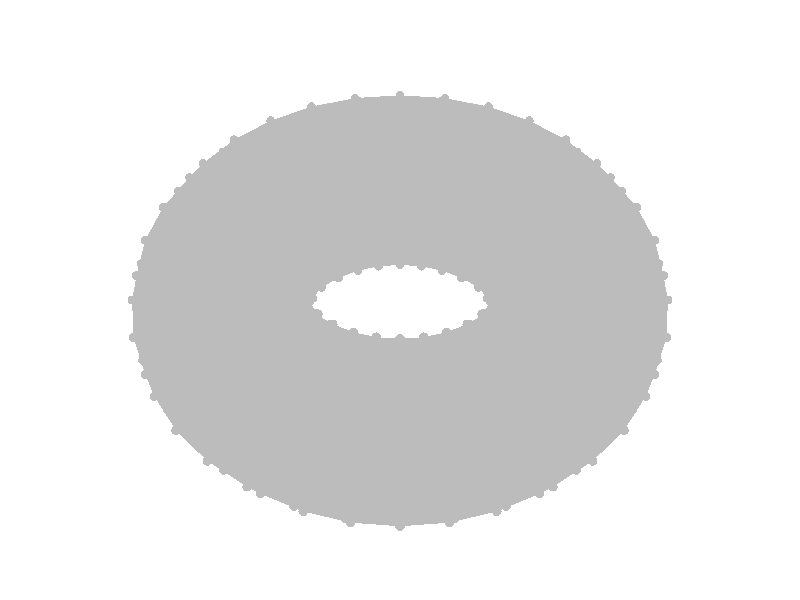 #include "colors.inc"
background { rgb <1, 1, 1> }
camera {location <0, -10, 10>up <0,1,0> right <-1.33,0,0> angle 18look_at <0, 0, 0> sky <0, 1, 0> }
sphere { <1.5, 0, 0>, 0.025 texture {  pigment { rgb <0.5, 0.5, 0.5> } } }
sphere { <1.47118, 0.292635, 0>, 0.025 texture {  pigment { rgb <0.5, 0.5, 0.5> } } }
sphere { <1.38582, 0.574025, 0>, 0.025 texture {  pigment { rgb <0.5, 0.5, 0.5> } } }
sphere { <1.2472, 0.833355, 0>, 0.025 texture {  pigment { rgb <0.5, 0.5, 0.5> } } }
sphere { <1.06066, 1.06066, 0>, 0.025 texture {  pigment { rgb <0.5, 0.5, 0.5> } } }
sphere { <0.833355, 1.2472, 0>, 0.025 texture {  pigment { rgb <0.5, 0.5, 0.5> } } }
sphere { <0.574025, 1.38582, 0>, 0.025 texture {  pigment { rgb <0.5, 0.5, 0.5> } } }
sphere { <0.292635, 1.47118, 0>, 0.025 texture {  pigment { rgb <0.5, 0.5, 0.5> } } }
sphere { <9.18485e-17, 1.5, 0>, 0.025 texture {  pigment { rgb <0.5, 0.5, 0.5> } } }
sphere { <-0.292635, 1.47118, 0>, 0.025 texture {  pigment { rgb <0.5, 0.5, 0.5> } } }
sphere { <-0.574025, 1.38582, 0>, 0.025 texture {  pigment { rgb <0.5, 0.5, 0.5> } } }
sphere { <-0.833355, 1.2472, 0>, 0.025 texture {  pigment { rgb <0.5, 0.5, 0.5> } } }
sphere { <-1.06066, 1.06066, 0>, 0.025 texture {  pigment { rgb <0.5, 0.5, 0.5> } } }
sphere { <-1.2472, 0.833355, 0>, 0.025 texture {  pigment { rgb <0.5, 0.5, 0.5> } } }
sphere { <-1.38582, 0.574025, 0>, 0.025 texture {  pigment { rgb <0.5, 0.5, 0.5> } } }
sphere { <-1.47118, 0.292635, 0>, 0.025 texture {  pigment { rgb <0.5, 0.5, 0.5> } } }
sphere { <-1.5, 1.83697e-16, 0>, 0.025 texture {  pigment { rgb <0.5, 0.5, 0.5> } } }
sphere { <-1.47118, -0.292635, 0>, 0.025 texture {  pigment { rgb <0.5, 0.5, 0.5> } } }
sphere { <-1.38582, -0.574025, 0>, 0.025 texture {  pigment { rgb <0.5, 0.5, 0.5> } } }
sphere { <-1.2472, -0.833355, 0>, 0.025 texture {  pigment { rgb <0.5, 0.5, 0.5> } } }
sphere { <-1.06066, -1.06066, 0>, 0.025 texture {  pigment { rgb <0.5, 0.5, 0.5> } } }
sphere { <-0.833355, -1.2472, 0>, 0.025 texture {  pigment { rgb <0.5, 0.5, 0.5> } } }
sphere { <-0.574025, -1.38582, 0>, 0.025 texture {  pigment { rgb <0.5, 0.5, 0.5> } } }
sphere { <-0.292635, -1.47118, 0>, 0.025 texture {  pigment { rgb <0.5, 0.5, 0.5> } } }
sphere { <-2.75546e-16, -1.5, 0>, 0.025 texture {  pigment { rgb <0.5, 0.5, 0.5> } } }
sphere { <0.292635, -1.47118, 0>, 0.025 texture {  pigment { rgb <0.5, 0.5, 0.5> } } }
sphere { <0.574025, -1.38582, 0>, 0.025 texture {  pigment { rgb <0.5, 0.5, 0.5> } } }
sphere { <0.833355, -1.2472, 0>, 0.025 texture {  pigment { rgb <0.5, 0.5, 0.5> } } }
sphere { <1.06066, -1.06066, 0>, 0.025 texture {  pigment { rgb <0.5, 0.5, 0.5> } } }
sphere { <1.2472, -0.833355, 0>, 0.025 texture {  pigment { rgb <0.5, 0.5, 0.5> } } }
sphere { <1.38582, -0.574025, 0>, 0.025 texture {  pigment { rgb <0.5, 0.5, 0.5> } } }
sphere { <1.47118, -0.292635, 0>, 0.025 texture {  pigment { rgb <0.5, 0.5, 0.5> } } }
sphere { <1.46194, 0, 0.191342>, 0.025 texture {  pigment { rgb <0.5, 0.5, 0.5> } } }
sphere { <1.43385, 0.28521, 0.191342>, 0.025 texture {  pigment { rgb <0.5, 0.5, 0.5> } } }
sphere { <1.35066, 0.55946, 0.191342>, 0.025 texture {  pigment { rgb <0.5, 0.5, 0.5> } } }
sphere { <1.21556, 0.81221, 0.191342>, 0.025 texture {  pigment { rgb <0.5, 0.5, 0.5> } } }
sphere { <1.03375, 1.03375, 0.191342>, 0.025 texture {  pigment { rgb <0.5, 0.5, 0.5> } } }
sphere { <0.81221, 1.21556, 0.191342>, 0.025 texture {  pigment { rgb <0.5, 0.5, 0.5> } } }
sphere { <0.55946, 1.35066, 0.191342>, 0.025 texture {  pigment { rgb <0.5, 0.5, 0.5> } } }
sphere { <0.28521, 1.43385, 0.191342>, 0.025 texture {  pigment { rgb <0.5, 0.5, 0.5> } } }
sphere { <8.9518e-17, 1.46194, 0.191342>, 0.025 texture {  pigment { rgb <0.5, 0.5, 0.5> } } }
sphere { <-0.28521, 1.43385, 0.191342>, 0.025 texture {  pigment { rgb <0.5, 0.5, 0.5> } } }
sphere { <-0.55946, 1.35066, 0.191342>, 0.025 texture {  pigment { rgb <0.5, 0.5, 0.5> } } }
sphere { <-0.81221, 1.21556, 0.191342>, 0.025 texture {  pigment { rgb <0.5, 0.5, 0.5> } } }
sphere { <-1.03375, 1.03375, 0.191342>, 0.025 texture {  pigment { rgb <0.5, 0.5, 0.5> } } }
sphere { <-1.21556, 0.81221, 0.191342>, 0.025 texture {  pigment { rgb <0.5, 0.5, 0.5> } } }
sphere { <-1.35066, 0.55946, 0.191342>, 0.025 texture {  pigment { rgb <0.5, 0.5, 0.5> } } }
sphere { <-1.43385, 0.28521, 0.191342>, 0.025 texture {  pigment { rgb <0.5, 0.5, 0.5> } } }
sphere { <-1.46194, 1.79036e-16, 0.191342>, 0.025 texture {  pigment { rgb <0.5, 0.5, 0.5> } } }
sphere { <-1.43385, -0.28521, 0.191342>, 0.025 texture {  pigment { rgb <0.5, 0.5, 0.5> } } }
sphere { <-1.35066, -0.55946, 0.191342>, 0.025 texture {  pigment { rgb <0.5, 0.5, 0.5> } } }
sphere { <-1.21556, -0.81221, 0.191342>, 0.025 texture {  pigment { rgb <0.5, 0.5, 0.5> } } }
sphere { <-1.03375, -1.03375, 0.191342>, 0.025 texture {  pigment { rgb <0.5, 0.5, 0.5> } } }
sphere { <-0.81221, -1.21556, 0.191342>, 0.025 texture {  pigment { rgb <0.5, 0.5, 0.5> } } }
sphere { <-0.55946, -1.35066, 0.191342>, 0.025 texture {  pigment { rgb <0.5, 0.5, 0.5> } } }
sphere { <-0.28521, -1.43385, 0.191342>, 0.025 texture {  pigment { rgb <0.5, 0.5, 0.5> } } }
sphere { <-2.68554e-16, -1.46194, 0.191342>, 0.025 texture {  pigment { rgb <0.5, 0.5, 0.5> } } }
sphere { <0.28521, -1.43385, 0.191342>, 0.025 texture {  pigment { rgb <0.5, 0.5, 0.5> } } }
sphere { <0.55946, -1.35066, 0.191342>, 0.025 texture {  pigment { rgb <0.5, 0.5, 0.5> } } }
sphere { <0.81221, -1.21556, 0.191342>, 0.025 texture {  pigment { rgb <0.5, 0.5, 0.5> } } }
sphere { <1.03375, -1.03375, 0.191342>, 0.025 texture {  pigment { rgb <0.5, 0.5, 0.5> } } }
sphere { <1.21556, -0.81221, 0.191342>, 0.025 texture {  pigment { rgb <0.5, 0.5, 0.5> } } }
sphere { <1.35066, -0.55946, 0.191342>, 0.025 texture {  pigment { rgb <0.5, 0.5, 0.5> } } }
sphere { <1.43385, -0.28521, 0.191342>, 0.025 texture {  pigment { rgb <0.5, 0.5, 0.5> } } }
sphere { <1.35355, 0, 0.353553>, 0.025 texture {  pigment { rgb <0.5, 0.5, 0.5> } } }
sphere { <1.32755, 0.264065, 0.353553>, 0.025 texture {  pigment { rgb <0.5, 0.5, 0.5> } } }
sphere { <1.25052, 0.517982, 0.353553>, 0.025 texture {  pigment { rgb <0.5, 0.5, 0.5> } } }
sphere { <1.12544, 0.751994, 0.353553>, 0.025 texture {  pigment { rgb <0.5, 0.5, 0.5> } } }
sphere { <0.957107, 0.957107, 0.353553>, 0.025 texture {  pigment { rgb <0.5, 0.5, 0.5> } } }
sphere { <0.751994, 1.12544, 0.353553>, 0.025 texture {  pigment { rgb <0.5, 0.5, 0.5> } } }
sphere { <0.517982, 1.25052, 0.353553>, 0.025 texture {  pigment { rgb <0.5, 0.5, 0.5> } } }
sphere { <0.264065, 1.32755, 0.353553>, 0.025 texture {  pigment { rgb <0.5, 0.5, 0.5> } } }
sphere { <8.28812e-17, 1.35355, 0.353553>, 0.025 texture {  pigment { rgb <0.5, 0.5, 0.5> } } }
sphere { <-0.264065, 1.32755, 0.353553>, 0.025 texture {  pigment { rgb <0.5, 0.5, 0.5> } } }
sphere { <-0.517982, 1.25052, 0.353553>, 0.025 texture {  pigment { rgb <0.5, 0.5, 0.5> } } }
sphere { <-0.751994, 1.12544, 0.353553>, 0.025 texture {  pigment { rgb <0.5, 0.5, 0.5> } } }
sphere { <-0.957107, 0.957107, 0.353553>, 0.025 texture {  pigment { rgb <0.5, 0.5, 0.5> } } }
sphere { <-1.12544, 0.751994, 0.353553>, 0.025 texture {  pigment { rgb <0.5, 0.5, 0.5> } } }
sphere { <-1.25052, 0.517982, 0.353553>, 0.025 texture {  pigment { rgb <0.5, 0.5, 0.5> } } }
sphere { <-1.32755, 0.264065, 0.353553>, 0.025 texture {  pigment { rgb <0.5, 0.5, 0.5> } } }
sphere { <-1.35355, 1.65762e-16, 0.353553>, 0.025 texture {  pigment { rgb <0.5, 0.5, 0.5> } } }
sphere { <-1.32755, -0.264065, 0.353553>, 0.025 texture {  pigment { rgb <0.5, 0.5, 0.5> } } }
sphere { <-1.25052, -0.517982, 0.353553>, 0.025 texture {  pigment { rgb <0.5, 0.5, 0.5> } } }
sphere { <-1.12544, -0.751994, 0.353553>, 0.025 texture {  pigment { rgb <0.5, 0.5, 0.5> } } }
sphere { <-0.957107, -0.957107, 0.353553>, 0.025 texture {  pigment { rgb <0.5, 0.5, 0.5> } } }
sphere { <-0.751994, -1.12544, 0.353553>, 0.025 texture {  pigment { rgb <0.5, 0.5, 0.5> } } }
sphere { <-0.517982, -1.25052, 0.353553>, 0.025 texture {  pigment { rgb <0.5, 0.5, 0.5> } } }
sphere { <-0.264065, -1.32755, 0.353553>, 0.025 texture {  pigment { rgb <0.5, 0.5, 0.5> } } }
sphere { <-2.48644e-16, -1.35355, 0.353553>, 0.025 texture {  pigment { rgb <0.5, 0.5, 0.5> } } }
sphere { <0.264065, -1.32755, 0.353553>, 0.025 texture {  pigment { rgb <0.5, 0.5, 0.5> } } }
sphere { <0.517982, -1.25052, 0.353553>, 0.025 texture {  pigment { rgb <0.5, 0.5, 0.5> } } }
sphere { <0.751994, -1.12544, 0.353553>, 0.025 texture {  pigment { rgb <0.5, 0.5, 0.5> } } }
sphere { <0.957107, -0.957107, 0.353553>, 0.025 texture {  pigment { rgb <0.5, 0.5, 0.5> } } }
sphere { <1.12544, -0.751994, 0.353553>, 0.025 texture {  pigment { rgb <0.5, 0.5, 0.5> } } }
sphere { <1.25052, -0.517982, 0.353553>, 0.025 texture {  pigment { rgb <0.5, 0.5, 0.5> } } }
sphere { <1.32755, -0.264065, 0.353553>, 0.025 texture {  pigment { rgb <0.5, 0.5, 0.5> } } }
sphere { <1.19134, 0, 0.46194>, 0.025 texture {  pigment { rgb <0.5, 0.5, 0.5> } } }
sphere { <1.16845, 0.232419, 0.46194>, 0.025 texture {  pigment { rgb <0.5, 0.5, 0.5> } } }
sphere { <1.10066, 0.455907, 0.46194>, 0.025 texture {  pigment { rgb <0.5, 0.5, 0.5> } } }
sphere { <0.990564, 0.661874, 0.46194>, 0.025 texture {  pigment { rgb <0.5, 0.5, 0.5> } } }
sphere { <0.842406, 0.842406, 0.46194>, 0.025 texture {  pigment { rgb <0.5, 0.5, 0.5> } } }
sphere { <0.661874, 0.990564, 0.46194>, 0.025 texture {  pigment { rgb <0.5, 0.5, 0.5> } } }
sphere { <0.455907, 1.10066, 0.46194>, 0.025 texture {  pigment { rgb <0.5, 0.5, 0.5> } } }
sphere { <0.232419, 1.16845, 0.46194>, 0.025 texture {  pigment { rgb <0.5, 0.5, 0.5> } } }
sphere { <7.29486e-17, 1.19134, 0.46194>, 0.025 texture {  pigment { rgb <0.5, 0.5, 0.5> } } }
sphere { <-0.232419, 1.16845, 0.46194>, 0.025 texture {  pigment { rgb <0.5, 0.5, 0.5> } } }
sphere { <-0.455907, 1.10066, 0.46194>, 0.025 texture {  pigment { rgb <0.5, 0.5, 0.5> } } }
sphere { <-0.661874, 0.990564, 0.46194>, 0.025 texture {  pigment { rgb <0.5, 0.5, 0.5> } } }
sphere { <-0.842406, 0.842406, 0.46194>, 0.025 texture {  pigment { rgb <0.5, 0.5, 0.5> } } }
sphere { <-0.990564, 0.661874, 0.46194>, 0.025 texture {  pigment { rgb <0.5, 0.5, 0.5> } } }
sphere { <-1.10066, 0.455907, 0.46194>, 0.025 texture {  pigment { rgb <0.5, 0.5, 0.5> } } }
sphere { <-1.16845, 0.232419, 0.46194>, 0.025 texture {  pigment { rgb <0.5, 0.5, 0.5> } } }
sphere { <-1.19134, 1.45897e-16, 0.46194>, 0.025 texture {  pigment { rgb <0.5, 0.5, 0.5> } } }
sphere { <-1.16845, -0.232419, 0.46194>, 0.025 texture {  pigment { rgb <0.5, 0.5, 0.5> } } }
sphere { <-1.10066, -0.455907, 0.46194>, 0.025 texture {  pigment { rgb <0.5, 0.5, 0.5> } } }
sphere { <-0.990564, -0.661874, 0.46194>, 0.025 texture {  pigment { rgb <0.5, 0.5, 0.5> } } }
sphere { <-0.842406, -0.842406, 0.46194>, 0.025 texture {  pigment { rgb <0.5, 0.5, 0.5> } } }
sphere { <-0.661874, -0.990564, 0.46194>, 0.025 texture {  pigment { rgb <0.5, 0.5, 0.5> } } }
sphere { <-0.455907, -1.10066, 0.46194>, 0.025 texture {  pigment { rgb <0.5, 0.5, 0.5> } } }
sphere { <-0.232419, -1.16845, 0.46194>, 0.025 texture {  pigment { rgb <0.5, 0.5, 0.5> } } }
sphere { <-2.18846e-16, -1.19134, 0.46194>, 0.025 texture {  pigment { rgb <0.5, 0.5, 0.5> } } }
sphere { <0.232419, -1.16845, 0.46194>, 0.025 texture {  pigment { rgb <0.5, 0.5, 0.5> } } }
sphere { <0.455907, -1.10066, 0.46194>, 0.025 texture {  pigment { rgb <0.5, 0.5, 0.5> } } }
sphere { <0.661874, -0.990564, 0.46194>, 0.025 texture {  pigment { rgb <0.5, 0.5, 0.5> } } }
sphere { <0.842406, -0.842406, 0.46194>, 0.025 texture {  pigment { rgb <0.5, 0.5, 0.5> } } }
sphere { <0.990564, -0.661874, 0.46194>, 0.025 texture {  pigment { rgb <0.5, 0.5, 0.5> } } }
sphere { <1.10066, -0.455907, 0.46194>, 0.025 texture {  pigment { rgb <0.5, 0.5, 0.5> } } }
sphere { <1.16845, -0.232419, 0.46194>, 0.025 texture {  pigment { rgb <0.5, 0.5, 0.5> } } }
sphere { <1, 0, 0.5>, 0.025 texture {  pigment { rgb <0.5, 0.5, 0.5> } } }
sphere { <0.980785, 0.19509, 0.5>, 0.025 texture {  pigment { rgb <0.5, 0.5, 0.5> } } }
sphere { <0.92388, 0.382683, 0.5>, 0.025 texture {  pigment { rgb <0.5, 0.5, 0.5> } } }
sphere { <0.83147, 0.55557, 0.5>, 0.025 texture {  pigment { rgb <0.5, 0.5, 0.5> } } }
sphere { <0.707107, 0.707107, 0.5>, 0.025 texture {  pigment { rgb <0.5, 0.5, 0.5> } } }
sphere { <0.55557, 0.83147, 0.5>, 0.025 texture {  pigment { rgb <0.5, 0.5, 0.5> } } }
sphere { <0.382683, 0.92388, 0.5>, 0.025 texture {  pigment { rgb <0.5, 0.5, 0.5> } } }
sphere { <0.19509, 0.980785, 0.5>, 0.025 texture {  pigment { rgb <0.5, 0.5, 0.5> } } }
sphere { <6.12323e-17, 1, 0.5>, 0.025 texture {  pigment { rgb <0.5, 0.5, 0.5> } } }
sphere { <-0.19509, 0.980785, 0.5>, 0.025 texture {  pigment { rgb <0.5, 0.5, 0.5> } } }
sphere { <-0.382683, 0.92388, 0.5>, 0.025 texture {  pigment { rgb <0.5, 0.5, 0.5> } } }
sphere { <-0.55557, 0.83147, 0.5>, 0.025 texture {  pigment { rgb <0.5, 0.5, 0.5> } } }
sphere { <-0.707107, 0.707107, 0.5>, 0.025 texture {  pigment { rgb <0.5, 0.5, 0.5> } } }
sphere { <-0.83147, 0.55557, 0.5>, 0.025 texture {  pigment { rgb <0.5, 0.5, 0.5> } } }
sphere { <-0.92388, 0.382683, 0.5>, 0.025 texture {  pigment { rgb <0.5, 0.5, 0.5> } } }
sphere { <-0.980785, 0.19509, 0.5>, 0.025 texture {  pigment { rgb <0.5, 0.5, 0.5> } } }
sphere { <-1, 1.22465e-16, 0.5>, 0.025 texture {  pigment { rgb <0.5, 0.5, 0.5> } } }
sphere { <-0.980785, -0.19509, 0.5>, 0.025 texture {  pigment { rgb <0.5, 0.5, 0.5> } } }
sphere { <-0.92388, -0.382683, 0.5>, 0.025 texture {  pigment { rgb <0.5, 0.5, 0.5> } } }
sphere { <-0.83147, -0.55557, 0.5>, 0.025 texture {  pigment { rgb <0.5, 0.5, 0.5> } } }
sphere { <-0.707107, -0.707107, 0.5>, 0.025 texture {  pigment { rgb <0.5, 0.5, 0.5> } } }
sphere { <-0.55557, -0.83147, 0.5>, 0.025 texture {  pigment { rgb <0.5, 0.5, 0.5> } } }
sphere { <-0.382683, -0.92388, 0.5>, 0.025 texture {  pigment { rgb <0.5, 0.5, 0.5> } } }
sphere { <-0.19509, -0.980785, 0.5>, 0.025 texture {  pigment { rgb <0.5, 0.5, 0.5> } } }
sphere { <-1.83697e-16, -1, 0.5>, 0.025 texture {  pigment { rgb <0.5, 0.5, 0.5> } } }
sphere { <0.19509, -0.980785, 0.5>, 0.025 texture {  pigment { rgb <0.5, 0.5, 0.5> } } }
sphere { <0.382683, -0.92388, 0.5>, 0.025 texture {  pigment { rgb <0.5, 0.5, 0.5> } } }
sphere { <0.55557, -0.83147, 0.5>, 0.025 texture {  pigment { rgb <0.5, 0.5, 0.5> } } }
sphere { <0.707107, -0.707107, 0.5>, 0.025 texture {  pigment { rgb <0.5, 0.5, 0.5> } } }
sphere { <0.83147, -0.55557, 0.5>, 0.025 texture {  pigment { rgb <0.5, 0.5, 0.5> } } }
sphere { <0.92388, -0.382683, 0.5>, 0.025 texture {  pigment { rgb <0.5, 0.5, 0.5> } } }
sphere { <0.980785, -0.19509, 0.5>, 0.025 texture {  pigment { rgb <0.5, 0.5, 0.5> } } }
sphere { <0.808658, 0, 0.46194>, 0.025 texture {  pigment { rgb <0.5, 0.5, 0.5> } } }
sphere { <0.79312, 0.157761, 0.46194>, 0.025 texture {  pigment { rgb <0.5, 0.5, 0.5> } } }
sphere { <0.747103, 0.30946, 0.46194>, 0.025 texture {  pigment { rgb <0.5, 0.5, 0.5> } } }
sphere { <0.672375, 0.449266, 0.46194>, 0.025 texture {  pigment { rgb <0.5, 0.5, 0.5> } } }
sphere { <0.571808, 0.571808, 0.46194>, 0.025 texture {  pigment { rgb <0.5, 0.5, 0.5> } } }
sphere { <0.449266, 0.672375, 0.46194>, 0.025 texture {  pigment { rgb <0.5, 0.5, 0.5> } } }
sphere { <0.30946, 0.747103, 0.46194>, 0.025 texture {  pigment { rgb <0.5, 0.5, 0.5> } } }
sphere { <0.157761, 0.79312, 0.46194>, 0.025 texture {  pigment { rgb <0.5, 0.5, 0.5> } } }
sphere { <4.9516e-17, 0.808658, 0.46194>, 0.025 texture {  pigment { rgb <0.5, 0.5, 0.5> } } }
sphere { <-0.157761, 0.79312, 0.46194>, 0.025 texture {  pigment { rgb <0.5, 0.5, 0.5> } } }
sphere { <-0.30946, 0.747103, 0.46194>, 0.025 texture {  pigment { rgb <0.5, 0.5, 0.5> } } }
sphere { <-0.449266, 0.672375, 0.46194>, 0.025 texture {  pigment { rgb <0.5, 0.5, 0.5> } } }
sphere { <-0.571808, 0.571808, 0.46194>, 0.025 texture {  pigment { rgb <0.5, 0.5, 0.5> } } }
sphere { <-0.672375, 0.449266, 0.46194>, 0.025 texture {  pigment { rgb <0.5, 0.5, 0.5> } } }
sphere { <-0.747103, 0.30946, 0.46194>, 0.025 texture {  pigment { rgb <0.5, 0.5, 0.5> } } }
sphere { <-0.79312, 0.157761, 0.46194>, 0.025 texture {  pigment { rgb <0.5, 0.5, 0.5> } } }
sphere { <-0.808658, 9.90321e-17, 0.46194>, 0.025 texture {  pigment { rgb <0.5, 0.5, 0.5> } } }
sphere { <-0.79312, -0.157761, 0.46194>, 0.025 texture {  pigment { rgb <0.5, 0.5, 0.5> } } }
sphere { <-0.747103, -0.30946, 0.46194>, 0.025 texture {  pigment { rgb <0.5, 0.5, 0.5> } } }
sphere { <-0.672375, -0.449266, 0.46194>, 0.025 texture {  pigment { rgb <0.5, 0.5, 0.5> } } }
sphere { <-0.571808, -0.571808, 0.46194>, 0.025 texture {  pigment { rgb <0.5, 0.5, 0.5> } } }
sphere { <-0.449266, -0.672375, 0.46194>, 0.025 texture {  pigment { rgb <0.5, 0.5, 0.5> } } }
sphere { <-0.30946, -0.747103, 0.46194>, 0.025 texture {  pigment { rgb <0.5, 0.5, 0.5> } } }
sphere { <-0.157761, -0.79312, 0.46194>, 0.025 texture {  pigment { rgb <0.5, 0.5, 0.5> } } }
sphere { <-1.48548e-16, -0.808658, 0.46194>, 0.025 texture {  pigment { rgb <0.5, 0.5, 0.5> } } }
sphere { <0.157761, -0.79312, 0.46194>, 0.025 texture {  pigment { rgb <0.5, 0.5, 0.5> } } }
sphere { <0.30946, -0.747103, 0.46194>, 0.025 texture {  pigment { rgb <0.5, 0.5, 0.5> } } }
sphere { <0.449266, -0.672375, 0.46194>, 0.025 texture {  pigment { rgb <0.5, 0.5, 0.5> } } }
sphere { <0.571808, -0.571808, 0.46194>, 0.025 texture {  pigment { rgb <0.5, 0.5, 0.5> } } }
sphere { <0.672375, -0.449266, 0.46194>, 0.025 texture {  pigment { rgb <0.5, 0.5, 0.5> } } }
sphere { <0.747103, -0.30946, 0.46194>, 0.025 texture {  pigment { rgb <0.5, 0.5, 0.5> } } }
sphere { <0.79312, -0.157761, 0.46194>, 0.025 texture {  pigment { rgb <0.5, 0.5, 0.5> } } }
sphere { <0.646447, 0, 0.353553>, 0.025 texture {  pigment { rgb <0.5, 0.5, 0.5> } } }
sphere { <0.634025, 0.126115, 0.353553>, 0.025 texture {  pigment { rgb <0.5, 0.5, 0.5> } } }
sphere { <0.597239, 0.247384, 0.353553>, 0.025 texture {  pigment { rgb <0.5, 0.5, 0.5> } } }
sphere { <0.537501, 0.359146, 0.353553>, 0.025 texture {  pigment { rgb <0.5, 0.5, 0.5> } } }
sphere { <0.457107, 0.457107, 0.353553>, 0.025 texture {  pigment { rgb <0.5, 0.5, 0.5> } } }
sphere { <0.359146, 0.537501, 0.353553>, 0.025 texture {  pigment { rgb <0.5, 0.5, 0.5> } } }
sphere { <0.247384, 0.597239, 0.353553>, 0.025 texture {  pigment { rgb <0.5, 0.5, 0.5> } } }
sphere { <0.126115, 0.634025, 0.353553>, 0.025 texture {  pigment { rgb <0.5, 0.5, 0.5> } } }
sphere { <3.95834e-17, 0.646447, 0.353553>, 0.025 texture {  pigment { rgb <0.5, 0.5, 0.5> } } }
sphere { <-0.126115, 0.634025, 0.353553>, 0.025 texture {  pigment { rgb <0.5, 0.5, 0.5> } } }
sphere { <-0.247384, 0.597239, 0.353553>, 0.025 texture {  pigment { rgb <0.5, 0.5, 0.5> } } }
sphere { <-0.359146, 0.537501, 0.353553>, 0.025 texture {  pigment { rgb <0.5, 0.5, 0.5> } } }
sphere { <-0.457107, 0.457107, 0.353553>, 0.025 texture {  pigment { rgb <0.5, 0.5, 0.5> } } }
sphere { <-0.537501, 0.359146, 0.353553>, 0.025 texture {  pigment { rgb <0.5, 0.5, 0.5> } } }
sphere { <-0.597239, 0.247384, 0.353553>, 0.025 texture {  pigment { rgb <0.5, 0.5, 0.5> } } }
sphere { <-0.634025, 0.126115, 0.353553>, 0.025 texture {  pigment { rgb <0.5, 0.5, 0.5> } } }
sphere { <-0.646447, 7.91669e-17, 0.353553>, 0.025 texture {  pigment { rgb <0.5, 0.5, 0.5> } } }
sphere { <-0.634025, -0.126115, 0.353553>, 0.025 texture {  pigment { rgb <0.5, 0.5, 0.5> } } }
sphere { <-0.597239, -0.247384, 0.353553>, 0.025 texture {  pigment { rgb <0.5, 0.5, 0.5> } } }
sphere { <-0.537501, -0.359146, 0.353553>, 0.025 texture {  pigment { rgb <0.5, 0.5, 0.5> } } }
sphere { <-0.457107, -0.457107, 0.353553>, 0.025 texture {  pigment { rgb <0.5, 0.5, 0.5> } } }
sphere { <-0.359146, -0.537501, 0.353553>, 0.025 texture {  pigment { rgb <0.5, 0.5, 0.5> } } }
sphere { <-0.247384, -0.597239, 0.353553>, 0.025 texture {  pigment { rgb <0.5, 0.5, 0.5> } } }
sphere { <-0.126115, -0.634025, 0.353553>, 0.025 texture {  pigment { rgb <0.5, 0.5, 0.5> } } }
sphere { <-1.1875e-16, -0.646447, 0.353553>, 0.025 texture {  pigment { rgb <0.5, 0.5, 0.5> } } }
sphere { <0.126115, -0.634025, 0.353553>, 0.025 texture {  pigment { rgb <0.5, 0.5, 0.5> } } }
sphere { <0.247384, -0.597239, 0.353553>, 0.025 texture {  pigment { rgb <0.5, 0.5, 0.5> } } }
sphere { <0.359146, -0.537501, 0.353553>, 0.025 texture {  pigment { rgb <0.5, 0.5, 0.5> } } }
sphere { <0.457107, -0.457107, 0.353553>, 0.025 texture {  pigment { rgb <0.5, 0.5, 0.5> } } }
sphere { <0.537501, -0.359146, 0.353553>, 0.025 texture {  pigment { rgb <0.5, 0.5, 0.5> } } }
sphere { <0.597239, -0.247384, 0.353553>, 0.025 texture {  pigment { rgb <0.5, 0.5, 0.5> } } }
sphere { <0.634025, -0.126115, 0.353553>, 0.025 texture {  pigment { rgb <0.5, 0.5, 0.5> } } }
sphere { <0.53806, 0, 0.191342>, 0.025 texture {  pigment { rgb <0.5, 0.5, 0.5> } } }
sphere { <0.527722, 0.10497, 0.191342>, 0.025 texture {  pigment { rgb <0.5, 0.5, 0.5> } } }
sphere { <0.497103, 0.205907, 0.191342>, 0.025 texture {  pigment { rgb <0.5, 0.5, 0.5> } } }
sphere { <0.447381, 0.29893, 0.191342>, 0.025 texture {  pigment { rgb <0.5, 0.5, 0.5> } } }
sphere { <0.380466, 0.380466, 0.191342>, 0.025 texture {  pigment { rgb <0.5, 0.5, 0.5> } } }
sphere { <0.29893, 0.447381, 0.191342>, 0.025 texture {  pigment { rgb <0.5, 0.5, 0.5> } } }
sphere { <0.205907, 0.497103, 0.191342>, 0.025 texture {  pigment { rgb <0.5, 0.5, 0.5> } } }
sphere { <0.10497, 0.527722, 0.191342>, 0.025 texture {  pigment { rgb <0.5, 0.5, 0.5> } } }
sphere { <3.29467e-17, 0.53806, 0.191342>, 0.025 texture {  pigment { rgb <0.5, 0.5, 0.5> } } }
sphere { <-0.10497, 0.527722, 0.191342>, 0.025 texture {  pigment { rgb <0.5, 0.5, 0.5> } } }
sphere { <-0.205907, 0.497103, 0.191342>, 0.025 texture {  pigment { rgb <0.5, 0.5, 0.5> } } }
sphere { <-0.29893, 0.447381, 0.191342>, 0.025 texture {  pigment { rgb <0.5, 0.5, 0.5> } } }
sphere { <-0.380466, 0.380466, 0.191342>, 0.025 texture {  pigment { rgb <0.5, 0.5, 0.5> } } }
sphere { <-0.447381, 0.29893, 0.191342>, 0.025 texture {  pigment { rgb <0.5, 0.5, 0.5> } } }
sphere { <-0.497103, 0.205907, 0.191342>, 0.025 texture {  pigment { rgb <0.5, 0.5, 0.5> } } }
sphere { <-0.527722, 0.10497, 0.191342>, 0.025 texture {  pigment { rgb <0.5, 0.5, 0.5> } } }
sphere { <-0.53806, 6.58934e-17, 0.191342>, 0.025 texture {  pigment { rgb <0.5, 0.5, 0.5> } } }
sphere { <-0.527722, -0.10497, 0.191342>, 0.025 texture {  pigment { rgb <0.5, 0.5, 0.5> } } }
sphere { <-0.497103, -0.205907, 0.191342>, 0.025 texture {  pigment { rgb <0.5, 0.5, 0.5> } } }
sphere { <-0.447381, -0.29893, 0.191342>, 0.025 texture {  pigment { rgb <0.5, 0.5, 0.5> } } }
sphere { <-0.380466, -0.380466, 0.191342>, 0.025 texture {  pigment { rgb <0.5, 0.5, 0.5> } } }
sphere { <-0.29893, -0.447381, 0.191342>, 0.025 texture {  pigment { rgb <0.5, 0.5, 0.5> } } }
sphere { <-0.205907, -0.497103, 0.191342>, 0.025 texture {  pigment { rgb <0.5, 0.5, 0.5> } } }
sphere { <-0.10497, -0.527722, 0.191342>, 0.025 texture {  pigment { rgb <0.5, 0.5, 0.5> } } }
sphere { <-9.88401e-17, -0.53806, 0.191342>, 0.025 texture {  pigment { rgb <0.5, 0.5, 0.5> } } }
sphere { <0.10497, -0.527722, 0.191342>, 0.025 texture {  pigment { rgb <0.5, 0.5, 0.5> } } }
sphere { <0.205907, -0.497103, 0.191342>, 0.025 texture {  pigment { rgb <0.5, 0.5, 0.5> } } }
sphere { <0.29893, -0.447381, 0.191342>, 0.025 texture {  pigment { rgb <0.5, 0.5, 0.5> } } }
sphere { <0.380466, -0.380466, 0.191342>, 0.025 texture {  pigment { rgb <0.5, 0.5, 0.5> } } }
sphere { <0.447381, -0.29893, 0.191342>, 0.025 texture {  pigment { rgb <0.5, 0.5, 0.5> } } }
sphere { <0.497103, -0.205907, 0.191342>, 0.025 texture {  pigment { rgb <0.5, 0.5, 0.5> } } }
sphere { <0.527722, -0.10497, 0.191342>, 0.025 texture {  pigment { rgb <0.5, 0.5, 0.5> } } }
sphere { <0.5, 0, 6.12323e-17>, 0.025 texture {  pigment { rgb <0.5, 0.5, 0.5> } } }
sphere { <0.490393, 0.0975452, 6.12323e-17>, 0.025 texture {  pigment { rgb <0.5, 0.5, 0.5> } } }
sphere { <0.46194, 0.191342, 6.12323e-17>, 0.025 texture {  pigment { rgb <0.5, 0.5, 0.5> } } }
sphere { <0.415735, 0.277785, 6.12323e-17>, 0.025 texture {  pigment { rgb <0.5, 0.5, 0.5> } } }
sphere { <0.353553, 0.353553, 6.12323e-17>, 0.025 texture {  pigment { rgb <0.5, 0.5, 0.5> } } }
sphere { <0.277785, 0.415735, 6.12323e-17>, 0.025 texture {  pigment { rgb <0.5, 0.5, 0.5> } } }
sphere { <0.191342, 0.46194, 6.12323e-17>, 0.025 texture {  pigment { rgb <0.5, 0.5, 0.5> } } }
sphere { <0.0975452, 0.490393, 6.12323e-17>, 0.025 texture {  pigment { rgb <0.5, 0.5, 0.5> } } }
sphere { <3.06162e-17, 0.5, 6.12323e-17>, 0.025 texture {  pigment { rgb <0.5, 0.5, 0.5> } } }
sphere { <-0.0975452, 0.490393, 6.12323e-17>, 0.025 texture {  pigment { rgb <0.5, 0.5, 0.5> } } }
sphere { <-0.191342, 0.46194, 6.12323e-17>, 0.025 texture {  pigment { rgb <0.5, 0.5, 0.5> } } }
sphere { <-0.277785, 0.415735, 6.12323e-17>, 0.025 texture {  pigment { rgb <0.5, 0.5, 0.5> } } }
sphere { <-0.353553, 0.353553, 6.12323e-17>, 0.025 texture {  pigment { rgb <0.5, 0.5, 0.5> } } }
sphere { <-0.415735, 0.277785, 6.12323e-17>, 0.025 texture {  pigment { rgb <0.5, 0.5, 0.5> } } }
sphere { <-0.46194, 0.191342, 6.12323e-17>, 0.025 texture {  pigment { rgb <0.5, 0.5, 0.5> } } }
sphere { <-0.490393, 0.0975452, 6.12323e-17>, 0.025 texture {  pigment { rgb <0.5, 0.5, 0.5> } } }
sphere { <-0.5, 6.12323e-17, 6.12323e-17>, 0.025 texture {  pigment { rgb <0.5, 0.5, 0.5> } } }
sphere { <-0.490393, -0.0975452, 6.12323e-17>, 0.025 texture {  pigment { rgb <0.5, 0.5, 0.5> } } }
sphere { <-0.46194, -0.191342, 6.12323e-17>, 0.025 texture {  pigment { rgb <0.5, 0.5, 0.5> } } }
sphere { <-0.415735, -0.277785, 6.12323e-17>, 0.025 texture {  pigment { rgb <0.5, 0.5, 0.5> } } }
sphere { <-0.353553, -0.353553, 6.12323e-17>, 0.025 texture {  pigment { rgb <0.5, 0.5, 0.5> } } }
sphere { <-0.277785, -0.415735, 6.12323e-17>, 0.025 texture {  pigment { rgb <0.5, 0.5, 0.5> } } }
sphere { <-0.191342, -0.46194, 6.12323e-17>, 0.025 texture {  pigment { rgb <0.5, 0.5, 0.5> } } }
sphere { <-0.0975452, -0.490393, 6.12323e-17>, 0.025 texture {  pigment { rgb <0.5, 0.5, 0.5> } } }
sphere { <-9.18485e-17, -0.5, 6.12323e-17>, 0.025 texture {  pigment { rgb <0.5, 0.5, 0.5> } } }
sphere { <0.0975452, -0.490393, 6.12323e-17>, 0.025 texture {  pigment { rgb <0.5, 0.5, 0.5> } } }
sphere { <0.191342, -0.46194, 6.12323e-17>, 0.025 texture {  pigment { rgb <0.5, 0.5, 0.5> } } }
sphere { <0.277785, -0.415735, 6.12323e-17>, 0.025 texture {  pigment { rgb <0.5, 0.5, 0.5> } } }
sphere { <0.353553, -0.353553, 6.12323e-17>, 0.025 texture {  pigment { rgb <0.5, 0.5, 0.5> } } }
sphere { <0.415735, -0.277785, 6.12323e-17>, 0.025 texture {  pigment { rgb <0.5, 0.5, 0.5> } } }
sphere { <0.46194, -0.191342, 6.12323e-17>, 0.025 texture {  pigment { rgb <0.5, 0.5, 0.5> } } }
sphere { <0.490393, -0.0975452, 6.12323e-17>, 0.025 texture {  pigment { rgb <0.5, 0.5, 0.5> } } }
sphere { <0.53806, 0, -0.191342>, 0.025 texture {  pigment { rgb <0.5, 0.5, 0.5> } } }
sphere { <0.527722, 0.10497, -0.191342>, 0.025 texture {  pigment { rgb <0.5, 0.5, 0.5> } } }
sphere { <0.497103, 0.205907, -0.191342>, 0.025 texture {  pigment { rgb <0.5, 0.5, 0.5> } } }
sphere { <0.447381, 0.29893, -0.191342>, 0.025 texture {  pigment { rgb <0.5, 0.5, 0.5> } } }
sphere { <0.380466, 0.380466, -0.191342>, 0.025 texture {  pigment { rgb <0.5, 0.5, 0.5> } } }
sphere { <0.29893, 0.447381, -0.191342>, 0.025 texture {  pigment { rgb <0.5, 0.5, 0.5> } } }
sphere { <0.205907, 0.497103, -0.191342>, 0.025 texture {  pigment { rgb <0.5, 0.5, 0.5> } } }
sphere { <0.10497, 0.527722, -0.191342>, 0.025 texture {  pigment { rgb <0.5, 0.5, 0.5> } } }
sphere { <3.29467e-17, 0.53806, -0.191342>, 0.025 texture {  pigment { rgb <0.5, 0.5, 0.5> } } }
sphere { <-0.10497, 0.527722, -0.191342>, 0.025 texture {  pigment { rgb <0.5, 0.5, 0.5> } } }
sphere { <-0.205907, 0.497103, -0.191342>, 0.025 texture {  pigment { rgb <0.5, 0.5, 0.5> } } }
sphere { <-0.29893, 0.447381, -0.191342>, 0.025 texture {  pigment { rgb <0.5, 0.5, 0.5> } } }
sphere { <-0.380466, 0.380466, -0.191342>, 0.025 texture {  pigment { rgb <0.5, 0.5, 0.5> } } }
sphere { <-0.447381, 0.29893, -0.191342>, 0.025 texture {  pigment { rgb <0.5, 0.5, 0.5> } } }
sphere { <-0.497103, 0.205907, -0.191342>, 0.025 texture {  pigment { rgb <0.5, 0.5, 0.5> } } }
sphere { <-0.527722, 0.10497, -0.191342>, 0.025 texture {  pigment { rgb <0.5, 0.5, 0.5> } } }
sphere { <-0.53806, 6.58934e-17, -0.191342>, 0.025 texture {  pigment { rgb <0.5, 0.5, 0.5> } } }
sphere { <-0.527722, -0.10497, -0.191342>, 0.025 texture {  pigment { rgb <0.5, 0.5, 0.5> } } }
sphere { <-0.497103, -0.205907, -0.191342>, 0.025 texture {  pigment { rgb <0.5, 0.5, 0.5> } } }
sphere { <-0.447381, -0.29893, -0.191342>, 0.025 texture {  pigment { rgb <0.5, 0.5, 0.5> } } }
sphere { <-0.380466, -0.380466, -0.191342>, 0.025 texture {  pigment { rgb <0.5, 0.5, 0.5> } } }
sphere { <-0.29893, -0.447381, -0.191342>, 0.025 texture {  pigment { rgb <0.5, 0.5, 0.5> } } }
sphere { <-0.205907, -0.497103, -0.191342>, 0.025 texture {  pigment { rgb <0.5, 0.5, 0.5> } } }
sphere { <-0.10497, -0.527722, -0.191342>, 0.025 texture {  pigment { rgb <0.5, 0.5, 0.5> } } }
sphere { <-9.88401e-17, -0.53806, -0.191342>, 0.025 texture {  pigment { rgb <0.5, 0.5, 0.5> } } }
sphere { <0.10497, -0.527722, -0.191342>, 0.025 texture {  pigment { rgb <0.5, 0.5, 0.5> } } }
sphere { <0.205907, -0.497103, -0.191342>, 0.025 texture {  pigment { rgb <0.5, 0.5, 0.5> } } }
sphere { <0.29893, -0.447381, -0.191342>, 0.025 texture {  pigment { rgb <0.5, 0.5, 0.5> } } }
sphere { <0.380466, -0.380466, -0.191342>, 0.025 texture {  pigment { rgb <0.5, 0.5, 0.5> } } }
sphere { <0.447381, -0.29893, -0.191342>, 0.025 texture {  pigment { rgb <0.5, 0.5, 0.5> } } }
sphere { <0.497103, -0.205907, -0.191342>, 0.025 texture {  pigment { rgb <0.5, 0.5, 0.5> } } }
sphere { <0.527722, -0.10497, -0.191342>, 0.025 texture {  pigment { rgb <0.5, 0.5, 0.5> } } }
sphere { <0.646447, 0, -0.353553>, 0.025 texture {  pigment { rgb <0.5, 0.5, 0.5> } } }
sphere { <0.634025, 0.126115, -0.353553>, 0.025 texture {  pigment { rgb <0.5, 0.5, 0.5> } } }
sphere { <0.597239, 0.247384, -0.353553>, 0.025 texture {  pigment { rgb <0.5, 0.5, 0.5> } } }
sphere { <0.537501, 0.359146, -0.353553>, 0.025 texture {  pigment { rgb <0.5, 0.5, 0.5> } } }
sphere { <0.457107, 0.457107, -0.353553>, 0.025 texture {  pigment { rgb <0.5, 0.5, 0.5> } } }
sphere { <0.359146, 0.537501, -0.353553>, 0.025 texture {  pigment { rgb <0.5, 0.5, 0.5> } } }
sphere { <0.247384, 0.597239, -0.353553>, 0.025 texture {  pigment { rgb <0.5, 0.5, 0.5> } } }
sphere { <0.126115, 0.634025, -0.353553>, 0.025 texture {  pigment { rgb <0.5, 0.5, 0.5> } } }
sphere { <3.95834e-17, 0.646447, -0.353553>, 0.025 texture {  pigment { rgb <0.5, 0.5, 0.5> } } }
sphere { <-0.126115, 0.634025, -0.353553>, 0.025 texture {  pigment { rgb <0.5, 0.5, 0.5> } } }
sphere { <-0.247384, 0.597239, -0.353553>, 0.025 texture {  pigment { rgb <0.5, 0.5, 0.5> } } }
sphere { <-0.359146, 0.537501, -0.353553>, 0.025 texture {  pigment { rgb <0.5, 0.5, 0.5> } } }
sphere { <-0.457107, 0.457107, -0.353553>, 0.025 texture {  pigment { rgb <0.5, 0.5, 0.5> } } }
sphere { <-0.537501, 0.359146, -0.353553>, 0.025 texture {  pigment { rgb <0.5, 0.5, 0.5> } } }
sphere { <-0.597239, 0.247384, -0.353553>, 0.025 texture {  pigment { rgb <0.5, 0.5, 0.5> } } }
sphere { <-0.634025, 0.126115, -0.353553>, 0.025 texture {  pigment { rgb <0.5, 0.5, 0.5> } } }
sphere { <-0.646447, 7.91669e-17, -0.353553>, 0.025 texture {  pigment { rgb <0.5, 0.5, 0.5> } } }
sphere { <-0.634025, -0.126115, -0.353553>, 0.025 texture {  pigment { rgb <0.5, 0.5, 0.5> } } }
sphere { <-0.597239, -0.247384, -0.353553>, 0.025 texture {  pigment { rgb <0.5, 0.5, 0.5> } } }
sphere { <-0.537501, -0.359146, -0.353553>, 0.025 texture {  pigment { rgb <0.5, 0.5, 0.5> } } }
sphere { <-0.457107, -0.457107, -0.353553>, 0.025 texture {  pigment { rgb <0.5, 0.5, 0.5> } } }
sphere { <-0.359146, -0.537501, -0.353553>, 0.025 texture {  pigment { rgb <0.5, 0.5, 0.5> } } }
sphere { <-0.247384, -0.597239, -0.353553>, 0.025 texture {  pigment { rgb <0.5, 0.5, 0.5> } } }
sphere { <-0.126115, -0.634025, -0.353553>, 0.025 texture {  pigment { rgb <0.5, 0.5, 0.5> } } }
sphere { <-1.1875e-16, -0.646447, -0.353553>, 0.025 texture {  pigment { rgb <0.5, 0.5, 0.5> } } }
sphere { <0.126115, -0.634025, -0.353553>, 0.025 texture {  pigment { rgb <0.5, 0.5, 0.5> } } }
sphere { <0.247384, -0.597239, -0.353553>, 0.025 texture {  pigment { rgb <0.5, 0.5, 0.5> } } }
sphere { <0.359146, -0.537501, -0.353553>, 0.025 texture {  pigment { rgb <0.5, 0.5, 0.5> } } }
sphere { <0.457107, -0.457107, -0.353553>, 0.025 texture {  pigment { rgb <0.5, 0.5, 0.5> } } }
sphere { <0.537501, -0.359146, -0.353553>, 0.025 texture {  pigment { rgb <0.5, 0.5, 0.5> } } }
sphere { <0.597239, -0.247384, -0.353553>, 0.025 texture {  pigment { rgb <0.5, 0.5, 0.5> } } }
sphere { <0.634025, -0.126115, -0.353553>, 0.025 texture {  pigment { rgb <0.5, 0.5, 0.5> } } }
sphere { <0.808658, 0, -0.46194>, 0.025 texture {  pigment { rgb <0.5, 0.5, 0.5> } } }
sphere { <0.79312, 0.157761, -0.46194>, 0.025 texture {  pigment { rgb <0.5, 0.5, 0.5> } } }
sphere { <0.747103, 0.30946, -0.46194>, 0.025 texture {  pigment { rgb <0.5, 0.5, 0.5> } } }
sphere { <0.672375, 0.449266, -0.46194>, 0.025 texture {  pigment { rgb <0.5, 0.5, 0.5> } } }
sphere { <0.571808, 0.571808, -0.46194>, 0.025 texture {  pigment { rgb <0.5, 0.5, 0.5> } } }
sphere { <0.449266, 0.672375, -0.46194>, 0.025 texture {  pigment { rgb <0.5, 0.5, 0.5> } } }
sphere { <0.30946, 0.747103, -0.46194>, 0.025 texture {  pigment { rgb <0.5, 0.5, 0.5> } } }
sphere { <0.157761, 0.79312, -0.46194>, 0.025 texture {  pigment { rgb <0.5, 0.5, 0.5> } } }
sphere { <4.9516e-17, 0.808658, -0.46194>, 0.025 texture {  pigment { rgb <0.5, 0.5, 0.5> } } }
sphere { <-0.157761, 0.79312, -0.46194>, 0.025 texture {  pigment { rgb <0.5, 0.5, 0.5> } } }
sphere { <-0.30946, 0.747103, -0.46194>, 0.025 texture {  pigment { rgb <0.5, 0.5, 0.5> } } }
sphere { <-0.449266, 0.672375, -0.46194>, 0.025 texture {  pigment { rgb <0.5, 0.5, 0.5> } } }
sphere { <-0.571808, 0.571808, -0.46194>, 0.025 texture {  pigment { rgb <0.5, 0.5, 0.5> } } }
sphere { <-0.672375, 0.449266, -0.46194>, 0.025 texture {  pigment { rgb <0.5, 0.5, 0.5> } } }
sphere { <-0.747103, 0.30946, -0.46194>, 0.025 texture {  pigment { rgb <0.5, 0.5, 0.5> } } }
sphere { <-0.79312, 0.157761, -0.46194>, 0.025 texture {  pigment { rgb <0.5, 0.5, 0.5> } } }
sphere { <-0.808658, 9.90321e-17, -0.46194>, 0.025 texture {  pigment { rgb <0.5, 0.5, 0.5> } } }
sphere { <-0.79312, -0.157761, -0.46194>, 0.025 texture {  pigment { rgb <0.5, 0.5, 0.5> } } }
sphere { <-0.747103, -0.30946, -0.46194>, 0.025 texture {  pigment { rgb <0.5, 0.5, 0.5> } } }
sphere { <-0.672375, -0.449266, -0.46194>, 0.025 texture {  pigment { rgb <0.5, 0.5, 0.5> } } }
sphere { <-0.571808, -0.571808, -0.46194>, 0.025 texture {  pigment { rgb <0.5, 0.5, 0.5> } } }
sphere { <-0.449266, -0.672375, -0.46194>, 0.025 texture {  pigment { rgb <0.5, 0.5, 0.5> } } }
sphere { <-0.30946, -0.747103, -0.46194>, 0.025 texture {  pigment { rgb <0.5, 0.5, 0.5> } } }
sphere { <-0.157761, -0.79312, -0.46194>, 0.025 texture {  pigment { rgb <0.5, 0.5, 0.5> } } }
sphere { <-1.48548e-16, -0.808658, -0.46194>, 0.025 texture {  pigment { rgb <0.5, 0.5, 0.5> } } }
sphere { <0.157761, -0.79312, -0.46194>, 0.025 texture {  pigment { rgb <0.5, 0.5, 0.5> } } }
sphere { <0.30946, -0.747103, -0.46194>, 0.025 texture {  pigment { rgb <0.5, 0.5, 0.5> } } }
sphere { <0.449266, -0.672375, -0.46194>, 0.025 texture {  pigment { rgb <0.5, 0.5, 0.5> } } }
sphere { <0.571808, -0.571808, -0.46194>, 0.025 texture {  pigment { rgb <0.5, 0.5, 0.5> } } }
sphere { <0.672375, -0.449266, -0.46194>, 0.025 texture {  pigment { rgb <0.5, 0.5, 0.5> } } }
sphere { <0.747103, -0.30946, -0.46194>, 0.025 texture {  pigment { rgb <0.5, 0.5, 0.5> } } }
sphere { <0.79312, -0.157761, -0.46194>, 0.025 texture {  pigment { rgb <0.5, 0.5, 0.5> } } }
sphere { <1, 0, -0.5>, 0.025 texture {  pigment { rgb <0.5, 0.5, 0.5> } } }
sphere { <0.980785, 0.19509, -0.5>, 0.025 texture {  pigment { rgb <0.5, 0.5, 0.5> } } }
sphere { <0.92388, 0.382683, -0.5>, 0.025 texture {  pigment { rgb <0.5, 0.5, 0.5> } } }
sphere { <0.83147, 0.55557, -0.5>, 0.025 texture {  pigment { rgb <0.5, 0.5, 0.5> } } }
sphere { <0.707107, 0.707107, -0.5>, 0.025 texture {  pigment { rgb <0.5, 0.5, 0.5> } } }
sphere { <0.55557, 0.83147, -0.5>, 0.025 texture {  pigment { rgb <0.5, 0.5, 0.5> } } }
sphere { <0.382683, 0.92388, -0.5>, 0.025 texture {  pigment { rgb <0.5, 0.5, 0.5> } } }
sphere { <0.19509, 0.980785, -0.5>, 0.025 texture {  pigment { rgb <0.5, 0.5, 0.5> } } }
sphere { <6.12323e-17, 1, -0.5>, 0.025 texture {  pigment { rgb <0.5, 0.5, 0.5> } } }
sphere { <-0.19509, 0.980785, -0.5>, 0.025 texture {  pigment { rgb <0.5, 0.5, 0.5> } } }
sphere { <-0.382683, 0.92388, -0.5>, 0.025 texture {  pigment { rgb <0.5, 0.5, 0.5> } } }
sphere { <-0.55557, 0.83147, -0.5>, 0.025 texture {  pigment { rgb <0.5, 0.5, 0.5> } } }
sphere { <-0.707107, 0.707107, -0.5>, 0.025 texture {  pigment { rgb <0.5, 0.5, 0.5> } } }
sphere { <-0.83147, 0.55557, -0.5>, 0.025 texture {  pigment { rgb <0.5, 0.5, 0.5> } } }
sphere { <-0.92388, 0.382683, -0.5>, 0.025 texture {  pigment { rgb <0.5, 0.5, 0.5> } } }
sphere { <-0.980785, 0.19509, -0.5>, 0.025 texture {  pigment { rgb <0.5, 0.5, 0.5> } } }
sphere { <-1, 1.22465e-16, -0.5>, 0.025 texture {  pigment { rgb <0.5, 0.5, 0.5> } } }
sphere { <-0.980785, -0.19509, -0.5>, 0.025 texture {  pigment { rgb <0.5, 0.5, 0.5> } } }
sphere { <-0.92388, -0.382683, -0.5>, 0.025 texture {  pigment { rgb <0.5, 0.5, 0.5> } } }
sphere { <-0.83147, -0.55557, -0.5>, 0.025 texture {  pigment { rgb <0.5, 0.5, 0.5> } } }
sphere { <-0.707107, -0.707107, -0.5>, 0.025 texture {  pigment { rgb <0.5, 0.5, 0.5> } } }
sphere { <-0.55557, -0.83147, -0.5>, 0.025 texture {  pigment { rgb <0.5, 0.5, 0.5> } } }
sphere { <-0.382683, -0.92388, -0.5>, 0.025 texture {  pigment { rgb <0.5, 0.5, 0.5> } } }
sphere { <-0.19509, -0.980785, -0.5>, 0.025 texture {  pigment { rgb <0.5, 0.5, 0.5> } } }
sphere { <-1.83697e-16, -1, -0.5>, 0.025 texture {  pigment { rgb <0.5, 0.5, 0.5> } } }
sphere { <0.19509, -0.980785, -0.5>, 0.025 texture {  pigment { rgb <0.5, 0.5, 0.5> } } }
sphere { <0.382683, -0.92388, -0.5>, 0.025 texture {  pigment { rgb <0.5, 0.5, 0.5> } } }
sphere { <0.55557, -0.83147, -0.5>, 0.025 texture {  pigment { rgb <0.5, 0.5, 0.5> } } }
sphere { <0.707107, -0.707107, -0.5>, 0.025 texture {  pigment { rgb <0.5, 0.5, 0.5> } } }
sphere { <0.83147, -0.55557, -0.5>, 0.025 texture {  pigment { rgb <0.5, 0.5, 0.5> } } }
sphere { <0.92388, -0.382683, -0.5>, 0.025 texture {  pigment { rgb <0.5, 0.5, 0.5> } } }
sphere { <0.980785, -0.19509, -0.5>, 0.025 texture {  pigment { rgb <0.5, 0.5, 0.5> } } }
sphere { <1.19134, 0, -0.46194>, 0.025 texture {  pigment { rgb <0.5, 0.5, 0.5> } } }
sphere { <1.16845, 0.232419, -0.46194>, 0.025 texture {  pigment { rgb <0.5, 0.5, 0.5> } } }
sphere { <1.10066, 0.455907, -0.46194>, 0.025 texture {  pigment { rgb <0.5, 0.5, 0.5> } } }
sphere { <0.990564, 0.661874, -0.46194>, 0.025 texture {  pigment { rgb <0.5, 0.5, 0.5> } } }
sphere { <0.842406, 0.842406, -0.46194>, 0.025 texture {  pigment { rgb <0.5, 0.5, 0.5> } } }
sphere { <0.661874, 0.990564, -0.46194>, 0.025 texture {  pigment { rgb <0.5, 0.5, 0.5> } } }
sphere { <0.455907, 1.10066, -0.46194>, 0.025 texture {  pigment { rgb <0.5, 0.5, 0.5> } } }
sphere { <0.232419, 1.16845, -0.46194>, 0.025 texture {  pigment { rgb <0.5, 0.5, 0.5> } } }
sphere { <7.29486e-17, 1.19134, -0.46194>, 0.025 texture {  pigment { rgb <0.5, 0.5, 0.5> } } }
sphere { <-0.232419, 1.16845, -0.46194>, 0.025 texture {  pigment { rgb <0.5, 0.5, 0.5> } } }
sphere { <-0.455907, 1.10066, -0.46194>, 0.025 texture {  pigment { rgb <0.5, 0.5, 0.5> } } }
sphere { <-0.661874, 0.990564, -0.46194>, 0.025 texture {  pigment { rgb <0.5, 0.5, 0.5> } } }
sphere { <-0.842406, 0.842406, -0.46194>, 0.025 texture {  pigment { rgb <0.5, 0.5, 0.5> } } }
sphere { <-0.990564, 0.661874, -0.46194>, 0.025 texture {  pigment { rgb <0.5, 0.5, 0.5> } } }
sphere { <-1.10066, 0.455907, -0.46194>, 0.025 texture {  pigment { rgb <0.5, 0.5, 0.5> } } }
sphere { <-1.16845, 0.232419, -0.46194>, 0.025 texture {  pigment { rgb <0.5, 0.5, 0.5> } } }
sphere { <-1.19134, 1.45897e-16, -0.46194>, 0.025 texture {  pigment { rgb <0.5, 0.5, 0.5> } } }
sphere { <-1.16845, -0.232419, -0.46194>, 0.025 texture {  pigment { rgb <0.5, 0.5, 0.5> } } }
sphere { <-1.10066, -0.455907, -0.46194>, 0.025 texture {  pigment { rgb <0.5, 0.5, 0.5> } } }
sphere { <-0.990564, -0.661874, -0.46194>, 0.025 texture {  pigment { rgb <0.5, 0.5, 0.5> } } }
sphere { <-0.842406, -0.842406, -0.46194>, 0.025 texture {  pigment { rgb <0.5, 0.5, 0.5> } } }
sphere { <-0.661874, -0.990564, -0.46194>, 0.025 texture {  pigment { rgb <0.5, 0.5, 0.5> } } }
sphere { <-0.455907, -1.10066, -0.46194>, 0.025 texture {  pigment { rgb <0.5, 0.5, 0.5> } } }
sphere { <-0.232419, -1.16845, -0.46194>, 0.025 texture {  pigment { rgb <0.5, 0.5, 0.5> } } }
sphere { <-2.18846e-16, -1.19134, -0.46194>, 0.025 texture {  pigment { rgb <0.5, 0.5, 0.5> } } }
sphere { <0.232419, -1.16845, -0.46194>, 0.025 texture {  pigment { rgb <0.5, 0.5, 0.5> } } }
sphere { <0.455907, -1.10066, -0.46194>, 0.025 texture {  pigment { rgb <0.5, 0.5, 0.5> } } }
sphere { <0.661874, -0.990564, -0.46194>, 0.025 texture {  pigment { rgb <0.5, 0.5, 0.5> } } }
sphere { <0.842406, -0.842406, -0.46194>, 0.025 texture {  pigment { rgb <0.5, 0.5, 0.5> } } }
sphere { <0.990564, -0.661874, -0.46194>, 0.025 texture {  pigment { rgb <0.5, 0.5, 0.5> } } }
sphere { <1.10066, -0.455907, -0.46194>, 0.025 texture {  pigment { rgb <0.5, 0.5, 0.5> } } }
sphere { <1.16845, -0.232419, -0.46194>, 0.025 texture {  pigment { rgb <0.5, 0.5, 0.5> } } }
sphere { <1.35355, 0, -0.353553>, 0.025 texture {  pigment { rgb <0.5, 0.5, 0.5> } } }
sphere { <1.32755, 0.264065, -0.353553>, 0.025 texture {  pigment { rgb <0.5, 0.5, 0.5> } } }
sphere { <1.25052, 0.517982, -0.353553>, 0.025 texture {  pigment { rgb <0.5, 0.5, 0.5> } } }
sphere { <1.12544, 0.751994, -0.353553>, 0.025 texture {  pigment { rgb <0.5, 0.5, 0.5> } } }
sphere { <0.957107, 0.957107, -0.353553>, 0.025 texture {  pigment { rgb <0.5, 0.5, 0.5> } } }
sphere { <0.751994, 1.12544, -0.353553>, 0.025 texture {  pigment { rgb <0.5, 0.5, 0.5> } } }
sphere { <0.517982, 1.25052, -0.353553>, 0.025 texture {  pigment { rgb <0.5, 0.5, 0.5> } } }
sphere { <0.264065, 1.32755, -0.353553>, 0.025 texture {  pigment { rgb <0.5, 0.5, 0.5> } } }
sphere { <8.28812e-17, 1.35355, -0.353553>, 0.025 texture {  pigment { rgb <0.5, 0.5, 0.5> } } }
sphere { <-0.264065, 1.32755, -0.353553>, 0.025 texture {  pigment { rgb <0.5, 0.5, 0.5> } } }
sphere { <-0.517982, 1.25052, -0.353553>, 0.025 texture {  pigment { rgb <0.5, 0.5, 0.5> } } }
sphere { <-0.751994, 1.12544, -0.353553>, 0.025 texture {  pigment { rgb <0.5, 0.5, 0.5> } } }
sphere { <-0.957107, 0.957107, -0.353553>, 0.025 texture {  pigment { rgb <0.5, 0.5, 0.5> } } }
sphere { <-1.12544, 0.751994, -0.353553>, 0.025 texture {  pigment { rgb <0.5, 0.5, 0.5> } } }
sphere { <-1.25052, 0.517982, -0.353553>, 0.025 texture {  pigment { rgb <0.5, 0.5, 0.5> } } }
sphere { <-1.32755, 0.264065, -0.353553>, 0.025 texture {  pigment { rgb <0.5, 0.5, 0.5> } } }
sphere { <-1.35355, 1.65762e-16, -0.353553>, 0.025 texture {  pigment { rgb <0.5, 0.5, 0.5> } } }
sphere { <-1.32755, -0.264065, -0.353553>, 0.025 texture {  pigment { rgb <0.5, 0.5, 0.5> } } }
sphere { <-1.25052, -0.517982, -0.353553>, 0.025 texture {  pigment { rgb <0.5, 0.5, 0.5> } } }
sphere { <-1.12544, -0.751994, -0.353553>, 0.025 texture {  pigment { rgb <0.5, 0.5, 0.5> } } }
sphere { <-0.957107, -0.957107, -0.353553>, 0.025 texture {  pigment { rgb <0.5, 0.5, 0.5> } } }
sphere { <-0.751994, -1.12544, -0.353553>, 0.025 texture {  pigment { rgb <0.5, 0.5, 0.5> } } }
sphere { <-0.517982, -1.25052, -0.353553>, 0.025 texture {  pigment { rgb <0.5, 0.5, 0.5> } } }
sphere { <-0.264065, -1.32755, -0.353553>, 0.025 texture {  pigment { rgb <0.5, 0.5, 0.5> } } }
sphere { <-2.48644e-16, -1.35355, -0.353553>, 0.025 texture {  pigment { rgb <0.5, 0.5, 0.5> } } }
sphere { <0.264065, -1.32755, -0.353553>, 0.025 texture {  pigment { rgb <0.5, 0.5, 0.5> } } }
sphere { <0.517982, -1.25052, -0.353553>, 0.025 texture {  pigment { rgb <0.5, 0.5, 0.5> } } }
sphere { <0.751994, -1.12544, -0.353553>, 0.025 texture {  pigment { rgb <0.5, 0.5, 0.5> } } }
sphere { <0.957107, -0.957107, -0.353553>, 0.025 texture {  pigment { rgb <0.5, 0.5, 0.5> } } }
sphere { <1.12544, -0.751994, -0.353553>, 0.025 texture {  pigment { rgb <0.5, 0.5, 0.5> } } }
sphere { <1.25052, -0.517982, -0.353553>, 0.025 texture {  pigment { rgb <0.5, 0.5, 0.5> } } }
sphere { <1.32755, -0.264065, -0.353553>, 0.025 texture {  pigment { rgb <0.5, 0.5, 0.5> } } }
sphere { <1.46194, 0, -0.191342>, 0.025 texture {  pigment { rgb <0.5, 0.5, 0.5> } } }
sphere { <1.43385, 0.28521, -0.191342>, 0.025 texture {  pigment { rgb <0.5, 0.5, 0.5> } } }
sphere { <1.35066, 0.55946, -0.191342>, 0.025 texture {  pigment { rgb <0.5, 0.5, 0.5> } } }
sphere { <1.21556, 0.81221, -0.191342>, 0.025 texture {  pigment { rgb <0.5, 0.5, 0.5> } } }
sphere { <1.03375, 1.03375, -0.191342>, 0.025 texture {  pigment { rgb <0.5, 0.5, 0.5> } } }
sphere { <0.81221, 1.21556, -0.191342>, 0.025 texture {  pigment { rgb <0.5, 0.5, 0.5> } } }
sphere { <0.55946, 1.35066, -0.191342>, 0.025 texture {  pigment { rgb <0.5, 0.5, 0.5> } } }
sphere { <0.28521, 1.43385, -0.191342>, 0.025 texture {  pigment { rgb <0.5, 0.5, 0.5> } } }
sphere { <8.9518e-17, 1.46194, -0.191342>, 0.025 texture {  pigment { rgb <0.5, 0.5, 0.5> } } }
sphere { <-0.28521, 1.43385, -0.191342>, 0.025 texture {  pigment { rgb <0.5, 0.5, 0.5> } } }
sphere { <-0.55946, 1.35066, -0.191342>, 0.025 texture {  pigment { rgb <0.5, 0.5, 0.5> } } }
sphere { <-0.81221, 1.21556, -0.191342>, 0.025 texture {  pigment { rgb <0.5, 0.5, 0.5> } } }
sphere { <-1.03375, 1.03375, -0.191342>, 0.025 texture {  pigment { rgb <0.5, 0.5, 0.5> } } }
sphere { <-1.21556, 0.81221, -0.191342>, 0.025 texture {  pigment { rgb <0.5, 0.5, 0.5> } } }
sphere { <-1.35066, 0.55946, -0.191342>, 0.025 texture {  pigment { rgb <0.5, 0.5, 0.5> } } }
sphere { <-1.43385, 0.28521, -0.191342>, 0.025 texture {  pigment { rgb <0.5, 0.5, 0.5> } } }
sphere { <-1.46194, 1.79036e-16, -0.191342>, 0.025 texture {  pigment { rgb <0.5, 0.5, 0.5> } } }
sphere { <-1.43385, -0.28521, -0.191342>, 0.025 texture {  pigment { rgb <0.5, 0.5, 0.5> } } }
sphere { <-1.35066, -0.55946, -0.191342>, 0.025 texture {  pigment { rgb <0.5, 0.5, 0.5> } } }
sphere { <-1.21556, -0.81221, -0.191342>, 0.025 texture {  pigment { rgb <0.5, 0.5, 0.5> } } }
sphere { <-1.03375, -1.03375, -0.191342>, 0.025 texture {  pigment { rgb <0.5, 0.5, 0.5> } } }
sphere { <-0.81221, -1.21556, -0.191342>, 0.025 texture {  pigment { rgb <0.5, 0.5, 0.5> } } }
sphere { <-0.55946, -1.35066, -0.191342>, 0.025 texture {  pigment { rgb <0.5, 0.5, 0.5> } } }
sphere { <-0.28521, -1.43385, -0.191342>, 0.025 texture {  pigment { rgb <0.5, 0.5, 0.5> } } }
sphere { <-2.68554e-16, -1.46194, -0.191342>, 0.025 texture {  pigment { rgb <0.5, 0.5, 0.5> } } }
sphere { <0.28521, -1.43385, -0.191342>, 0.025 texture {  pigment { rgb <0.5, 0.5, 0.5> } } }
sphere { <0.55946, -1.35066, -0.191342>, 0.025 texture {  pigment { rgb <0.5, 0.5, 0.5> } } }
sphere { <0.81221, -1.21556, -0.191342>, 0.025 texture {  pigment { rgb <0.5, 0.5, 0.5> } } }
sphere { <1.03375, -1.03375, -0.191342>, 0.025 texture {  pigment { rgb <0.5, 0.5, 0.5> } } }
sphere { <1.21556, -0.81221, -0.191342>, 0.025 texture {  pigment { rgb <0.5, 0.5, 0.5> } } }
sphere { <1.35066, -0.55946, -0.191342>, 0.025 texture {  pigment { rgb <0.5, 0.5, 0.5> } } }
sphere { <1.43385, -0.28521, -0.191342>, 0.025 texture {  pigment { rgb <0.5, 0.5, 0.5> } } }
mesh2 {
vertex_vectors { 3072, 
<1.5, 0, 0>, 
<1.47118, 0.292635, 0>, 
<1.46194, 0, 0.191342>, 
<1.47118, 0.292635, 0>, 
<1.46194, 0, 0.191342>, 
<1.43385, 0.28521, 0.191342>, 
<1.47118, 0.292635, 0>, 
<1.38582, 0.574025, 0>, 
<1.43385, 0.28521, 0.191342>, 
<1.38582, 0.574025, 0>, 
<1.43385, 0.28521, 0.191342>, 
<1.35066, 0.55946, 0.191342>, 
<1.38582, 0.574025, 0>, 
<1.2472, 0.833355, 0>, 
<1.35066, 0.55946, 0.191342>, 
<1.2472, 0.833355, 0>, 
<1.35066, 0.55946, 0.191342>, 
<1.21556, 0.81221, 0.191342>, 
<1.2472, 0.833355, 0>, 
<1.06066, 1.06066, 0>, 
<1.21556, 0.81221, 0.191342>, 
<1.06066, 1.06066, 0>, 
<1.21556, 0.81221, 0.191342>, 
<1.03375, 1.03375, 0.191342>, 
<1.06066, 1.06066, 0>, 
<0.833355, 1.2472, 0>, 
<1.03375, 1.03375, 0.191342>, 
<0.833355, 1.2472, 0>, 
<1.03375, 1.03375, 0.191342>, 
<0.81221, 1.21556, 0.191342>, 
<0.833355, 1.2472, 0>, 
<0.574025, 1.38582, 0>, 
<0.81221, 1.21556, 0.191342>, 
<0.574025, 1.38582, 0>, 
<0.81221, 1.21556, 0.191342>, 
<0.55946, 1.35066, 0.191342>, 
<0.574025, 1.38582, 0>, 
<0.292635, 1.47118, 0>, 
<0.55946, 1.35066, 0.191342>, 
<0.292635, 1.47118, 0>, 
<0.55946, 1.35066, 0.191342>, 
<0.28521, 1.43385, 0.191342>, 
<0.292635, 1.47118, 0>, 
<9.18485e-17, 1.5, 0>, 
<0.28521, 1.43385, 0.191342>, 
<9.18485e-17, 1.5, 0>, 
<0.28521, 1.43385, 0.191342>, 
<8.9518e-17, 1.46194, 0.191342>, 
<9.18485e-17, 1.5, 0>, 
<-0.292635, 1.47118, 0>, 
<8.9518e-17, 1.46194, 0.191342>, 
<-0.292635, 1.47118, 0>, 
<8.9518e-17, 1.46194, 0.191342>, 
<-0.28521, 1.43385, 0.191342>, 
<-0.292635, 1.47118, 0>, 
<-0.574025, 1.38582, 0>, 
<-0.28521, 1.43385, 0.191342>, 
<-0.574025, 1.38582, 0>, 
<-0.28521, 1.43385, 0.191342>, 
<-0.55946, 1.35066, 0.191342>, 
<-0.574025, 1.38582, 0>, 
<-0.833355, 1.2472, 0>, 
<-0.55946, 1.35066, 0.191342>, 
<-0.833355, 1.2472, 0>, 
<-0.55946, 1.35066, 0.191342>, 
<-0.81221, 1.21556, 0.191342>, 
<-0.833355, 1.2472, 0>, 
<-1.06066, 1.06066, 0>, 
<-0.81221, 1.21556, 0.191342>, 
<-1.06066, 1.06066, 0>, 
<-0.81221, 1.21556, 0.191342>, 
<-1.03375, 1.03375, 0.191342>, 
<-1.06066, 1.06066, 0>, 
<-1.2472, 0.833355, 0>, 
<-1.03375, 1.03375, 0.191342>, 
<-1.2472, 0.833355, 0>, 
<-1.03375, 1.03375, 0.191342>, 
<-1.21556, 0.81221, 0.191342>, 
<-1.2472, 0.833355, 0>, 
<-1.38582, 0.574025, 0>, 
<-1.21556, 0.81221, 0.191342>, 
<-1.38582, 0.574025, 0>, 
<-1.21556, 0.81221, 0.191342>, 
<-1.35066, 0.55946, 0.191342>, 
<-1.38582, 0.574025, 0>, 
<-1.47118, 0.292635, 0>, 
<-1.35066, 0.55946, 0.191342>, 
<-1.47118, 0.292635, 0>, 
<-1.35066, 0.55946, 0.191342>, 
<-1.43385, 0.28521, 0.191342>, 
<-1.47118, 0.292635, 0>, 
<-1.5, 1.83697e-16, 0>, 
<-1.43385, 0.28521, 0.191342>, 
<-1.5, 1.83697e-16, 0>, 
<-1.43385, 0.28521, 0.191342>, 
<-1.46194, 1.79036e-16, 0.191342>, 
<-1.5, 1.83697e-16, 0>, 
<-1.47118, -0.292635, 0>, 
<-1.46194, 1.79036e-16, 0.191342>, 
<-1.47118, -0.292635, 0>, 
<-1.46194, 1.79036e-16, 0.191342>, 
<-1.43385, -0.28521, 0.191342>, 
<-1.47118, -0.292635, 0>, 
<-1.38582, -0.574025, 0>, 
<-1.43385, -0.28521, 0.191342>, 
<-1.38582, -0.574025, 0>, 
<-1.43385, -0.28521, 0.191342>, 
<-1.35066, -0.55946, 0.191342>, 
<-1.38582, -0.574025, 0>, 
<-1.2472, -0.833355, 0>, 
<-1.35066, -0.55946, 0.191342>, 
<-1.2472, -0.833355, 0>, 
<-1.35066, -0.55946, 0.191342>, 
<-1.21556, -0.81221, 0.191342>, 
<-1.2472, -0.833355, 0>, 
<-1.06066, -1.06066, 0>, 
<-1.21556, -0.81221, 0.191342>, 
<-1.06066, -1.06066, 0>, 
<-1.21556, -0.81221, 0.191342>, 
<-1.03375, -1.03375, 0.191342>, 
<-1.06066, -1.06066, 0>, 
<-0.833355, -1.2472, 0>, 
<-1.03375, -1.03375, 0.191342>, 
<-0.833355, -1.2472, 0>, 
<-1.03375, -1.03375, 0.191342>, 
<-0.81221, -1.21556, 0.191342>, 
<-0.833355, -1.2472, 0>, 
<-0.574025, -1.38582, 0>, 
<-0.81221, -1.21556, 0.191342>, 
<-0.574025, -1.38582, 0>, 
<-0.81221, -1.21556, 0.191342>, 
<-0.55946, -1.35066, 0.191342>, 
<-0.574025, -1.38582, 0>, 
<-0.292635, -1.47118, 0>, 
<-0.55946, -1.35066, 0.191342>, 
<-0.292635, -1.47118, 0>, 
<-0.55946, -1.35066, 0.191342>, 
<-0.28521, -1.43385, 0.191342>, 
<-0.292635, -1.47118, 0>, 
<-2.75546e-16, -1.5, 0>, 
<-0.28521, -1.43385, 0.191342>, 
<-2.75546e-16, -1.5, 0>, 
<-0.28521, -1.43385, 0.191342>, 
<-2.68554e-16, -1.46194, 0.191342>, 
<-2.75546e-16, -1.5, 0>, 
<0.292635, -1.47118, 0>, 
<-2.68554e-16, -1.46194, 0.191342>, 
<0.292635, -1.47118, 0>, 
<-2.68554e-16, -1.46194, 0.191342>, 
<0.28521, -1.43385, 0.191342>, 
<0.292635, -1.47118, 0>, 
<0.574025, -1.38582, 0>, 
<0.28521, -1.43385, 0.191342>, 
<0.574025, -1.38582, 0>, 
<0.28521, -1.43385, 0.191342>, 
<0.55946, -1.35066, 0.191342>, 
<0.574025, -1.38582, 0>, 
<0.833355, -1.2472, 0>, 
<0.55946, -1.35066, 0.191342>, 
<0.833355, -1.2472, 0>, 
<0.55946, -1.35066, 0.191342>, 
<0.81221, -1.21556, 0.191342>, 
<0.833355, -1.2472, 0>, 
<1.06066, -1.06066, 0>, 
<0.81221, -1.21556, 0.191342>, 
<1.06066, -1.06066, 0>, 
<0.81221, -1.21556, 0.191342>, 
<1.03375, -1.03375, 0.191342>, 
<1.06066, -1.06066, 0>, 
<1.2472, -0.833355, 0>, 
<1.03375, -1.03375, 0.191342>, 
<1.2472, -0.833355, 0>, 
<1.03375, -1.03375, 0.191342>, 
<1.21556, -0.81221, 0.191342>, 
<1.2472, -0.833355, 0>, 
<1.38582, -0.574025, 0>, 
<1.21556, -0.81221, 0.191342>, 
<1.38582, -0.574025, 0>, 
<1.21556, -0.81221, 0.191342>, 
<1.35066, -0.55946, 0.191342>, 
<1.38582, -0.574025, 0>, 
<1.47118, -0.292635, 0>, 
<1.35066, -0.55946, 0.191342>, 
<1.47118, -0.292635, 0>, 
<1.35066, -0.55946, 0.191342>, 
<1.43385, -0.28521, 0.191342>, 
<1.46194, 0, 0.191342>, 
<1.43385, 0.28521, 0.191342>, 
<1.35355, 0, 0.353553>, 
<1.43385, 0.28521, 0.191342>, 
<1.35355, 0, 0.353553>, 
<1.32755, 0.264065, 0.353553>, 
<1.43385, 0.28521, 0.191342>, 
<1.35066, 0.55946, 0.191342>, 
<1.32755, 0.264065, 0.353553>, 
<1.35066, 0.55946, 0.191342>, 
<1.32755, 0.264065, 0.353553>, 
<1.25052, 0.517982, 0.353553>, 
<1.35066, 0.55946, 0.191342>, 
<1.21556, 0.81221, 0.191342>, 
<1.25052, 0.517982, 0.353553>, 
<1.21556, 0.81221, 0.191342>, 
<1.25052, 0.517982, 0.353553>, 
<1.12544, 0.751994, 0.353553>, 
<1.21556, 0.81221, 0.191342>, 
<1.03375, 1.03375, 0.191342>, 
<1.12544, 0.751994, 0.353553>, 
<1.03375, 1.03375, 0.191342>, 
<1.12544, 0.751994, 0.353553>, 
<0.957107, 0.957107, 0.353553>, 
<1.03375, 1.03375, 0.191342>, 
<0.81221, 1.21556, 0.191342>, 
<0.957107, 0.957107, 0.353553>, 
<0.81221, 1.21556, 0.191342>, 
<0.957107, 0.957107, 0.353553>, 
<0.751994, 1.12544, 0.353553>, 
<0.81221, 1.21556, 0.191342>, 
<0.55946, 1.35066, 0.191342>, 
<0.751994, 1.12544, 0.353553>, 
<0.55946, 1.35066, 0.191342>, 
<0.751994, 1.12544, 0.353553>, 
<0.517982, 1.25052, 0.353553>, 
<0.55946, 1.35066, 0.191342>, 
<0.28521, 1.43385, 0.191342>, 
<0.517982, 1.25052, 0.353553>, 
<0.28521, 1.43385, 0.191342>, 
<0.517982, 1.25052, 0.353553>, 
<0.264065, 1.32755, 0.353553>, 
<0.28521, 1.43385, 0.191342>, 
<8.9518e-17, 1.46194, 0.191342>, 
<0.264065, 1.32755, 0.353553>, 
<8.9518e-17, 1.46194, 0.191342>, 
<0.264065, 1.32755, 0.353553>, 
<8.28812e-17, 1.35355, 0.353553>, 
<8.9518e-17, 1.46194, 0.191342>, 
<-0.28521, 1.43385, 0.191342>, 
<8.28812e-17, 1.35355, 0.353553>, 
<-0.28521, 1.43385, 0.191342>, 
<8.28812e-17, 1.35355, 0.353553>, 
<-0.264065, 1.32755, 0.353553>, 
<-0.28521, 1.43385, 0.191342>, 
<-0.55946, 1.35066, 0.191342>, 
<-0.264065, 1.32755, 0.353553>, 
<-0.55946, 1.35066, 0.191342>, 
<-0.264065, 1.32755, 0.353553>, 
<-0.517982, 1.25052, 0.353553>, 
<-0.55946, 1.35066, 0.191342>, 
<-0.81221, 1.21556, 0.191342>, 
<-0.517982, 1.25052, 0.353553>, 
<-0.81221, 1.21556, 0.191342>, 
<-0.517982, 1.25052, 0.353553>, 
<-0.751994, 1.12544, 0.353553>, 
<-0.81221, 1.21556, 0.191342>, 
<-1.03375, 1.03375, 0.191342>, 
<-0.751994, 1.12544, 0.353553>, 
<-1.03375, 1.03375, 0.191342>, 
<-0.751994, 1.12544, 0.353553>, 
<-0.957107, 0.957107, 0.353553>, 
<-1.03375, 1.03375, 0.191342>, 
<-1.21556, 0.81221, 0.191342>, 
<-0.957107, 0.957107, 0.353553>, 
<-1.21556, 0.81221, 0.191342>, 
<-0.957107, 0.957107, 0.353553>, 
<-1.12544, 0.751994, 0.353553>, 
<-1.21556, 0.81221, 0.191342>, 
<-1.35066, 0.55946, 0.191342>, 
<-1.12544, 0.751994, 0.353553>, 
<-1.35066, 0.55946, 0.191342>, 
<-1.12544, 0.751994, 0.353553>, 
<-1.25052, 0.517982, 0.353553>, 
<-1.35066, 0.55946, 0.191342>, 
<-1.43385, 0.28521, 0.191342>, 
<-1.25052, 0.517982, 0.353553>, 
<-1.43385, 0.28521, 0.191342>, 
<-1.25052, 0.517982, 0.353553>, 
<-1.32755, 0.264065, 0.353553>, 
<-1.43385, 0.28521, 0.191342>, 
<-1.46194, 1.79036e-16, 0.191342>, 
<-1.32755, 0.264065, 0.353553>, 
<-1.46194, 1.79036e-16, 0.191342>, 
<-1.32755, 0.264065, 0.353553>, 
<-1.35355, 1.65762e-16, 0.353553>, 
<-1.46194, 1.79036e-16, 0.191342>, 
<-1.43385, -0.28521, 0.191342>, 
<-1.35355, 1.65762e-16, 0.353553>, 
<-1.43385, -0.28521, 0.191342>, 
<-1.35355, 1.65762e-16, 0.353553>, 
<-1.32755, -0.264065, 0.353553>, 
<-1.43385, -0.28521, 0.191342>, 
<-1.35066, -0.55946, 0.191342>, 
<-1.32755, -0.264065, 0.353553>, 
<-1.35066, -0.55946, 0.191342>, 
<-1.32755, -0.264065, 0.353553>, 
<-1.25052, -0.517982, 0.353553>, 
<-1.35066, -0.55946, 0.191342>, 
<-1.21556, -0.81221, 0.191342>, 
<-1.25052, -0.517982, 0.353553>, 
<-1.21556, -0.81221, 0.191342>, 
<-1.25052, -0.517982, 0.353553>, 
<-1.12544, -0.751994, 0.353553>, 
<-1.21556, -0.81221, 0.191342>, 
<-1.03375, -1.03375, 0.191342>, 
<-1.12544, -0.751994, 0.353553>, 
<-1.03375, -1.03375, 0.191342>, 
<-1.12544, -0.751994, 0.353553>, 
<-0.957107, -0.957107, 0.353553>, 
<-1.03375, -1.03375, 0.191342>, 
<-0.81221, -1.21556, 0.191342>, 
<-0.957107, -0.957107, 0.353553>, 
<-0.81221, -1.21556, 0.191342>, 
<-0.957107, -0.957107, 0.353553>, 
<-0.751994, -1.12544, 0.353553>, 
<-0.81221, -1.21556, 0.191342>, 
<-0.55946, -1.35066, 0.191342>, 
<-0.751994, -1.12544, 0.353553>, 
<-0.55946, -1.35066, 0.191342>, 
<-0.751994, -1.12544, 0.353553>, 
<-0.517982, -1.25052, 0.353553>, 
<-0.55946, -1.35066, 0.191342>, 
<-0.28521, -1.43385, 0.191342>, 
<-0.517982, -1.25052, 0.353553>, 
<-0.28521, -1.43385, 0.191342>, 
<-0.517982, -1.25052, 0.353553>, 
<-0.264065, -1.32755, 0.353553>, 
<-0.28521, -1.43385, 0.191342>, 
<-2.68554e-16, -1.46194, 0.191342>, 
<-0.264065, -1.32755, 0.353553>, 
<-2.68554e-16, -1.46194, 0.191342>, 
<-0.264065, -1.32755, 0.353553>, 
<-2.48644e-16, -1.35355, 0.353553>, 
<-2.68554e-16, -1.46194, 0.191342>, 
<0.28521, -1.43385, 0.191342>, 
<-2.48644e-16, -1.35355, 0.353553>, 
<0.28521, -1.43385, 0.191342>, 
<-2.48644e-16, -1.35355, 0.353553>, 
<0.264065, -1.32755, 0.353553>, 
<0.28521, -1.43385, 0.191342>, 
<0.55946, -1.35066, 0.191342>, 
<0.264065, -1.32755, 0.353553>, 
<0.55946, -1.35066, 0.191342>, 
<0.264065, -1.32755, 0.353553>, 
<0.517982, -1.25052, 0.353553>, 
<0.55946, -1.35066, 0.191342>, 
<0.81221, -1.21556, 0.191342>, 
<0.517982, -1.25052, 0.353553>, 
<0.81221, -1.21556, 0.191342>, 
<0.517982, -1.25052, 0.353553>, 
<0.751994, -1.12544, 0.353553>, 
<0.81221, -1.21556, 0.191342>, 
<1.03375, -1.03375, 0.191342>, 
<0.751994, -1.12544, 0.353553>, 
<1.03375, -1.03375, 0.191342>, 
<0.751994, -1.12544, 0.353553>, 
<0.957107, -0.957107, 0.353553>, 
<1.03375, -1.03375, 0.191342>, 
<1.21556, -0.81221, 0.191342>, 
<0.957107, -0.957107, 0.353553>, 
<1.21556, -0.81221, 0.191342>, 
<0.957107, -0.957107, 0.353553>, 
<1.12544, -0.751994, 0.353553>, 
<1.21556, -0.81221, 0.191342>, 
<1.35066, -0.55946, 0.191342>, 
<1.12544, -0.751994, 0.353553>, 
<1.35066, -0.55946, 0.191342>, 
<1.12544, -0.751994, 0.353553>, 
<1.25052, -0.517982, 0.353553>, 
<1.35066, -0.55946, 0.191342>, 
<1.43385, -0.28521, 0.191342>, 
<1.25052, -0.517982, 0.353553>, 
<1.43385, -0.28521, 0.191342>, 
<1.25052, -0.517982, 0.353553>, 
<1.32755, -0.264065, 0.353553>, 
<1.35355, 0, 0.353553>, 
<1.32755, 0.264065, 0.353553>, 
<1.19134, 0, 0.46194>, 
<1.32755, 0.264065, 0.353553>, 
<1.19134, 0, 0.46194>, 
<1.16845, 0.232419, 0.46194>, 
<1.32755, 0.264065, 0.353553>, 
<1.25052, 0.517982, 0.353553>, 
<1.16845, 0.232419, 0.46194>, 
<1.25052, 0.517982, 0.353553>, 
<1.16845, 0.232419, 0.46194>, 
<1.10066, 0.455907, 0.46194>, 
<1.25052, 0.517982, 0.353553>, 
<1.12544, 0.751994, 0.353553>, 
<1.10066, 0.455907, 0.46194>, 
<1.12544, 0.751994, 0.353553>, 
<1.10066, 0.455907, 0.46194>, 
<0.990564, 0.661874, 0.46194>, 
<1.12544, 0.751994, 0.353553>, 
<0.957107, 0.957107, 0.353553>, 
<0.990564, 0.661874, 0.46194>, 
<0.957107, 0.957107, 0.353553>, 
<0.990564, 0.661874, 0.46194>, 
<0.842406, 0.842406, 0.46194>, 
<0.957107, 0.957107, 0.353553>, 
<0.751994, 1.12544, 0.353553>, 
<0.842406, 0.842406, 0.46194>, 
<0.751994, 1.12544, 0.353553>, 
<0.842406, 0.842406, 0.46194>, 
<0.661874, 0.990564, 0.46194>, 
<0.751994, 1.12544, 0.353553>, 
<0.517982, 1.25052, 0.353553>, 
<0.661874, 0.990564, 0.46194>, 
<0.517982, 1.25052, 0.353553>, 
<0.661874, 0.990564, 0.46194>, 
<0.455907, 1.10066, 0.46194>, 
<0.517982, 1.25052, 0.353553>, 
<0.264065, 1.32755, 0.353553>, 
<0.455907, 1.10066, 0.46194>, 
<0.264065, 1.32755, 0.353553>, 
<0.455907, 1.10066, 0.46194>, 
<0.232419, 1.16845, 0.46194>, 
<0.264065, 1.32755, 0.353553>, 
<8.28812e-17, 1.35355, 0.353553>, 
<0.232419, 1.16845, 0.46194>, 
<8.28812e-17, 1.35355, 0.353553>, 
<0.232419, 1.16845, 0.46194>, 
<7.29486e-17, 1.19134, 0.46194>, 
<8.28812e-17, 1.35355, 0.353553>, 
<-0.264065, 1.32755, 0.353553>, 
<7.29486e-17, 1.19134, 0.46194>, 
<-0.264065, 1.32755, 0.353553>, 
<7.29486e-17, 1.19134, 0.46194>, 
<-0.232419, 1.16845, 0.46194>, 
<-0.264065, 1.32755, 0.353553>, 
<-0.517982, 1.25052, 0.353553>, 
<-0.232419, 1.16845, 0.46194>, 
<-0.517982, 1.25052, 0.353553>, 
<-0.232419, 1.16845, 0.46194>, 
<-0.455907, 1.10066, 0.46194>, 
<-0.517982, 1.25052, 0.353553>, 
<-0.751994, 1.12544, 0.353553>, 
<-0.455907, 1.10066, 0.46194>, 
<-0.751994, 1.12544, 0.353553>, 
<-0.455907, 1.10066, 0.46194>, 
<-0.661874, 0.990564, 0.46194>, 
<-0.751994, 1.12544, 0.353553>, 
<-0.957107, 0.957107, 0.353553>, 
<-0.661874, 0.990564, 0.46194>, 
<-0.957107, 0.957107, 0.353553>, 
<-0.661874, 0.990564, 0.46194>, 
<-0.842406, 0.842406, 0.46194>, 
<-0.957107, 0.957107, 0.353553>, 
<-1.12544, 0.751994, 0.353553>, 
<-0.842406, 0.842406, 0.46194>, 
<-1.12544, 0.751994, 0.353553>, 
<-0.842406, 0.842406, 0.46194>, 
<-0.990564, 0.661874, 0.46194>, 
<-1.12544, 0.751994, 0.353553>, 
<-1.25052, 0.517982, 0.353553>, 
<-0.990564, 0.661874, 0.46194>, 
<-1.25052, 0.517982, 0.353553>, 
<-0.990564, 0.661874, 0.46194>, 
<-1.10066, 0.455907, 0.46194>, 
<-1.25052, 0.517982, 0.353553>, 
<-1.32755, 0.264065, 0.353553>, 
<-1.10066, 0.455907, 0.46194>, 
<-1.32755, 0.264065, 0.353553>, 
<-1.10066, 0.455907, 0.46194>, 
<-1.16845, 0.232419, 0.46194>, 
<-1.32755, 0.264065, 0.353553>, 
<-1.35355, 1.65762e-16, 0.353553>, 
<-1.16845, 0.232419, 0.46194>, 
<-1.35355, 1.65762e-16, 0.353553>, 
<-1.16845, 0.232419, 0.46194>, 
<-1.19134, 1.45897e-16, 0.46194>, 
<-1.35355, 1.65762e-16, 0.353553>, 
<-1.32755, -0.264065, 0.353553>, 
<-1.19134, 1.45897e-16, 0.46194>, 
<-1.32755, -0.264065, 0.353553>, 
<-1.19134, 1.45897e-16, 0.46194>, 
<-1.16845, -0.232419, 0.46194>, 
<-1.32755, -0.264065, 0.353553>, 
<-1.25052, -0.517982, 0.353553>, 
<-1.16845, -0.232419, 0.46194>, 
<-1.25052, -0.517982, 0.353553>, 
<-1.16845, -0.232419, 0.46194>, 
<-1.10066, -0.455907, 0.46194>, 
<-1.25052, -0.517982, 0.353553>, 
<-1.12544, -0.751994, 0.353553>, 
<-1.10066, -0.455907, 0.46194>, 
<-1.12544, -0.751994, 0.353553>, 
<-1.10066, -0.455907, 0.46194>, 
<-0.990564, -0.661874, 0.46194>, 
<-1.12544, -0.751994, 0.353553>, 
<-0.957107, -0.957107, 0.353553>, 
<-0.990564, -0.661874, 0.46194>, 
<-0.957107, -0.957107, 0.353553>, 
<-0.990564, -0.661874, 0.46194>, 
<-0.842406, -0.842406, 0.46194>, 
<-0.957107, -0.957107, 0.353553>, 
<-0.751994, -1.12544, 0.353553>, 
<-0.842406, -0.842406, 0.46194>, 
<-0.751994, -1.12544, 0.353553>, 
<-0.842406, -0.842406, 0.46194>, 
<-0.661874, -0.990564, 0.46194>, 
<-0.751994, -1.12544, 0.353553>, 
<-0.517982, -1.25052, 0.353553>, 
<-0.661874, -0.990564, 0.46194>, 
<-0.517982, -1.25052, 0.353553>, 
<-0.661874, -0.990564, 0.46194>, 
<-0.455907, -1.10066, 0.46194>, 
<-0.517982, -1.25052, 0.353553>, 
<-0.264065, -1.32755, 0.353553>, 
<-0.455907, -1.10066, 0.46194>, 
<-0.264065, -1.32755, 0.353553>, 
<-0.455907, -1.10066, 0.46194>, 
<-0.232419, -1.16845, 0.46194>, 
<-0.264065, -1.32755, 0.353553>, 
<-2.48644e-16, -1.35355, 0.353553>, 
<-0.232419, -1.16845, 0.46194>, 
<-2.48644e-16, -1.35355, 0.353553>, 
<-0.232419, -1.16845, 0.46194>, 
<-2.18846e-16, -1.19134, 0.46194>, 
<-2.48644e-16, -1.35355, 0.353553>, 
<0.264065, -1.32755, 0.353553>, 
<-2.18846e-16, -1.19134, 0.46194>, 
<0.264065, -1.32755, 0.353553>, 
<-2.18846e-16, -1.19134, 0.46194>, 
<0.232419, -1.16845, 0.46194>, 
<0.264065, -1.32755, 0.353553>, 
<0.517982, -1.25052, 0.353553>, 
<0.232419, -1.16845, 0.46194>, 
<0.517982, -1.25052, 0.353553>, 
<0.232419, -1.16845, 0.46194>, 
<0.455907, -1.10066, 0.46194>, 
<0.517982, -1.25052, 0.353553>, 
<0.751994, -1.12544, 0.353553>, 
<0.455907, -1.10066, 0.46194>, 
<0.751994, -1.12544, 0.353553>, 
<0.455907, -1.10066, 0.46194>, 
<0.661874, -0.990564, 0.46194>, 
<0.751994, -1.12544, 0.353553>, 
<0.957107, -0.957107, 0.353553>, 
<0.661874, -0.990564, 0.46194>, 
<0.957107, -0.957107, 0.353553>, 
<0.661874, -0.990564, 0.46194>, 
<0.842406, -0.842406, 0.46194>, 
<0.957107, -0.957107, 0.353553>, 
<1.12544, -0.751994, 0.353553>, 
<0.842406, -0.842406, 0.46194>, 
<1.12544, -0.751994, 0.353553>, 
<0.842406, -0.842406, 0.46194>, 
<0.990564, -0.661874, 0.46194>, 
<1.12544, -0.751994, 0.353553>, 
<1.25052, -0.517982, 0.353553>, 
<0.990564, -0.661874, 0.46194>, 
<1.25052, -0.517982, 0.353553>, 
<0.990564, -0.661874, 0.46194>, 
<1.10066, -0.455907, 0.46194>, 
<1.25052, -0.517982, 0.353553>, 
<1.32755, -0.264065, 0.353553>, 
<1.10066, -0.455907, 0.46194>, 
<1.32755, -0.264065, 0.353553>, 
<1.10066, -0.455907, 0.46194>, 
<1.16845, -0.232419, 0.46194>, 
<1.19134, 0, 0.46194>, 
<1.16845, 0.232419, 0.46194>, 
<1, 0, 0.5>, 
<1.16845, 0.232419, 0.46194>, 
<1, 0, 0.5>, 
<0.980785, 0.19509, 0.5>, 
<1.16845, 0.232419, 0.46194>, 
<1.10066, 0.455907, 0.46194>, 
<0.980785, 0.19509, 0.5>, 
<1.10066, 0.455907, 0.46194>, 
<0.980785, 0.19509, 0.5>, 
<0.92388, 0.382683, 0.5>, 
<1.10066, 0.455907, 0.46194>, 
<0.990564, 0.661874, 0.46194>, 
<0.92388, 0.382683, 0.5>, 
<0.990564, 0.661874, 0.46194>, 
<0.92388, 0.382683, 0.5>, 
<0.83147, 0.55557, 0.5>, 
<0.990564, 0.661874, 0.46194>, 
<0.842406, 0.842406, 0.46194>, 
<0.83147, 0.55557, 0.5>, 
<0.842406, 0.842406, 0.46194>, 
<0.83147, 0.55557, 0.5>, 
<0.707107, 0.707107, 0.5>, 
<0.842406, 0.842406, 0.46194>, 
<0.661874, 0.990564, 0.46194>, 
<0.707107, 0.707107, 0.5>, 
<0.661874, 0.990564, 0.46194>, 
<0.707107, 0.707107, 0.5>, 
<0.55557, 0.83147, 0.5>, 
<0.661874, 0.990564, 0.46194>, 
<0.455907, 1.10066, 0.46194>, 
<0.55557, 0.83147, 0.5>, 
<0.455907, 1.10066, 0.46194>, 
<0.55557, 0.83147, 0.5>, 
<0.382683, 0.92388, 0.5>, 
<0.455907, 1.10066, 0.46194>, 
<0.232419, 1.16845, 0.46194>, 
<0.382683, 0.92388, 0.5>, 
<0.232419, 1.16845, 0.46194>, 
<0.382683, 0.92388, 0.5>, 
<0.19509, 0.980785, 0.5>, 
<0.232419, 1.16845, 0.46194>, 
<7.29486e-17, 1.19134, 0.46194>, 
<0.19509, 0.980785, 0.5>, 
<7.29486e-17, 1.19134, 0.46194>, 
<0.19509, 0.980785, 0.5>, 
<6.12323e-17, 1, 0.5>, 
<7.29486e-17, 1.19134, 0.46194>, 
<-0.232419, 1.16845, 0.46194>, 
<6.12323e-17, 1, 0.5>, 
<-0.232419, 1.16845, 0.46194>, 
<6.12323e-17, 1, 0.5>, 
<-0.19509, 0.980785, 0.5>, 
<-0.232419, 1.16845, 0.46194>, 
<-0.455907, 1.10066, 0.46194>, 
<-0.19509, 0.980785, 0.5>, 
<-0.455907, 1.10066, 0.46194>, 
<-0.19509, 0.980785, 0.5>, 
<-0.382683, 0.92388, 0.5>, 
<-0.455907, 1.10066, 0.46194>, 
<-0.661874, 0.990564, 0.46194>, 
<-0.382683, 0.92388, 0.5>, 
<-0.661874, 0.990564, 0.46194>, 
<-0.382683, 0.92388, 0.5>, 
<-0.55557, 0.83147, 0.5>, 
<-0.661874, 0.990564, 0.46194>, 
<-0.842406, 0.842406, 0.46194>, 
<-0.55557, 0.83147, 0.5>, 
<-0.842406, 0.842406, 0.46194>, 
<-0.55557, 0.83147, 0.5>, 
<-0.707107, 0.707107, 0.5>, 
<-0.842406, 0.842406, 0.46194>, 
<-0.990564, 0.661874, 0.46194>, 
<-0.707107, 0.707107, 0.5>, 
<-0.990564, 0.661874, 0.46194>, 
<-0.707107, 0.707107, 0.5>, 
<-0.83147, 0.55557, 0.5>, 
<-0.990564, 0.661874, 0.46194>, 
<-1.10066, 0.455907, 0.46194>, 
<-0.83147, 0.55557, 0.5>, 
<-1.10066, 0.455907, 0.46194>, 
<-0.83147, 0.55557, 0.5>, 
<-0.92388, 0.382683, 0.5>, 
<-1.10066, 0.455907, 0.46194>, 
<-1.16845, 0.232419, 0.46194>, 
<-0.92388, 0.382683, 0.5>, 
<-1.16845, 0.232419, 0.46194>, 
<-0.92388, 0.382683, 0.5>, 
<-0.980785, 0.19509, 0.5>, 
<-1.16845, 0.232419, 0.46194>, 
<-1.19134, 1.45897e-16, 0.46194>, 
<-0.980785, 0.19509, 0.5>, 
<-1.19134, 1.45897e-16, 0.46194>, 
<-0.980785, 0.19509, 0.5>, 
<-1, 1.22465e-16, 0.5>, 
<-1.19134, 1.45897e-16, 0.46194>, 
<-1.16845, -0.232419, 0.46194>, 
<-1, 1.22465e-16, 0.5>, 
<-1.16845, -0.232419, 0.46194>, 
<-1, 1.22465e-16, 0.5>, 
<-0.980785, -0.19509, 0.5>, 
<-1.16845, -0.232419, 0.46194>, 
<-1.10066, -0.455907, 0.46194>, 
<-0.980785, -0.19509, 0.5>, 
<-1.10066, -0.455907, 0.46194>, 
<-0.980785, -0.19509, 0.5>, 
<-0.92388, -0.382683, 0.5>, 
<-1.10066, -0.455907, 0.46194>, 
<-0.990564, -0.661874, 0.46194>, 
<-0.92388, -0.382683, 0.5>, 
<-0.990564, -0.661874, 0.46194>, 
<-0.92388, -0.382683, 0.5>, 
<-0.83147, -0.55557, 0.5>, 
<-0.990564, -0.661874, 0.46194>, 
<-0.842406, -0.842406, 0.46194>, 
<-0.83147, -0.55557, 0.5>, 
<-0.842406, -0.842406, 0.46194>, 
<-0.83147, -0.55557, 0.5>, 
<-0.707107, -0.707107, 0.5>, 
<-0.842406, -0.842406, 0.46194>, 
<-0.661874, -0.990564, 0.46194>, 
<-0.707107, -0.707107, 0.5>, 
<-0.661874, -0.990564, 0.46194>, 
<-0.707107, -0.707107, 0.5>, 
<-0.55557, -0.83147, 0.5>, 
<-0.661874, -0.990564, 0.46194>, 
<-0.455907, -1.10066, 0.46194>, 
<-0.55557, -0.83147, 0.5>, 
<-0.455907, -1.10066, 0.46194>, 
<-0.55557, -0.83147, 0.5>, 
<-0.382683, -0.92388, 0.5>, 
<-0.455907, -1.10066, 0.46194>, 
<-0.232419, -1.16845, 0.46194>, 
<-0.382683, -0.92388, 0.5>, 
<-0.232419, -1.16845, 0.46194>, 
<-0.382683, -0.92388, 0.5>, 
<-0.19509, -0.980785, 0.5>, 
<-0.232419, -1.16845, 0.46194>, 
<-2.18846e-16, -1.19134, 0.46194>, 
<-0.19509, -0.980785, 0.5>, 
<-2.18846e-16, -1.19134, 0.46194>, 
<-0.19509, -0.980785, 0.5>, 
<-1.83697e-16, -1, 0.5>, 
<-2.18846e-16, -1.19134, 0.46194>, 
<0.232419, -1.16845, 0.46194>, 
<-1.83697e-16, -1, 0.5>, 
<0.232419, -1.16845, 0.46194>, 
<-1.83697e-16, -1, 0.5>, 
<0.19509, -0.980785, 0.5>, 
<0.232419, -1.16845, 0.46194>, 
<0.455907, -1.10066, 0.46194>, 
<0.19509, -0.980785, 0.5>, 
<0.455907, -1.10066, 0.46194>, 
<0.19509, -0.980785, 0.5>, 
<0.382683, -0.92388, 0.5>, 
<0.455907, -1.10066, 0.46194>, 
<0.661874, -0.990564, 0.46194>, 
<0.382683, -0.92388, 0.5>, 
<0.661874, -0.990564, 0.46194>, 
<0.382683, -0.92388, 0.5>, 
<0.55557, -0.83147, 0.5>, 
<0.661874, -0.990564, 0.46194>, 
<0.842406, -0.842406, 0.46194>, 
<0.55557, -0.83147, 0.5>, 
<0.842406, -0.842406, 0.46194>, 
<0.55557, -0.83147, 0.5>, 
<0.707107, -0.707107, 0.5>, 
<0.842406, -0.842406, 0.46194>, 
<0.990564, -0.661874, 0.46194>, 
<0.707107, -0.707107, 0.5>, 
<0.990564, -0.661874, 0.46194>, 
<0.707107, -0.707107, 0.5>, 
<0.83147, -0.55557, 0.5>, 
<0.990564, -0.661874, 0.46194>, 
<1.10066, -0.455907, 0.46194>, 
<0.83147, -0.55557, 0.5>, 
<1.10066, -0.455907, 0.46194>, 
<0.83147, -0.55557, 0.5>, 
<0.92388, -0.382683, 0.5>, 
<1.10066, -0.455907, 0.46194>, 
<1.16845, -0.232419, 0.46194>, 
<0.92388, -0.382683, 0.5>, 
<1.16845, -0.232419, 0.46194>, 
<0.92388, -0.382683, 0.5>, 
<0.980785, -0.19509, 0.5>, 
<1, 0, 0.5>, 
<0.980785, 0.19509, 0.5>, 
<0.808658, 0, 0.46194>, 
<0.980785, 0.19509, 0.5>, 
<0.808658, 0, 0.46194>, 
<0.79312, 0.157761, 0.46194>, 
<0.980785, 0.19509, 0.5>, 
<0.92388, 0.382683, 0.5>, 
<0.79312, 0.157761, 0.46194>, 
<0.92388, 0.382683, 0.5>, 
<0.79312, 0.157761, 0.46194>, 
<0.747103, 0.30946, 0.46194>, 
<0.92388, 0.382683, 0.5>, 
<0.83147, 0.55557, 0.5>, 
<0.747103, 0.30946, 0.46194>, 
<0.83147, 0.55557, 0.5>, 
<0.747103, 0.30946, 0.46194>, 
<0.672375, 0.449266, 0.46194>, 
<0.83147, 0.55557, 0.5>, 
<0.707107, 0.707107, 0.5>, 
<0.672375, 0.449266, 0.46194>, 
<0.707107, 0.707107, 0.5>, 
<0.672375, 0.449266, 0.46194>, 
<0.571808, 0.571808, 0.46194>, 
<0.707107, 0.707107, 0.5>, 
<0.55557, 0.83147, 0.5>, 
<0.571808, 0.571808, 0.46194>, 
<0.55557, 0.83147, 0.5>, 
<0.571808, 0.571808, 0.46194>, 
<0.449266, 0.672375, 0.46194>, 
<0.55557, 0.83147, 0.5>, 
<0.382683, 0.92388, 0.5>, 
<0.449266, 0.672375, 0.46194>, 
<0.382683, 0.92388, 0.5>, 
<0.449266, 0.672375, 0.46194>, 
<0.30946, 0.747103, 0.46194>, 
<0.382683, 0.92388, 0.5>, 
<0.19509, 0.980785, 0.5>, 
<0.30946, 0.747103, 0.46194>, 
<0.19509, 0.980785, 0.5>, 
<0.30946, 0.747103, 0.46194>, 
<0.157761, 0.79312, 0.46194>, 
<0.19509, 0.980785, 0.5>, 
<6.12323e-17, 1, 0.5>, 
<0.157761, 0.79312, 0.46194>, 
<6.12323e-17, 1, 0.5>, 
<0.157761, 0.79312, 0.46194>, 
<4.9516e-17, 0.808658, 0.46194>, 
<6.12323e-17, 1, 0.5>, 
<-0.19509, 0.980785, 0.5>, 
<4.9516e-17, 0.808658, 0.46194>, 
<-0.19509, 0.980785, 0.5>, 
<4.9516e-17, 0.808658, 0.46194>, 
<-0.157761, 0.79312, 0.46194>, 
<-0.19509, 0.980785, 0.5>, 
<-0.382683, 0.92388, 0.5>, 
<-0.157761, 0.79312, 0.46194>, 
<-0.382683, 0.92388, 0.5>, 
<-0.157761, 0.79312, 0.46194>, 
<-0.30946, 0.747103, 0.46194>, 
<-0.382683, 0.92388, 0.5>, 
<-0.55557, 0.83147, 0.5>, 
<-0.30946, 0.747103, 0.46194>, 
<-0.55557, 0.83147, 0.5>, 
<-0.30946, 0.747103, 0.46194>, 
<-0.449266, 0.672375, 0.46194>, 
<-0.55557, 0.83147, 0.5>, 
<-0.707107, 0.707107, 0.5>, 
<-0.449266, 0.672375, 0.46194>, 
<-0.707107, 0.707107, 0.5>, 
<-0.449266, 0.672375, 0.46194>, 
<-0.571808, 0.571808, 0.46194>, 
<-0.707107, 0.707107, 0.5>, 
<-0.83147, 0.55557, 0.5>, 
<-0.571808, 0.571808, 0.46194>, 
<-0.83147, 0.55557, 0.5>, 
<-0.571808, 0.571808, 0.46194>, 
<-0.672375, 0.449266, 0.46194>, 
<-0.83147, 0.55557, 0.5>, 
<-0.92388, 0.382683, 0.5>, 
<-0.672375, 0.449266, 0.46194>, 
<-0.92388, 0.382683, 0.5>, 
<-0.672375, 0.449266, 0.46194>, 
<-0.747103, 0.30946, 0.46194>, 
<-0.92388, 0.382683, 0.5>, 
<-0.980785, 0.19509, 0.5>, 
<-0.747103, 0.30946, 0.46194>, 
<-0.980785, 0.19509, 0.5>, 
<-0.747103, 0.30946, 0.46194>, 
<-0.79312, 0.157761, 0.46194>, 
<-0.980785, 0.19509, 0.5>, 
<-1, 1.22465e-16, 0.5>, 
<-0.79312, 0.157761, 0.46194>, 
<-1, 1.22465e-16, 0.5>, 
<-0.79312, 0.157761, 0.46194>, 
<-0.808658, 9.90321e-17, 0.46194>, 
<-1, 1.22465e-16, 0.5>, 
<-0.980785, -0.19509, 0.5>, 
<-0.808658, 9.90321e-17, 0.46194>, 
<-0.980785, -0.19509, 0.5>, 
<-0.808658, 9.90321e-17, 0.46194>, 
<-0.79312, -0.157761, 0.46194>, 
<-0.980785, -0.19509, 0.5>, 
<-0.92388, -0.382683, 0.5>, 
<-0.79312, -0.157761, 0.46194>, 
<-0.92388, -0.382683, 0.5>, 
<-0.79312, -0.157761, 0.46194>, 
<-0.747103, -0.30946, 0.46194>, 
<-0.92388, -0.382683, 0.5>, 
<-0.83147, -0.55557, 0.5>, 
<-0.747103, -0.30946, 0.46194>, 
<-0.83147, -0.55557, 0.5>, 
<-0.747103, -0.30946, 0.46194>, 
<-0.672375, -0.449266, 0.46194>, 
<-0.83147, -0.55557, 0.5>, 
<-0.707107, -0.707107, 0.5>, 
<-0.672375, -0.449266, 0.46194>, 
<-0.707107, -0.707107, 0.5>, 
<-0.672375, -0.449266, 0.46194>, 
<-0.571808, -0.571808, 0.46194>, 
<-0.707107, -0.707107, 0.5>, 
<-0.55557, -0.83147, 0.5>, 
<-0.571808, -0.571808, 0.46194>, 
<-0.55557, -0.83147, 0.5>, 
<-0.571808, -0.571808, 0.46194>, 
<-0.449266, -0.672375, 0.46194>, 
<-0.55557, -0.83147, 0.5>, 
<-0.382683, -0.92388, 0.5>, 
<-0.449266, -0.672375, 0.46194>, 
<-0.382683, -0.92388, 0.5>, 
<-0.449266, -0.672375, 0.46194>, 
<-0.30946, -0.747103, 0.46194>, 
<-0.382683, -0.92388, 0.5>, 
<-0.19509, -0.980785, 0.5>, 
<-0.30946, -0.747103, 0.46194>, 
<-0.19509, -0.980785, 0.5>, 
<-0.30946, -0.747103, 0.46194>, 
<-0.157761, -0.79312, 0.46194>, 
<-0.19509, -0.980785, 0.5>, 
<-1.83697e-16, -1, 0.5>, 
<-0.157761, -0.79312, 0.46194>, 
<-1.83697e-16, -1, 0.5>, 
<-0.157761, -0.79312, 0.46194>, 
<-1.48548e-16, -0.808658, 0.46194>, 
<-1.83697e-16, -1, 0.5>, 
<0.19509, -0.980785, 0.5>, 
<-1.48548e-16, -0.808658, 0.46194>, 
<0.19509, -0.980785, 0.5>, 
<-1.48548e-16, -0.808658, 0.46194>, 
<0.157761, -0.79312, 0.46194>, 
<0.19509, -0.980785, 0.5>, 
<0.382683, -0.92388, 0.5>, 
<0.157761, -0.79312, 0.46194>, 
<0.382683, -0.92388, 0.5>, 
<0.157761, -0.79312, 0.46194>, 
<0.30946, -0.747103, 0.46194>, 
<0.382683, -0.92388, 0.5>, 
<0.55557, -0.83147, 0.5>, 
<0.30946, -0.747103, 0.46194>, 
<0.55557, -0.83147, 0.5>, 
<0.30946, -0.747103, 0.46194>, 
<0.449266, -0.672375, 0.46194>, 
<0.55557, -0.83147, 0.5>, 
<0.707107, -0.707107, 0.5>, 
<0.449266, -0.672375, 0.46194>, 
<0.707107, -0.707107, 0.5>, 
<0.449266, -0.672375, 0.46194>, 
<0.571808, -0.571808, 0.46194>, 
<0.707107, -0.707107, 0.5>, 
<0.83147, -0.55557, 0.5>, 
<0.571808, -0.571808, 0.46194>, 
<0.83147, -0.55557, 0.5>, 
<0.571808, -0.571808, 0.46194>, 
<0.672375, -0.449266, 0.46194>, 
<0.83147, -0.55557, 0.5>, 
<0.92388, -0.382683, 0.5>, 
<0.672375, -0.449266, 0.46194>, 
<0.92388, -0.382683, 0.5>, 
<0.672375, -0.449266, 0.46194>, 
<0.747103, -0.30946, 0.46194>, 
<0.92388, -0.382683, 0.5>, 
<0.980785, -0.19509, 0.5>, 
<0.747103, -0.30946, 0.46194>, 
<0.980785, -0.19509, 0.5>, 
<0.747103, -0.30946, 0.46194>, 
<0.79312, -0.157761, 0.46194>, 
<0.808658, 0, 0.46194>, 
<0.79312, 0.157761, 0.46194>, 
<0.646447, 0, 0.353553>, 
<0.79312, 0.157761, 0.46194>, 
<0.646447, 0, 0.353553>, 
<0.634025, 0.126115, 0.353553>, 
<0.79312, 0.157761, 0.46194>, 
<0.747103, 0.30946, 0.46194>, 
<0.634025, 0.126115, 0.353553>, 
<0.747103, 0.30946, 0.46194>, 
<0.634025, 0.126115, 0.353553>, 
<0.597239, 0.247384, 0.353553>, 
<0.747103, 0.30946, 0.46194>, 
<0.672375, 0.449266, 0.46194>, 
<0.597239, 0.247384, 0.353553>, 
<0.672375, 0.449266, 0.46194>, 
<0.597239, 0.247384, 0.353553>, 
<0.537501, 0.359146, 0.353553>, 
<0.672375, 0.449266, 0.46194>, 
<0.571808, 0.571808, 0.46194>, 
<0.537501, 0.359146, 0.353553>, 
<0.571808, 0.571808, 0.46194>, 
<0.537501, 0.359146, 0.353553>, 
<0.457107, 0.457107, 0.353553>, 
<0.571808, 0.571808, 0.46194>, 
<0.449266, 0.672375, 0.46194>, 
<0.457107, 0.457107, 0.353553>, 
<0.449266, 0.672375, 0.46194>, 
<0.457107, 0.457107, 0.353553>, 
<0.359146, 0.537501, 0.353553>, 
<0.449266, 0.672375, 0.46194>, 
<0.30946, 0.747103, 0.46194>, 
<0.359146, 0.537501, 0.353553>, 
<0.30946, 0.747103, 0.46194>, 
<0.359146, 0.537501, 0.353553>, 
<0.247384, 0.597239, 0.353553>, 
<0.30946, 0.747103, 0.46194>, 
<0.157761, 0.79312, 0.46194>, 
<0.247384, 0.597239, 0.353553>, 
<0.157761, 0.79312, 0.46194>, 
<0.247384, 0.597239, 0.353553>, 
<0.126115, 0.634025, 0.353553>, 
<0.157761, 0.79312, 0.46194>, 
<4.9516e-17, 0.808658, 0.46194>, 
<0.126115, 0.634025, 0.353553>, 
<4.9516e-17, 0.808658, 0.46194>, 
<0.126115, 0.634025, 0.353553>, 
<3.95834e-17, 0.646447, 0.353553>, 
<4.9516e-17, 0.808658, 0.46194>, 
<-0.157761, 0.79312, 0.46194>, 
<3.95834e-17, 0.646447, 0.353553>, 
<-0.157761, 0.79312, 0.46194>, 
<3.95834e-17, 0.646447, 0.353553>, 
<-0.126115, 0.634025, 0.353553>, 
<-0.157761, 0.79312, 0.46194>, 
<-0.30946, 0.747103, 0.46194>, 
<-0.126115, 0.634025, 0.353553>, 
<-0.30946, 0.747103, 0.46194>, 
<-0.126115, 0.634025, 0.353553>, 
<-0.247384, 0.597239, 0.353553>, 
<-0.30946, 0.747103, 0.46194>, 
<-0.449266, 0.672375, 0.46194>, 
<-0.247384, 0.597239, 0.353553>, 
<-0.449266, 0.672375, 0.46194>, 
<-0.247384, 0.597239, 0.353553>, 
<-0.359146, 0.537501, 0.353553>, 
<-0.449266, 0.672375, 0.46194>, 
<-0.571808, 0.571808, 0.46194>, 
<-0.359146, 0.537501, 0.353553>, 
<-0.571808, 0.571808, 0.46194>, 
<-0.359146, 0.537501, 0.353553>, 
<-0.457107, 0.457107, 0.353553>, 
<-0.571808, 0.571808, 0.46194>, 
<-0.672375, 0.449266, 0.46194>, 
<-0.457107, 0.457107, 0.353553>, 
<-0.672375, 0.449266, 0.46194>, 
<-0.457107, 0.457107, 0.353553>, 
<-0.537501, 0.359146, 0.353553>, 
<-0.672375, 0.449266, 0.46194>, 
<-0.747103, 0.30946, 0.46194>, 
<-0.537501, 0.359146, 0.353553>, 
<-0.747103, 0.30946, 0.46194>, 
<-0.537501, 0.359146, 0.353553>, 
<-0.597239, 0.247384, 0.353553>, 
<-0.747103, 0.30946, 0.46194>, 
<-0.79312, 0.157761, 0.46194>, 
<-0.597239, 0.247384, 0.353553>, 
<-0.79312, 0.157761, 0.46194>, 
<-0.597239, 0.247384, 0.353553>, 
<-0.634025, 0.126115, 0.353553>, 
<-0.79312, 0.157761, 0.46194>, 
<-0.808658, 9.90321e-17, 0.46194>, 
<-0.634025, 0.126115, 0.353553>, 
<-0.808658, 9.90321e-17, 0.46194>, 
<-0.634025, 0.126115, 0.353553>, 
<-0.646447, 7.91669e-17, 0.353553>, 
<-0.808658, 9.90321e-17, 0.46194>, 
<-0.79312, -0.157761, 0.46194>, 
<-0.646447, 7.91669e-17, 0.353553>, 
<-0.79312, -0.157761, 0.46194>, 
<-0.646447, 7.91669e-17, 0.353553>, 
<-0.634025, -0.126115, 0.353553>, 
<-0.79312, -0.157761, 0.46194>, 
<-0.747103, -0.30946, 0.46194>, 
<-0.634025, -0.126115, 0.353553>, 
<-0.747103, -0.30946, 0.46194>, 
<-0.634025, -0.126115, 0.353553>, 
<-0.597239, -0.247384, 0.353553>, 
<-0.747103, -0.30946, 0.46194>, 
<-0.672375, -0.449266, 0.46194>, 
<-0.597239, -0.247384, 0.353553>, 
<-0.672375, -0.449266, 0.46194>, 
<-0.597239, -0.247384, 0.353553>, 
<-0.537501, -0.359146, 0.353553>, 
<-0.672375, -0.449266, 0.46194>, 
<-0.571808, -0.571808, 0.46194>, 
<-0.537501, -0.359146, 0.353553>, 
<-0.571808, -0.571808, 0.46194>, 
<-0.537501, -0.359146, 0.353553>, 
<-0.457107, -0.457107, 0.353553>, 
<-0.571808, -0.571808, 0.46194>, 
<-0.449266, -0.672375, 0.46194>, 
<-0.457107, -0.457107, 0.353553>, 
<-0.449266, -0.672375, 0.46194>, 
<-0.457107, -0.457107, 0.353553>, 
<-0.359146, -0.537501, 0.353553>, 
<-0.449266, -0.672375, 0.46194>, 
<-0.30946, -0.747103, 0.46194>, 
<-0.359146, -0.537501, 0.353553>, 
<-0.30946, -0.747103, 0.46194>, 
<-0.359146, -0.537501, 0.353553>, 
<-0.247384, -0.597239, 0.353553>, 
<-0.30946, -0.747103, 0.46194>, 
<-0.157761, -0.79312, 0.46194>, 
<-0.247384, -0.597239, 0.353553>, 
<-0.157761, -0.79312, 0.46194>, 
<-0.247384, -0.597239, 0.353553>, 
<-0.126115, -0.634025, 0.353553>, 
<-0.157761, -0.79312, 0.46194>, 
<-1.48548e-16, -0.808658, 0.46194>, 
<-0.126115, -0.634025, 0.353553>, 
<-1.48548e-16, -0.808658, 0.46194>, 
<-0.126115, -0.634025, 0.353553>, 
<-1.1875e-16, -0.646447, 0.353553>, 
<-1.48548e-16, -0.808658, 0.46194>, 
<0.157761, -0.79312, 0.46194>, 
<-1.1875e-16, -0.646447, 0.353553>, 
<0.157761, -0.79312, 0.46194>, 
<-1.1875e-16, -0.646447, 0.353553>, 
<0.126115, -0.634025, 0.353553>, 
<0.157761, -0.79312, 0.46194>, 
<0.30946, -0.747103, 0.46194>, 
<0.126115, -0.634025, 0.353553>, 
<0.30946, -0.747103, 0.46194>, 
<0.126115, -0.634025, 0.353553>, 
<0.247384, -0.597239, 0.353553>, 
<0.30946, -0.747103, 0.46194>, 
<0.449266, -0.672375, 0.46194>, 
<0.247384, -0.597239, 0.353553>, 
<0.449266, -0.672375, 0.46194>, 
<0.247384, -0.597239, 0.353553>, 
<0.359146, -0.537501, 0.353553>, 
<0.449266, -0.672375, 0.46194>, 
<0.571808, -0.571808, 0.46194>, 
<0.359146, -0.537501, 0.353553>, 
<0.571808, -0.571808, 0.46194>, 
<0.359146, -0.537501, 0.353553>, 
<0.457107, -0.457107, 0.353553>, 
<0.571808, -0.571808, 0.46194>, 
<0.672375, -0.449266, 0.46194>, 
<0.457107, -0.457107, 0.353553>, 
<0.672375, -0.449266, 0.46194>, 
<0.457107, -0.457107, 0.353553>, 
<0.537501, -0.359146, 0.353553>, 
<0.672375, -0.449266, 0.46194>, 
<0.747103, -0.30946, 0.46194>, 
<0.537501, -0.359146, 0.353553>, 
<0.747103, -0.30946, 0.46194>, 
<0.537501, -0.359146, 0.353553>, 
<0.597239, -0.247384, 0.353553>, 
<0.747103, -0.30946, 0.46194>, 
<0.79312, -0.157761, 0.46194>, 
<0.597239, -0.247384, 0.353553>, 
<0.79312, -0.157761, 0.46194>, 
<0.597239, -0.247384, 0.353553>, 
<0.634025, -0.126115, 0.353553>, 
<0.646447, 0, 0.353553>, 
<0.634025, 0.126115, 0.353553>, 
<0.53806, 0, 0.191342>, 
<0.634025, 0.126115, 0.353553>, 
<0.53806, 0, 0.191342>, 
<0.527722, 0.10497, 0.191342>, 
<0.634025, 0.126115, 0.353553>, 
<0.597239, 0.247384, 0.353553>, 
<0.527722, 0.10497, 0.191342>, 
<0.597239, 0.247384, 0.353553>, 
<0.527722, 0.10497, 0.191342>, 
<0.497103, 0.205907, 0.191342>, 
<0.597239, 0.247384, 0.353553>, 
<0.537501, 0.359146, 0.353553>, 
<0.497103, 0.205907, 0.191342>, 
<0.537501, 0.359146, 0.353553>, 
<0.497103, 0.205907, 0.191342>, 
<0.447381, 0.29893, 0.191342>, 
<0.537501, 0.359146, 0.353553>, 
<0.457107, 0.457107, 0.353553>, 
<0.447381, 0.29893, 0.191342>, 
<0.457107, 0.457107, 0.353553>, 
<0.447381, 0.29893, 0.191342>, 
<0.380466, 0.380466, 0.191342>, 
<0.457107, 0.457107, 0.353553>, 
<0.359146, 0.537501, 0.353553>, 
<0.380466, 0.380466, 0.191342>, 
<0.359146, 0.537501, 0.353553>, 
<0.380466, 0.380466, 0.191342>, 
<0.29893, 0.447381, 0.191342>, 
<0.359146, 0.537501, 0.353553>, 
<0.247384, 0.597239, 0.353553>, 
<0.29893, 0.447381, 0.191342>, 
<0.247384, 0.597239, 0.353553>, 
<0.29893, 0.447381, 0.191342>, 
<0.205907, 0.497103, 0.191342>, 
<0.247384, 0.597239, 0.353553>, 
<0.126115, 0.634025, 0.353553>, 
<0.205907, 0.497103, 0.191342>, 
<0.126115, 0.634025, 0.353553>, 
<0.205907, 0.497103, 0.191342>, 
<0.10497, 0.527722, 0.191342>, 
<0.126115, 0.634025, 0.353553>, 
<3.95834e-17, 0.646447, 0.353553>, 
<0.10497, 0.527722, 0.191342>, 
<3.95834e-17, 0.646447, 0.353553>, 
<0.10497, 0.527722, 0.191342>, 
<3.29467e-17, 0.53806, 0.191342>, 
<3.95834e-17, 0.646447, 0.353553>, 
<-0.126115, 0.634025, 0.353553>, 
<3.29467e-17, 0.53806, 0.191342>, 
<-0.126115, 0.634025, 0.353553>, 
<3.29467e-17, 0.53806, 0.191342>, 
<-0.10497, 0.527722, 0.191342>, 
<-0.126115, 0.634025, 0.353553>, 
<-0.247384, 0.597239, 0.353553>, 
<-0.10497, 0.527722, 0.191342>, 
<-0.247384, 0.597239, 0.353553>, 
<-0.10497, 0.527722, 0.191342>, 
<-0.205907, 0.497103, 0.191342>, 
<-0.247384, 0.597239, 0.353553>, 
<-0.359146, 0.537501, 0.353553>, 
<-0.205907, 0.497103, 0.191342>, 
<-0.359146, 0.537501, 0.353553>, 
<-0.205907, 0.497103, 0.191342>, 
<-0.29893, 0.447381, 0.191342>, 
<-0.359146, 0.537501, 0.353553>, 
<-0.457107, 0.457107, 0.353553>, 
<-0.29893, 0.447381, 0.191342>, 
<-0.457107, 0.457107, 0.353553>, 
<-0.29893, 0.447381, 0.191342>, 
<-0.380466, 0.380466, 0.191342>, 
<-0.457107, 0.457107, 0.353553>, 
<-0.537501, 0.359146, 0.353553>, 
<-0.380466, 0.380466, 0.191342>, 
<-0.537501, 0.359146, 0.353553>, 
<-0.380466, 0.380466, 0.191342>, 
<-0.447381, 0.29893, 0.191342>, 
<-0.537501, 0.359146, 0.353553>, 
<-0.597239, 0.247384, 0.353553>, 
<-0.447381, 0.29893, 0.191342>, 
<-0.597239, 0.247384, 0.353553>, 
<-0.447381, 0.29893, 0.191342>, 
<-0.497103, 0.205907, 0.191342>, 
<-0.597239, 0.247384, 0.353553>, 
<-0.634025, 0.126115, 0.353553>, 
<-0.497103, 0.205907, 0.191342>, 
<-0.634025, 0.126115, 0.353553>, 
<-0.497103, 0.205907, 0.191342>, 
<-0.527722, 0.10497, 0.191342>, 
<-0.634025, 0.126115, 0.353553>, 
<-0.646447, 7.91669e-17, 0.353553>, 
<-0.527722, 0.10497, 0.191342>, 
<-0.646447, 7.91669e-17, 0.353553>, 
<-0.527722, 0.10497, 0.191342>, 
<-0.53806, 6.58934e-17, 0.191342>, 
<-0.646447, 7.91669e-17, 0.353553>, 
<-0.634025, -0.126115, 0.353553>, 
<-0.53806, 6.58934e-17, 0.191342>, 
<-0.634025, -0.126115, 0.353553>, 
<-0.53806, 6.58934e-17, 0.191342>, 
<-0.527722, -0.10497, 0.191342>, 
<-0.634025, -0.126115, 0.353553>, 
<-0.597239, -0.247384, 0.353553>, 
<-0.527722, -0.10497, 0.191342>, 
<-0.597239, -0.247384, 0.353553>, 
<-0.527722, -0.10497, 0.191342>, 
<-0.497103, -0.205907, 0.191342>, 
<-0.597239, -0.247384, 0.353553>, 
<-0.537501, -0.359146, 0.353553>, 
<-0.497103, -0.205907, 0.191342>, 
<-0.537501, -0.359146, 0.353553>, 
<-0.497103, -0.205907, 0.191342>, 
<-0.447381, -0.29893, 0.191342>, 
<-0.537501, -0.359146, 0.353553>, 
<-0.457107, -0.457107, 0.353553>, 
<-0.447381, -0.29893, 0.191342>, 
<-0.457107, -0.457107, 0.353553>, 
<-0.447381, -0.29893, 0.191342>, 
<-0.380466, -0.380466, 0.191342>, 
<-0.457107, -0.457107, 0.353553>, 
<-0.359146, -0.537501, 0.353553>, 
<-0.380466, -0.380466, 0.191342>, 
<-0.359146, -0.537501, 0.353553>, 
<-0.380466, -0.380466, 0.191342>, 
<-0.29893, -0.447381, 0.191342>, 
<-0.359146, -0.537501, 0.353553>, 
<-0.247384, -0.597239, 0.353553>, 
<-0.29893, -0.447381, 0.191342>, 
<-0.247384, -0.597239, 0.353553>, 
<-0.29893, -0.447381, 0.191342>, 
<-0.205907, -0.497103, 0.191342>, 
<-0.247384, -0.597239, 0.353553>, 
<-0.126115, -0.634025, 0.353553>, 
<-0.205907, -0.497103, 0.191342>, 
<-0.126115, -0.634025, 0.353553>, 
<-0.205907, -0.497103, 0.191342>, 
<-0.10497, -0.527722, 0.191342>, 
<-0.126115, -0.634025, 0.353553>, 
<-1.1875e-16, -0.646447, 0.353553>, 
<-0.10497, -0.527722, 0.191342>, 
<-1.1875e-16, -0.646447, 0.353553>, 
<-0.10497, -0.527722, 0.191342>, 
<-9.88401e-17, -0.53806, 0.191342>, 
<-1.1875e-16, -0.646447, 0.353553>, 
<0.126115, -0.634025, 0.353553>, 
<-9.88401e-17, -0.53806, 0.191342>, 
<0.126115, -0.634025, 0.353553>, 
<-9.88401e-17, -0.53806, 0.191342>, 
<0.10497, -0.527722, 0.191342>, 
<0.126115, -0.634025, 0.353553>, 
<0.247384, -0.597239, 0.353553>, 
<0.10497, -0.527722, 0.191342>, 
<0.247384, -0.597239, 0.353553>, 
<0.10497, -0.527722, 0.191342>, 
<0.205907, -0.497103, 0.191342>, 
<0.247384, -0.597239, 0.353553>, 
<0.359146, -0.537501, 0.353553>, 
<0.205907, -0.497103, 0.191342>, 
<0.359146, -0.537501, 0.353553>, 
<0.205907, -0.497103, 0.191342>, 
<0.29893, -0.447381, 0.191342>, 
<0.359146, -0.537501, 0.353553>, 
<0.457107, -0.457107, 0.353553>, 
<0.29893, -0.447381, 0.191342>, 
<0.457107, -0.457107, 0.353553>, 
<0.29893, -0.447381, 0.191342>, 
<0.380466, -0.380466, 0.191342>, 
<0.457107, -0.457107, 0.353553>, 
<0.537501, -0.359146, 0.353553>, 
<0.380466, -0.380466, 0.191342>, 
<0.537501, -0.359146, 0.353553>, 
<0.380466, -0.380466, 0.191342>, 
<0.447381, -0.29893, 0.191342>, 
<0.537501, -0.359146, 0.353553>, 
<0.597239, -0.247384, 0.353553>, 
<0.447381, -0.29893, 0.191342>, 
<0.597239, -0.247384, 0.353553>, 
<0.447381, -0.29893, 0.191342>, 
<0.497103, -0.205907, 0.191342>, 
<0.597239, -0.247384, 0.353553>, 
<0.634025, -0.126115, 0.353553>, 
<0.497103, -0.205907, 0.191342>, 
<0.634025, -0.126115, 0.353553>, 
<0.497103, -0.205907, 0.191342>, 
<0.527722, -0.10497, 0.191342>, 
<0.53806, 0, 0.191342>, 
<0.527722, 0.10497, 0.191342>, 
<0.5, 0, 6.12323e-17>, 
<0.527722, 0.10497, 0.191342>, 
<0.5, 0, 6.12323e-17>, 
<0.490393, 0.0975452, 6.12323e-17>, 
<0.527722, 0.10497, 0.191342>, 
<0.497103, 0.205907, 0.191342>, 
<0.490393, 0.0975452, 6.12323e-17>, 
<0.497103, 0.205907, 0.191342>, 
<0.490393, 0.0975452, 6.12323e-17>, 
<0.46194, 0.191342, 6.12323e-17>, 
<0.497103, 0.205907, 0.191342>, 
<0.447381, 0.29893, 0.191342>, 
<0.46194, 0.191342, 6.12323e-17>, 
<0.447381, 0.29893, 0.191342>, 
<0.46194, 0.191342, 6.12323e-17>, 
<0.415735, 0.277785, 6.12323e-17>, 
<0.447381, 0.29893, 0.191342>, 
<0.380466, 0.380466, 0.191342>, 
<0.415735, 0.277785, 6.12323e-17>, 
<0.380466, 0.380466, 0.191342>, 
<0.415735, 0.277785, 6.12323e-17>, 
<0.353553, 0.353553, 6.12323e-17>, 
<0.380466, 0.380466, 0.191342>, 
<0.29893, 0.447381, 0.191342>, 
<0.353553, 0.353553, 6.12323e-17>, 
<0.29893, 0.447381, 0.191342>, 
<0.353553, 0.353553, 6.12323e-17>, 
<0.277785, 0.415735, 6.12323e-17>, 
<0.29893, 0.447381, 0.191342>, 
<0.205907, 0.497103, 0.191342>, 
<0.277785, 0.415735, 6.12323e-17>, 
<0.205907, 0.497103, 0.191342>, 
<0.277785, 0.415735, 6.12323e-17>, 
<0.191342, 0.46194, 6.12323e-17>, 
<0.205907, 0.497103, 0.191342>, 
<0.10497, 0.527722, 0.191342>, 
<0.191342, 0.46194, 6.12323e-17>, 
<0.10497, 0.527722, 0.191342>, 
<0.191342, 0.46194, 6.12323e-17>, 
<0.0975452, 0.490393, 6.12323e-17>, 
<0.10497, 0.527722, 0.191342>, 
<3.29467e-17, 0.53806, 0.191342>, 
<0.0975452, 0.490393, 6.12323e-17>, 
<3.29467e-17, 0.53806, 0.191342>, 
<0.0975452, 0.490393, 6.12323e-17>, 
<3.06162e-17, 0.5, 6.12323e-17>, 
<3.29467e-17, 0.53806, 0.191342>, 
<-0.10497, 0.527722, 0.191342>, 
<3.06162e-17, 0.5, 6.12323e-17>, 
<-0.10497, 0.527722, 0.191342>, 
<3.06162e-17, 0.5, 6.12323e-17>, 
<-0.0975452, 0.490393, 6.12323e-17>, 
<-0.10497, 0.527722, 0.191342>, 
<-0.205907, 0.497103, 0.191342>, 
<-0.0975452, 0.490393, 6.12323e-17>, 
<-0.205907, 0.497103, 0.191342>, 
<-0.0975452, 0.490393, 6.12323e-17>, 
<-0.191342, 0.46194, 6.12323e-17>, 
<-0.205907, 0.497103, 0.191342>, 
<-0.29893, 0.447381, 0.191342>, 
<-0.191342, 0.46194, 6.12323e-17>, 
<-0.29893, 0.447381, 0.191342>, 
<-0.191342, 0.46194, 6.12323e-17>, 
<-0.277785, 0.415735, 6.12323e-17>, 
<-0.29893, 0.447381, 0.191342>, 
<-0.380466, 0.380466, 0.191342>, 
<-0.277785, 0.415735, 6.12323e-17>, 
<-0.380466, 0.380466, 0.191342>, 
<-0.277785, 0.415735, 6.12323e-17>, 
<-0.353553, 0.353553, 6.12323e-17>, 
<-0.380466, 0.380466, 0.191342>, 
<-0.447381, 0.29893, 0.191342>, 
<-0.353553, 0.353553, 6.12323e-17>, 
<-0.447381, 0.29893, 0.191342>, 
<-0.353553, 0.353553, 6.12323e-17>, 
<-0.415735, 0.277785, 6.12323e-17>, 
<-0.447381, 0.29893, 0.191342>, 
<-0.497103, 0.205907, 0.191342>, 
<-0.415735, 0.277785, 6.12323e-17>, 
<-0.497103, 0.205907, 0.191342>, 
<-0.415735, 0.277785, 6.12323e-17>, 
<-0.46194, 0.191342, 6.12323e-17>, 
<-0.497103, 0.205907, 0.191342>, 
<-0.527722, 0.10497, 0.191342>, 
<-0.46194, 0.191342, 6.12323e-17>, 
<-0.527722, 0.10497, 0.191342>, 
<-0.46194, 0.191342, 6.12323e-17>, 
<-0.490393, 0.0975452, 6.12323e-17>, 
<-0.527722, 0.10497, 0.191342>, 
<-0.53806, 6.58934e-17, 0.191342>, 
<-0.490393, 0.0975452, 6.12323e-17>, 
<-0.53806, 6.58934e-17, 0.191342>, 
<-0.490393, 0.0975452, 6.12323e-17>, 
<-0.5, 6.12323e-17, 6.12323e-17>, 
<-0.53806, 6.58934e-17, 0.191342>, 
<-0.527722, -0.10497, 0.191342>, 
<-0.5, 6.12323e-17, 6.12323e-17>, 
<-0.527722, -0.10497, 0.191342>, 
<-0.5, 6.12323e-17, 6.12323e-17>, 
<-0.490393, -0.0975452, 6.12323e-17>, 
<-0.527722, -0.10497, 0.191342>, 
<-0.497103, -0.205907, 0.191342>, 
<-0.490393, -0.0975452, 6.12323e-17>, 
<-0.497103, -0.205907, 0.191342>, 
<-0.490393, -0.0975452, 6.12323e-17>, 
<-0.46194, -0.191342, 6.12323e-17>, 
<-0.497103, -0.205907, 0.191342>, 
<-0.447381, -0.29893, 0.191342>, 
<-0.46194, -0.191342, 6.12323e-17>, 
<-0.447381, -0.29893, 0.191342>, 
<-0.46194, -0.191342, 6.12323e-17>, 
<-0.415735, -0.277785, 6.12323e-17>, 
<-0.447381, -0.29893, 0.191342>, 
<-0.380466, -0.380466, 0.191342>, 
<-0.415735, -0.277785, 6.12323e-17>, 
<-0.380466, -0.380466, 0.191342>, 
<-0.415735, -0.277785, 6.12323e-17>, 
<-0.353553, -0.353553, 6.12323e-17>, 
<-0.380466, -0.380466, 0.191342>, 
<-0.29893, -0.447381, 0.191342>, 
<-0.353553, -0.353553, 6.12323e-17>, 
<-0.29893, -0.447381, 0.191342>, 
<-0.353553, -0.353553, 6.12323e-17>, 
<-0.277785, -0.415735, 6.12323e-17>, 
<-0.29893, -0.447381, 0.191342>, 
<-0.205907, -0.497103, 0.191342>, 
<-0.277785, -0.415735, 6.12323e-17>, 
<-0.205907, -0.497103, 0.191342>, 
<-0.277785, -0.415735, 6.12323e-17>, 
<-0.191342, -0.46194, 6.12323e-17>, 
<-0.205907, -0.497103, 0.191342>, 
<-0.10497, -0.527722, 0.191342>, 
<-0.191342, -0.46194, 6.12323e-17>, 
<-0.10497, -0.527722, 0.191342>, 
<-0.191342, -0.46194, 6.12323e-17>, 
<-0.0975452, -0.490393, 6.12323e-17>, 
<-0.10497, -0.527722, 0.191342>, 
<-9.88401e-17, -0.53806, 0.191342>, 
<-0.0975452, -0.490393, 6.12323e-17>, 
<-9.88401e-17, -0.53806, 0.191342>, 
<-0.0975452, -0.490393, 6.12323e-17>, 
<-9.18485e-17, -0.5, 6.12323e-17>, 
<-9.88401e-17, -0.53806, 0.191342>, 
<0.10497, -0.527722, 0.191342>, 
<-9.18485e-17, -0.5, 6.12323e-17>, 
<0.10497, -0.527722, 0.191342>, 
<-9.18485e-17, -0.5, 6.12323e-17>, 
<0.0975452, -0.490393, 6.12323e-17>, 
<0.10497, -0.527722, 0.191342>, 
<0.205907, -0.497103, 0.191342>, 
<0.0975452, -0.490393, 6.12323e-17>, 
<0.205907, -0.497103, 0.191342>, 
<0.0975452, -0.490393, 6.12323e-17>, 
<0.191342, -0.46194, 6.12323e-17>, 
<0.205907, -0.497103, 0.191342>, 
<0.29893, -0.447381, 0.191342>, 
<0.191342, -0.46194, 6.12323e-17>, 
<0.29893, -0.447381, 0.191342>, 
<0.191342, -0.46194, 6.12323e-17>, 
<0.277785, -0.415735, 6.12323e-17>, 
<0.29893, -0.447381, 0.191342>, 
<0.380466, -0.380466, 0.191342>, 
<0.277785, -0.415735, 6.12323e-17>, 
<0.380466, -0.380466, 0.191342>, 
<0.277785, -0.415735, 6.12323e-17>, 
<0.353553, -0.353553, 6.12323e-17>, 
<0.380466, -0.380466, 0.191342>, 
<0.447381, -0.29893, 0.191342>, 
<0.353553, -0.353553, 6.12323e-17>, 
<0.447381, -0.29893, 0.191342>, 
<0.353553, -0.353553, 6.12323e-17>, 
<0.415735, -0.277785, 6.12323e-17>, 
<0.447381, -0.29893, 0.191342>, 
<0.497103, -0.205907, 0.191342>, 
<0.415735, -0.277785, 6.12323e-17>, 
<0.497103, -0.205907, 0.191342>, 
<0.415735, -0.277785, 6.12323e-17>, 
<0.46194, -0.191342, 6.12323e-17>, 
<0.497103, -0.205907, 0.191342>, 
<0.527722, -0.10497, 0.191342>, 
<0.46194, -0.191342, 6.12323e-17>, 
<0.527722, -0.10497, 0.191342>, 
<0.46194, -0.191342, 6.12323e-17>, 
<0.490393, -0.0975452, 6.12323e-17>, 
<0.5, 0, 6.12323e-17>, 
<0.490393, 0.0975452, 6.12323e-17>, 
<0.53806, 0, -0.191342>, 
<0.490393, 0.0975452, 6.12323e-17>, 
<0.53806, 0, -0.191342>, 
<0.527722, 0.10497, -0.191342>, 
<0.490393, 0.0975452, 6.12323e-17>, 
<0.46194, 0.191342, 6.12323e-17>, 
<0.527722, 0.10497, -0.191342>, 
<0.46194, 0.191342, 6.12323e-17>, 
<0.527722, 0.10497, -0.191342>, 
<0.497103, 0.205907, -0.191342>, 
<0.46194, 0.191342, 6.12323e-17>, 
<0.415735, 0.277785, 6.12323e-17>, 
<0.497103, 0.205907, -0.191342>, 
<0.415735, 0.277785, 6.12323e-17>, 
<0.497103, 0.205907, -0.191342>, 
<0.447381, 0.29893, -0.191342>, 
<0.415735, 0.277785, 6.12323e-17>, 
<0.353553, 0.353553, 6.12323e-17>, 
<0.447381, 0.29893, -0.191342>, 
<0.353553, 0.353553, 6.12323e-17>, 
<0.447381, 0.29893, -0.191342>, 
<0.380466, 0.380466, -0.191342>, 
<0.353553, 0.353553, 6.12323e-17>, 
<0.277785, 0.415735, 6.12323e-17>, 
<0.380466, 0.380466, -0.191342>, 
<0.277785, 0.415735, 6.12323e-17>, 
<0.380466, 0.380466, -0.191342>, 
<0.29893, 0.447381, -0.191342>, 
<0.277785, 0.415735, 6.12323e-17>, 
<0.191342, 0.46194, 6.12323e-17>, 
<0.29893, 0.447381, -0.191342>, 
<0.191342, 0.46194, 6.12323e-17>, 
<0.29893, 0.447381, -0.191342>, 
<0.205907, 0.497103, -0.191342>, 
<0.191342, 0.46194, 6.12323e-17>, 
<0.0975452, 0.490393, 6.12323e-17>, 
<0.205907, 0.497103, -0.191342>, 
<0.0975452, 0.490393, 6.12323e-17>, 
<0.205907, 0.497103, -0.191342>, 
<0.10497, 0.527722, -0.191342>, 
<0.0975452, 0.490393, 6.12323e-17>, 
<3.06162e-17, 0.5, 6.12323e-17>, 
<0.10497, 0.527722, -0.191342>, 
<3.06162e-17, 0.5, 6.12323e-17>, 
<0.10497, 0.527722, -0.191342>, 
<3.29467e-17, 0.53806, -0.191342>, 
<3.06162e-17, 0.5, 6.12323e-17>, 
<-0.0975452, 0.490393, 6.12323e-17>, 
<3.29467e-17, 0.53806, -0.191342>, 
<-0.0975452, 0.490393, 6.12323e-17>, 
<3.29467e-17, 0.53806, -0.191342>, 
<-0.10497, 0.527722, -0.191342>, 
<-0.0975452, 0.490393, 6.12323e-17>, 
<-0.191342, 0.46194, 6.12323e-17>, 
<-0.10497, 0.527722, -0.191342>, 
<-0.191342, 0.46194, 6.12323e-17>, 
<-0.10497, 0.527722, -0.191342>, 
<-0.205907, 0.497103, -0.191342>, 
<-0.191342, 0.46194, 6.12323e-17>, 
<-0.277785, 0.415735, 6.12323e-17>, 
<-0.205907, 0.497103, -0.191342>, 
<-0.277785, 0.415735, 6.12323e-17>, 
<-0.205907, 0.497103, -0.191342>, 
<-0.29893, 0.447381, -0.191342>, 
<-0.277785, 0.415735, 6.12323e-17>, 
<-0.353553, 0.353553, 6.12323e-17>, 
<-0.29893, 0.447381, -0.191342>, 
<-0.353553, 0.353553, 6.12323e-17>, 
<-0.29893, 0.447381, -0.191342>, 
<-0.380466, 0.380466, -0.191342>, 
<-0.353553, 0.353553, 6.12323e-17>, 
<-0.415735, 0.277785, 6.12323e-17>, 
<-0.380466, 0.380466, -0.191342>, 
<-0.415735, 0.277785, 6.12323e-17>, 
<-0.380466, 0.380466, -0.191342>, 
<-0.447381, 0.29893, -0.191342>, 
<-0.415735, 0.277785, 6.12323e-17>, 
<-0.46194, 0.191342, 6.12323e-17>, 
<-0.447381, 0.29893, -0.191342>, 
<-0.46194, 0.191342, 6.12323e-17>, 
<-0.447381, 0.29893, -0.191342>, 
<-0.497103, 0.205907, -0.191342>, 
<-0.46194, 0.191342, 6.12323e-17>, 
<-0.490393, 0.0975452, 6.12323e-17>, 
<-0.497103, 0.205907, -0.191342>, 
<-0.490393, 0.0975452, 6.12323e-17>, 
<-0.497103, 0.205907, -0.191342>, 
<-0.527722, 0.10497, -0.191342>, 
<-0.490393, 0.0975452, 6.12323e-17>, 
<-0.5, 6.12323e-17, 6.12323e-17>, 
<-0.527722, 0.10497, -0.191342>, 
<-0.5, 6.12323e-17, 6.12323e-17>, 
<-0.527722, 0.10497, -0.191342>, 
<-0.53806, 6.58934e-17, -0.191342>, 
<-0.5, 6.12323e-17, 6.12323e-17>, 
<-0.490393, -0.0975452, 6.12323e-17>, 
<-0.53806, 6.58934e-17, -0.191342>, 
<-0.490393, -0.0975452, 6.12323e-17>, 
<-0.53806, 6.58934e-17, -0.191342>, 
<-0.527722, -0.10497, -0.191342>, 
<-0.490393, -0.0975452, 6.12323e-17>, 
<-0.46194, -0.191342, 6.12323e-17>, 
<-0.527722, -0.10497, -0.191342>, 
<-0.46194, -0.191342, 6.12323e-17>, 
<-0.527722, -0.10497, -0.191342>, 
<-0.497103, -0.205907, -0.191342>, 
<-0.46194, -0.191342, 6.12323e-17>, 
<-0.415735, -0.277785, 6.12323e-17>, 
<-0.497103, -0.205907, -0.191342>, 
<-0.415735, -0.277785, 6.12323e-17>, 
<-0.497103, -0.205907, -0.191342>, 
<-0.447381, -0.29893, -0.191342>, 
<-0.415735, -0.277785, 6.12323e-17>, 
<-0.353553, -0.353553, 6.12323e-17>, 
<-0.447381, -0.29893, -0.191342>, 
<-0.353553, -0.353553, 6.12323e-17>, 
<-0.447381, -0.29893, -0.191342>, 
<-0.380466, -0.380466, -0.191342>, 
<-0.353553, -0.353553, 6.12323e-17>, 
<-0.277785, -0.415735, 6.12323e-17>, 
<-0.380466, -0.380466, -0.191342>, 
<-0.277785, -0.415735, 6.12323e-17>, 
<-0.380466, -0.380466, -0.191342>, 
<-0.29893, -0.447381, -0.191342>, 
<-0.277785, -0.415735, 6.12323e-17>, 
<-0.191342, -0.46194, 6.12323e-17>, 
<-0.29893, -0.447381, -0.191342>, 
<-0.191342, -0.46194, 6.12323e-17>, 
<-0.29893, -0.447381, -0.191342>, 
<-0.205907, -0.497103, -0.191342>, 
<-0.191342, -0.46194, 6.12323e-17>, 
<-0.0975452, -0.490393, 6.12323e-17>, 
<-0.205907, -0.497103, -0.191342>, 
<-0.0975452, -0.490393, 6.12323e-17>, 
<-0.205907, -0.497103, -0.191342>, 
<-0.10497, -0.527722, -0.191342>, 
<-0.0975452, -0.490393, 6.12323e-17>, 
<-9.18485e-17, -0.5, 6.12323e-17>, 
<-0.10497, -0.527722, -0.191342>, 
<-9.18485e-17, -0.5, 6.12323e-17>, 
<-0.10497, -0.527722, -0.191342>, 
<-9.88401e-17, -0.53806, -0.191342>, 
<-9.18485e-17, -0.5, 6.12323e-17>, 
<0.0975452, -0.490393, 6.12323e-17>, 
<-9.88401e-17, -0.53806, -0.191342>, 
<0.0975452, -0.490393, 6.12323e-17>, 
<-9.88401e-17, -0.53806, -0.191342>, 
<0.10497, -0.527722, -0.191342>, 
<0.0975452, -0.490393, 6.12323e-17>, 
<0.191342, -0.46194, 6.12323e-17>, 
<0.10497, -0.527722, -0.191342>, 
<0.191342, -0.46194, 6.12323e-17>, 
<0.10497, -0.527722, -0.191342>, 
<0.205907, -0.497103, -0.191342>, 
<0.191342, -0.46194, 6.12323e-17>, 
<0.277785, -0.415735, 6.12323e-17>, 
<0.205907, -0.497103, -0.191342>, 
<0.277785, -0.415735, 6.12323e-17>, 
<0.205907, -0.497103, -0.191342>, 
<0.29893, -0.447381, -0.191342>, 
<0.277785, -0.415735, 6.12323e-17>, 
<0.353553, -0.353553, 6.12323e-17>, 
<0.29893, -0.447381, -0.191342>, 
<0.353553, -0.353553, 6.12323e-17>, 
<0.29893, -0.447381, -0.191342>, 
<0.380466, -0.380466, -0.191342>, 
<0.353553, -0.353553, 6.12323e-17>, 
<0.415735, -0.277785, 6.12323e-17>, 
<0.380466, -0.380466, -0.191342>, 
<0.415735, -0.277785, 6.12323e-17>, 
<0.380466, -0.380466, -0.191342>, 
<0.447381, -0.29893, -0.191342>, 
<0.415735, -0.277785, 6.12323e-17>, 
<0.46194, -0.191342, 6.12323e-17>, 
<0.447381, -0.29893, -0.191342>, 
<0.46194, -0.191342, 6.12323e-17>, 
<0.447381, -0.29893, -0.191342>, 
<0.497103, -0.205907, -0.191342>, 
<0.46194, -0.191342, 6.12323e-17>, 
<0.490393, -0.0975452, 6.12323e-17>, 
<0.497103, -0.205907, -0.191342>, 
<0.490393, -0.0975452, 6.12323e-17>, 
<0.497103, -0.205907, -0.191342>, 
<0.527722, -0.10497, -0.191342>, 
<0.53806, 0, -0.191342>, 
<0.527722, 0.10497, -0.191342>, 
<0.646447, 0, -0.353553>, 
<0.527722, 0.10497, -0.191342>, 
<0.646447, 0, -0.353553>, 
<0.634025, 0.126115, -0.353553>, 
<0.527722, 0.10497, -0.191342>, 
<0.497103, 0.205907, -0.191342>, 
<0.634025, 0.126115, -0.353553>, 
<0.497103, 0.205907, -0.191342>, 
<0.634025, 0.126115, -0.353553>, 
<0.597239, 0.247384, -0.353553>, 
<0.497103, 0.205907, -0.191342>, 
<0.447381, 0.29893, -0.191342>, 
<0.597239, 0.247384, -0.353553>, 
<0.447381, 0.29893, -0.191342>, 
<0.597239, 0.247384, -0.353553>, 
<0.537501, 0.359146, -0.353553>, 
<0.447381, 0.29893, -0.191342>, 
<0.380466, 0.380466, -0.191342>, 
<0.537501, 0.359146, -0.353553>, 
<0.380466, 0.380466, -0.191342>, 
<0.537501, 0.359146, -0.353553>, 
<0.457107, 0.457107, -0.353553>, 
<0.380466, 0.380466, -0.191342>, 
<0.29893, 0.447381, -0.191342>, 
<0.457107, 0.457107, -0.353553>, 
<0.29893, 0.447381, -0.191342>, 
<0.457107, 0.457107, -0.353553>, 
<0.359146, 0.537501, -0.353553>, 
<0.29893, 0.447381, -0.191342>, 
<0.205907, 0.497103, -0.191342>, 
<0.359146, 0.537501, -0.353553>, 
<0.205907, 0.497103, -0.191342>, 
<0.359146, 0.537501, -0.353553>, 
<0.247384, 0.597239, -0.353553>, 
<0.205907, 0.497103, -0.191342>, 
<0.10497, 0.527722, -0.191342>, 
<0.247384, 0.597239, -0.353553>, 
<0.10497, 0.527722, -0.191342>, 
<0.247384, 0.597239, -0.353553>, 
<0.126115, 0.634025, -0.353553>, 
<0.10497, 0.527722, -0.191342>, 
<3.29467e-17, 0.53806, -0.191342>, 
<0.126115, 0.634025, -0.353553>, 
<3.29467e-17, 0.53806, -0.191342>, 
<0.126115, 0.634025, -0.353553>, 
<3.95834e-17, 0.646447, -0.353553>, 
<3.29467e-17, 0.53806, -0.191342>, 
<-0.10497, 0.527722, -0.191342>, 
<3.95834e-17, 0.646447, -0.353553>, 
<-0.10497, 0.527722, -0.191342>, 
<3.95834e-17, 0.646447, -0.353553>, 
<-0.126115, 0.634025, -0.353553>, 
<-0.10497, 0.527722, -0.191342>, 
<-0.205907, 0.497103, -0.191342>, 
<-0.126115, 0.634025, -0.353553>, 
<-0.205907, 0.497103, -0.191342>, 
<-0.126115, 0.634025, -0.353553>, 
<-0.247384, 0.597239, -0.353553>, 
<-0.205907, 0.497103, -0.191342>, 
<-0.29893, 0.447381, -0.191342>, 
<-0.247384, 0.597239, -0.353553>, 
<-0.29893, 0.447381, -0.191342>, 
<-0.247384, 0.597239, -0.353553>, 
<-0.359146, 0.537501, -0.353553>, 
<-0.29893, 0.447381, -0.191342>, 
<-0.380466, 0.380466, -0.191342>, 
<-0.359146, 0.537501, -0.353553>, 
<-0.380466, 0.380466, -0.191342>, 
<-0.359146, 0.537501, -0.353553>, 
<-0.457107, 0.457107, -0.353553>, 
<-0.380466, 0.380466, -0.191342>, 
<-0.447381, 0.29893, -0.191342>, 
<-0.457107, 0.457107, -0.353553>, 
<-0.447381, 0.29893, -0.191342>, 
<-0.457107, 0.457107, -0.353553>, 
<-0.537501, 0.359146, -0.353553>, 
<-0.447381, 0.29893, -0.191342>, 
<-0.497103, 0.205907, -0.191342>, 
<-0.537501, 0.359146, -0.353553>, 
<-0.497103, 0.205907, -0.191342>, 
<-0.537501, 0.359146, -0.353553>, 
<-0.597239, 0.247384, -0.353553>, 
<-0.497103, 0.205907, -0.191342>, 
<-0.527722, 0.10497, -0.191342>, 
<-0.597239, 0.247384, -0.353553>, 
<-0.527722, 0.10497, -0.191342>, 
<-0.597239, 0.247384, -0.353553>, 
<-0.634025, 0.126115, -0.353553>, 
<-0.527722, 0.10497, -0.191342>, 
<-0.53806, 6.58934e-17, -0.191342>, 
<-0.634025, 0.126115, -0.353553>, 
<-0.53806, 6.58934e-17, -0.191342>, 
<-0.634025, 0.126115, -0.353553>, 
<-0.646447, 7.91669e-17, -0.353553>, 
<-0.53806, 6.58934e-17, -0.191342>, 
<-0.527722, -0.10497, -0.191342>, 
<-0.646447, 7.91669e-17, -0.353553>, 
<-0.527722, -0.10497, -0.191342>, 
<-0.646447, 7.91669e-17, -0.353553>, 
<-0.634025, -0.126115, -0.353553>, 
<-0.527722, -0.10497, -0.191342>, 
<-0.497103, -0.205907, -0.191342>, 
<-0.634025, -0.126115, -0.353553>, 
<-0.497103, -0.205907, -0.191342>, 
<-0.634025, -0.126115, -0.353553>, 
<-0.597239, -0.247384, -0.353553>, 
<-0.497103, -0.205907, -0.191342>, 
<-0.447381, -0.29893, -0.191342>, 
<-0.597239, -0.247384, -0.353553>, 
<-0.447381, -0.29893, -0.191342>, 
<-0.597239, -0.247384, -0.353553>, 
<-0.537501, -0.359146, -0.353553>, 
<-0.447381, -0.29893, -0.191342>, 
<-0.380466, -0.380466, -0.191342>, 
<-0.537501, -0.359146, -0.353553>, 
<-0.380466, -0.380466, -0.191342>, 
<-0.537501, -0.359146, -0.353553>, 
<-0.457107, -0.457107, -0.353553>, 
<-0.380466, -0.380466, -0.191342>, 
<-0.29893, -0.447381, -0.191342>, 
<-0.457107, -0.457107, -0.353553>, 
<-0.29893, -0.447381, -0.191342>, 
<-0.457107, -0.457107, -0.353553>, 
<-0.359146, -0.537501, -0.353553>, 
<-0.29893, -0.447381, -0.191342>, 
<-0.205907, -0.497103, -0.191342>, 
<-0.359146, -0.537501, -0.353553>, 
<-0.205907, -0.497103, -0.191342>, 
<-0.359146, -0.537501, -0.353553>, 
<-0.247384, -0.597239, -0.353553>, 
<-0.205907, -0.497103, -0.191342>, 
<-0.10497, -0.527722, -0.191342>, 
<-0.247384, -0.597239, -0.353553>, 
<-0.10497, -0.527722, -0.191342>, 
<-0.247384, -0.597239, -0.353553>, 
<-0.126115, -0.634025, -0.353553>, 
<-0.10497, -0.527722, -0.191342>, 
<-9.88401e-17, -0.53806, -0.191342>, 
<-0.126115, -0.634025, -0.353553>, 
<-9.88401e-17, -0.53806, -0.191342>, 
<-0.126115, -0.634025, -0.353553>, 
<-1.1875e-16, -0.646447, -0.353553>, 
<-9.88401e-17, -0.53806, -0.191342>, 
<0.10497, -0.527722, -0.191342>, 
<-1.1875e-16, -0.646447, -0.353553>, 
<0.10497, -0.527722, -0.191342>, 
<-1.1875e-16, -0.646447, -0.353553>, 
<0.126115, -0.634025, -0.353553>, 
<0.10497, -0.527722, -0.191342>, 
<0.205907, -0.497103, -0.191342>, 
<0.126115, -0.634025, -0.353553>, 
<0.205907, -0.497103, -0.191342>, 
<0.126115, -0.634025, -0.353553>, 
<0.247384, -0.597239, -0.353553>, 
<0.205907, -0.497103, -0.191342>, 
<0.29893, -0.447381, -0.191342>, 
<0.247384, -0.597239, -0.353553>, 
<0.29893, -0.447381, -0.191342>, 
<0.247384, -0.597239, -0.353553>, 
<0.359146, -0.537501, -0.353553>, 
<0.29893, -0.447381, -0.191342>, 
<0.380466, -0.380466, -0.191342>, 
<0.359146, -0.537501, -0.353553>, 
<0.380466, -0.380466, -0.191342>, 
<0.359146, -0.537501, -0.353553>, 
<0.457107, -0.457107, -0.353553>, 
<0.380466, -0.380466, -0.191342>, 
<0.447381, -0.29893, -0.191342>, 
<0.457107, -0.457107, -0.353553>, 
<0.447381, -0.29893, -0.191342>, 
<0.457107, -0.457107, -0.353553>, 
<0.537501, -0.359146, -0.353553>, 
<0.447381, -0.29893, -0.191342>, 
<0.497103, -0.205907, -0.191342>, 
<0.537501, -0.359146, -0.353553>, 
<0.497103, -0.205907, -0.191342>, 
<0.537501, -0.359146, -0.353553>, 
<0.597239, -0.247384, -0.353553>, 
<0.497103, -0.205907, -0.191342>, 
<0.527722, -0.10497, -0.191342>, 
<0.597239, -0.247384, -0.353553>, 
<0.527722, -0.10497, -0.191342>, 
<0.597239, -0.247384, -0.353553>, 
<0.634025, -0.126115, -0.353553>, 
<0.646447, 0, -0.353553>, 
<0.634025, 0.126115, -0.353553>, 
<0.808658, 0, -0.46194>, 
<0.634025, 0.126115, -0.353553>, 
<0.808658, 0, -0.46194>, 
<0.79312, 0.157761, -0.46194>, 
<0.634025, 0.126115, -0.353553>, 
<0.597239, 0.247384, -0.353553>, 
<0.79312, 0.157761, -0.46194>, 
<0.597239, 0.247384, -0.353553>, 
<0.79312, 0.157761, -0.46194>, 
<0.747103, 0.30946, -0.46194>, 
<0.597239, 0.247384, -0.353553>, 
<0.537501, 0.359146, -0.353553>, 
<0.747103, 0.30946, -0.46194>, 
<0.537501, 0.359146, -0.353553>, 
<0.747103, 0.30946, -0.46194>, 
<0.672375, 0.449266, -0.46194>, 
<0.537501, 0.359146, -0.353553>, 
<0.457107, 0.457107, -0.353553>, 
<0.672375, 0.449266, -0.46194>, 
<0.457107, 0.457107, -0.353553>, 
<0.672375, 0.449266, -0.46194>, 
<0.571808, 0.571808, -0.46194>, 
<0.457107, 0.457107, -0.353553>, 
<0.359146, 0.537501, -0.353553>, 
<0.571808, 0.571808, -0.46194>, 
<0.359146, 0.537501, -0.353553>, 
<0.571808, 0.571808, -0.46194>, 
<0.449266, 0.672375, -0.46194>, 
<0.359146, 0.537501, -0.353553>, 
<0.247384, 0.597239, -0.353553>, 
<0.449266, 0.672375, -0.46194>, 
<0.247384, 0.597239, -0.353553>, 
<0.449266, 0.672375, -0.46194>, 
<0.30946, 0.747103, -0.46194>, 
<0.247384, 0.597239, -0.353553>, 
<0.126115, 0.634025, -0.353553>, 
<0.30946, 0.747103, -0.46194>, 
<0.126115, 0.634025, -0.353553>, 
<0.30946, 0.747103, -0.46194>, 
<0.157761, 0.79312, -0.46194>, 
<0.126115, 0.634025, -0.353553>, 
<3.95834e-17, 0.646447, -0.353553>, 
<0.157761, 0.79312, -0.46194>, 
<3.95834e-17, 0.646447, -0.353553>, 
<0.157761, 0.79312, -0.46194>, 
<4.9516e-17, 0.808658, -0.46194>, 
<3.95834e-17, 0.646447, -0.353553>, 
<-0.126115, 0.634025, -0.353553>, 
<4.9516e-17, 0.808658, -0.46194>, 
<-0.126115, 0.634025, -0.353553>, 
<4.9516e-17, 0.808658, -0.46194>, 
<-0.157761, 0.79312, -0.46194>, 
<-0.126115, 0.634025, -0.353553>, 
<-0.247384, 0.597239, -0.353553>, 
<-0.157761, 0.79312, -0.46194>, 
<-0.247384, 0.597239, -0.353553>, 
<-0.157761, 0.79312, -0.46194>, 
<-0.30946, 0.747103, -0.46194>, 
<-0.247384, 0.597239, -0.353553>, 
<-0.359146, 0.537501, -0.353553>, 
<-0.30946, 0.747103, -0.46194>, 
<-0.359146, 0.537501, -0.353553>, 
<-0.30946, 0.747103, -0.46194>, 
<-0.449266, 0.672375, -0.46194>, 
<-0.359146, 0.537501, -0.353553>, 
<-0.457107, 0.457107, -0.353553>, 
<-0.449266, 0.672375, -0.46194>, 
<-0.457107, 0.457107, -0.353553>, 
<-0.449266, 0.672375, -0.46194>, 
<-0.571808, 0.571808, -0.46194>, 
<-0.457107, 0.457107, -0.353553>, 
<-0.537501, 0.359146, -0.353553>, 
<-0.571808, 0.571808, -0.46194>, 
<-0.537501, 0.359146, -0.353553>, 
<-0.571808, 0.571808, -0.46194>, 
<-0.672375, 0.449266, -0.46194>, 
<-0.537501, 0.359146, -0.353553>, 
<-0.597239, 0.247384, -0.353553>, 
<-0.672375, 0.449266, -0.46194>, 
<-0.597239, 0.247384, -0.353553>, 
<-0.672375, 0.449266, -0.46194>, 
<-0.747103, 0.30946, -0.46194>, 
<-0.597239, 0.247384, -0.353553>, 
<-0.634025, 0.126115, -0.353553>, 
<-0.747103, 0.30946, -0.46194>, 
<-0.634025, 0.126115, -0.353553>, 
<-0.747103, 0.30946, -0.46194>, 
<-0.79312, 0.157761, -0.46194>, 
<-0.634025, 0.126115, -0.353553>, 
<-0.646447, 7.91669e-17, -0.353553>, 
<-0.79312, 0.157761, -0.46194>, 
<-0.646447, 7.91669e-17, -0.353553>, 
<-0.79312, 0.157761, -0.46194>, 
<-0.808658, 9.90321e-17, -0.46194>, 
<-0.646447, 7.91669e-17, -0.353553>, 
<-0.634025, -0.126115, -0.353553>, 
<-0.808658, 9.90321e-17, -0.46194>, 
<-0.634025, -0.126115, -0.353553>, 
<-0.808658, 9.90321e-17, -0.46194>, 
<-0.79312, -0.157761, -0.46194>, 
<-0.634025, -0.126115, -0.353553>, 
<-0.597239, -0.247384, -0.353553>, 
<-0.79312, -0.157761, -0.46194>, 
<-0.597239, -0.247384, -0.353553>, 
<-0.79312, -0.157761, -0.46194>, 
<-0.747103, -0.30946, -0.46194>, 
<-0.597239, -0.247384, -0.353553>, 
<-0.537501, -0.359146, -0.353553>, 
<-0.747103, -0.30946, -0.46194>, 
<-0.537501, -0.359146, -0.353553>, 
<-0.747103, -0.30946, -0.46194>, 
<-0.672375, -0.449266, -0.46194>, 
<-0.537501, -0.359146, -0.353553>, 
<-0.457107, -0.457107, -0.353553>, 
<-0.672375, -0.449266, -0.46194>, 
<-0.457107, -0.457107, -0.353553>, 
<-0.672375, -0.449266, -0.46194>, 
<-0.571808, -0.571808, -0.46194>, 
<-0.457107, -0.457107, -0.353553>, 
<-0.359146, -0.537501, -0.353553>, 
<-0.571808, -0.571808, -0.46194>, 
<-0.359146, -0.537501, -0.353553>, 
<-0.571808, -0.571808, -0.46194>, 
<-0.449266, -0.672375, -0.46194>, 
<-0.359146, -0.537501, -0.353553>, 
<-0.247384, -0.597239, -0.353553>, 
<-0.449266, -0.672375, -0.46194>, 
<-0.247384, -0.597239, -0.353553>, 
<-0.449266, -0.672375, -0.46194>, 
<-0.30946, -0.747103, -0.46194>, 
<-0.247384, -0.597239, -0.353553>, 
<-0.126115, -0.634025, -0.353553>, 
<-0.30946, -0.747103, -0.46194>, 
<-0.126115, -0.634025, -0.353553>, 
<-0.30946, -0.747103, -0.46194>, 
<-0.157761, -0.79312, -0.46194>, 
<-0.126115, -0.634025, -0.353553>, 
<-1.1875e-16, -0.646447, -0.353553>, 
<-0.157761, -0.79312, -0.46194>, 
<-1.1875e-16, -0.646447, -0.353553>, 
<-0.157761, -0.79312, -0.46194>, 
<-1.48548e-16, -0.808658, -0.46194>, 
<-1.1875e-16, -0.646447, -0.353553>, 
<0.126115, -0.634025, -0.353553>, 
<-1.48548e-16, -0.808658, -0.46194>, 
<0.126115, -0.634025, -0.353553>, 
<-1.48548e-16, -0.808658, -0.46194>, 
<0.157761, -0.79312, -0.46194>, 
<0.126115, -0.634025, -0.353553>, 
<0.247384, -0.597239, -0.353553>, 
<0.157761, -0.79312, -0.46194>, 
<0.247384, -0.597239, -0.353553>, 
<0.157761, -0.79312, -0.46194>, 
<0.30946, -0.747103, -0.46194>, 
<0.247384, -0.597239, -0.353553>, 
<0.359146, -0.537501, -0.353553>, 
<0.30946, -0.747103, -0.46194>, 
<0.359146, -0.537501, -0.353553>, 
<0.30946, -0.747103, -0.46194>, 
<0.449266, -0.672375, -0.46194>, 
<0.359146, -0.537501, -0.353553>, 
<0.457107, -0.457107, -0.353553>, 
<0.449266, -0.672375, -0.46194>, 
<0.457107, -0.457107, -0.353553>, 
<0.449266, -0.672375, -0.46194>, 
<0.571808, -0.571808, -0.46194>, 
<0.457107, -0.457107, -0.353553>, 
<0.537501, -0.359146, -0.353553>, 
<0.571808, -0.571808, -0.46194>, 
<0.537501, -0.359146, -0.353553>, 
<0.571808, -0.571808, -0.46194>, 
<0.672375, -0.449266, -0.46194>, 
<0.537501, -0.359146, -0.353553>, 
<0.597239, -0.247384, -0.353553>, 
<0.672375, -0.449266, -0.46194>, 
<0.597239, -0.247384, -0.353553>, 
<0.672375, -0.449266, -0.46194>, 
<0.747103, -0.30946, -0.46194>, 
<0.597239, -0.247384, -0.353553>, 
<0.634025, -0.126115, -0.353553>, 
<0.747103, -0.30946, -0.46194>, 
<0.634025, -0.126115, -0.353553>, 
<0.747103, -0.30946, -0.46194>, 
<0.79312, -0.157761, -0.46194>, 
<0.808658, 0, -0.46194>, 
<0.79312, 0.157761, -0.46194>, 
<1, 0, -0.5>, 
<0.79312, 0.157761, -0.46194>, 
<1, 0, -0.5>, 
<0.980785, 0.19509, -0.5>, 
<0.79312, 0.157761, -0.46194>, 
<0.747103, 0.30946, -0.46194>, 
<0.980785, 0.19509, -0.5>, 
<0.747103, 0.30946, -0.46194>, 
<0.980785, 0.19509, -0.5>, 
<0.92388, 0.382683, -0.5>, 
<0.747103, 0.30946, -0.46194>, 
<0.672375, 0.449266, -0.46194>, 
<0.92388, 0.382683, -0.5>, 
<0.672375, 0.449266, -0.46194>, 
<0.92388, 0.382683, -0.5>, 
<0.83147, 0.55557, -0.5>, 
<0.672375, 0.449266, -0.46194>, 
<0.571808, 0.571808, -0.46194>, 
<0.83147, 0.55557, -0.5>, 
<0.571808, 0.571808, -0.46194>, 
<0.83147, 0.55557, -0.5>, 
<0.707107, 0.707107, -0.5>, 
<0.571808, 0.571808, -0.46194>, 
<0.449266, 0.672375, -0.46194>, 
<0.707107, 0.707107, -0.5>, 
<0.449266, 0.672375, -0.46194>, 
<0.707107, 0.707107, -0.5>, 
<0.55557, 0.83147, -0.5>, 
<0.449266, 0.672375, -0.46194>, 
<0.30946, 0.747103, -0.46194>, 
<0.55557, 0.83147, -0.5>, 
<0.30946, 0.747103, -0.46194>, 
<0.55557, 0.83147, -0.5>, 
<0.382683, 0.92388, -0.5>, 
<0.30946, 0.747103, -0.46194>, 
<0.157761, 0.79312, -0.46194>, 
<0.382683, 0.92388, -0.5>, 
<0.157761, 0.79312, -0.46194>, 
<0.382683, 0.92388, -0.5>, 
<0.19509, 0.980785, -0.5>, 
<0.157761, 0.79312, -0.46194>, 
<4.9516e-17, 0.808658, -0.46194>, 
<0.19509, 0.980785, -0.5>, 
<4.9516e-17, 0.808658, -0.46194>, 
<0.19509, 0.980785, -0.5>, 
<6.12323e-17, 1, -0.5>, 
<4.9516e-17, 0.808658, -0.46194>, 
<-0.157761, 0.79312, -0.46194>, 
<6.12323e-17, 1, -0.5>, 
<-0.157761, 0.79312, -0.46194>, 
<6.12323e-17, 1, -0.5>, 
<-0.19509, 0.980785, -0.5>, 
<-0.157761, 0.79312, -0.46194>, 
<-0.30946, 0.747103, -0.46194>, 
<-0.19509, 0.980785, -0.5>, 
<-0.30946, 0.747103, -0.46194>, 
<-0.19509, 0.980785, -0.5>, 
<-0.382683, 0.92388, -0.5>, 
<-0.30946, 0.747103, -0.46194>, 
<-0.449266, 0.672375, -0.46194>, 
<-0.382683, 0.92388, -0.5>, 
<-0.449266, 0.672375, -0.46194>, 
<-0.382683, 0.92388, -0.5>, 
<-0.55557, 0.83147, -0.5>, 
<-0.449266, 0.672375, -0.46194>, 
<-0.571808, 0.571808, -0.46194>, 
<-0.55557, 0.83147, -0.5>, 
<-0.571808, 0.571808, -0.46194>, 
<-0.55557, 0.83147, -0.5>, 
<-0.707107, 0.707107, -0.5>, 
<-0.571808, 0.571808, -0.46194>, 
<-0.672375, 0.449266, -0.46194>, 
<-0.707107, 0.707107, -0.5>, 
<-0.672375, 0.449266, -0.46194>, 
<-0.707107, 0.707107, -0.5>, 
<-0.83147, 0.55557, -0.5>, 
<-0.672375, 0.449266, -0.46194>, 
<-0.747103, 0.30946, -0.46194>, 
<-0.83147, 0.55557, -0.5>, 
<-0.747103, 0.30946, -0.46194>, 
<-0.83147, 0.55557, -0.5>, 
<-0.92388, 0.382683, -0.5>, 
<-0.747103, 0.30946, -0.46194>, 
<-0.79312, 0.157761, -0.46194>, 
<-0.92388, 0.382683, -0.5>, 
<-0.79312, 0.157761, -0.46194>, 
<-0.92388, 0.382683, -0.5>, 
<-0.980785, 0.19509, -0.5>, 
<-0.79312, 0.157761, -0.46194>, 
<-0.808658, 9.90321e-17, -0.46194>, 
<-0.980785, 0.19509, -0.5>, 
<-0.808658, 9.90321e-17, -0.46194>, 
<-0.980785, 0.19509, -0.5>, 
<-1, 1.22465e-16, -0.5>, 
<-0.808658, 9.90321e-17, -0.46194>, 
<-0.79312, -0.157761, -0.46194>, 
<-1, 1.22465e-16, -0.5>, 
<-0.79312, -0.157761, -0.46194>, 
<-1, 1.22465e-16, -0.5>, 
<-0.980785, -0.19509, -0.5>, 
<-0.79312, -0.157761, -0.46194>, 
<-0.747103, -0.30946, -0.46194>, 
<-0.980785, -0.19509, -0.5>, 
<-0.747103, -0.30946, -0.46194>, 
<-0.980785, -0.19509, -0.5>, 
<-0.92388, -0.382683, -0.5>, 
<-0.747103, -0.30946, -0.46194>, 
<-0.672375, -0.449266, -0.46194>, 
<-0.92388, -0.382683, -0.5>, 
<-0.672375, -0.449266, -0.46194>, 
<-0.92388, -0.382683, -0.5>, 
<-0.83147, -0.55557, -0.5>, 
<-0.672375, -0.449266, -0.46194>, 
<-0.571808, -0.571808, -0.46194>, 
<-0.83147, -0.55557, -0.5>, 
<-0.571808, -0.571808, -0.46194>, 
<-0.83147, -0.55557, -0.5>, 
<-0.707107, -0.707107, -0.5>, 
<-0.571808, -0.571808, -0.46194>, 
<-0.449266, -0.672375, -0.46194>, 
<-0.707107, -0.707107, -0.5>, 
<-0.449266, -0.672375, -0.46194>, 
<-0.707107, -0.707107, -0.5>, 
<-0.55557, -0.83147, -0.5>, 
<-0.449266, -0.672375, -0.46194>, 
<-0.30946, -0.747103, -0.46194>, 
<-0.55557, -0.83147, -0.5>, 
<-0.30946, -0.747103, -0.46194>, 
<-0.55557, -0.83147, -0.5>, 
<-0.382683, -0.92388, -0.5>, 
<-0.30946, -0.747103, -0.46194>, 
<-0.157761, -0.79312, -0.46194>, 
<-0.382683, -0.92388, -0.5>, 
<-0.157761, -0.79312, -0.46194>, 
<-0.382683, -0.92388, -0.5>, 
<-0.19509, -0.980785, -0.5>, 
<-0.157761, -0.79312, -0.46194>, 
<-1.48548e-16, -0.808658, -0.46194>, 
<-0.19509, -0.980785, -0.5>, 
<-1.48548e-16, -0.808658, -0.46194>, 
<-0.19509, -0.980785, -0.5>, 
<-1.83697e-16, -1, -0.5>, 
<-1.48548e-16, -0.808658, -0.46194>, 
<0.157761, -0.79312, -0.46194>, 
<-1.83697e-16, -1, -0.5>, 
<0.157761, -0.79312, -0.46194>, 
<-1.83697e-16, -1, -0.5>, 
<0.19509, -0.980785, -0.5>, 
<0.157761, -0.79312, -0.46194>, 
<0.30946, -0.747103, -0.46194>, 
<0.19509, -0.980785, -0.5>, 
<0.30946, -0.747103, -0.46194>, 
<0.19509, -0.980785, -0.5>, 
<0.382683, -0.92388, -0.5>, 
<0.30946, -0.747103, -0.46194>, 
<0.449266, -0.672375, -0.46194>, 
<0.382683, -0.92388, -0.5>, 
<0.449266, -0.672375, -0.46194>, 
<0.382683, -0.92388, -0.5>, 
<0.55557, -0.83147, -0.5>, 
<0.449266, -0.672375, -0.46194>, 
<0.571808, -0.571808, -0.46194>, 
<0.55557, -0.83147, -0.5>, 
<0.571808, -0.571808, -0.46194>, 
<0.55557, -0.83147, -0.5>, 
<0.707107, -0.707107, -0.5>, 
<0.571808, -0.571808, -0.46194>, 
<0.672375, -0.449266, -0.46194>, 
<0.707107, -0.707107, -0.5>, 
<0.672375, -0.449266, -0.46194>, 
<0.707107, -0.707107, -0.5>, 
<0.83147, -0.55557, -0.5>, 
<0.672375, -0.449266, -0.46194>, 
<0.747103, -0.30946, -0.46194>, 
<0.83147, -0.55557, -0.5>, 
<0.747103, -0.30946, -0.46194>, 
<0.83147, -0.55557, -0.5>, 
<0.92388, -0.382683, -0.5>, 
<0.747103, -0.30946, -0.46194>, 
<0.79312, -0.157761, -0.46194>, 
<0.92388, -0.382683, -0.5>, 
<0.79312, -0.157761, -0.46194>, 
<0.92388, -0.382683, -0.5>, 
<0.980785, -0.19509, -0.5>, 
<1, 0, -0.5>, 
<0.980785, 0.19509, -0.5>, 
<1.19134, 0, -0.46194>, 
<0.980785, 0.19509, -0.5>, 
<1.19134, 0, -0.46194>, 
<1.16845, 0.232419, -0.46194>, 
<0.980785, 0.19509, -0.5>, 
<0.92388, 0.382683, -0.5>, 
<1.16845, 0.232419, -0.46194>, 
<0.92388, 0.382683, -0.5>, 
<1.16845, 0.232419, -0.46194>, 
<1.10066, 0.455907, -0.46194>, 
<0.92388, 0.382683, -0.5>, 
<0.83147, 0.55557, -0.5>, 
<1.10066, 0.455907, -0.46194>, 
<0.83147, 0.55557, -0.5>, 
<1.10066, 0.455907, -0.46194>, 
<0.990564, 0.661874, -0.46194>, 
<0.83147, 0.55557, -0.5>, 
<0.707107, 0.707107, -0.5>, 
<0.990564, 0.661874, -0.46194>, 
<0.707107, 0.707107, -0.5>, 
<0.990564, 0.661874, -0.46194>, 
<0.842406, 0.842406, -0.46194>, 
<0.707107, 0.707107, -0.5>, 
<0.55557, 0.83147, -0.5>, 
<0.842406, 0.842406, -0.46194>, 
<0.55557, 0.83147, -0.5>, 
<0.842406, 0.842406, -0.46194>, 
<0.661874, 0.990564, -0.46194>, 
<0.55557, 0.83147, -0.5>, 
<0.382683, 0.92388, -0.5>, 
<0.661874, 0.990564, -0.46194>, 
<0.382683, 0.92388, -0.5>, 
<0.661874, 0.990564, -0.46194>, 
<0.455907, 1.10066, -0.46194>, 
<0.382683, 0.92388, -0.5>, 
<0.19509, 0.980785, -0.5>, 
<0.455907, 1.10066, -0.46194>, 
<0.19509, 0.980785, -0.5>, 
<0.455907, 1.10066, -0.46194>, 
<0.232419, 1.16845, -0.46194>, 
<0.19509, 0.980785, -0.5>, 
<6.12323e-17, 1, -0.5>, 
<0.232419, 1.16845, -0.46194>, 
<6.12323e-17, 1, -0.5>, 
<0.232419, 1.16845, -0.46194>, 
<7.29486e-17, 1.19134, -0.46194>, 
<6.12323e-17, 1, -0.5>, 
<-0.19509, 0.980785, -0.5>, 
<7.29486e-17, 1.19134, -0.46194>, 
<-0.19509, 0.980785, -0.5>, 
<7.29486e-17, 1.19134, -0.46194>, 
<-0.232419, 1.16845, -0.46194>, 
<-0.19509, 0.980785, -0.5>, 
<-0.382683, 0.92388, -0.5>, 
<-0.232419, 1.16845, -0.46194>, 
<-0.382683, 0.92388, -0.5>, 
<-0.232419, 1.16845, -0.46194>, 
<-0.455907, 1.10066, -0.46194>, 
<-0.382683, 0.92388, -0.5>, 
<-0.55557, 0.83147, -0.5>, 
<-0.455907, 1.10066, -0.46194>, 
<-0.55557, 0.83147, -0.5>, 
<-0.455907, 1.10066, -0.46194>, 
<-0.661874, 0.990564, -0.46194>, 
<-0.55557, 0.83147, -0.5>, 
<-0.707107, 0.707107, -0.5>, 
<-0.661874, 0.990564, -0.46194>, 
<-0.707107, 0.707107, -0.5>, 
<-0.661874, 0.990564, -0.46194>, 
<-0.842406, 0.842406, -0.46194>, 
<-0.707107, 0.707107, -0.5>, 
<-0.83147, 0.55557, -0.5>, 
<-0.842406, 0.842406, -0.46194>, 
<-0.83147, 0.55557, -0.5>, 
<-0.842406, 0.842406, -0.46194>, 
<-0.990564, 0.661874, -0.46194>, 
<-0.83147, 0.55557, -0.5>, 
<-0.92388, 0.382683, -0.5>, 
<-0.990564, 0.661874, -0.46194>, 
<-0.92388, 0.382683, -0.5>, 
<-0.990564, 0.661874, -0.46194>, 
<-1.10066, 0.455907, -0.46194>, 
<-0.92388, 0.382683, -0.5>, 
<-0.980785, 0.19509, -0.5>, 
<-1.10066, 0.455907, -0.46194>, 
<-0.980785, 0.19509, -0.5>, 
<-1.10066, 0.455907, -0.46194>, 
<-1.16845, 0.232419, -0.46194>, 
<-0.980785, 0.19509, -0.5>, 
<-1, 1.22465e-16, -0.5>, 
<-1.16845, 0.232419, -0.46194>, 
<-1, 1.22465e-16, -0.5>, 
<-1.16845, 0.232419, -0.46194>, 
<-1.19134, 1.45897e-16, -0.46194>, 
<-1, 1.22465e-16, -0.5>, 
<-0.980785, -0.19509, -0.5>, 
<-1.19134, 1.45897e-16, -0.46194>, 
<-0.980785, -0.19509, -0.5>, 
<-1.19134, 1.45897e-16, -0.46194>, 
<-1.16845, -0.232419, -0.46194>, 
<-0.980785, -0.19509, -0.5>, 
<-0.92388, -0.382683, -0.5>, 
<-1.16845, -0.232419, -0.46194>, 
<-0.92388, -0.382683, -0.5>, 
<-1.16845, -0.232419, -0.46194>, 
<-1.10066, -0.455907, -0.46194>, 
<-0.92388, -0.382683, -0.5>, 
<-0.83147, -0.55557, -0.5>, 
<-1.10066, -0.455907, -0.46194>, 
<-0.83147, -0.55557, -0.5>, 
<-1.10066, -0.455907, -0.46194>, 
<-0.990564, -0.661874, -0.46194>, 
<-0.83147, -0.55557, -0.5>, 
<-0.707107, -0.707107, -0.5>, 
<-0.990564, -0.661874, -0.46194>, 
<-0.707107, -0.707107, -0.5>, 
<-0.990564, -0.661874, -0.46194>, 
<-0.842406, -0.842406, -0.46194>, 
<-0.707107, -0.707107, -0.5>, 
<-0.55557, -0.83147, -0.5>, 
<-0.842406, -0.842406, -0.46194>, 
<-0.55557, -0.83147, -0.5>, 
<-0.842406, -0.842406, -0.46194>, 
<-0.661874, -0.990564, -0.46194>, 
<-0.55557, -0.83147, -0.5>, 
<-0.382683, -0.92388, -0.5>, 
<-0.661874, -0.990564, -0.46194>, 
<-0.382683, -0.92388, -0.5>, 
<-0.661874, -0.990564, -0.46194>, 
<-0.455907, -1.10066, -0.46194>, 
<-0.382683, -0.92388, -0.5>, 
<-0.19509, -0.980785, -0.5>, 
<-0.455907, -1.10066, -0.46194>, 
<-0.19509, -0.980785, -0.5>, 
<-0.455907, -1.10066, -0.46194>, 
<-0.232419, -1.16845, -0.46194>, 
<-0.19509, -0.980785, -0.5>, 
<-1.83697e-16, -1, -0.5>, 
<-0.232419, -1.16845, -0.46194>, 
<-1.83697e-16, -1, -0.5>, 
<-0.232419, -1.16845, -0.46194>, 
<-2.18846e-16, -1.19134, -0.46194>, 
<-1.83697e-16, -1, -0.5>, 
<0.19509, -0.980785, -0.5>, 
<-2.18846e-16, -1.19134, -0.46194>, 
<0.19509, -0.980785, -0.5>, 
<-2.18846e-16, -1.19134, -0.46194>, 
<0.232419, -1.16845, -0.46194>, 
<0.19509, -0.980785, -0.5>, 
<0.382683, -0.92388, -0.5>, 
<0.232419, -1.16845, -0.46194>, 
<0.382683, -0.92388, -0.5>, 
<0.232419, -1.16845, -0.46194>, 
<0.455907, -1.10066, -0.46194>, 
<0.382683, -0.92388, -0.5>, 
<0.55557, -0.83147, -0.5>, 
<0.455907, -1.10066, -0.46194>, 
<0.55557, -0.83147, -0.5>, 
<0.455907, -1.10066, -0.46194>, 
<0.661874, -0.990564, -0.46194>, 
<0.55557, -0.83147, -0.5>, 
<0.707107, -0.707107, -0.5>, 
<0.661874, -0.990564, -0.46194>, 
<0.707107, -0.707107, -0.5>, 
<0.661874, -0.990564, -0.46194>, 
<0.842406, -0.842406, -0.46194>, 
<0.707107, -0.707107, -0.5>, 
<0.83147, -0.55557, -0.5>, 
<0.842406, -0.842406, -0.46194>, 
<0.83147, -0.55557, -0.5>, 
<0.842406, -0.842406, -0.46194>, 
<0.990564, -0.661874, -0.46194>, 
<0.83147, -0.55557, -0.5>, 
<0.92388, -0.382683, -0.5>, 
<0.990564, -0.661874, -0.46194>, 
<0.92388, -0.382683, -0.5>, 
<0.990564, -0.661874, -0.46194>, 
<1.10066, -0.455907, -0.46194>, 
<0.92388, -0.382683, -0.5>, 
<0.980785, -0.19509, -0.5>, 
<1.10066, -0.455907, -0.46194>, 
<0.980785, -0.19509, -0.5>, 
<1.10066, -0.455907, -0.46194>, 
<1.16845, -0.232419, -0.46194>, 
<1.19134, 0, -0.46194>, 
<1.16845, 0.232419, -0.46194>, 
<1.35355, 0, -0.353553>, 
<1.16845, 0.232419, -0.46194>, 
<1.35355, 0, -0.353553>, 
<1.32755, 0.264065, -0.353553>, 
<1.16845, 0.232419, -0.46194>, 
<1.10066, 0.455907, -0.46194>, 
<1.32755, 0.264065, -0.353553>, 
<1.10066, 0.455907, -0.46194>, 
<1.32755, 0.264065, -0.353553>, 
<1.25052, 0.517982, -0.353553>, 
<1.10066, 0.455907, -0.46194>, 
<0.990564, 0.661874, -0.46194>, 
<1.25052, 0.517982, -0.353553>, 
<0.990564, 0.661874, -0.46194>, 
<1.25052, 0.517982, -0.353553>, 
<1.12544, 0.751994, -0.353553>, 
<0.990564, 0.661874, -0.46194>, 
<0.842406, 0.842406, -0.46194>, 
<1.12544, 0.751994, -0.353553>, 
<0.842406, 0.842406, -0.46194>, 
<1.12544, 0.751994, -0.353553>, 
<0.957107, 0.957107, -0.353553>, 
<0.842406, 0.842406, -0.46194>, 
<0.661874, 0.990564, -0.46194>, 
<0.957107, 0.957107, -0.353553>, 
<0.661874, 0.990564, -0.46194>, 
<0.957107, 0.957107, -0.353553>, 
<0.751994, 1.12544, -0.353553>, 
<0.661874, 0.990564, -0.46194>, 
<0.455907, 1.10066, -0.46194>, 
<0.751994, 1.12544, -0.353553>, 
<0.455907, 1.10066, -0.46194>, 
<0.751994, 1.12544, -0.353553>, 
<0.517982, 1.25052, -0.353553>, 
<0.455907, 1.10066, -0.46194>, 
<0.232419, 1.16845, -0.46194>, 
<0.517982, 1.25052, -0.353553>, 
<0.232419, 1.16845, -0.46194>, 
<0.517982, 1.25052, -0.353553>, 
<0.264065, 1.32755, -0.353553>, 
<0.232419, 1.16845, -0.46194>, 
<7.29486e-17, 1.19134, -0.46194>, 
<0.264065, 1.32755, -0.353553>, 
<7.29486e-17, 1.19134, -0.46194>, 
<0.264065, 1.32755, -0.353553>, 
<8.28812e-17, 1.35355, -0.353553>, 
<7.29486e-17, 1.19134, -0.46194>, 
<-0.232419, 1.16845, -0.46194>, 
<8.28812e-17, 1.35355, -0.353553>, 
<-0.232419, 1.16845, -0.46194>, 
<8.28812e-17, 1.35355, -0.353553>, 
<-0.264065, 1.32755, -0.353553>, 
<-0.232419, 1.16845, -0.46194>, 
<-0.455907, 1.10066, -0.46194>, 
<-0.264065, 1.32755, -0.353553>, 
<-0.455907, 1.10066, -0.46194>, 
<-0.264065, 1.32755, -0.353553>, 
<-0.517982, 1.25052, -0.353553>, 
<-0.455907, 1.10066, -0.46194>, 
<-0.661874, 0.990564, -0.46194>, 
<-0.517982, 1.25052, -0.353553>, 
<-0.661874, 0.990564, -0.46194>, 
<-0.517982, 1.25052, -0.353553>, 
<-0.751994, 1.12544, -0.353553>, 
<-0.661874, 0.990564, -0.46194>, 
<-0.842406, 0.842406, -0.46194>, 
<-0.751994, 1.12544, -0.353553>, 
<-0.842406, 0.842406, -0.46194>, 
<-0.751994, 1.12544, -0.353553>, 
<-0.957107, 0.957107, -0.353553>, 
<-0.842406, 0.842406, -0.46194>, 
<-0.990564, 0.661874, -0.46194>, 
<-0.957107, 0.957107, -0.353553>, 
<-0.990564, 0.661874, -0.46194>, 
<-0.957107, 0.957107, -0.353553>, 
<-1.12544, 0.751994, -0.353553>, 
<-0.990564, 0.661874, -0.46194>, 
<-1.10066, 0.455907, -0.46194>, 
<-1.12544, 0.751994, -0.353553>, 
<-1.10066, 0.455907, -0.46194>, 
<-1.12544, 0.751994, -0.353553>, 
<-1.25052, 0.517982, -0.353553>, 
<-1.10066, 0.455907, -0.46194>, 
<-1.16845, 0.232419, -0.46194>, 
<-1.25052, 0.517982, -0.353553>, 
<-1.16845, 0.232419, -0.46194>, 
<-1.25052, 0.517982, -0.353553>, 
<-1.32755, 0.264065, -0.353553>, 
<-1.16845, 0.232419, -0.46194>, 
<-1.19134, 1.45897e-16, -0.46194>, 
<-1.32755, 0.264065, -0.353553>, 
<-1.19134, 1.45897e-16, -0.46194>, 
<-1.32755, 0.264065, -0.353553>, 
<-1.35355, 1.65762e-16, -0.353553>, 
<-1.19134, 1.45897e-16, -0.46194>, 
<-1.16845, -0.232419, -0.46194>, 
<-1.35355, 1.65762e-16, -0.353553>, 
<-1.16845, -0.232419, -0.46194>, 
<-1.35355, 1.65762e-16, -0.353553>, 
<-1.32755, -0.264065, -0.353553>, 
<-1.16845, -0.232419, -0.46194>, 
<-1.10066, -0.455907, -0.46194>, 
<-1.32755, -0.264065, -0.353553>, 
<-1.10066, -0.455907, -0.46194>, 
<-1.32755, -0.264065, -0.353553>, 
<-1.25052, -0.517982, -0.353553>, 
<-1.10066, -0.455907, -0.46194>, 
<-0.990564, -0.661874, -0.46194>, 
<-1.25052, -0.517982, -0.353553>, 
<-0.990564, -0.661874, -0.46194>, 
<-1.25052, -0.517982, -0.353553>, 
<-1.12544, -0.751994, -0.353553>, 
<-0.990564, -0.661874, -0.46194>, 
<-0.842406, -0.842406, -0.46194>, 
<-1.12544, -0.751994, -0.353553>, 
<-0.842406, -0.842406, -0.46194>, 
<-1.12544, -0.751994, -0.353553>, 
<-0.957107, -0.957107, -0.353553>, 
<-0.842406, -0.842406, -0.46194>, 
<-0.661874, -0.990564, -0.46194>, 
<-0.957107, -0.957107, -0.353553>, 
<-0.661874, -0.990564, -0.46194>, 
<-0.957107, -0.957107, -0.353553>, 
<-0.751994, -1.12544, -0.353553>, 
<-0.661874, -0.990564, -0.46194>, 
<-0.455907, -1.10066, -0.46194>, 
<-0.751994, -1.12544, -0.353553>, 
<-0.455907, -1.10066, -0.46194>, 
<-0.751994, -1.12544, -0.353553>, 
<-0.517982, -1.25052, -0.353553>, 
<-0.455907, -1.10066, -0.46194>, 
<-0.232419, -1.16845, -0.46194>, 
<-0.517982, -1.25052, -0.353553>, 
<-0.232419, -1.16845, -0.46194>, 
<-0.517982, -1.25052, -0.353553>, 
<-0.264065, -1.32755, -0.353553>, 
<-0.232419, -1.16845, -0.46194>, 
<-2.18846e-16, -1.19134, -0.46194>, 
<-0.264065, -1.32755, -0.353553>, 
<-2.18846e-16, -1.19134, -0.46194>, 
<-0.264065, -1.32755, -0.353553>, 
<-2.48644e-16, -1.35355, -0.353553>, 
<-2.18846e-16, -1.19134, -0.46194>, 
<0.232419, -1.16845, -0.46194>, 
<-2.48644e-16, -1.35355, -0.353553>, 
<0.232419, -1.16845, -0.46194>, 
<-2.48644e-16, -1.35355, -0.353553>, 
<0.264065, -1.32755, -0.353553>, 
<0.232419, -1.16845, -0.46194>, 
<0.455907, -1.10066, -0.46194>, 
<0.264065, -1.32755, -0.353553>, 
<0.455907, -1.10066, -0.46194>, 
<0.264065, -1.32755, -0.353553>, 
<0.517982, -1.25052, -0.353553>, 
<0.455907, -1.10066, -0.46194>, 
<0.661874, -0.990564, -0.46194>, 
<0.517982, -1.25052, -0.353553>, 
<0.661874, -0.990564, -0.46194>, 
<0.517982, -1.25052, -0.353553>, 
<0.751994, -1.12544, -0.353553>, 
<0.661874, -0.990564, -0.46194>, 
<0.842406, -0.842406, -0.46194>, 
<0.751994, -1.12544, -0.353553>, 
<0.842406, -0.842406, -0.46194>, 
<0.751994, -1.12544, -0.353553>, 
<0.957107, -0.957107, -0.353553>, 
<0.842406, -0.842406, -0.46194>, 
<0.990564, -0.661874, -0.46194>, 
<0.957107, -0.957107, -0.353553>, 
<0.990564, -0.661874, -0.46194>, 
<0.957107, -0.957107, -0.353553>, 
<1.12544, -0.751994, -0.353553>, 
<0.990564, -0.661874, -0.46194>, 
<1.10066, -0.455907, -0.46194>, 
<1.12544, -0.751994, -0.353553>, 
<1.10066, -0.455907, -0.46194>, 
<1.12544, -0.751994, -0.353553>, 
<1.25052, -0.517982, -0.353553>, 
<1.10066, -0.455907, -0.46194>, 
<1.16845, -0.232419, -0.46194>, 
<1.25052, -0.517982, -0.353553>, 
<1.16845, -0.232419, -0.46194>, 
<1.25052, -0.517982, -0.353553>, 
<1.32755, -0.264065, -0.353553>, 
<1.35355, 0, -0.353553>, 
<1.32755, 0.264065, -0.353553>, 
<1.46194, 0, -0.191342>, 
<1.32755, 0.264065, -0.353553>, 
<1.46194, 0, -0.191342>, 
<1.43385, 0.28521, -0.191342>, 
<1.32755, 0.264065, -0.353553>, 
<1.25052, 0.517982, -0.353553>, 
<1.43385, 0.28521, -0.191342>, 
<1.25052, 0.517982, -0.353553>, 
<1.43385, 0.28521, -0.191342>, 
<1.35066, 0.55946, -0.191342>, 
<1.25052, 0.517982, -0.353553>, 
<1.12544, 0.751994, -0.353553>, 
<1.35066, 0.55946, -0.191342>, 
<1.12544, 0.751994, -0.353553>, 
<1.35066, 0.55946, -0.191342>, 
<1.21556, 0.81221, -0.191342>, 
<1.12544, 0.751994, -0.353553>, 
<0.957107, 0.957107, -0.353553>, 
<1.21556, 0.81221, -0.191342>, 
<0.957107, 0.957107, -0.353553>, 
<1.21556, 0.81221, -0.191342>, 
<1.03375, 1.03375, -0.191342>, 
<0.957107, 0.957107, -0.353553>, 
<0.751994, 1.12544, -0.353553>, 
<1.03375, 1.03375, -0.191342>, 
<0.751994, 1.12544, -0.353553>, 
<1.03375, 1.03375, -0.191342>, 
<0.81221, 1.21556, -0.191342>, 
<0.751994, 1.12544, -0.353553>, 
<0.517982, 1.25052, -0.353553>, 
<0.81221, 1.21556, -0.191342>, 
<0.517982, 1.25052, -0.353553>, 
<0.81221, 1.21556, -0.191342>, 
<0.55946, 1.35066, -0.191342>, 
<0.517982, 1.25052, -0.353553>, 
<0.264065, 1.32755, -0.353553>, 
<0.55946, 1.35066, -0.191342>, 
<0.264065, 1.32755, -0.353553>, 
<0.55946, 1.35066, -0.191342>, 
<0.28521, 1.43385, -0.191342>, 
<0.264065, 1.32755, -0.353553>, 
<8.28812e-17, 1.35355, -0.353553>, 
<0.28521, 1.43385, -0.191342>, 
<8.28812e-17, 1.35355, -0.353553>, 
<0.28521, 1.43385, -0.191342>, 
<8.9518e-17, 1.46194, -0.191342>, 
<8.28812e-17, 1.35355, -0.353553>, 
<-0.264065, 1.32755, -0.353553>, 
<8.9518e-17, 1.46194, -0.191342>, 
<-0.264065, 1.32755, -0.353553>, 
<8.9518e-17, 1.46194, -0.191342>, 
<-0.28521, 1.43385, -0.191342>, 
<-0.264065, 1.32755, -0.353553>, 
<-0.517982, 1.25052, -0.353553>, 
<-0.28521, 1.43385, -0.191342>, 
<-0.517982, 1.25052, -0.353553>, 
<-0.28521, 1.43385, -0.191342>, 
<-0.55946, 1.35066, -0.191342>, 
<-0.517982, 1.25052, -0.353553>, 
<-0.751994, 1.12544, -0.353553>, 
<-0.55946, 1.35066, -0.191342>, 
<-0.751994, 1.12544, -0.353553>, 
<-0.55946, 1.35066, -0.191342>, 
<-0.81221, 1.21556, -0.191342>, 
<-0.751994, 1.12544, -0.353553>, 
<-0.957107, 0.957107, -0.353553>, 
<-0.81221, 1.21556, -0.191342>, 
<-0.957107, 0.957107, -0.353553>, 
<-0.81221, 1.21556, -0.191342>, 
<-1.03375, 1.03375, -0.191342>, 
<-0.957107, 0.957107, -0.353553>, 
<-1.12544, 0.751994, -0.353553>, 
<-1.03375, 1.03375, -0.191342>, 
<-1.12544, 0.751994, -0.353553>, 
<-1.03375, 1.03375, -0.191342>, 
<-1.21556, 0.81221, -0.191342>, 
<-1.12544, 0.751994, -0.353553>, 
<-1.25052, 0.517982, -0.353553>, 
<-1.21556, 0.81221, -0.191342>, 
<-1.25052, 0.517982, -0.353553>, 
<-1.21556, 0.81221, -0.191342>, 
<-1.35066, 0.55946, -0.191342>, 
<-1.25052, 0.517982, -0.353553>, 
<-1.32755, 0.264065, -0.353553>, 
<-1.35066, 0.55946, -0.191342>, 
<-1.32755, 0.264065, -0.353553>, 
<-1.35066, 0.55946, -0.191342>, 
<-1.43385, 0.28521, -0.191342>, 
<-1.32755, 0.264065, -0.353553>, 
<-1.35355, 1.65762e-16, -0.353553>, 
<-1.43385, 0.28521, -0.191342>, 
<-1.35355, 1.65762e-16, -0.353553>, 
<-1.43385, 0.28521, -0.191342>, 
<-1.46194, 1.79036e-16, -0.191342>, 
<-1.35355, 1.65762e-16, -0.353553>, 
<-1.32755, -0.264065, -0.353553>, 
<-1.46194, 1.79036e-16, -0.191342>, 
<-1.32755, -0.264065, -0.353553>, 
<-1.46194, 1.79036e-16, -0.191342>, 
<-1.43385, -0.28521, -0.191342>, 
<-1.32755, -0.264065, -0.353553>, 
<-1.25052, -0.517982, -0.353553>, 
<-1.43385, -0.28521, -0.191342>, 
<-1.25052, -0.517982, -0.353553>, 
<-1.43385, -0.28521, -0.191342>, 
<-1.35066, -0.55946, -0.191342>, 
<-1.25052, -0.517982, -0.353553>, 
<-1.12544, -0.751994, -0.353553>, 
<-1.35066, -0.55946, -0.191342>, 
<-1.12544, -0.751994, -0.353553>, 
<-1.35066, -0.55946, -0.191342>, 
<-1.21556, -0.81221, -0.191342>, 
<-1.12544, -0.751994, -0.353553>, 
<-0.957107, -0.957107, -0.353553>, 
<-1.21556, -0.81221, -0.191342>, 
<-0.957107, -0.957107, -0.353553>, 
<-1.21556, -0.81221, -0.191342>, 
<-1.03375, -1.03375, -0.191342>, 
<-0.957107, -0.957107, -0.353553>, 
<-0.751994, -1.12544, -0.353553>, 
<-1.03375, -1.03375, -0.191342>, 
<-0.751994, -1.12544, -0.353553>, 
<-1.03375, -1.03375, -0.191342>, 
<-0.81221, -1.21556, -0.191342>, 
<-0.751994, -1.12544, -0.353553>, 
<-0.517982, -1.25052, -0.353553>, 
<-0.81221, -1.21556, -0.191342>, 
<-0.517982, -1.25052, -0.353553>, 
<-0.81221, -1.21556, -0.191342>, 
<-0.55946, -1.35066, -0.191342>, 
<-0.517982, -1.25052, -0.353553>, 
<-0.264065, -1.32755, -0.353553>, 
<-0.55946, -1.35066, -0.191342>, 
<-0.264065, -1.32755, -0.353553>, 
<-0.55946, -1.35066, -0.191342>, 
<-0.28521, -1.43385, -0.191342>, 
<-0.264065, -1.32755, -0.353553>, 
<-2.48644e-16, -1.35355, -0.353553>, 
<-0.28521, -1.43385, -0.191342>, 
<-2.48644e-16, -1.35355, -0.353553>, 
<-0.28521, -1.43385, -0.191342>, 
<-2.68554e-16, -1.46194, -0.191342>, 
<-2.48644e-16, -1.35355, -0.353553>, 
<0.264065, -1.32755, -0.353553>, 
<-2.68554e-16, -1.46194, -0.191342>, 
<0.264065, -1.32755, -0.353553>, 
<-2.68554e-16, -1.46194, -0.191342>, 
<0.28521, -1.43385, -0.191342>, 
<0.264065, -1.32755, -0.353553>, 
<0.517982, -1.25052, -0.353553>, 
<0.28521, -1.43385, -0.191342>, 
<0.517982, -1.25052, -0.353553>, 
<0.28521, -1.43385, -0.191342>, 
<0.55946, -1.35066, -0.191342>, 
<0.517982, -1.25052, -0.353553>, 
<0.751994, -1.12544, -0.353553>, 
<0.55946, -1.35066, -0.191342>, 
<0.751994, -1.12544, -0.353553>, 
<0.55946, -1.35066, -0.191342>, 
<0.81221, -1.21556, -0.191342>, 
<0.751994, -1.12544, -0.353553>, 
<0.957107, -0.957107, -0.353553>, 
<0.81221, -1.21556, -0.191342>, 
<0.957107, -0.957107, -0.353553>, 
<0.81221, -1.21556, -0.191342>, 
<1.03375, -1.03375, -0.191342>, 
<0.957107, -0.957107, -0.353553>, 
<1.12544, -0.751994, -0.353553>, 
<1.03375, -1.03375, -0.191342>, 
<1.12544, -0.751994, -0.353553>, 
<1.03375, -1.03375, -0.191342>, 
<1.21556, -0.81221, -0.191342>, 
<1.12544, -0.751994, -0.353553>, 
<1.25052, -0.517982, -0.353553>, 
<1.21556, -0.81221, -0.191342>, 
<1.25052, -0.517982, -0.353553>, 
<1.21556, -0.81221, -0.191342>, 
<1.35066, -0.55946, -0.191342>, 
<1.25052, -0.517982, -0.353553>, 
<1.32755, -0.264065, -0.353553>, 
<1.35066, -0.55946, -0.191342>, 
<1.32755, -0.264065, -0.353553>, 
<1.35066, -0.55946, -0.191342>, 
<1.43385, -0.28521, -0.191342>, 
<1.5, 0, 0>, 
<1.47118, -0.292635, 0>, 
<1.46194, 0, 0.191342>, 
<1.47118, -0.292635, 0>, 
<1.46194, 0, 0.191342>, 
<1.43385, -0.28521, 0.191342>, 
<1.46194, 0, 0.191342>, 
<1.43385, -0.28521, 0.191342>, 
<1.35355, 0, 0.353553>, 
<1.43385, -0.28521, 0.191342>, 
<1.35355, 0, 0.353553>, 
<1.32755, -0.264065, 0.353553>, 
<1.35355, 0, 0.353553>, 
<1.32755, -0.264065, 0.353553>, 
<1.19134, 0, 0.46194>, 
<1.32755, -0.264065, 0.353553>, 
<1.19134, 0, 0.46194>, 
<1.16845, -0.232419, 0.46194>, 
<1.19134, 0, 0.46194>, 
<1.16845, -0.232419, 0.46194>, 
<1, 0, 0.5>, 
<1.16845, -0.232419, 0.46194>, 
<1, 0, 0.5>, 
<0.980785, -0.19509, 0.5>, 
<1, 0, 0.5>, 
<0.980785, -0.19509, 0.5>, 
<0.808658, 0, 0.46194>, 
<0.980785, -0.19509, 0.5>, 
<0.808658, 0, 0.46194>, 
<0.79312, -0.157761, 0.46194>, 
<0.808658, 0, 0.46194>, 
<0.79312, -0.157761, 0.46194>, 
<0.646447, 0, 0.353553>, 
<0.79312, -0.157761, 0.46194>, 
<0.646447, 0, 0.353553>, 
<0.634025, -0.126115, 0.353553>, 
<0.646447, 0, 0.353553>, 
<0.634025, -0.126115, 0.353553>, 
<0.53806, 0, 0.191342>, 
<0.634025, -0.126115, 0.353553>, 
<0.53806, 0, 0.191342>, 
<0.527722, -0.10497, 0.191342>, 
<0.53806, 0, 0.191342>, 
<0.527722, -0.10497, 0.191342>, 
<0.5, 0, 6.12323e-17>, 
<0.527722, -0.10497, 0.191342>, 
<0.5, 0, 6.12323e-17>, 
<0.490393, -0.0975452, 6.12323e-17>, 
<0.5, 0, 6.12323e-17>, 
<0.490393, -0.0975452, 6.12323e-17>, 
<0.53806, 0, -0.191342>, 
<0.490393, -0.0975452, 6.12323e-17>, 
<0.53806, 0, -0.191342>, 
<0.527722, -0.10497, -0.191342>, 
<0.53806, 0, -0.191342>, 
<0.527722, -0.10497, -0.191342>, 
<0.646447, 0, -0.353553>, 
<0.527722, -0.10497, -0.191342>, 
<0.646447, 0, -0.353553>, 
<0.634025, -0.126115, -0.353553>, 
<0.646447, 0, -0.353553>, 
<0.634025, -0.126115, -0.353553>, 
<0.808658, 0, -0.46194>, 
<0.634025, -0.126115, -0.353553>, 
<0.808658, 0, -0.46194>, 
<0.79312, -0.157761, -0.46194>, 
<0.808658, 0, -0.46194>, 
<0.79312, -0.157761, -0.46194>, 
<1, 0, -0.5>, 
<0.79312, -0.157761, -0.46194>, 
<1, 0, -0.5>, 
<0.980785, -0.19509, -0.5>, 
<1, 0, -0.5>, 
<0.980785, -0.19509, -0.5>, 
<1.19134, 0, -0.46194>, 
<0.980785, -0.19509, -0.5>, 
<1.19134, 0, -0.46194>, 
<1.16845, -0.232419, -0.46194>, 
<1.19134, 0, -0.46194>, 
<1.16845, -0.232419, -0.46194>, 
<1.35355, 0, -0.353553>, 
<1.16845, -0.232419, -0.46194>, 
<1.35355, 0, -0.353553>, 
<1.32755, -0.264065, -0.353553>, 
<1.35355, 0, -0.353553>, 
<1.32755, -0.264065, -0.353553>, 
<1.46194, 0, -0.191342>, 
<1.32755, -0.264065, -0.353553>, 
<1.46194, 0, -0.191342>, 
<1.43385, -0.28521, -0.191342>, 
<1.5, 0, 0>, 
<1.46194, 0, -0.191342>, 
<1.43385, 0.28521, -0.191342>, 
<1.5, 0, 0>, 
<1.47118, 0.292635, 0>, 
<1.43385, 0.28521, -0.191342>, 
<1.47118, 0.292635, 0>, 
<1.43385, 0.28521, -0.191342>, 
<1.35066, 0.55946, -0.191342>, 
<1.47118, 0.292635, 0>, 
<1.38582, 0.574025, 0>, 
<1.35066, 0.55946, -0.191342>, 
<1.38582, 0.574025, 0>, 
<1.35066, 0.55946, -0.191342>, 
<1.21556, 0.81221, -0.191342>, 
<1.38582, 0.574025, 0>, 
<1.2472, 0.833355, 0>, 
<1.21556, 0.81221, -0.191342>, 
<1.2472, 0.833355, 0>, 
<1.21556, 0.81221, -0.191342>, 
<1.03375, 1.03375, -0.191342>, 
<1.2472, 0.833355, 0>, 
<1.06066, 1.06066, 0>, 
<1.03375, 1.03375, -0.191342>, 
<1.06066, 1.06066, 0>, 
<1.03375, 1.03375, -0.191342>, 
<0.81221, 1.21556, -0.191342>, 
<1.06066, 1.06066, 0>, 
<0.833355, 1.2472, 0>, 
<0.81221, 1.21556, -0.191342>, 
<0.833355, 1.2472, 0>, 
<0.81221, 1.21556, -0.191342>, 
<0.55946, 1.35066, -0.191342>, 
<0.833355, 1.2472, 0>, 
<0.574025, 1.38582, 0>, 
<0.55946, 1.35066, -0.191342>, 
<0.574025, 1.38582, 0>, 
<0.55946, 1.35066, -0.191342>, 
<0.28521, 1.43385, -0.191342>, 
<0.574025, 1.38582, 0>, 
<0.292635, 1.47118, 0>, 
<0.28521, 1.43385, -0.191342>, 
<0.292635, 1.47118, 0>, 
<0.28521, 1.43385, -0.191342>, 
<8.9518e-17, 1.46194, -0.191342>, 
<0.292635, 1.47118, 0>, 
<9.18485e-17, 1.5, 0>, 
<8.9518e-17, 1.46194, -0.191342>, 
<9.18485e-17, 1.5, 0>, 
<8.9518e-17, 1.46194, -0.191342>, 
<-0.28521, 1.43385, -0.191342>, 
<9.18485e-17, 1.5, 0>, 
<-0.292635, 1.47118, 0>, 
<-0.28521, 1.43385, -0.191342>, 
<-0.292635, 1.47118, 0>, 
<-0.28521, 1.43385, -0.191342>, 
<-0.55946, 1.35066, -0.191342>, 
<-0.292635, 1.47118, 0>, 
<-0.574025, 1.38582, 0>, 
<-0.55946, 1.35066, -0.191342>, 
<-0.574025, 1.38582, 0>, 
<-0.55946, 1.35066, -0.191342>, 
<-0.81221, 1.21556, -0.191342>, 
<-0.574025, 1.38582, 0>, 
<-0.833355, 1.2472, 0>, 
<-0.81221, 1.21556, -0.191342>, 
<-0.833355, 1.2472, 0>, 
<-0.81221, 1.21556, -0.191342>, 
<-1.03375, 1.03375, -0.191342>, 
<-0.833355, 1.2472, 0>, 
<-1.06066, 1.06066, 0>, 
<-1.03375, 1.03375, -0.191342>, 
<-1.06066, 1.06066, 0>, 
<-1.03375, 1.03375, -0.191342>, 
<-1.21556, 0.81221, -0.191342>, 
<-1.06066, 1.06066, 0>, 
<-1.2472, 0.833355, 0>, 
<-1.21556, 0.81221, -0.191342>, 
<-1.2472, 0.833355, 0>, 
<-1.21556, 0.81221, -0.191342>, 
<-1.35066, 0.55946, -0.191342>, 
<-1.2472, 0.833355, 0>, 
<-1.38582, 0.574025, 0>, 
<-1.35066, 0.55946, -0.191342>, 
<-1.38582, 0.574025, 0>, 
<-1.35066, 0.55946, -0.191342>, 
<-1.43385, 0.28521, -0.191342>, 
<-1.38582, 0.574025, 0>, 
<-1.47118, 0.292635, 0>, 
<-1.43385, 0.28521, -0.191342>, 
<-1.47118, 0.292635, 0>, 
<-1.43385, 0.28521, -0.191342>, 
<-1.46194, 1.79036e-16, -0.191342>, 
<-1.47118, 0.292635, 0>, 
<-1.5, 1.83697e-16, 0>, 
<-1.46194, 1.79036e-16, -0.191342>, 
<-1.5, 1.83697e-16, 0>, 
<-1.46194, 1.79036e-16, -0.191342>, 
<-1.43385, -0.28521, -0.191342>, 
<-1.5, 1.83697e-16, 0>, 
<-1.47118, -0.292635, 0>, 
<-1.43385, -0.28521, -0.191342>, 
<-1.47118, -0.292635, 0>, 
<-1.43385, -0.28521, -0.191342>, 
<-1.35066, -0.55946, -0.191342>, 
<-1.47118, -0.292635, 0>, 
<-1.38582, -0.574025, 0>, 
<-1.35066, -0.55946, -0.191342>, 
<-1.38582, -0.574025, 0>, 
<-1.35066, -0.55946, -0.191342>, 
<-1.21556, -0.81221, -0.191342>, 
<-1.38582, -0.574025, 0>, 
<-1.2472, -0.833355, 0>, 
<-1.21556, -0.81221, -0.191342>, 
<-1.2472, -0.833355, 0>, 
<-1.21556, -0.81221, -0.191342>, 
<-1.03375, -1.03375, -0.191342>, 
<-1.2472, -0.833355, 0>, 
<-1.06066, -1.06066, 0>, 
<-1.03375, -1.03375, -0.191342>, 
<-1.06066, -1.06066, 0>, 
<-1.03375, -1.03375, -0.191342>, 
<-0.81221, -1.21556, -0.191342>, 
<-1.06066, -1.06066, 0>, 
<-0.833355, -1.2472, 0>, 
<-0.81221, -1.21556, -0.191342>, 
<-0.833355, -1.2472, 0>, 
<-0.81221, -1.21556, -0.191342>, 
<-0.55946, -1.35066, -0.191342>, 
<-0.833355, -1.2472, 0>, 
<-0.574025, -1.38582, 0>, 
<-0.55946, -1.35066, -0.191342>, 
<-0.574025, -1.38582, 0>, 
<-0.55946, -1.35066, -0.191342>, 
<-0.28521, -1.43385, -0.191342>, 
<-0.574025, -1.38582, 0>, 
<-0.292635, -1.47118, 0>, 
<-0.28521, -1.43385, -0.191342>, 
<-0.292635, -1.47118, 0>, 
<-0.28521, -1.43385, -0.191342>, 
<-2.68554e-16, -1.46194, -0.191342>, 
<-0.292635, -1.47118, 0>, 
<-2.75546e-16, -1.5, 0>, 
<-2.68554e-16, -1.46194, -0.191342>, 
<-2.75546e-16, -1.5, 0>, 
<-2.68554e-16, -1.46194, -0.191342>, 
<0.28521, -1.43385, -0.191342>, 
<-2.75546e-16, -1.5, 0>, 
<0.292635, -1.47118, 0>, 
<0.28521, -1.43385, -0.191342>, 
<0.292635, -1.47118, 0>, 
<0.28521, -1.43385, -0.191342>, 
<0.55946, -1.35066, -0.191342>, 
<0.292635, -1.47118, 0>, 
<0.574025, -1.38582, 0>, 
<0.55946, -1.35066, -0.191342>, 
<0.574025, -1.38582, 0>, 
<0.55946, -1.35066, -0.191342>, 
<0.81221, -1.21556, -0.191342>, 
<0.574025, -1.38582, 0>, 
<0.833355, -1.2472, 0>, 
<0.81221, -1.21556, -0.191342>, 
<0.833355, -1.2472, 0>, 
<0.81221, -1.21556, -0.191342>, 
<1.03375, -1.03375, -0.191342>, 
<0.833355, -1.2472, 0>, 
<1.06066, -1.06066, 0>, 
<1.03375, -1.03375, -0.191342>, 
<1.06066, -1.06066, 0>, 
<1.03375, -1.03375, -0.191342>, 
<1.21556, -0.81221, -0.191342>, 
<1.06066, -1.06066, 0>, 
<1.2472, -0.833355, 0>, 
<1.21556, -0.81221, -0.191342>, 
<1.2472, -0.833355, 0>, 
<1.21556, -0.81221, -0.191342>, 
<1.35066, -0.55946, -0.191342>, 
<1.2472, -0.833355, 0>, 
<1.38582, -0.574025, 0>, 
<1.35066, -0.55946, -0.191342>, 
<1.38582, -0.574025, 0>, 
<1.35066, -0.55946, -0.191342>, 
<1.43385, -0.28521, -0.191342>, 
<1.38582, -0.574025, 0>, 
<1.47118, -0.292635, 0>, 
<1.43385, -0.28521, -0.191342>, 
<1.47118, -0.292635, 0>, 
<1.46194, 0, -0.191342>, 
<1.43385, -0.28521, -0.191342>, 
<1.5, 0, 0>, 
<1.47118, -0.292635, 0>, 
<1.46194, 0, -0.191342>
}
normal_vectors { 3072, 
<0.0559934, 0.00551487, 0.0111378>, 
<0.0559934, 0.00551487, 0.0111378>, 
<0.0559934, 0.00551487, 0.0111378>, 
<0.0545726, 0.00537493, 0.0108552>, 
<0.0545726, 0.00537493, 0.0108552>, 
<0.0545726, 0.00537493, 0.0108552>, 
<0.0538416, 0.0163327, 0.0111378>, 
<0.0538416, 0.0163327, 0.0111378>, 
<0.0538416, 0.0163327, 0.0111378>, 
<0.0524754, 0.0159182, 0.0108552>, 
<0.0524754, 0.0159182, 0.0108552>, 
<0.0524754, 0.0159182, 0.0108552>, 
<0.0496207, 0.0265228, 0.0111378>, 
<0.0496207, 0.0265228, 0.0111378>, 
<0.0496207, 0.0265228, 0.0111378>, 
<0.0483616, 0.0258498, 0.0108552>, 
<0.0483616, 0.0258498, 0.0108552>, 
<0.0483616, 0.0258498, 0.0108552>, 
<0.0434929, 0.0356937, 0.0111378>, 
<0.0434929, 0.0356937, 0.0111378>, 
<0.0434929, 0.0356937, 0.0111378>, 
<0.0423893, 0.034788, 0.0108552>, 
<0.0423893, 0.034788, 0.0108552>, 
<0.0423893, 0.034788, 0.0108552>, 
<0.0356937, 0.0434929, 0.0111378>, 
<0.0356937, 0.0434929, 0.0111378>, 
<0.0356937, 0.0434929, 0.0111378>, 
<0.034788, 0.0423893, 0.0108552>, 
<0.034788, 0.0423893, 0.0108552>, 
<0.034788, 0.0423893, 0.0108552>, 
<0.0265228, 0.0496207, 0.0111378>, 
<0.0265228, 0.0496207, 0.0111378>, 
<0.0265228, 0.0496207, 0.0111378>, 
<0.0258498, 0.0483616, 0.0108552>, 
<0.0258498, 0.0483616, 0.0108552>, 
<0.0258498, 0.0483616, 0.0108552>, 
<0.0163327, 0.0538416, 0.0111378>, 
<0.0163327, 0.0538416, 0.0111378>, 
<0.0163327, 0.0538416, 0.0111378>, 
<0.0159182, 0.0524754, 0.0108552>, 
<0.0159182, 0.0524754, 0.0108552>, 
<0.0159182, 0.0524754, 0.0108552>, 
<0.00551487, 0.0559934, 0.0111378>, 
<0.00551487, 0.0559934, 0.0111378>, 
<0.00551487, 0.0559934, 0.0111378>, 
<0.00537493, 0.0545726, 0.0108552>, 
<0.00537493, 0.0545726, 0.0108552>, 
<0.00537493, 0.0545726, 0.0108552>, 
<-0.00551487, 0.0559934, 0.0111378>, 
<-0.00551487, 0.0559934, 0.0111378>, 
<-0.00551487, 0.0559934, 0.0111378>, 
<-0.00537493, 0.0545726, 0.0108552>, 
<-0.00537493, 0.0545726, 0.0108552>, 
<-0.00537493, 0.0545726, 0.0108552>, 
<-0.0163327, 0.0538416, 0.0111378>, 
<-0.0163327, 0.0538416, 0.0111378>, 
<-0.0163327, 0.0538416, 0.0111378>, 
<-0.0159182, 0.0524754, 0.0108552>, 
<-0.0159182, 0.0524754, 0.0108552>, 
<-0.0159182, 0.0524754, 0.0108552>, 
<-0.0265228, 0.0496207, 0.0111378>, 
<-0.0265228, 0.0496207, 0.0111378>, 
<-0.0265228, 0.0496207, 0.0111378>, 
<-0.0258498, 0.0483616, 0.0108552>, 
<-0.0258498, 0.0483616, 0.0108552>, 
<-0.0258498, 0.0483616, 0.0108552>, 
<-0.0356937, 0.0434929, 0.0111378>, 
<-0.0356937, 0.0434929, 0.0111378>, 
<-0.0356937, 0.0434929, 0.0111378>, 
<-0.034788, 0.0423893, 0.0108552>, 
<-0.034788, 0.0423893, 0.0108552>, 
<-0.034788, 0.0423893, 0.0108552>, 
<-0.0434929, 0.0356937, 0.0111378>, 
<-0.0434929, 0.0356937, 0.0111378>, 
<-0.0434929, 0.0356937, 0.0111378>, 
<-0.0423893, 0.034788, 0.0108552>, 
<-0.0423893, 0.034788, 0.0108552>, 
<-0.0423893, 0.034788, 0.0108552>, 
<-0.0496207, 0.0265228, 0.0111378>, 
<-0.0496207, 0.0265228, 0.0111378>, 
<-0.0496207, 0.0265228, 0.0111378>, 
<-0.0483616, 0.0258498, 0.0108552>, 
<-0.0483616, 0.0258498, 0.0108552>, 
<-0.0483616, 0.0258498, 0.0108552>, 
<-0.0538416, 0.0163327, 0.0111378>, 
<-0.0538416, 0.0163327, 0.0111378>, 
<-0.0538416, 0.0163327, 0.0111378>, 
<-0.0524754, 0.0159182, 0.0108552>, 
<-0.0524754, 0.0159182, 0.0108552>, 
<-0.0524754, 0.0159182, 0.0108552>, 
<-0.0559934, 0.00551487, 0.0111378>, 
<-0.0559934, 0.00551487, 0.0111378>, 
<-0.0559934, 0.00551487, 0.0111378>, 
<-0.0545726, 0.00537493, 0.0108552>, 
<-0.0545726, 0.00537493, 0.0108552>, 
<-0.0545726, 0.00537493, 0.0108552>, 
<-0.0559934, -0.00551487, 0.0111378>, 
<-0.0559934, -0.00551487, 0.0111378>, 
<-0.0559934, -0.00551487, 0.0111378>, 
<-0.0545726, -0.00537493, 0.0108552>, 
<-0.0545726, -0.00537493, 0.0108552>, 
<-0.0545726, -0.00537493, 0.0108552>, 
<-0.0538416, -0.0163327, 0.0111378>, 
<-0.0538416, -0.0163327, 0.0111378>, 
<-0.0538416, -0.0163327, 0.0111378>, 
<-0.0524754, -0.0159182, 0.0108552>, 
<-0.0524754, -0.0159182, 0.0108552>, 
<-0.0524754, -0.0159182, 0.0108552>, 
<-0.0496207, -0.0265228, 0.0111378>, 
<-0.0496207, -0.0265228, 0.0111378>, 
<-0.0496207, -0.0265228, 0.0111378>, 
<-0.0483616, -0.0258498, 0.0108552>, 
<-0.0483616, -0.0258498, 0.0108552>, 
<-0.0483616, -0.0258498, 0.0108552>, 
<-0.0434929, -0.0356937, 0.0111378>, 
<-0.0434929, -0.0356937, 0.0111378>, 
<-0.0434929, -0.0356937, 0.0111378>, 
<-0.0423893, -0.034788, 0.0108552>, 
<-0.0423893, -0.034788, 0.0108552>, 
<-0.0423893, -0.034788, 0.0108552>, 
<-0.0356937, -0.0434929, 0.0111378>, 
<-0.0356937, -0.0434929, 0.0111378>, 
<-0.0356937, -0.0434929, 0.0111378>, 
<-0.034788, -0.0423893, 0.0108552>, 
<-0.034788, -0.0423893, 0.0108552>, 
<-0.034788, -0.0423893, 0.0108552>, 
<-0.0265228, -0.0496207, 0.0111378>, 
<-0.0265228, -0.0496207, 0.0111378>, 
<-0.0265228, -0.0496207, 0.0111378>, 
<-0.0258498, -0.0483616, 0.0108552>, 
<-0.0258498, -0.0483616, 0.0108552>, 
<-0.0258498, -0.0483616, 0.0108552>, 
<-0.0163327, -0.0538416, 0.0111378>, 
<-0.0163327, -0.0538416, 0.0111378>, 
<-0.0163327, -0.0538416, 0.0111378>, 
<-0.0159182, -0.0524754, 0.0108552>, 
<-0.0159182, -0.0524754, 0.0108552>, 
<-0.0159182, -0.0524754, 0.0108552>, 
<-0.00551487, -0.0559934, 0.0111378>, 
<-0.00551487, -0.0559934, 0.0111378>, 
<-0.00551487, -0.0559934, 0.0111378>, 
<-0.00537493, -0.0545726, 0.0108552>, 
<-0.00537493, -0.0545726, 0.0108552>, 
<-0.00537493, -0.0545726, 0.0108552>, 
<0.00551487, -0.0559934, 0.0111378>, 
<0.00551487, -0.0559934, 0.0111378>, 
<0.00551487, -0.0559934, 0.0111378>, 
<0.00537493, -0.0545726, 0.0108552>, 
<0.00537493, -0.0545726, 0.0108552>, 
<0.00537493, -0.0545726, 0.0108552>, 
<0.0163327, -0.0538416, 0.0111378>, 
<0.0163327, -0.0538416, 0.0111378>, 
<0.0163327, -0.0538416, 0.0111378>, 
<0.0159182, -0.0524754, 0.0108552>, 
<0.0159182, -0.0524754, 0.0108552>, 
<0.0159182, -0.0524754, 0.0108552>, 
<0.0265228, -0.0496207, 0.0111378>, 
<0.0265228, -0.0496207, 0.0111378>, 
<0.0265228, -0.0496207, 0.0111378>, 
<0.0258498, -0.0483616, 0.0108552>, 
<0.0258498, -0.0483616, 0.0108552>, 
<0.0258498, -0.0483616, 0.0108552>, 
<0.0356937, -0.0434929, 0.0111378>, 
<0.0356937, -0.0434929, 0.0111378>, 
<0.0356937, -0.0434929, 0.0111378>, 
<0.034788, -0.0423893, 0.0108552>, 
<0.034788, -0.0423893, 0.0108552>, 
<0.034788, -0.0423893, 0.0108552>, 
<0.0434929, -0.0356937, 0.0111378>, 
<0.0434929, -0.0356937, 0.0111378>, 
<0.0434929, -0.0356937, 0.0111378>, 
<0.0423893, -0.034788, 0.0108552>, 
<0.0423893, -0.034788, 0.0108552>, 
<0.0423893, -0.034788, 0.0108552>, 
<0.0496207, -0.0265228, 0.0111378>, 
<0.0496207, -0.0265228, 0.0111378>, 
<0.0496207, -0.0265228, 0.0111378>, 
<0.0483616, -0.0258498, 0.0108552>, 
<0.0483616, -0.0258498, 0.0108552>, 
<0.0483616, -0.0258498, 0.0108552>, 
<0.0538416, -0.0163327, 0.0111378>, 
<0.0538416, -0.0163327, 0.0111378>, 
<0.0538416, -0.0163327, 0.0111378>, 
<0.0524754, -0.0159182, 0.0108552>, 
<0.0524754, -0.0159182, 0.0108552>, 
<0.0524754, -0.0159182, 0.0108552>, 
<0.0462644, 0.00455665, 0.0309129>, 
<0.0462644, 0.00455665, 0.0309129>, 
<0.0462644, 0.00455665, 0.0309129>, 
<0.0428345, 0.00421883, 0.0286211>, 
<0.0428345, 0.00421883, 0.0286211>, 
<0.0428345, 0.00421883, 0.0286211>, 
<0.0444865, 0.0134948, 0.0309129>, 
<0.0444865, 0.0134948, 0.0309129>, 
<0.0444865, 0.0134948, 0.0309129>, 
<0.0411883, 0.0124943, 0.0286211>, 
<0.0411883, 0.0124943, 0.0286211>, 
<0.0411883, 0.0124943, 0.0286211>, 
<0.040999, 0.0219144, 0.0309129>, 
<0.040999, 0.0219144, 0.0309129>, 
<0.040999, 0.0219144, 0.0309129>, 
<0.0379594, 0.0202897, 0.0286211>, 
<0.0379594, 0.0202897, 0.0286211>, 
<0.0379594, 0.0202897, 0.0286211>, 
<0.0359359, 0.0294919, 0.0309129>, 
<0.0359359, 0.0294919, 0.0309129>, 
<0.0359359, 0.0294919, 0.0309129>, 
<0.0332717, 0.0273054, 0.0286211>, 
<0.0332717, 0.0273054, 0.0286211>, 
<0.0332717, 0.0273054, 0.0286211>, 
<0.0294919, 0.0359359, 0.0309129>, 
<0.0294919, 0.0359359, 0.0309129>, 
<0.0294919, 0.0359359, 0.0309129>, 
<0.0273054, 0.0332717, 0.0286211>, 
<0.0273054, 0.0332717, 0.0286211>, 
<0.0273054, 0.0332717, 0.0286211>, 
<0.0219144, 0.040999, 0.0309129>, 
<0.0219144, 0.040999, 0.0309129>, 
<0.0219144, 0.040999, 0.0309129>, 
<0.0202897, 0.0379594, 0.0286211>, 
<0.0202897, 0.0379594, 0.0286211>, 
<0.0202897, 0.0379594, 0.0286211>, 
<0.0134948, 0.0444865, 0.0309129>, 
<0.0134948, 0.0444865, 0.0309129>, 
<0.0134948, 0.0444865, 0.0309129>, 
<0.0124943, 0.0411883, 0.0286211>, 
<0.0124943, 0.0411883, 0.0286211>, 
<0.0124943, 0.0411883, 0.0286211>, 
<0.00455665, 0.0462644, 0.0309129>, 
<0.00455665, 0.0462644, 0.0309129>, 
<0.00455665, 0.0462644, 0.0309129>, 
<0.00421883, 0.0428345, 0.0286211>, 
<0.00421883, 0.0428345, 0.0286211>, 
<0.00421883, 0.0428345, 0.0286211>, 
<-0.00455665, 0.0462644, 0.0309129>, 
<-0.00455665, 0.0462644, 0.0309129>, 
<-0.00455665, 0.0462644, 0.0309129>, 
<-0.00421883, 0.0428345, 0.0286211>, 
<-0.00421883, 0.0428345, 0.0286211>, 
<-0.00421883, 0.0428345, 0.0286211>, 
<-0.0134948, 0.0444865, 0.0309129>, 
<-0.0134948, 0.0444865, 0.0309129>, 
<-0.0134948, 0.0444865, 0.0309129>, 
<-0.0124943, 0.0411883, 0.0286211>, 
<-0.0124943, 0.0411883, 0.0286211>, 
<-0.0124943, 0.0411883, 0.0286211>, 
<-0.0219144, 0.040999, 0.0309129>, 
<-0.0219144, 0.040999, 0.0309129>, 
<-0.0219144, 0.040999, 0.0309129>, 
<-0.0202897, 0.0379594, 0.0286211>, 
<-0.0202897, 0.0379594, 0.0286211>, 
<-0.0202897, 0.0379594, 0.0286211>, 
<-0.0294919, 0.0359359, 0.0309129>, 
<-0.0294919, 0.0359359, 0.0309129>, 
<-0.0294919, 0.0359359, 0.0309129>, 
<-0.0273054, 0.0332717, 0.0286211>, 
<-0.0273054, 0.0332717, 0.0286211>, 
<-0.0273054, 0.0332717, 0.0286211>, 
<-0.0359359, 0.0294919, 0.0309129>, 
<-0.0359359, 0.0294919, 0.0309129>, 
<-0.0359359, 0.0294919, 0.0309129>, 
<-0.0332717, 0.0273054, 0.0286211>, 
<-0.0332717, 0.0273054, 0.0286211>, 
<-0.0332717, 0.0273054, 0.0286211>, 
<-0.040999, 0.0219144, 0.0309129>, 
<-0.040999, 0.0219144, 0.0309129>, 
<-0.040999, 0.0219144, 0.0309129>, 
<-0.0379594, 0.0202897, 0.0286211>, 
<-0.0379594, 0.0202897, 0.0286211>, 
<-0.0379594, 0.0202897, 0.0286211>, 
<-0.0444865, 0.0134948, 0.0309129>, 
<-0.0444865, 0.0134948, 0.0309129>, 
<-0.0444865, 0.0134948, 0.0309129>, 
<-0.0411883, 0.0124943, 0.0286211>, 
<-0.0411883, 0.0124943, 0.0286211>, 
<-0.0411883, 0.0124943, 0.0286211>, 
<-0.0462644, 0.00455665, 0.0309129>, 
<-0.0462644, 0.00455665, 0.0309129>, 
<-0.0462644, 0.00455665, 0.0309129>, 
<-0.0428345, 0.00421883, 0.0286211>, 
<-0.0428345, 0.00421883, 0.0286211>, 
<-0.0428345, 0.00421883, 0.0286211>, 
<-0.0462644, -0.00455665, 0.0309129>, 
<-0.0462644, -0.00455665, 0.0309129>, 
<-0.0462644, -0.00455665, 0.0309129>, 
<-0.0428345, -0.00421883, 0.0286211>, 
<-0.0428345, -0.00421883, 0.0286211>, 
<-0.0428345, -0.00421883, 0.0286211>, 
<-0.0444865, -0.0134948, 0.0309129>, 
<-0.0444865, -0.0134948, 0.0309129>, 
<-0.0444865, -0.0134948, 0.0309129>, 
<-0.0411883, -0.0124943, 0.0286211>, 
<-0.0411883, -0.0124943, 0.0286211>, 
<-0.0411883, -0.0124943, 0.0286211>, 
<-0.040999, -0.0219144, 0.0309129>, 
<-0.040999, -0.0219144, 0.0309129>, 
<-0.040999, -0.0219144, 0.0309129>, 
<-0.0379594, -0.0202897, 0.0286211>, 
<-0.0379594, -0.0202897, 0.0286211>, 
<-0.0379594, -0.0202897, 0.0286211>, 
<-0.0359359, -0.0294919, 0.0309129>, 
<-0.0359359, -0.0294919, 0.0309129>, 
<-0.0359359, -0.0294919, 0.0309129>, 
<-0.0332717, -0.0273054, 0.0286211>, 
<-0.0332717, -0.0273054, 0.0286211>, 
<-0.0332717, -0.0273054, 0.0286211>, 
<-0.0294919, -0.0359359, 0.0309129>, 
<-0.0294919, -0.0359359, 0.0309129>, 
<-0.0294919, -0.0359359, 0.0309129>, 
<-0.0273054, -0.0332717, 0.0286211>, 
<-0.0273054, -0.0332717, 0.0286211>, 
<-0.0273054, -0.0332717, 0.0286211>, 
<-0.0219144, -0.040999, 0.0309129>, 
<-0.0219144, -0.040999, 0.0309129>, 
<-0.0219144, -0.040999, 0.0309129>, 
<-0.0202897, -0.0379594, 0.0286211>, 
<-0.0202897, -0.0379594, 0.0286211>, 
<-0.0202897, -0.0379594, 0.0286211>, 
<-0.0134948, -0.0444865, 0.0309129>, 
<-0.0134948, -0.0444865, 0.0309129>, 
<-0.0134948, -0.0444865, 0.0309129>, 
<-0.0124943, -0.0411883, 0.0286211>, 
<-0.0124943, -0.0411883, 0.0286211>, 
<-0.0124943, -0.0411883, 0.0286211>, 
<-0.00455665, -0.0462644, 0.0309129>, 
<-0.00455665, -0.0462644, 0.0309129>, 
<-0.00455665, -0.0462644, 0.0309129>, 
<-0.00421883, -0.0428345, 0.0286211>, 
<-0.00421883, -0.0428345, 0.0286211>, 
<-0.00421883, -0.0428345, 0.0286211>, 
<0.00455665, -0.0462644, 0.0309129>, 
<0.00455665, -0.0462644, 0.0309129>, 
<0.00455665, -0.0462644, 0.0309129>, 
<0.00421883, -0.0428345, 0.0286211>, 
<0.00421883, -0.0428345, 0.0286211>, 
<0.00421883, -0.0428345, 0.0286211>, 
<0.0134948, -0.0444865, 0.0309129>, 
<0.0134948, -0.0444865, 0.0309129>, 
<0.0134948, -0.0444865, 0.0309129>, 
<0.0124943, -0.0411883, 0.0286211>, 
<0.0124943, -0.0411883, 0.0286211>, 
<0.0124943, -0.0411883, 0.0286211>, 
<0.0219144, -0.040999, 0.0309129>, 
<0.0219144, -0.040999, 0.0309129>, 
<0.0219144, -0.040999, 0.0309129>, 
<0.0202897, -0.0379594, 0.0286211>, 
<0.0202897, -0.0379594, 0.0286211>, 
<0.0202897, -0.0379594, 0.0286211>, 
<0.0294919, -0.0359359, 0.0309129>, 
<0.0294919, -0.0359359, 0.0309129>, 
<0.0294919, -0.0359359, 0.0309129>, 
<0.0273054, -0.0332717, 0.0286211>, 
<0.0273054, -0.0332717, 0.0286211>, 
<0.0273054, -0.0332717, 0.0286211>, 
<0.0359359, -0.0294919, 0.0309129>, 
<0.0359359, -0.0294919, 0.0309129>, 
<0.0359359, -0.0294919, 0.0309129>, 
<0.0332717, -0.0273054, 0.0286211>, 
<0.0332717, -0.0273054, 0.0286211>, 
<0.0332717, -0.0273054, 0.0286211>, 
<0.040999, -0.0219144, 0.0309129>, 
<0.040999, -0.0219144, 0.0309129>, 
<0.040999, -0.0219144, 0.0309129>, 
<0.0379594, -0.0202897, 0.0286211>, 
<0.0379594, -0.0202897, 0.0286211>, 
<0.0379594, -0.0202897, 0.0286211>, 
<0.0444865, -0.0134948, 0.0309129>, 
<0.0444865, -0.0134948, 0.0309129>, 
<0.0444865, -0.0134948, 0.0309129>, 
<0.0411883, -0.0124943, 0.0286211>, 
<0.0411883, -0.0124943, 0.0286211>, 
<0.0411883, -0.0124943, 0.0286211>, 
<0.0286211, 0.00281893, 0.0428345>, 
<0.0286211, 0.00281893, 0.0428345>, 
<0.0286211, 0.00281893, 0.0428345>, 
<0.0251911, 0.0024811, 0.0377011>, 
<0.0251911, 0.0024811, 0.0377011>, 
<0.0251911, 0.0024811, 0.0377011>, 
<0.0275212, 0.00834846, 0.0428345>, 
<0.0275212, 0.00834846, 0.0428345>, 
<0.0275212, 0.00834846, 0.0428345>, 
<0.024223, 0.00734797, 0.0377011>, 
<0.024223, 0.00734797, 0.0377011>, 
<0.024223, 0.00734797, 0.0377011>, 
<0.0253637, 0.0135572, 0.0428345>, 
<0.0253637, 0.0135572, 0.0428345>, 
<0.0253637, 0.0135572, 0.0428345>, 
<0.022324, 0.0119325, 0.0377011>, 
<0.022324, 0.0119325, 0.0377011>, 
<0.022324, 0.0119325, 0.0377011>, 
<0.0222314, 0.0182449, 0.0428345>, 
<0.0222314, 0.0182449, 0.0428345>, 
<0.0222314, 0.0182449, 0.0428345>, 
<0.0195672, 0.0160584, 0.0377011>, 
<0.0195672, 0.0160584, 0.0377011>, 
<0.0195672, 0.0160584, 0.0377011>, 
<0.0182449, 0.0222314, 0.0428345>, 
<0.0182449, 0.0222314, 0.0428345>, 
<0.0182449, 0.0222314, 0.0428345>, 
<0.0160584, 0.0195672, 0.0377011>, 
<0.0160584, 0.0195672, 0.0377011>, 
<0.0160584, 0.0195672, 0.0377011>, 
<0.0135572, 0.0253637, 0.0428345>, 
<0.0135572, 0.0253637, 0.0428345>, 
<0.0135572, 0.0253637, 0.0428345>, 
<0.0119325, 0.022324, 0.0377011>, 
<0.0119325, 0.022324, 0.0377011>, 
<0.0119325, 0.022324, 0.0377011>, 
<0.00834846, 0.0275212, 0.0428345>, 
<0.00834846, 0.0275212, 0.0428345>, 
<0.00834846, 0.0275212, 0.0428345>, 
<0.00734797, 0.024223, 0.0377011>, 
<0.00734797, 0.024223, 0.0377011>, 
<0.00734797, 0.024223, 0.0377011>, 
<0.00281893, 0.0286211, 0.0428345>, 
<0.00281893, 0.0286211, 0.0428345>, 
<0.00281893, 0.0286211, 0.0428345>, 
<0.0024811, 0.0251911, 0.0377011>, 
<0.0024811, 0.0251911, 0.0377011>, 
<0.0024811, 0.0251911, 0.0377011>, 
<-0.00281893, 0.0286211, 0.0428345>, 
<-0.00281893, 0.0286211, 0.0428345>, 
<-0.00281893, 0.0286211, 0.0428345>, 
<-0.0024811, 0.0251911, 0.0377011>, 
<-0.0024811, 0.0251911, 0.0377011>, 
<-0.0024811, 0.0251911, 0.0377011>, 
<-0.00834846, 0.0275212, 0.0428345>, 
<-0.00834846, 0.0275212, 0.0428345>, 
<-0.00834846, 0.0275212, 0.0428345>, 
<-0.00734797, 0.024223, 0.0377011>, 
<-0.00734797, 0.024223, 0.0377011>, 
<-0.00734797, 0.024223, 0.0377011>, 
<-0.0135572, 0.0253637, 0.0428345>, 
<-0.0135572, 0.0253637, 0.0428345>, 
<-0.0135572, 0.0253637, 0.0428345>, 
<-0.0119325, 0.022324, 0.0377011>, 
<-0.0119325, 0.022324, 0.0377011>, 
<-0.0119325, 0.022324, 0.0377011>, 
<-0.0182449, 0.0222314, 0.0428345>, 
<-0.0182449, 0.0222314, 0.0428345>, 
<-0.0182449, 0.0222314, 0.0428345>, 
<-0.0160584, 0.0195672, 0.0377011>, 
<-0.0160584, 0.0195672, 0.0377011>, 
<-0.0160584, 0.0195672, 0.0377011>, 
<-0.0222314, 0.0182449, 0.0428345>, 
<-0.0222314, 0.0182449, 0.0428345>, 
<-0.0222314, 0.0182449, 0.0428345>, 
<-0.0195672, 0.0160584, 0.0377011>, 
<-0.0195672, 0.0160584, 0.0377011>, 
<-0.0195672, 0.0160584, 0.0377011>, 
<-0.0253637, 0.0135572, 0.0428345>, 
<-0.0253637, 0.0135572, 0.0428345>, 
<-0.0253637, 0.0135572, 0.0428345>, 
<-0.022324, 0.0119325, 0.0377011>, 
<-0.022324, 0.0119325, 0.0377011>, 
<-0.022324, 0.0119325, 0.0377011>, 
<-0.0275212, 0.00834846, 0.0428345>, 
<-0.0275212, 0.00834846, 0.0428345>, 
<-0.0275212, 0.00834846, 0.0428345>, 
<-0.024223, 0.00734797, 0.0377011>, 
<-0.024223, 0.00734797, 0.0377011>, 
<-0.024223, 0.00734797, 0.0377011>, 
<-0.0286211, 0.00281893, 0.0428345>, 
<-0.0286211, 0.00281893, 0.0428345>, 
<-0.0286211, 0.00281893, 0.0428345>, 
<-0.0251911, 0.0024811, 0.0377011>, 
<-0.0251911, 0.0024811, 0.0377011>, 
<-0.0251911, 0.0024811, 0.0377011>, 
<-0.0286211, -0.00281893, 0.0428345>, 
<-0.0286211, -0.00281893, 0.0428345>, 
<-0.0286211, -0.00281893, 0.0428345>, 
<-0.0251911, -0.0024811, 0.0377011>, 
<-0.0251911, -0.0024811, 0.0377011>, 
<-0.0251911, -0.0024811, 0.0377011>, 
<-0.0275212, -0.00834846, 0.0428345>, 
<-0.0275212, -0.00834846, 0.0428345>, 
<-0.0275212, -0.00834846, 0.0428345>, 
<-0.024223, -0.00734797, 0.0377011>, 
<-0.024223, -0.00734797, 0.0377011>, 
<-0.024223, -0.00734797, 0.0377011>, 
<-0.0253637, -0.0135572, 0.0428345>, 
<-0.0253637, -0.0135572, 0.0428345>, 
<-0.0253637, -0.0135572, 0.0428345>, 
<-0.022324, -0.0119325, 0.0377011>, 
<-0.022324, -0.0119325, 0.0377011>, 
<-0.022324, -0.0119325, 0.0377011>, 
<-0.0222314, -0.0182449, 0.0428345>, 
<-0.0222314, -0.0182449, 0.0428345>, 
<-0.0222314, -0.0182449, 0.0428345>, 
<-0.0195672, -0.0160584, 0.0377011>, 
<-0.0195672, -0.0160584, 0.0377011>, 
<-0.0195672, -0.0160584, 0.0377011>, 
<-0.0182449, -0.0222314, 0.0428345>, 
<-0.0182449, -0.0222314, 0.0428345>, 
<-0.0182449, -0.0222314, 0.0428345>, 
<-0.0160584, -0.0195672, 0.0377011>, 
<-0.0160584, -0.0195672, 0.0377011>, 
<-0.0160584, -0.0195672, 0.0377011>, 
<-0.0135572, -0.0253637, 0.0428345>, 
<-0.0135572, -0.0253637, 0.0428345>, 
<-0.0135572, -0.0253637, 0.0428345>, 
<-0.0119325, -0.022324, 0.0377011>, 
<-0.0119325, -0.022324, 0.0377011>, 
<-0.0119325, -0.022324, 0.0377011>, 
<-0.00834846, -0.0275212, 0.0428345>, 
<-0.00834846, -0.0275212, 0.0428345>, 
<-0.00834846, -0.0275212, 0.0428345>, 
<-0.00734797, -0.024223, 0.0377011>, 
<-0.00734797, -0.024223, 0.0377011>, 
<-0.00734797, -0.024223, 0.0377011>, 
<-0.00281893, -0.0286211, 0.0428345>, 
<-0.00281893, -0.0286211, 0.0428345>, 
<-0.00281893, -0.0286211, 0.0428345>, 
<-0.0024811, -0.0251911, 0.0377011>, 
<-0.0024811, -0.0251911, 0.0377011>, 
<-0.0024811, -0.0251911, 0.0377011>, 
<0.00281893, -0.0286211, 0.0428345>, 
<0.00281893, -0.0286211, 0.0428345>, 
<0.00281893, -0.0286211, 0.0428345>, 
<0.0024811, -0.0251911, 0.0377011>, 
<0.0024811, -0.0251911, 0.0377011>, 
<0.0024811, -0.0251911, 0.0377011>, 
<0.00834846, -0.0275212, 0.0428345>, 
<0.00834846, -0.0275212, 0.0428345>, 
<0.00834846, -0.0275212, 0.0428345>, 
<0.00734797, -0.024223, 0.0377011>, 
<0.00734797, -0.024223, 0.0377011>, 
<0.00734797, -0.024223, 0.0377011>, 
<0.0135572, -0.0253637, 0.0428345>, 
<0.0135572, -0.0253637, 0.0428345>, 
<0.0135572, -0.0253637, 0.0428345>, 
<0.0119325, -0.022324, 0.0377011>, 
<0.0119325, -0.022324, 0.0377011>, 
<0.0119325, -0.022324, 0.0377011>, 
<0.0182449, -0.0222314, 0.0428345>, 
<0.0182449, -0.0222314, 0.0428345>, 
<0.0182449, -0.0222314, 0.0428345>, 
<0.0160584, -0.0195672, 0.0377011>, 
<0.0160584, -0.0195672, 0.0377011>, 
<0.0160584, -0.0195672, 0.0377011>, 
<0.0222314, -0.0182449, 0.0428345>, 
<0.0222314, -0.0182449, 0.0428345>, 
<0.0222314, -0.0182449, 0.0428345>, 
<0.0195672, -0.0160584, 0.0377011>, 
<0.0195672, -0.0160584, 0.0377011>, 
<0.0195672, -0.0160584, 0.0377011>, 
<0.0253637, -0.0135572, 0.0428345>, 
<0.0253637, -0.0135572, 0.0428345>, 
<0.0253637, -0.0135572, 0.0428345>, 
<0.022324, -0.0119325, 0.0377011>, 
<0.022324, -0.0119325, 0.0377011>, 
<0.022324, -0.0119325, 0.0377011>, 
<0.0275212, -0.00834846, 0.0428345>, 
<0.0275212, -0.00834846, 0.0428345>, 
<0.0275212, -0.00834846, 0.0428345>, 
<0.024223, -0.00734797, 0.0377011>, 
<0.024223, -0.00734797, 0.0377011>, 
<0.024223, -0.00734797, 0.0377011>, 
<0.00884593, 0.000871248, 0.0444715>, 
<0.00884593, 0.000871248, 0.0444715>, 
<0.00884593, 0.000871248, 0.0444715>, 
<0.00742518, 0.000731317, 0.0373289>, 
<0.00742518, 0.000731317, 0.0373289>, 
<0.00742518, 0.000731317, 0.0373289>, 
<0.00850599, 0.00258026, 0.0444715>, 
<0.00850599, 0.00258026, 0.0444715>, 
<0.00850599, 0.00258026, 0.0444715>, 
<0.00713984, 0.00216585, 0.0373289>, 
<0.00713984, 0.00216585, 0.0373289>, 
<0.00713984, 0.00216585, 0.0373289>, 
<0.00783916, 0.00419012, 0.0444715>, 
<0.00783916, 0.00419012, 0.0444715>, 
<0.00783916, 0.00419012, 0.0444715>, 
<0.00658011, 0.00351714, 0.0373289>, 
<0.00658011, 0.00351714, 0.0373289>, 
<0.00658011, 0.00351714, 0.0373289>, 
<0.00687108, 0.00563895, 0.0444715>, 
<0.00687108, 0.00563895, 0.0444715>, 
<0.00687108, 0.00563895, 0.0444715>, 
<0.00576752, 0.00473328, 0.0373289>, 
<0.00576752, 0.00473328, 0.0373289>, 
<0.00576752, 0.00473328, 0.0373289>, 
<0.00563895, 0.00687108, 0.0444715>, 
<0.00563895, 0.00687108, 0.0444715>, 
<0.00563895, 0.00687108, 0.0444715>, 
<0.00473328, 0.00576752, 0.0373289>, 
<0.00473328, 0.00576752, 0.0373289>, 
<0.00473328, 0.00576752, 0.0373289>, 
<0.00419012, 0.00783916, 0.0444715>, 
<0.00419012, 0.00783916, 0.0444715>, 
<0.00419012, 0.00783916, 0.0444715>, 
<0.00351714, 0.00658011, 0.0373289>, 
<0.00351714, 0.00658011, 0.0373289>, 
<0.00351714, 0.00658011, 0.0373289>, 
<0.00258026, 0.00850599, 0.0444715>, 
<0.00258026, 0.00850599, 0.0444715>, 
<0.00258026, 0.00850599, 0.0444715>, 
<0.00216585, 0.00713984, 0.0373289>, 
<0.00216585, 0.00713984, 0.0373289>, 
<0.00216585, 0.00713984, 0.0373289>, 
<0.000871248, 0.00884593, 0.0444715>, 
<0.000871248, 0.00884593, 0.0444715>, 
<0.000871248, 0.00884593, 0.0444715>, 
<0.000731317, 0.00742518, 0.0373289>, 
<0.000731317, 0.00742518, 0.0373289>, 
<0.000731317, 0.00742518, 0.0373289>, 
<-0.000871248, 0.00884593, 0.0444715>, 
<-0.000871248, 0.00884593, 0.0444715>, 
<-0.000871248, 0.00884593, 0.0444715>, 
<-0.000731317, 0.00742518, 0.0373289>, 
<-0.000731317, 0.00742518, 0.0373289>, 
<-0.000731317, 0.00742518, 0.0373289>, 
<-0.00258026, 0.00850599, 0.0444715>, 
<-0.00258026, 0.00850599, 0.0444715>, 
<-0.00258026, 0.00850599, 0.0444715>, 
<-0.00216585, 0.00713984, 0.0373289>, 
<-0.00216585, 0.00713984, 0.0373289>, 
<-0.00216585, 0.00713984, 0.0373289>, 
<-0.00419012, 0.00783916, 0.0444715>, 
<-0.00419012, 0.00783916, 0.0444715>, 
<-0.00419012, 0.00783916, 0.0444715>, 
<-0.00351714, 0.00658011, 0.0373289>, 
<-0.00351714, 0.00658011, 0.0373289>, 
<-0.00351714, 0.00658011, 0.0373289>, 
<-0.00563895, 0.00687108, 0.0444715>, 
<-0.00563895, 0.00687108, 0.0444715>, 
<-0.00563895, 0.00687108, 0.0444715>, 
<-0.00473328, 0.00576752, 0.0373289>, 
<-0.00473328, 0.00576752, 0.0373289>, 
<-0.00473328, 0.00576752, 0.0373289>, 
<-0.00687108, 0.00563895, 0.0444715>, 
<-0.00687108, 0.00563895, 0.0444715>, 
<-0.00687108, 0.00563895, 0.0444715>, 
<-0.00576752, 0.00473328, 0.0373289>, 
<-0.00576752, 0.00473328, 0.0373289>, 
<-0.00576752, 0.00473328, 0.0373289>, 
<-0.00783916, 0.00419012, 0.0444715>, 
<-0.00783916, 0.00419012, 0.0444715>, 
<-0.00783916, 0.00419012, 0.0444715>, 
<-0.00658011, 0.00351714, 0.0373289>, 
<-0.00658011, 0.00351714, 0.0373289>, 
<-0.00658011, 0.00351714, 0.0373289>, 
<-0.00850599, 0.00258026, 0.0444715>, 
<-0.00850599, 0.00258026, 0.0444715>, 
<-0.00850599, 0.00258026, 0.0444715>, 
<-0.00713984, 0.00216585, 0.0373289>, 
<-0.00713984, 0.00216585, 0.0373289>, 
<-0.00713984, 0.00216585, 0.0373289>, 
<-0.00884593, 0.000871248, 0.0444715>, 
<-0.00884593, 0.000871248, 0.0444715>, 
<-0.00884593, 0.000871248, 0.0444715>, 
<-0.00742518, 0.000731317, 0.0373289>, 
<-0.00742518, 0.000731317, 0.0373289>, 
<-0.00742518, 0.000731317, 0.0373289>, 
<-0.00884593, -0.000871248, 0.0444715>, 
<-0.00884593, -0.000871248, 0.0444715>, 
<-0.00884593, -0.000871248, 0.0444715>, 
<-0.00742518, -0.000731317, 0.0373289>, 
<-0.00742518, -0.000731317, 0.0373289>, 
<-0.00742518, -0.000731317, 0.0373289>, 
<-0.00850599, -0.00258026, 0.0444715>, 
<-0.00850599, -0.00258026, 0.0444715>, 
<-0.00850599, -0.00258026, 0.0444715>, 
<-0.00713984, -0.00216585, 0.0373289>, 
<-0.00713984, -0.00216585, 0.0373289>, 
<-0.00713984, -0.00216585, 0.0373289>, 
<-0.00783916, -0.00419012, 0.0444715>, 
<-0.00783916, -0.00419012, 0.0444715>, 
<-0.00783916, -0.00419012, 0.0444715>, 
<-0.00658011, -0.00351714, 0.0373289>, 
<-0.00658011, -0.00351714, 0.0373289>, 
<-0.00658011, -0.00351714, 0.0373289>, 
<-0.00687108, -0.00563895, 0.0444715>, 
<-0.00687108, -0.00563895, 0.0444715>, 
<-0.00687108, -0.00563895, 0.0444715>, 
<-0.00576752, -0.00473328, 0.0373289>, 
<-0.00576752, -0.00473328, 0.0373289>, 
<-0.00576752, -0.00473328, 0.0373289>, 
<-0.00563895, -0.00687108, 0.0444715>, 
<-0.00563895, -0.00687108, 0.0444715>, 
<-0.00563895, -0.00687108, 0.0444715>, 
<-0.00473328, -0.00576752, 0.0373289>, 
<-0.00473328, -0.00576752, 0.0373289>, 
<-0.00473328, -0.00576752, 0.0373289>, 
<-0.00419012, -0.00783916, 0.0444715>, 
<-0.00419012, -0.00783916, 0.0444715>, 
<-0.00419012, -0.00783916, 0.0444715>, 
<-0.00351714, -0.00658011, 0.0373289>, 
<-0.00351714, -0.00658011, 0.0373289>, 
<-0.00351714, -0.00658011, 0.0373289>, 
<-0.00258026, -0.00850599, 0.0444715>, 
<-0.00258026, -0.00850599, 0.0444715>, 
<-0.00258026, -0.00850599, 0.0444715>, 
<-0.00216585, -0.00713984, 0.0373289>, 
<-0.00216585, -0.00713984, 0.0373289>, 
<-0.00216585, -0.00713984, 0.0373289>, 
<-0.000871248, -0.00884593, 0.0444715>, 
<-0.000871248, -0.00884593, 0.0444715>, 
<-0.000871248, -0.00884593, 0.0444715>, 
<-0.000731317, -0.00742518, 0.0373289>, 
<-0.000731317, -0.00742518, 0.0373289>, 
<-0.000731317, -0.00742518, 0.0373289>, 
<0.000871248, -0.00884593, 0.0444715>, 
<0.000871248, -0.00884593, 0.0444715>, 
<0.000871248, -0.00884593, 0.0444715>, 
<0.000731317, -0.00742518, 0.0373289>, 
<0.000731317, -0.00742518, 0.0373289>, 
<0.000731317, -0.00742518, 0.0373289>, 
<0.00258026, -0.00850599, 0.0444715>, 
<0.00258026, -0.00850599, 0.0444715>, 
<0.00258026, -0.00850599, 0.0444715>, 
<0.00216585, -0.00713984, 0.0373289>, 
<0.00216585, -0.00713984, 0.0373289>, 
<0.00216585, -0.00713984, 0.0373289>, 
<0.00419012, -0.00783916, 0.0444715>, 
<0.00419012, -0.00783916, 0.0444715>, 
<0.00419012, -0.00783916, 0.0444715>, 
<0.00351714, -0.00658011, 0.0373289>, 
<0.00351714, -0.00658011, 0.0373289>, 
<0.00351714, -0.00658011, 0.0373289>, 
<0.00563895, -0.00687108, 0.0444715>, 
<0.00563895, -0.00687108, 0.0444715>, 
<0.00563895, -0.00687108, 0.0444715>, 
<0.00473328, -0.00576752, 0.0373289>, 
<0.00473328, -0.00576752, 0.0373289>, 
<0.00473328, -0.00576752, 0.0373289>, 
<0.00687108, -0.00563895, 0.0444715>, 
<0.00687108, -0.00563895, 0.0444715>, 
<0.00687108, -0.00563895, 0.0444715>, 
<0.00576752, -0.00473328, 0.0373289>, 
<0.00576752, -0.00473328, 0.0373289>, 
<0.00576752, -0.00473328, 0.0373289>, 
<0.00783916, -0.00419012, 0.0444715>, 
<0.00783916, -0.00419012, 0.0444715>, 
<0.00783916, -0.00419012, 0.0444715>, 
<0.00658011, -0.00351714, 0.0373289>, 
<0.00658011, -0.00351714, 0.0373289>, 
<0.00658011, -0.00351714, 0.0373289>, 
<0.00850599, -0.00258026, 0.0444715>, 
<0.00850599, -0.00258026, 0.0444715>, 
<0.00850599, -0.00258026, 0.0444715>, 
<0.00713984, -0.00216585, 0.0373289>, 
<0.00713984, -0.00216585, 0.0373289>, 
<0.00713984, -0.00216585, 0.0373289>, 
<-0.00742518, -0.000731317, 0.0373289>, 
<-0.00742518, -0.000731317, 0.0373289>, 
<-0.00742518, -0.000731317, 0.0373289>, 
<-0.00600444, -0.000591385, 0.0301863>, 
<-0.00600444, -0.000591385, 0.0301863>, 
<-0.00600444, -0.000591385, 0.0301863>, 
<-0.00713984, -0.00216585, 0.0373289>, 
<-0.00713984, -0.00216585, 0.0373289>, 
<-0.00713984, -0.00216585, 0.0373289>, 
<-0.00577369, -0.00175143, 0.0301863>, 
<-0.00577369, -0.00175143, 0.0301863>, 
<-0.00577369, -0.00175143, 0.0301863>, 
<-0.00658011, -0.00351714, 0.0373289>, 
<-0.00658011, -0.00351714, 0.0373289>, 
<-0.00658011, -0.00351714, 0.0373289>, 
<-0.00532106, -0.00284417, 0.0301863>, 
<-0.00532106, -0.00284417, 0.0301863>, 
<-0.00532106, -0.00284417, 0.0301863>, 
<-0.00576752, -0.00473328, 0.0373289>, 
<-0.00576752, -0.00473328, 0.0373289>, 
<-0.00576752, -0.00473328, 0.0373289>, 
<-0.00466395, -0.0038276, 0.0301863>, 
<-0.00466395, -0.0038276, 0.0301863>, 
<-0.00466395, -0.0038276, 0.0301863>, 
<-0.00473328, -0.00576752, 0.0373289>, 
<-0.00473328, -0.00576752, 0.0373289>, 
<-0.00473328, -0.00576752, 0.0373289>, 
<-0.0038276, -0.00466395, 0.0301863>, 
<-0.0038276, -0.00466395, 0.0301863>, 
<-0.0038276, -0.00466395, 0.0301863>, 
<-0.00351714, -0.00658011, 0.0373289>, 
<-0.00351714, -0.00658011, 0.0373289>, 
<-0.00351714, -0.00658011, 0.0373289>, 
<-0.00284417, -0.00532106, 0.0301863>, 
<-0.00284417, -0.00532106, 0.0301863>, 
<-0.00284417, -0.00532106, 0.0301863>, 
<-0.00216585, -0.00713984, 0.0373289>, 
<-0.00216585, -0.00713984, 0.0373289>, 
<-0.00216585, -0.00713984, 0.0373289>, 
<-0.00175143, -0.00577369, 0.0301863>, 
<-0.00175143, -0.00577369, 0.0301863>, 
<-0.00175143, -0.00577369, 0.0301863>, 
<-0.000731317, -0.00742518, 0.0373289>, 
<-0.000731317, -0.00742518, 0.0373289>, 
<-0.000731317, -0.00742518, 0.0373289>, 
<-0.000591385, -0.00600444, 0.0301863>, 
<-0.000591385, -0.00600444, 0.0301863>, 
<-0.000591385, -0.00600444, 0.0301863>, 
<0.000731317, -0.00742518, 0.0373289>, 
<0.000731317, -0.00742518, 0.0373289>, 
<0.000731317, -0.00742518, 0.0373289>, 
<0.000591385, -0.00600444, 0.0301863>, 
<0.000591385, -0.00600444, 0.0301863>, 
<0.000591385, -0.00600444, 0.0301863>, 
<0.00216585, -0.00713984, 0.0373289>, 
<0.00216585, -0.00713984, 0.0373289>, 
<0.00216585, -0.00713984, 0.0373289>, 
<0.00175143, -0.00577369, 0.0301863>, 
<0.00175143, -0.00577369, 0.0301863>, 
<0.00175143, -0.00577369, 0.0301863>, 
<0.00351714, -0.00658011, 0.0373289>, 
<0.00351714, -0.00658011, 0.0373289>, 
<0.00351714, -0.00658011, 0.0373289>, 
<0.00284417, -0.00532106, 0.0301863>, 
<0.00284417, -0.00532106, 0.0301863>, 
<0.00284417, -0.00532106, 0.0301863>, 
<0.00473328, -0.00576752, 0.0373289>, 
<0.00473328, -0.00576752, 0.0373289>, 
<0.00473328, -0.00576752, 0.0373289>, 
<0.0038276, -0.00466395, 0.0301863>, 
<0.0038276, -0.00466395, 0.0301863>, 
<0.0038276, -0.00466395, 0.0301863>, 
<0.00576752, -0.00473328, 0.0373289>, 
<0.00576752, -0.00473328, 0.0373289>, 
<0.00576752, -0.00473328, 0.0373289>, 
<0.00466395, -0.0038276, 0.0301863>, 
<0.00466395, -0.0038276, 0.0301863>, 
<0.00466395, -0.0038276, 0.0301863>, 
<0.00658011, -0.00351714, 0.0373289>, 
<0.00658011, -0.00351714, 0.0373289>, 
<0.00658011, -0.00351714, 0.0373289>, 
<0.00532106, -0.00284417, 0.0301863>, 
<0.00532106, -0.00284417, 0.0301863>, 
<0.00532106, -0.00284417, 0.0301863>, 
<0.00713984, -0.00216585, 0.0373289>, 
<0.00713984, -0.00216585, 0.0373289>, 
<0.00713984, -0.00216585, 0.0373289>, 
<0.00577369, -0.00175143, 0.0301863>, 
<0.00577369, -0.00175143, 0.0301863>, 
<0.00577369, -0.00175143, 0.0301863>, 
<0.00742518, -0.000731317, 0.0373289>, 
<0.00742518, -0.000731317, 0.0373289>, 
<0.00742518, -0.000731317, 0.0373289>, 
<0.00600444, -0.000591385, 0.0301863>, 
<0.00600444, -0.000591385, 0.0301863>, 
<0.00600444, -0.000591385, 0.0301863>, 
<0.00742518, 0.000731317, 0.0373289>, 
<0.00742518, 0.000731317, 0.0373289>, 
<0.00742518, 0.000731317, 0.0373289>, 
<0.00600444, 0.000591385, 0.0301863>, 
<0.00600444, 0.000591385, 0.0301863>, 
<0.00600444, 0.000591385, 0.0301863>, 
<0.00713984, 0.00216585, 0.0373289>, 
<0.00713984, 0.00216585, 0.0373289>, 
<0.00713984, 0.00216585, 0.0373289>, 
<0.00577369, 0.00175143, 0.0301863>, 
<0.00577369, 0.00175143, 0.0301863>, 
<0.00577369, 0.00175143, 0.0301863>, 
<0.00658011, 0.00351714, 0.0373289>, 
<0.00658011, 0.00351714, 0.0373289>, 
<0.00658011, 0.00351714, 0.0373289>, 
<0.00532106, 0.00284417, 0.0301863>, 
<0.00532106, 0.00284417, 0.0301863>, 
<0.00532106, 0.00284417, 0.0301863>, 
<0.00576752, 0.00473328, 0.0373289>, 
<0.00576752, 0.00473328, 0.0373289>, 
<0.00576752, 0.00473328, 0.0373289>, 
<0.00466395, 0.0038276, 0.0301863>, 
<0.00466395, 0.0038276, 0.0301863>, 
<0.00466395, 0.0038276, 0.0301863>, 
<0.00473328, 0.00576752, 0.0373289>, 
<0.00473328, 0.00576752, 0.0373289>, 
<0.00473328, 0.00576752, 0.0373289>, 
<0.0038276, 0.00466395, 0.0301863>, 
<0.0038276, 0.00466395, 0.0301863>, 
<0.0038276, 0.00466395, 0.0301863>, 
<0.00351714, 0.00658011, 0.0373289>, 
<0.00351714, 0.00658011, 0.0373289>, 
<0.00351714, 0.00658011, 0.0373289>, 
<0.00284417, 0.00532106, 0.0301863>, 
<0.00284417, 0.00532106, 0.0301863>, 
<0.00284417, 0.00532106, 0.0301863>, 
<0.00216585, 0.00713984, 0.0373289>, 
<0.00216585, 0.00713984, 0.0373289>, 
<0.00216585, 0.00713984, 0.0373289>, 
<0.00175143, 0.00577369, 0.0301863>, 
<0.00175143, 0.00577369, 0.0301863>, 
<0.00175143, 0.00577369, 0.0301863>, 
<0.000731317, 0.00742518, 0.0373289>, 
<0.000731317, 0.00742518, 0.0373289>, 
<0.000731317, 0.00742518, 0.0373289>, 
<0.000591385, 0.00600444, 0.0301863>, 
<0.000591385, 0.00600444, 0.0301863>, 
<0.000591385, 0.00600444, 0.0301863>, 
<-0.000731317, 0.00742518, 0.0373289>, 
<-0.000731317, 0.00742518, 0.0373289>, 
<-0.000731317, 0.00742518, 0.0373289>, 
<-0.000591385, 0.00600444, 0.0301863>, 
<-0.000591385, 0.00600444, 0.0301863>, 
<-0.000591385, 0.00600444, 0.0301863>, 
<-0.00216585, 0.00713984, 0.0373289>, 
<-0.00216585, 0.00713984, 0.0373289>, 
<-0.00216585, 0.00713984, 0.0373289>, 
<-0.00175143, 0.00577369, 0.0301863>, 
<-0.00175143, 0.00577369, 0.0301863>, 
<-0.00175143, 0.00577369, 0.0301863>, 
<-0.00351714, 0.00658011, 0.0373289>, 
<-0.00351714, 0.00658011, 0.0373289>, 
<-0.00351714, 0.00658011, 0.0373289>, 
<-0.00284417, 0.00532106, 0.0301863>, 
<-0.00284417, 0.00532106, 0.0301863>, 
<-0.00284417, 0.00532106, 0.0301863>, 
<-0.00473328, 0.00576752, 0.0373289>, 
<-0.00473328, 0.00576752, 0.0373289>, 
<-0.00473328, 0.00576752, 0.0373289>, 
<-0.0038276, 0.00466395, 0.0301863>, 
<-0.0038276, 0.00466395, 0.0301863>, 
<-0.0038276, 0.00466395, 0.0301863>, 
<-0.00576752, 0.00473328, 0.0373289>, 
<-0.00576752, 0.00473328, 0.0373289>, 
<-0.00576752, 0.00473328, 0.0373289>, 
<-0.00466395, 0.0038276, 0.0301863>, 
<-0.00466395, 0.0038276, 0.0301863>, 
<-0.00466395, 0.0038276, 0.0301863>, 
<-0.00658011, 0.00351714, 0.0373289>, 
<-0.00658011, 0.00351714, 0.0373289>, 
<-0.00658011, 0.00351714, 0.0373289>, 
<-0.00532106, 0.00284417, 0.0301863>, 
<-0.00532106, 0.00284417, 0.0301863>, 
<-0.00532106, 0.00284417, 0.0301863>, 
<-0.00713984, 0.00216585, 0.0373289>, 
<-0.00713984, 0.00216585, 0.0373289>, 
<-0.00713984, 0.00216585, 0.0373289>, 
<-0.00577369, 0.00175143, 0.0301863>, 
<-0.00577369, 0.00175143, 0.0301863>, 
<-0.00577369, 0.00175143, 0.0301863>, 
<0.0170992, 0.00168412, -0.0255907>, 
<0.0170992, 0.00168412, -0.0255907>, 
<0.0170992, 0.00168412, -0.0255907>, 
<0.0136692, 0.0013463, -0.0204574>, 
<0.0136692, 0.0013463, -0.0204574>, 
<0.0136692, 0.0013463, -0.0204574>, 
<0.0164421, 0.00498765, -0.0255907>, 
<0.0164421, 0.00498765, -0.0255907>, 
<0.0164421, 0.00498765, -0.0255907>, 
<0.0131439, 0.00398716, -0.0204574>, 
<0.0131439, 0.00398716, -0.0204574>, 
<0.0131439, 0.00398716, -0.0204574>, 
<0.0151531, 0.0080995, -0.0255907>, 
<0.0151531, 0.0080995, -0.0255907>, 
<0.0151531, 0.0080995, -0.0255907>, 
<0.0121135, 0.00647479, -0.0204574>, 
<0.0121135, 0.00647479, -0.0204574>, 
<0.0121135, 0.00647479, -0.0204574>, 
<0.0132818, 0.0109001, -0.0255907>, 
<0.0132818, 0.0109001, -0.0255907>, 
<0.0132818, 0.0109001, -0.0255907>, 
<0.0106176, 0.00871361, -0.0204574>, 
<0.0106176, 0.00871361, -0.0204574>, 
<0.0106176, 0.00871361, -0.0204574>, 
<0.0109001, 0.0132818, -0.0255907>, 
<0.0109001, 0.0132818, -0.0255907>, 
<0.0109001, 0.0132818, -0.0255907>, 
<0.00871361, 0.0106176, -0.0204574>, 
<0.00871361, 0.0106176, -0.0204574>, 
<0.00871361, 0.0106176, -0.0204574>, 
<0.0080995, 0.0151531, -0.0255907>, 
<0.0080995, 0.0151531, -0.0255907>, 
<0.0080995, 0.0151531, -0.0255907>, 
<0.00647479, 0.0121135, -0.0204574>, 
<0.00647479, 0.0121135, -0.0204574>, 
<0.00647479, 0.0121135, -0.0204574>, 
<0.00498765, 0.0164421, -0.0255907>, 
<0.00498765, 0.0164421, -0.0255907>, 
<0.00498765, 0.0164421, -0.0255907>, 
<0.00398716, 0.0131439, -0.0204574>, 
<0.00398716, 0.0131439, -0.0204574>, 
<0.00398716, 0.0131439, -0.0204574>, 
<0.00168412, 0.0170992, -0.0255907>, 
<0.00168412, 0.0170992, -0.0255907>, 
<0.00168412, 0.0170992, -0.0255907>, 
<0.0013463, 0.0136692, -0.0204574>, 
<0.0013463, 0.0136692, -0.0204574>, 
<0.0013463, 0.0136692, -0.0204574>, 
<-0.00168412, 0.0170992, -0.0255907>, 
<-0.00168412, 0.0170992, -0.0255907>, 
<-0.00168412, 0.0170992, -0.0255907>, 
<-0.0013463, 0.0136692, -0.0204574>, 
<-0.0013463, 0.0136692, -0.0204574>, 
<-0.0013463, 0.0136692, -0.0204574>, 
<-0.00498765, 0.0164421, -0.0255907>, 
<-0.00498765, 0.0164421, -0.0255907>, 
<-0.00498765, 0.0164421, -0.0255907>, 
<-0.00398716, 0.0131439, -0.0204574>, 
<-0.00398716, 0.0131439, -0.0204574>, 
<-0.00398716, 0.0131439, -0.0204574>, 
<-0.0080995, 0.0151531, -0.0255907>, 
<-0.0080995, 0.0151531, -0.0255907>, 
<-0.0080995, 0.0151531, -0.0255907>, 
<-0.00647479, 0.0121135, -0.0204574>, 
<-0.00647479, 0.0121135, -0.0204574>, 
<-0.00647479, 0.0121135, -0.0204574>, 
<-0.0109001, 0.0132818, -0.0255907>, 
<-0.0109001, 0.0132818, -0.0255907>, 
<-0.0109001, 0.0132818, -0.0255907>, 
<-0.00871361, 0.0106176, -0.0204574>, 
<-0.00871361, 0.0106176, -0.0204574>, 
<-0.00871361, 0.0106176, -0.0204574>, 
<-0.0132818, 0.0109001, -0.0255907>, 
<-0.0132818, 0.0109001, -0.0255907>, 
<-0.0132818, 0.0109001, -0.0255907>, 
<-0.0106176, 0.00871361, -0.0204574>, 
<-0.0106176, 0.00871361, -0.0204574>, 
<-0.0106176, 0.00871361, -0.0204574>, 
<-0.0151531, 0.0080995, -0.0255907>, 
<-0.0151531, 0.0080995, -0.0255907>, 
<-0.0151531, 0.0080995, -0.0255907>, 
<-0.0121135, 0.00647479, -0.0204574>, 
<-0.0121135, 0.00647479, -0.0204574>, 
<-0.0121135, 0.00647479, -0.0204574>, 
<-0.0164421, 0.00498765, -0.0255907>, 
<-0.0164421, 0.00498765, -0.0255907>, 
<-0.0164421, 0.00498765, -0.0255907>, 
<-0.0131439, 0.00398716, -0.0204574>, 
<-0.0131439, 0.00398716, -0.0204574>, 
<-0.0131439, 0.00398716, -0.0204574>, 
<-0.0170992, 0.00168412, -0.0255907>, 
<-0.0170992, 0.00168412, -0.0255907>, 
<-0.0170992, 0.00168412, -0.0255907>, 
<-0.0136692, 0.0013463, -0.0204574>, 
<-0.0136692, 0.0013463, -0.0204574>, 
<-0.0136692, 0.0013463, -0.0204574>, 
<-0.0170992, -0.00168412, -0.0255907>, 
<-0.0170992, -0.00168412, -0.0255907>, 
<-0.0170992, -0.00168412, -0.0255907>, 
<-0.0136692, -0.0013463, -0.0204574>, 
<-0.0136692, -0.0013463, -0.0204574>, 
<-0.0136692, -0.0013463, -0.0204574>, 
<-0.0164421, -0.00498765, -0.0255907>, 
<-0.0164421, -0.00498765, -0.0255907>, 
<-0.0164421, -0.00498765, -0.0255907>, 
<-0.0131439, -0.00398716, -0.0204574>, 
<-0.0131439, -0.00398716, -0.0204574>, 
<-0.0131439, -0.00398716, -0.0204574>, 
<-0.0151531, -0.0080995, -0.0255907>, 
<-0.0151531, -0.0080995, -0.0255907>, 
<-0.0151531, -0.0080995, -0.0255907>, 
<-0.0121135, -0.00647479, -0.0204574>, 
<-0.0121135, -0.00647479, -0.0204574>, 
<-0.0121135, -0.00647479, -0.0204574>, 
<-0.0132818, -0.0109001, -0.0255907>, 
<-0.0132818, -0.0109001, -0.0255907>, 
<-0.0132818, -0.0109001, -0.0255907>, 
<-0.0106176, -0.00871361, -0.0204574>, 
<-0.0106176, -0.00871361, -0.0204574>, 
<-0.0106176, -0.00871361, -0.0204574>, 
<-0.0109001, -0.0132818, -0.0255907>, 
<-0.0109001, -0.0132818, -0.0255907>, 
<-0.0109001, -0.0132818, -0.0255907>, 
<-0.00871361, -0.0106176, -0.0204574>, 
<-0.00871361, -0.0106176, -0.0204574>, 
<-0.00871361, -0.0106176, -0.0204574>, 
<-0.0080995, -0.0151531, -0.0255907>, 
<-0.0080995, -0.0151531, -0.0255907>, 
<-0.0080995, -0.0151531, -0.0255907>, 
<-0.00647479, -0.0121135, -0.0204574>, 
<-0.00647479, -0.0121135, -0.0204574>, 
<-0.00647479, -0.0121135, -0.0204574>, 
<-0.00498765, -0.0164421, -0.0255907>, 
<-0.00498765, -0.0164421, -0.0255907>, 
<-0.00498765, -0.0164421, -0.0255907>, 
<-0.00398716, -0.0131439, -0.0204574>, 
<-0.00398716, -0.0131439, -0.0204574>, 
<-0.00398716, -0.0131439, -0.0204574>, 
<-0.00168412, -0.0170992, -0.0255907>, 
<-0.00168412, -0.0170992, -0.0255907>, 
<-0.00168412, -0.0170992, -0.0255907>, 
<-0.0013463, -0.0136692, -0.0204574>, 
<-0.0013463, -0.0136692, -0.0204574>, 
<-0.0013463, -0.0136692, -0.0204574>, 
<0.00168412, -0.0170992, -0.0255907>, 
<0.00168412, -0.0170992, -0.0255907>, 
<0.00168412, -0.0170992, -0.0255907>, 
<0.0013463, -0.0136692, -0.0204574>, 
<0.0013463, -0.0136692, -0.0204574>, 
<0.0013463, -0.0136692, -0.0204574>, 
<0.00498765, -0.0164421, -0.0255907>, 
<0.00498765, -0.0164421, -0.0255907>, 
<0.00498765, -0.0164421, -0.0255907>, 
<0.00398716, -0.0131439, -0.0204574>, 
<0.00398716, -0.0131439, -0.0204574>, 
<0.00398716, -0.0131439, -0.0204574>, 
<0.0080995, -0.0151531, -0.0255907>, 
<0.0080995, -0.0151531, -0.0255907>, 
<0.0080995, -0.0151531, -0.0255907>, 
<0.00647479, -0.0121135, -0.0204574>, 
<0.00647479, -0.0121135, -0.0204574>, 
<0.00647479, -0.0121135, -0.0204574>, 
<0.0109001, -0.0132818, -0.0255907>, 
<0.0109001, -0.0132818, -0.0255907>, 
<0.0109001, -0.0132818, -0.0255907>, 
<0.00871361, -0.0106176, -0.0204574>, 
<0.00871361, -0.0106176, -0.0204574>, 
<0.00871361, -0.0106176, -0.0204574>, 
<0.0132818, -0.0109001, -0.0255907>, 
<0.0132818, -0.0109001, -0.0255907>, 
<0.0132818, -0.0109001, -0.0255907>, 
<0.0106176, -0.00871361, -0.0204574>, 
<0.0106176, -0.00871361, -0.0204574>, 
<0.0106176, -0.00871361, -0.0204574>, 
<0.0151531, -0.0080995, -0.0255907>, 
<0.0151531, -0.0080995, -0.0255907>, 
<0.0151531, -0.0080995, -0.0255907>, 
<0.0121135, -0.00647479, -0.0204574>, 
<0.0121135, -0.00647479, -0.0204574>, 
<0.0121135, -0.00647479, -0.0204574>, 
<0.0164421, -0.00498765, -0.0255907>, 
<0.0164421, -0.00498765, -0.0255907>, 
<0.0164421, -0.00498765, -0.0255907>, 
<0.0131439, -0.00398716, -0.0204574>, 
<0.0131439, -0.00398716, -0.0204574>, 
<0.0131439, -0.00398716, -0.0204574>, 
<0.0204574, 0.00201488, -0.0136692>, 
<0.0204574, 0.00201488, -0.0136692>, 
<0.0204574, 0.00201488, -0.0136692>, 
<0.0170274, 0.00167705, -0.0113774>, 
<0.0170274, 0.00167705, -0.0113774>, 
<0.0170274, 0.00167705, -0.0113774>, 
<0.0196712, 0.0059672, -0.0136692>, 
<0.0196712, 0.0059672, -0.0136692>, 
<0.0196712, 0.0059672, -0.0136692>, 
<0.0163731, 0.00496671, -0.0113774>, 
<0.0163731, 0.00496671, -0.0113774>, 
<0.0163731, 0.00496671, -0.0113774>, 
<0.0181291, 0.00969021, -0.0136692>, 
<0.0181291, 0.00969021, -0.0136692>, 
<0.0181291, 0.00969021, -0.0136692>, 
<0.0150895, 0.00806551, -0.0113774>, 
<0.0150895, 0.00806551, -0.0113774>, 
<0.0150895, 0.00806551, -0.0113774>, 
<0.0158903, 0.0130408, -0.0136692>, 
<0.0158903, 0.0130408, -0.0136692>, 
<0.0158903, 0.0130408, -0.0136692>, 
<0.0132261, 0.0108543, -0.0113774>, 
<0.0132261, 0.0108543, -0.0113774>, 
<0.0132261, 0.0108543, -0.0113774>, 
<0.0130408, 0.0158903, -0.0136692>, 
<0.0130408, 0.0158903, -0.0136692>, 
<0.0130408, 0.0158903, -0.0136692>, 
<0.0108543, 0.0132261, -0.0113774>, 
<0.0108543, 0.0132261, -0.0113774>, 
<0.0108543, 0.0132261, -0.0113774>, 
<0.00969021, 0.0181291, -0.0136692>, 
<0.00969021, 0.0181291, -0.0136692>, 
<0.00969021, 0.0181291, -0.0136692>, 
<0.00806551, 0.0150895, -0.0113774>, 
<0.00806551, 0.0150895, -0.0113774>, 
<0.00806551, 0.0150895, -0.0113774>, 
<0.0059672, 0.0196712, -0.0136692>, 
<0.0059672, 0.0196712, -0.0136692>, 
<0.0059672, 0.0196712, -0.0136692>, 
<0.00496671, 0.0163731, -0.0113774>, 
<0.00496671, 0.0163731, -0.0113774>, 
<0.00496671, 0.0163731, -0.0113774>, 
<0.00201488, 0.0204574, -0.0136692>, 
<0.00201488, 0.0204574, -0.0136692>, 
<0.00201488, 0.0204574, -0.0136692>, 
<0.00167705, 0.0170274, -0.0113774>, 
<0.00167705, 0.0170274, -0.0113774>, 
<0.00167705, 0.0170274, -0.0113774>, 
<-0.00201488, 0.0204574, -0.0136692>, 
<-0.00201488, 0.0204574, -0.0136692>, 
<-0.00201488, 0.0204574, -0.0136692>, 
<-0.00167705, 0.0170274, -0.0113774>, 
<-0.00167705, 0.0170274, -0.0113774>, 
<-0.00167705, 0.0170274, -0.0113774>, 
<-0.0059672, 0.0196712, -0.0136692>, 
<-0.0059672, 0.0196712, -0.0136692>, 
<-0.0059672, 0.0196712, -0.0136692>, 
<-0.00496671, 0.0163731, -0.0113774>, 
<-0.00496671, 0.0163731, -0.0113774>, 
<-0.00496671, 0.0163731, -0.0113774>, 
<-0.00969021, 0.0181291, -0.0136692>, 
<-0.00969021, 0.0181291, -0.0136692>, 
<-0.00969021, 0.0181291, -0.0136692>, 
<-0.00806551, 0.0150895, -0.0113774>, 
<-0.00806551, 0.0150895, -0.0113774>, 
<-0.00806551, 0.0150895, -0.0113774>, 
<-0.0130408, 0.0158903, -0.0136692>, 
<-0.0130408, 0.0158903, -0.0136692>, 
<-0.0130408, 0.0158903, -0.0136692>, 
<-0.0108543, 0.0132261, -0.0113774>, 
<-0.0108543, 0.0132261, -0.0113774>, 
<-0.0108543, 0.0132261, -0.0113774>, 
<-0.0158903, 0.0130408, -0.0136692>, 
<-0.0158903, 0.0130408, -0.0136692>, 
<-0.0158903, 0.0130408, -0.0136692>, 
<-0.0132261, 0.0108543, -0.0113774>, 
<-0.0132261, 0.0108543, -0.0113774>, 
<-0.0132261, 0.0108543, -0.0113774>, 
<-0.0181291, 0.00969021, -0.0136692>, 
<-0.0181291, 0.00969021, -0.0136692>, 
<-0.0181291, 0.00969021, -0.0136692>, 
<-0.0150895, 0.00806551, -0.0113774>, 
<-0.0150895, 0.00806551, -0.0113774>, 
<-0.0150895, 0.00806551, -0.0113774>, 
<-0.0196712, 0.0059672, -0.0136692>, 
<-0.0196712, 0.0059672, -0.0136692>, 
<-0.0196712, 0.0059672, -0.0136692>, 
<-0.0163731, 0.00496671, -0.0113774>, 
<-0.0163731, 0.00496671, -0.0113774>, 
<-0.0163731, 0.00496671, -0.0113774>, 
<-0.0204574, 0.00201488, -0.0136692>, 
<-0.0204574, 0.00201488, -0.0136692>, 
<-0.0204574, 0.00201488, -0.0136692>, 
<-0.0170274, 0.00167705, -0.0113774>, 
<-0.0170274, 0.00167705, -0.0113774>, 
<-0.0170274, 0.00167705, -0.0113774>, 
<-0.0204574, -0.00201488, -0.0136692>, 
<-0.0204574, -0.00201488, -0.0136692>, 
<-0.0204574, -0.00201488, -0.0136692>, 
<-0.0170274, -0.00167705, -0.0113774>, 
<-0.0170274, -0.00167705, -0.0113774>, 
<-0.0170274, -0.00167705, -0.0113774>, 
<-0.0196712, -0.0059672, -0.0136692>, 
<-0.0196712, -0.0059672, -0.0136692>, 
<-0.0196712, -0.0059672, -0.0136692>, 
<-0.0163731, -0.00496671, -0.0113774>, 
<-0.0163731, -0.00496671, -0.0113774>, 
<-0.0163731, -0.00496671, -0.0113774>, 
<-0.0181291, -0.00969021, -0.0136692>, 
<-0.0181291, -0.00969021, -0.0136692>, 
<-0.0181291, -0.00969021, -0.0136692>, 
<-0.0150895, -0.00806551, -0.0113774>, 
<-0.0150895, -0.00806551, -0.0113774>, 
<-0.0150895, -0.00806551, -0.0113774>, 
<-0.0158903, -0.0130408, -0.0136692>, 
<-0.0158903, -0.0130408, -0.0136692>, 
<-0.0158903, -0.0130408, -0.0136692>, 
<-0.0132261, -0.0108543, -0.0113774>, 
<-0.0132261, -0.0108543, -0.0113774>, 
<-0.0132261, -0.0108543, -0.0113774>, 
<-0.0130408, -0.0158903, -0.0136692>, 
<-0.0130408, -0.0158903, -0.0136692>, 
<-0.0130408, -0.0158903, -0.0136692>, 
<-0.0108543, -0.0132261, -0.0113774>, 
<-0.0108543, -0.0132261, -0.0113774>, 
<-0.0108543, -0.0132261, -0.0113774>, 
<-0.00969021, -0.0181291, -0.0136692>, 
<-0.00969021, -0.0181291, -0.0136692>, 
<-0.00969021, -0.0181291, -0.0136692>, 
<-0.00806551, -0.0150895, -0.0113774>, 
<-0.00806551, -0.0150895, -0.0113774>, 
<-0.00806551, -0.0150895, -0.0113774>, 
<-0.0059672, -0.0196712, -0.0136692>, 
<-0.0059672, -0.0196712, -0.0136692>, 
<-0.0059672, -0.0196712, -0.0136692>, 
<-0.00496671, -0.0163731, -0.0113774>, 
<-0.00496671, -0.0163731, -0.0113774>, 
<-0.00496671, -0.0163731, -0.0113774>, 
<-0.00201488, -0.0204574, -0.0136692>, 
<-0.00201488, -0.0204574, -0.0136692>, 
<-0.00201488, -0.0204574, -0.0136692>, 
<-0.00167705, -0.0170274, -0.0113774>, 
<-0.00167705, -0.0170274, -0.0113774>, 
<-0.00167705, -0.0170274, -0.0113774>, 
<0.00201488, -0.0204574, -0.0136692>, 
<0.00201488, -0.0204574, -0.0136692>, 
<0.00201488, -0.0204574, -0.0136692>, 
<0.00167705, -0.0170274, -0.0113774>, 
<0.00167705, -0.0170274, -0.0113774>, 
<0.00167705, -0.0170274, -0.0113774>, 
<0.0059672, -0.0196712, -0.0136692>, 
<0.0059672, -0.0196712, -0.0136692>, 
<0.0059672, -0.0196712, -0.0136692>, 
<0.00496671, -0.0163731, -0.0113774>, 
<0.00496671, -0.0163731, -0.0113774>, 
<0.00496671, -0.0163731, -0.0113774>, 
<0.00969021, -0.0181291, -0.0136692>, 
<0.00969021, -0.0181291, -0.0136692>, 
<0.00969021, -0.0181291, -0.0136692>, 
<0.00806551, -0.0150895, -0.0113774>, 
<0.00806551, -0.0150895, -0.0113774>, 
<0.00806551, -0.0150895, -0.0113774>, 
<0.0130408, -0.0158903, -0.0136692>, 
<0.0130408, -0.0158903, -0.0136692>, 
<0.0130408, -0.0158903, -0.0136692>, 
<0.0108543, -0.0132261, -0.0113774>, 
<0.0108543, -0.0132261, -0.0113774>, 
<0.0108543, -0.0132261, -0.0113774>, 
<0.0158903, -0.0130408, -0.0136692>, 
<0.0158903, -0.0130408, -0.0136692>, 
<0.0158903, -0.0130408, -0.0136692>, 
<0.0132261, -0.0108543, -0.0113774>, 
<0.0132261, -0.0108543, -0.0113774>, 
<0.0132261, -0.0108543, -0.0113774>, 
<0.0181291, -0.00969021, -0.0136692>, 
<0.0181291, -0.00969021, -0.0136692>, 
<0.0181291, -0.00969021, -0.0136692>, 
<0.0150895, -0.00806551, -0.0113774>, 
<0.0150895, -0.00806551, -0.0113774>, 
<0.0150895, -0.00806551, -0.0113774>, 
<0.0196712, -0.0059672, -0.0136692>, 
<0.0196712, -0.0059672, -0.0136692>, 
<0.0196712, -0.0059672, -0.0136692>, 
<0.0163731, -0.00496671, -0.0113774>, 
<0.0163731, -0.00496671, -0.0113774>, 
<0.0163731, -0.00496671, -0.0113774>, 
<0.0200852, 0.00197822, -0.0039952>, 
<0.0200852, 0.00197822, -0.0039952>, 
<0.0200852, 0.00197822, -0.0039952>, 
<0.0186645, 0.00183829, -0.00371259>, 
<0.0186645, 0.00183829, -0.00371259>, 
<0.0186645, 0.00183829, -0.00371259>, 
<0.0193133, 0.00585864, -0.0039952>, 
<0.0193133, 0.00585864, -0.0039952>, 
<0.0193133, 0.00585864, -0.0039952>, 
<0.0179472, 0.00544422, -0.00371259>, 
<0.0179472, 0.00544422, -0.00371259>, 
<0.0179472, 0.00544422, -0.00371259>, 
<0.0177993, 0.00951391, -0.0039952>, 
<0.0177993, 0.00951391, -0.0039952>, 
<0.0177993, 0.00951391, -0.0039952>, 
<0.0165402, 0.00884094, -0.00371259>, 
<0.0165402, 0.00884094, -0.00371259>, 
<0.0165402, 0.00884094, -0.00371259>, 
<0.0156012, 0.0128036, -0.0039952>, 
<0.0156012, 0.0128036, -0.0039952>, 
<0.0156012, 0.0128036, -0.0039952>, 
<0.0144976, 0.0118979, -0.00371259>, 
<0.0144976, 0.0118979, -0.00371259>, 
<0.0144976, 0.0118979, -0.00371259>, 
<0.0128036, 0.0156012, -0.0039952>, 
<0.0128036, 0.0156012, -0.0039952>, 
<0.0128036, 0.0156012, -0.0039952>, 
<0.0118979, 0.0144976, -0.00371259>, 
<0.0118979, 0.0144976, -0.00371259>, 
<0.0118979, 0.0144976, -0.00371259>, 
<0.00951391, 0.0177993, -0.0039952>, 
<0.00951391, 0.0177993, -0.0039952>, 
<0.00951391, 0.0177993, -0.0039952>, 
<0.00884094, 0.0165402, -0.00371259>, 
<0.00884094, 0.0165402, -0.00371259>, 
<0.00884094, 0.0165402, -0.00371259>, 
<0.00585864, 0.0193133, -0.0039952>, 
<0.00585864, 0.0193133, -0.0039952>, 
<0.00585864, 0.0193133, -0.0039952>, 
<0.00544422, 0.0179472, -0.00371259>, 
<0.00544422, 0.0179472, -0.00371259>, 
<0.00544422, 0.0179472, -0.00371259>, 
<0.00197822, 0.0200852, -0.0039952>, 
<0.00197822, 0.0200852, -0.0039952>, 
<0.00197822, 0.0200852, -0.0039952>, 
<0.00183829, 0.0186645, -0.00371259>, 
<0.00183829, 0.0186645, -0.00371259>, 
<0.00183829, 0.0186645, -0.00371259>, 
<-0.00197822, 0.0200852, -0.0039952>, 
<-0.00197822, 0.0200852, -0.0039952>, 
<-0.00197822, 0.0200852, -0.0039952>, 
<-0.00183829, 0.0186645, -0.00371259>, 
<-0.00183829, 0.0186645, -0.00371259>, 
<-0.00183829, 0.0186645, -0.00371259>, 
<-0.00585864, 0.0193133, -0.0039952>, 
<-0.00585864, 0.0193133, -0.0039952>, 
<-0.00585864, 0.0193133, -0.0039952>, 
<-0.00544422, 0.0179472, -0.00371259>, 
<-0.00544422, 0.0179472, -0.00371259>, 
<-0.00544422, 0.0179472, -0.00371259>, 
<-0.00951391, 0.0177993, -0.0039952>, 
<-0.00951391, 0.0177993, -0.0039952>, 
<-0.00951391, 0.0177993, -0.0039952>, 
<-0.00884094, 0.0165402, -0.00371259>, 
<-0.00884094, 0.0165402, -0.00371259>, 
<-0.00884094, 0.0165402, -0.00371259>, 
<-0.0128036, 0.0156012, -0.0039952>, 
<-0.0128036, 0.0156012, -0.0039952>, 
<-0.0128036, 0.0156012, -0.0039952>, 
<-0.0118979, 0.0144976, -0.00371259>, 
<-0.0118979, 0.0144976, -0.00371259>, 
<-0.0118979, 0.0144976, -0.00371259>, 
<-0.0156012, 0.0128036, -0.0039952>, 
<-0.0156012, 0.0128036, -0.0039952>, 
<-0.0156012, 0.0128036, -0.0039952>, 
<-0.0144976, 0.0118979, -0.00371259>, 
<-0.0144976, 0.0118979, -0.00371259>, 
<-0.0144976, 0.0118979, -0.00371259>, 
<-0.0177993, 0.00951391, -0.0039952>, 
<-0.0177993, 0.00951391, -0.0039952>, 
<-0.0177993, 0.00951391, -0.0039952>, 
<-0.0165402, 0.00884094, -0.00371259>, 
<-0.0165402, 0.00884094, -0.00371259>, 
<-0.0165402, 0.00884094, -0.00371259>, 
<-0.0193133, 0.00585864, -0.0039952>, 
<-0.0193133, 0.00585864, -0.0039952>, 
<-0.0193133, 0.00585864, -0.0039952>, 
<-0.0179472, 0.00544422, -0.00371259>, 
<-0.0179472, 0.00544422, -0.00371259>, 
<-0.0179472, 0.00544422, -0.00371259>, 
<-0.0200852, 0.00197822, -0.0039952>, 
<-0.0200852, 0.00197822, -0.0039952>, 
<-0.0200852, 0.00197822, -0.0039952>, 
<-0.0186645, 0.00183829, -0.00371259>, 
<-0.0186645, 0.00183829, -0.00371259>, 
<-0.0186645, 0.00183829, -0.00371259>, 
<-0.0200852, -0.00197822, -0.0039952>, 
<-0.0200852, -0.00197822, -0.0039952>, 
<-0.0200852, -0.00197822, -0.0039952>, 
<-0.0186645, -0.00183829, -0.00371259>, 
<-0.0186645, -0.00183829, -0.00371259>, 
<-0.0186645, -0.00183829, -0.00371259>, 
<-0.0193133, -0.00585864, -0.0039952>, 
<-0.0193133, -0.00585864, -0.0039952>, 
<-0.0193133, -0.00585864, -0.0039952>, 
<-0.0179472, -0.00544422, -0.00371259>, 
<-0.0179472, -0.00544422, -0.00371259>, 
<-0.0179472, -0.00544422, -0.00371259>, 
<-0.0177993, -0.00951391, -0.0039952>, 
<-0.0177993, -0.00951391, -0.0039952>, 
<-0.0177993, -0.00951391, -0.0039952>, 
<-0.0165402, -0.00884094, -0.00371259>, 
<-0.0165402, -0.00884094, -0.00371259>, 
<-0.0165402, -0.00884094, -0.00371259>, 
<-0.0156012, -0.0128036, -0.0039952>, 
<-0.0156012, -0.0128036, -0.0039952>, 
<-0.0156012, -0.0128036, -0.0039952>, 
<-0.0144976, -0.0118979, -0.00371259>, 
<-0.0144976, -0.0118979, -0.00371259>, 
<-0.0144976, -0.0118979, -0.00371259>, 
<-0.0128036, -0.0156012, -0.0039952>, 
<-0.0128036, -0.0156012, -0.0039952>, 
<-0.0128036, -0.0156012, -0.0039952>, 
<-0.0118979, -0.0144976, -0.00371259>, 
<-0.0118979, -0.0144976, -0.00371259>, 
<-0.0118979, -0.0144976, -0.00371259>, 
<-0.00951391, -0.0177993, -0.0039952>, 
<-0.00951391, -0.0177993, -0.0039952>, 
<-0.00951391, -0.0177993, -0.0039952>, 
<-0.00884094, -0.0165402, -0.00371259>, 
<-0.00884094, -0.0165402, -0.00371259>, 
<-0.00884094, -0.0165402, -0.00371259>, 
<-0.00585864, -0.0193133, -0.0039952>, 
<-0.00585864, -0.0193133, -0.0039952>, 
<-0.00585864, -0.0193133, -0.0039952>, 
<-0.00544422, -0.0179472, -0.00371259>, 
<-0.00544422, -0.0179472, -0.00371259>, 
<-0.00544422, -0.0179472, -0.00371259>, 
<-0.00197822, -0.0200852, -0.0039952>, 
<-0.00197822, -0.0200852, -0.0039952>, 
<-0.00197822, -0.0200852, -0.0039952>, 
<-0.00183829, -0.0186645, -0.00371259>, 
<-0.00183829, -0.0186645, -0.00371259>, 
<-0.00183829, -0.0186645, -0.00371259>, 
<0.00197822, -0.0200852, -0.0039952>, 
<0.00197822, -0.0200852, -0.0039952>, 
<0.00197822, -0.0200852, -0.0039952>, 
<0.00183829, -0.0186645, -0.00371259>, 
<0.00183829, -0.0186645, -0.00371259>, 
<0.00183829, -0.0186645, -0.00371259>, 
<0.00585864, -0.0193133, -0.0039952>, 
<0.00585864, -0.0193133, -0.0039952>, 
<0.00585864, -0.0193133, -0.0039952>, 
<0.00544422, -0.0179472, -0.00371259>, 
<0.00544422, -0.0179472, -0.00371259>, 
<0.00544422, -0.0179472, -0.00371259>, 
<0.00951391, -0.0177993, -0.0039952>, 
<0.00951391, -0.0177993, -0.0039952>, 
<0.00951391, -0.0177993, -0.0039952>, 
<0.00884094, -0.0165402, -0.00371259>, 
<0.00884094, -0.0165402, -0.00371259>, 
<0.00884094, -0.0165402, -0.00371259>, 
<0.0128036, -0.0156012, -0.0039952>, 
<0.0128036, -0.0156012, -0.0039952>, 
<0.0128036, -0.0156012, -0.0039952>, 
<0.0118979, -0.0144976, -0.00371259>, 
<0.0118979, -0.0144976, -0.00371259>, 
<0.0118979, -0.0144976, -0.00371259>, 
<0.0156012, -0.0128036, -0.0039952>, 
<0.0156012, -0.0128036, -0.0039952>, 
<0.0156012, -0.0128036, -0.0039952>, 
<0.0144976, -0.0118979, -0.00371259>, 
<0.0144976, -0.0118979, -0.00371259>, 
<0.0144976, -0.0118979, -0.00371259>, 
<0.0177993, -0.00951391, -0.0039952>, 
<0.0177993, -0.00951391, -0.0039952>, 
<0.0177993, -0.00951391, -0.0039952>, 
<0.0165402, -0.00884094, -0.00371259>, 
<0.0165402, -0.00884094, -0.00371259>, 
<0.0165402, -0.00884094, -0.00371259>, 
<0.0193133, -0.00585864, -0.0039952>, 
<0.0193133, -0.00585864, -0.0039952>, 
<0.0193133, -0.00585864, -0.0039952>, 
<0.0179472, -0.00544422, -0.00371259>, 
<0.0179472, -0.00544422, -0.00371259>, 
<0.0179472, -0.00544422, -0.00371259>, 
<0.0186645, 0.00183829, 0.00371259>, 
<0.0186645, 0.00183829, 0.00371259>, 
<0.0186645, 0.00183829, 0.00371259>, 
<0.0200852, 0.00197822, 0.0039952>, 
<0.0200852, 0.00197822, 0.0039952>, 
<0.0200852, 0.00197822, 0.0039952>, 
<0.0179472, 0.00544422, 0.00371259>, 
<0.0179472, 0.00544422, 0.00371259>, 
<0.0179472, 0.00544422, 0.00371259>, 
<0.0193133, 0.00585864, 0.0039952>, 
<0.0193133, 0.00585864, 0.0039952>, 
<0.0193133, 0.00585864, 0.0039952>, 
<0.0165402, 0.00884094, 0.00371259>, 
<0.0165402, 0.00884094, 0.00371259>, 
<0.0165402, 0.00884094, 0.00371259>, 
<0.0177993, 0.00951391, 0.0039952>, 
<0.0177993, 0.00951391, 0.0039952>, 
<0.0177993, 0.00951391, 0.0039952>, 
<0.0144976, 0.0118979, 0.00371259>, 
<0.0144976, 0.0118979, 0.00371259>, 
<0.0144976, 0.0118979, 0.00371259>, 
<0.0156012, 0.0128036, 0.0039952>, 
<0.0156012, 0.0128036, 0.0039952>, 
<0.0156012, 0.0128036, 0.0039952>, 
<0.0118979, 0.0144976, 0.00371259>, 
<0.0118979, 0.0144976, 0.00371259>, 
<0.0118979, 0.0144976, 0.00371259>, 
<0.0128036, 0.0156012, 0.0039952>, 
<0.0128036, 0.0156012, 0.0039952>, 
<0.0128036, 0.0156012, 0.0039952>, 
<0.00884094, 0.0165402, 0.00371259>, 
<0.00884094, 0.0165402, 0.00371259>, 
<0.00884094, 0.0165402, 0.00371259>, 
<0.00951391, 0.0177993, 0.0039952>, 
<0.00951391, 0.0177993, 0.0039952>, 
<0.00951391, 0.0177993, 0.0039952>, 
<0.00544422, 0.0179472, 0.00371259>, 
<0.00544422, 0.0179472, 0.00371259>, 
<0.00544422, 0.0179472, 0.00371259>, 
<0.00585864, 0.0193133, 0.0039952>, 
<0.00585864, 0.0193133, 0.0039952>, 
<0.00585864, 0.0193133, 0.0039952>, 
<0.00183829, 0.0186645, 0.00371259>, 
<0.00183829, 0.0186645, 0.00371259>, 
<0.00183829, 0.0186645, 0.00371259>, 
<0.00197822, 0.0200852, 0.0039952>, 
<0.00197822, 0.0200852, 0.0039952>, 
<0.00197822, 0.0200852, 0.0039952>, 
<-0.00183829, 0.0186645, 0.00371259>, 
<-0.00183829, 0.0186645, 0.00371259>, 
<-0.00183829, 0.0186645, 0.00371259>, 
<-0.00197822, 0.0200852, 0.0039952>, 
<-0.00197822, 0.0200852, 0.0039952>, 
<-0.00197822, 0.0200852, 0.0039952>, 
<-0.00544422, 0.0179472, 0.00371259>, 
<-0.00544422, 0.0179472, 0.00371259>, 
<-0.00544422, 0.0179472, 0.00371259>, 
<-0.00585864, 0.0193133, 0.0039952>, 
<-0.00585864, 0.0193133, 0.0039952>, 
<-0.00585864, 0.0193133, 0.0039952>, 
<-0.00884094, 0.0165402, 0.00371259>, 
<-0.00884094, 0.0165402, 0.00371259>, 
<-0.00884094, 0.0165402, 0.00371259>, 
<-0.00951391, 0.0177993, 0.0039952>, 
<-0.00951391, 0.0177993, 0.0039952>, 
<-0.00951391, 0.0177993, 0.0039952>, 
<-0.0118979, 0.0144976, 0.00371259>, 
<-0.0118979, 0.0144976, 0.00371259>, 
<-0.0118979, 0.0144976, 0.00371259>, 
<-0.0128036, 0.0156012, 0.0039952>, 
<-0.0128036, 0.0156012, 0.0039952>, 
<-0.0128036, 0.0156012, 0.0039952>, 
<-0.0144976, 0.0118979, 0.00371259>, 
<-0.0144976, 0.0118979, 0.00371259>, 
<-0.0144976, 0.0118979, 0.00371259>, 
<-0.0156012, 0.0128036, 0.0039952>, 
<-0.0156012, 0.0128036, 0.0039952>, 
<-0.0156012, 0.0128036, 0.0039952>, 
<-0.0165402, 0.00884094, 0.00371259>, 
<-0.0165402, 0.00884094, 0.00371259>, 
<-0.0165402, 0.00884094, 0.00371259>, 
<-0.0177993, 0.00951391, 0.0039952>, 
<-0.0177993, 0.00951391, 0.0039952>, 
<-0.0177993, 0.00951391, 0.0039952>, 
<-0.0179472, 0.00544422, 0.00371259>, 
<-0.0179472, 0.00544422, 0.00371259>, 
<-0.0179472, 0.00544422, 0.00371259>, 
<-0.0193133, 0.00585864, 0.0039952>, 
<-0.0193133, 0.00585864, 0.0039952>, 
<-0.0193133, 0.00585864, 0.0039952>, 
<-0.0186645, 0.00183829, 0.00371259>, 
<-0.0186645, 0.00183829, 0.00371259>, 
<-0.0186645, 0.00183829, 0.00371259>, 
<-0.0200852, 0.00197822, 0.0039952>, 
<-0.0200852, 0.00197822, 0.0039952>, 
<-0.0200852, 0.00197822, 0.0039952>, 
<-0.0186645, -0.00183829, 0.00371259>, 
<-0.0186645, -0.00183829, 0.00371259>, 
<-0.0186645, -0.00183829, 0.00371259>, 
<-0.0200852, -0.00197822, 0.0039952>, 
<-0.0200852, -0.00197822, 0.0039952>, 
<-0.0200852, -0.00197822, 0.0039952>, 
<-0.0179472, -0.00544422, 0.00371259>, 
<-0.0179472, -0.00544422, 0.00371259>, 
<-0.0179472, -0.00544422, 0.00371259>, 
<-0.0193133, -0.00585864, 0.0039952>, 
<-0.0193133, -0.00585864, 0.0039952>, 
<-0.0193133, -0.00585864, 0.0039952>, 
<-0.0165402, -0.00884094, 0.00371259>, 
<-0.0165402, -0.00884094, 0.00371259>, 
<-0.0165402, -0.00884094, 0.00371259>, 
<-0.0177993, -0.00951391, 0.0039952>, 
<-0.0177993, -0.00951391, 0.0039952>, 
<-0.0177993, -0.00951391, 0.0039952>, 
<-0.0144976, -0.0118979, 0.00371259>, 
<-0.0144976, -0.0118979, 0.00371259>, 
<-0.0144976, -0.0118979, 0.00371259>, 
<-0.0156012, -0.0128036, 0.0039952>, 
<-0.0156012, -0.0128036, 0.0039952>, 
<-0.0156012, -0.0128036, 0.0039952>, 
<-0.0118979, -0.0144976, 0.00371259>, 
<-0.0118979, -0.0144976, 0.00371259>, 
<-0.0118979, -0.0144976, 0.00371259>, 
<-0.0128036, -0.0156012, 0.0039952>, 
<-0.0128036, -0.0156012, 0.0039952>, 
<-0.0128036, -0.0156012, 0.0039952>, 
<-0.00884094, -0.0165402, 0.00371259>, 
<-0.00884094, -0.0165402, 0.00371259>, 
<-0.00884094, -0.0165402, 0.00371259>, 
<-0.00951391, -0.0177993, 0.0039952>, 
<-0.00951391, -0.0177993, 0.0039952>, 
<-0.00951391, -0.0177993, 0.0039952>, 
<-0.00544422, -0.0179472, 0.00371259>, 
<-0.00544422, -0.0179472, 0.00371259>, 
<-0.00544422, -0.0179472, 0.00371259>, 
<-0.00585864, -0.0193133, 0.0039952>, 
<-0.00585864, -0.0193133, 0.0039952>, 
<-0.00585864, -0.0193133, 0.0039952>, 
<-0.00183829, -0.0186645, 0.00371259>, 
<-0.00183829, -0.0186645, 0.00371259>, 
<-0.00183829, -0.0186645, 0.00371259>, 
<-0.00197822, -0.0200852, 0.0039952>, 
<-0.00197822, -0.0200852, 0.0039952>, 
<-0.00197822, -0.0200852, 0.0039952>, 
<0.00183829, -0.0186645, 0.00371259>, 
<0.00183829, -0.0186645, 0.00371259>, 
<0.00183829, -0.0186645, 0.00371259>, 
<0.00197822, -0.0200852, 0.0039952>, 
<0.00197822, -0.0200852, 0.0039952>, 
<0.00197822, -0.0200852, 0.0039952>, 
<0.00544422, -0.0179472, 0.00371259>, 
<0.00544422, -0.0179472, 0.00371259>, 
<0.00544422, -0.0179472, 0.00371259>, 
<0.00585864, -0.0193133, 0.0039952>, 
<0.00585864, -0.0193133, 0.0039952>, 
<0.00585864, -0.0193133, 0.0039952>, 
<0.00884094, -0.0165402, 0.00371259>, 
<0.00884094, -0.0165402, 0.00371259>, 
<0.00884094, -0.0165402, 0.00371259>, 
<0.00951391, -0.0177993, 0.0039952>, 
<0.00951391, -0.0177993, 0.0039952>, 
<0.00951391, -0.0177993, 0.0039952>, 
<0.0118979, -0.0144976, 0.00371259>, 
<0.0118979, -0.0144976, 0.00371259>, 
<0.0118979, -0.0144976, 0.00371259>, 
<0.0128036, -0.0156012, 0.0039952>, 
<0.0128036, -0.0156012, 0.0039952>, 
<0.0128036, -0.0156012, 0.0039952>, 
<0.0144976, -0.0118979, 0.00371259>, 
<0.0144976, -0.0118979, 0.00371259>, 
<0.0144976, -0.0118979, 0.00371259>, 
<0.0156012, -0.0128036, 0.0039952>, 
<0.0156012, -0.0128036, 0.0039952>, 
<0.0156012, -0.0128036, 0.0039952>, 
<0.0165402, -0.00884094, 0.00371259>, 
<0.0165402, -0.00884094, 0.00371259>, 
<0.0165402, -0.00884094, 0.00371259>, 
<0.0177993, -0.00951391, 0.0039952>, 
<0.0177993, -0.00951391, 0.0039952>, 
<0.0177993, -0.00951391, 0.0039952>, 
<0.0179472, -0.00544422, 0.00371259>, 
<0.0179472, -0.00544422, 0.00371259>, 
<0.0179472, -0.00544422, 0.00371259>, 
<0.0193133, -0.00585864, 0.0039952>, 
<0.0193133, -0.00585864, 0.0039952>, 
<0.0193133, -0.00585864, 0.0039952>, 
<0.0170274, 0.00167705, 0.0113774>, 
<0.0170274, 0.00167705, 0.0113774>, 
<0.0170274, 0.00167705, 0.0113774>, 
<0.0204574, 0.00201488, 0.0136692>, 
<0.0204574, 0.00201488, 0.0136692>, 
<0.0204574, 0.00201488, 0.0136692>, 
<0.0163731, 0.00496671, 0.0113774>, 
<0.0163731, 0.00496671, 0.0113774>, 
<0.0163731, 0.00496671, 0.0113774>, 
<0.0196712, 0.0059672, 0.0136692>, 
<0.0196712, 0.0059672, 0.0136692>, 
<0.0196712, 0.0059672, 0.0136692>, 
<0.0150895, 0.00806551, 0.0113774>, 
<0.0150895, 0.00806551, 0.0113774>, 
<0.0150895, 0.00806551, 0.0113774>, 
<0.0181291, 0.00969021, 0.0136692>, 
<0.0181291, 0.00969021, 0.0136692>, 
<0.0181291, 0.00969021, 0.0136692>, 
<0.0132261, 0.0108543, 0.0113774>, 
<0.0132261, 0.0108543, 0.0113774>, 
<0.0132261, 0.0108543, 0.0113774>, 
<0.0158903, 0.0130408, 0.0136692>, 
<0.0158903, 0.0130408, 0.0136692>, 
<0.0158903, 0.0130408, 0.0136692>, 
<0.0108543, 0.0132261, 0.0113774>, 
<0.0108543, 0.0132261, 0.0113774>, 
<0.0108543, 0.0132261, 0.0113774>, 
<0.0130408, 0.0158903, 0.0136692>, 
<0.0130408, 0.0158903, 0.0136692>, 
<0.0130408, 0.0158903, 0.0136692>, 
<0.00806551, 0.0150895, 0.0113774>, 
<0.00806551, 0.0150895, 0.0113774>, 
<0.00806551, 0.0150895, 0.0113774>, 
<0.00969021, 0.0181291, 0.0136692>, 
<0.00969021, 0.0181291, 0.0136692>, 
<0.00969021, 0.0181291, 0.0136692>, 
<0.00496671, 0.0163731, 0.0113774>, 
<0.00496671, 0.0163731, 0.0113774>, 
<0.00496671, 0.0163731, 0.0113774>, 
<0.0059672, 0.0196712, 0.0136692>, 
<0.0059672, 0.0196712, 0.0136692>, 
<0.0059672, 0.0196712, 0.0136692>, 
<0.00167705, 0.0170274, 0.0113774>, 
<0.00167705, 0.0170274, 0.0113774>, 
<0.00167705, 0.0170274, 0.0113774>, 
<0.00201488, 0.0204574, 0.0136692>, 
<0.00201488, 0.0204574, 0.0136692>, 
<0.00201488, 0.0204574, 0.0136692>, 
<-0.00167705, 0.0170274, 0.0113774>, 
<-0.00167705, 0.0170274, 0.0113774>, 
<-0.00167705, 0.0170274, 0.0113774>, 
<-0.00201488, 0.0204574, 0.0136692>, 
<-0.00201488, 0.0204574, 0.0136692>, 
<-0.00201488, 0.0204574, 0.0136692>, 
<-0.00496671, 0.0163731, 0.0113774>, 
<-0.00496671, 0.0163731, 0.0113774>, 
<-0.00496671, 0.0163731, 0.0113774>, 
<-0.0059672, 0.0196712, 0.0136692>, 
<-0.0059672, 0.0196712, 0.0136692>, 
<-0.0059672, 0.0196712, 0.0136692>, 
<-0.00806551, 0.0150895, 0.0113774>, 
<-0.00806551, 0.0150895, 0.0113774>, 
<-0.00806551, 0.0150895, 0.0113774>, 
<-0.00969021, 0.0181291, 0.0136692>, 
<-0.00969021, 0.0181291, 0.0136692>, 
<-0.00969021, 0.0181291, 0.0136692>, 
<-0.0108543, 0.0132261, 0.0113774>, 
<-0.0108543, 0.0132261, 0.0113774>, 
<-0.0108543, 0.0132261, 0.0113774>, 
<-0.0130408, 0.0158903, 0.0136692>, 
<-0.0130408, 0.0158903, 0.0136692>, 
<-0.0130408, 0.0158903, 0.0136692>, 
<-0.0132261, 0.0108543, 0.0113774>, 
<-0.0132261, 0.0108543, 0.0113774>, 
<-0.0132261, 0.0108543, 0.0113774>, 
<-0.0158903, 0.0130408, 0.0136692>, 
<-0.0158903, 0.0130408, 0.0136692>, 
<-0.0158903, 0.0130408, 0.0136692>, 
<-0.0150895, 0.00806551, 0.0113774>, 
<-0.0150895, 0.00806551, 0.0113774>, 
<-0.0150895, 0.00806551, 0.0113774>, 
<-0.0181291, 0.00969021, 0.0136692>, 
<-0.0181291, 0.00969021, 0.0136692>, 
<-0.0181291, 0.00969021, 0.0136692>, 
<-0.0163731, 0.00496671, 0.0113774>, 
<-0.0163731, 0.00496671, 0.0113774>, 
<-0.0163731, 0.00496671, 0.0113774>, 
<-0.0196712, 0.0059672, 0.0136692>, 
<-0.0196712, 0.0059672, 0.0136692>, 
<-0.0196712, 0.0059672, 0.0136692>, 
<-0.0170274, 0.00167705, 0.0113774>, 
<-0.0170274, 0.00167705, 0.0113774>, 
<-0.0170274, 0.00167705, 0.0113774>, 
<-0.0204574, 0.00201488, 0.0136692>, 
<-0.0204574, 0.00201488, 0.0136692>, 
<-0.0204574, 0.00201488, 0.0136692>, 
<-0.0170274, -0.00167705, 0.0113774>, 
<-0.0170274, -0.00167705, 0.0113774>, 
<-0.0170274, -0.00167705, 0.0113774>, 
<-0.0204574, -0.00201488, 0.0136692>, 
<-0.0204574, -0.00201488, 0.0136692>, 
<-0.0204574, -0.00201488, 0.0136692>, 
<-0.0163731, -0.00496671, 0.0113774>, 
<-0.0163731, -0.00496671, 0.0113774>, 
<-0.0163731, -0.00496671, 0.0113774>, 
<-0.0196712, -0.0059672, 0.0136692>, 
<-0.0196712, -0.0059672, 0.0136692>, 
<-0.0196712, -0.0059672, 0.0136692>, 
<-0.0150895, -0.00806551, 0.0113774>, 
<-0.0150895, -0.00806551, 0.0113774>, 
<-0.0150895, -0.00806551, 0.0113774>, 
<-0.0181291, -0.00969021, 0.0136692>, 
<-0.0181291, -0.00969021, 0.0136692>, 
<-0.0181291, -0.00969021, 0.0136692>, 
<-0.0132261, -0.0108543, 0.0113774>, 
<-0.0132261, -0.0108543, 0.0113774>, 
<-0.0132261, -0.0108543, 0.0113774>, 
<-0.0158903, -0.0130408, 0.0136692>, 
<-0.0158903, -0.0130408, 0.0136692>, 
<-0.0158903, -0.0130408, 0.0136692>, 
<-0.0108543, -0.0132261, 0.0113774>, 
<-0.0108543, -0.0132261, 0.0113774>, 
<-0.0108543, -0.0132261, 0.0113774>, 
<-0.0130408, -0.0158903, 0.0136692>, 
<-0.0130408, -0.0158903, 0.0136692>, 
<-0.0130408, -0.0158903, 0.0136692>, 
<-0.00806551, -0.0150895, 0.0113774>, 
<-0.00806551, -0.0150895, 0.0113774>, 
<-0.00806551, -0.0150895, 0.0113774>, 
<-0.00969021, -0.0181291, 0.0136692>, 
<-0.00969021, -0.0181291, 0.0136692>, 
<-0.00969021, -0.0181291, 0.0136692>, 
<-0.00496671, -0.0163731, 0.0113774>, 
<-0.00496671, -0.0163731, 0.0113774>, 
<-0.00496671, -0.0163731, 0.0113774>, 
<-0.0059672, -0.0196712, 0.0136692>, 
<-0.0059672, -0.0196712, 0.0136692>, 
<-0.0059672, -0.0196712, 0.0136692>, 
<-0.00167705, -0.0170274, 0.0113774>, 
<-0.00167705, -0.0170274, 0.0113774>, 
<-0.00167705, -0.0170274, 0.0113774>, 
<-0.00201488, -0.0204574, 0.0136692>, 
<-0.00201488, -0.0204574, 0.0136692>, 
<-0.00201488, -0.0204574, 0.0136692>, 
<0.00167705, -0.0170274, 0.0113774>, 
<0.00167705, -0.0170274, 0.0113774>, 
<0.00167705, -0.0170274, 0.0113774>, 
<0.00201488, -0.0204574, 0.0136692>, 
<0.00201488, -0.0204574, 0.0136692>, 
<0.00201488, -0.0204574, 0.0136692>, 
<0.00496671, -0.0163731, 0.0113774>, 
<0.00496671, -0.0163731, 0.0113774>, 
<0.00496671, -0.0163731, 0.0113774>, 
<0.0059672, -0.0196712, 0.0136692>, 
<0.0059672, -0.0196712, 0.0136692>, 
<0.0059672, -0.0196712, 0.0136692>, 
<0.00806551, -0.0150895, 0.0113774>, 
<0.00806551, -0.0150895, 0.0113774>, 
<0.00806551, -0.0150895, 0.0113774>, 
<0.00969021, -0.0181291, 0.0136692>, 
<0.00969021, -0.0181291, 0.0136692>, 
<0.00969021, -0.0181291, 0.0136692>, 
<0.0108543, -0.0132261, 0.0113774>, 
<0.0108543, -0.0132261, 0.0113774>, 
<0.0108543, -0.0132261, 0.0113774>, 
<0.0130408, -0.0158903, 0.0136692>, 
<0.0130408, -0.0158903, 0.0136692>, 
<0.0130408, -0.0158903, 0.0136692>, 
<0.0132261, -0.0108543, 0.0113774>, 
<0.0132261, -0.0108543, 0.0113774>, 
<0.0132261, -0.0108543, 0.0113774>, 
<0.0158903, -0.0130408, 0.0136692>, 
<0.0158903, -0.0130408, 0.0136692>, 
<0.0158903, -0.0130408, 0.0136692>, 
<0.0150895, -0.00806551, 0.0113774>, 
<0.0150895, -0.00806551, 0.0113774>, 
<0.0150895, -0.00806551, 0.0113774>, 
<0.0181291, -0.00969021, 0.0136692>, 
<0.0181291, -0.00969021, 0.0136692>, 
<0.0181291, -0.00969021, 0.0136692>, 
<0.0163731, -0.00496671, 0.0113774>, 
<0.0163731, -0.00496671, 0.0113774>, 
<0.0163731, -0.00496671, 0.0113774>, 
<0.0196712, -0.0059672, 0.0136692>, 
<0.0196712, -0.0059672, 0.0136692>, 
<0.0196712, -0.0059672, 0.0136692>, 
<0.0136692, 0.0013463, 0.0204574>, 
<0.0136692, 0.0013463, 0.0204574>, 
<0.0136692, 0.0013463, 0.0204574>, 
<0.0170992, 0.00168412, 0.0255907>, 
<0.0170992, 0.00168412, 0.0255907>, 
<0.0170992, 0.00168412, 0.0255907>, 
<0.0131439, 0.00398716, 0.0204574>, 
<0.0131439, 0.00398716, 0.0204574>, 
<0.0131439, 0.00398716, 0.0204574>, 
<0.0164421, 0.00498765, 0.0255907>, 
<0.0164421, 0.00498765, 0.0255907>, 
<0.0164421, 0.00498765, 0.0255907>, 
<0.0121135, 0.00647479, 0.0204574>, 
<0.0121135, 0.00647479, 0.0204574>, 
<0.0121135, 0.00647479, 0.0204574>, 
<0.0151531, 0.0080995, 0.0255907>, 
<0.0151531, 0.0080995, 0.0255907>, 
<0.0151531, 0.0080995, 0.0255907>, 
<0.0106176, 0.00871361, 0.0204574>, 
<0.0106176, 0.00871361, 0.0204574>, 
<0.0106176, 0.00871361, 0.0204574>, 
<0.0132818, 0.0109001, 0.0255907>, 
<0.0132818, 0.0109001, 0.0255907>, 
<0.0132818, 0.0109001, 0.0255907>, 
<0.00871361, 0.0106176, 0.0204574>, 
<0.00871361, 0.0106176, 0.0204574>, 
<0.00871361, 0.0106176, 0.0204574>, 
<0.0109001, 0.0132818, 0.0255907>, 
<0.0109001, 0.0132818, 0.0255907>, 
<0.0109001, 0.0132818, 0.0255907>, 
<0.00647479, 0.0121135, 0.0204574>, 
<0.00647479, 0.0121135, 0.0204574>, 
<0.00647479, 0.0121135, 0.0204574>, 
<0.0080995, 0.0151531, 0.0255907>, 
<0.0080995, 0.0151531, 0.0255907>, 
<0.0080995, 0.0151531, 0.0255907>, 
<0.00398716, 0.0131439, 0.0204574>, 
<0.00398716, 0.0131439, 0.0204574>, 
<0.00398716, 0.0131439, 0.0204574>, 
<0.00498765, 0.0164421, 0.0255907>, 
<0.00498765, 0.0164421, 0.0255907>, 
<0.00498765, 0.0164421, 0.0255907>, 
<0.0013463, 0.0136692, 0.0204574>, 
<0.0013463, 0.0136692, 0.0204574>, 
<0.0013463, 0.0136692, 0.0204574>, 
<0.00168412, 0.0170992, 0.0255907>, 
<0.00168412, 0.0170992, 0.0255907>, 
<0.00168412, 0.0170992, 0.0255907>, 
<-0.0013463, 0.0136692, 0.0204574>, 
<-0.0013463, 0.0136692, 0.0204574>, 
<-0.0013463, 0.0136692, 0.0204574>, 
<-0.00168412, 0.0170992, 0.0255907>, 
<-0.00168412, 0.0170992, 0.0255907>, 
<-0.00168412, 0.0170992, 0.0255907>, 
<-0.00398716, 0.0131439, 0.0204574>, 
<-0.00398716, 0.0131439, 0.0204574>, 
<-0.00398716, 0.0131439, 0.0204574>, 
<-0.00498765, 0.0164421, 0.0255907>, 
<-0.00498765, 0.0164421, 0.0255907>, 
<-0.00498765, 0.0164421, 0.0255907>, 
<-0.00647479, 0.0121135, 0.0204574>, 
<-0.00647479, 0.0121135, 0.0204574>, 
<-0.00647479, 0.0121135, 0.0204574>, 
<-0.0080995, 0.0151531, 0.0255907>, 
<-0.0080995, 0.0151531, 0.0255907>, 
<-0.0080995, 0.0151531, 0.0255907>, 
<-0.00871361, 0.0106176, 0.0204574>, 
<-0.00871361, 0.0106176, 0.0204574>, 
<-0.00871361, 0.0106176, 0.0204574>, 
<-0.0109001, 0.0132818, 0.0255907>, 
<-0.0109001, 0.0132818, 0.0255907>, 
<-0.0109001, 0.0132818, 0.0255907>, 
<-0.0106176, 0.00871361, 0.0204574>, 
<-0.0106176, 0.00871361, 0.0204574>, 
<-0.0106176, 0.00871361, 0.0204574>, 
<-0.0132818, 0.0109001, 0.0255907>, 
<-0.0132818, 0.0109001, 0.0255907>, 
<-0.0132818, 0.0109001, 0.0255907>, 
<-0.0121135, 0.00647479, 0.0204574>, 
<-0.0121135, 0.00647479, 0.0204574>, 
<-0.0121135, 0.00647479, 0.0204574>, 
<-0.0151531, 0.0080995, 0.0255907>, 
<-0.0151531, 0.0080995, 0.0255907>, 
<-0.0151531, 0.0080995, 0.0255907>, 
<-0.0131439, 0.00398716, 0.0204574>, 
<-0.0131439, 0.00398716, 0.0204574>, 
<-0.0131439, 0.00398716, 0.0204574>, 
<-0.0164421, 0.00498765, 0.0255907>, 
<-0.0164421, 0.00498765, 0.0255907>, 
<-0.0164421, 0.00498765, 0.0255907>, 
<-0.0136692, 0.0013463, 0.0204574>, 
<-0.0136692, 0.0013463, 0.0204574>, 
<-0.0136692, 0.0013463, 0.0204574>, 
<-0.0170992, 0.00168412, 0.0255907>, 
<-0.0170992, 0.00168412, 0.0255907>, 
<-0.0170992, 0.00168412, 0.0255907>, 
<-0.0136692, -0.0013463, 0.0204574>, 
<-0.0136692, -0.0013463, 0.0204574>, 
<-0.0136692, -0.0013463, 0.0204574>, 
<-0.0170992, -0.00168412, 0.0255907>, 
<-0.0170992, -0.00168412, 0.0255907>, 
<-0.0170992, -0.00168412, 0.0255907>, 
<-0.0131439, -0.00398716, 0.0204574>, 
<-0.0131439, -0.00398716, 0.0204574>, 
<-0.0131439, -0.00398716, 0.0204574>, 
<-0.0164421, -0.00498765, 0.0255907>, 
<-0.0164421, -0.00498765, 0.0255907>, 
<-0.0164421, -0.00498765, 0.0255907>, 
<-0.0121135, -0.00647479, 0.0204574>, 
<-0.0121135, -0.00647479, 0.0204574>, 
<-0.0121135, -0.00647479, 0.0204574>, 
<-0.0151531, -0.0080995, 0.0255907>, 
<-0.0151531, -0.0080995, 0.0255907>, 
<-0.0151531, -0.0080995, 0.0255907>, 
<-0.0106176, -0.00871361, 0.0204574>, 
<-0.0106176, -0.00871361, 0.0204574>, 
<-0.0106176, -0.00871361, 0.0204574>, 
<-0.0132818, -0.0109001, 0.0255907>, 
<-0.0132818, -0.0109001, 0.0255907>, 
<-0.0132818, -0.0109001, 0.0255907>, 
<-0.00871361, -0.0106176, 0.0204574>, 
<-0.00871361, -0.0106176, 0.0204574>, 
<-0.00871361, -0.0106176, 0.0204574>, 
<-0.0109001, -0.0132818, 0.0255907>, 
<-0.0109001, -0.0132818, 0.0255907>, 
<-0.0109001, -0.0132818, 0.0255907>, 
<-0.00647479, -0.0121135, 0.0204574>, 
<-0.00647479, -0.0121135, 0.0204574>, 
<-0.00647479, -0.0121135, 0.0204574>, 
<-0.0080995, -0.0151531, 0.0255907>, 
<-0.0080995, -0.0151531, 0.0255907>, 
<-0.0080995, -0.0151531, 0.0255907>, 
<-0.00398716, -0.0131439, 0.0204574>, 
<-0.00398716, -0.0131439, 0.0204574>, 
<-0.00398716, -0.0131439, 0.0204574>, 
<-0.00498765, -0.0164421, 0.0255907>, 
<-0.00498765, -0.0164421, 0.0255907>, 
<-0.00498765, -0.0164421, 0.0255907>, 
<-0.0013463, -0.0136692, 0.0204574>, 
<-0.0013463, -0.0136692, 0.0204574>, 
<-0.0013463, -0.0136692, 0.0204574>, 
<-0.00168412, -0.0170992, 0.0255907>, 
<-0.00168412, -0.0170992, 0.0255907>, 
<-0.00168412, -0.0170992, 0.0255907>, 
<0.0013463, -0.0136692, 0.0204574>, 
<0.0013463, -0.0136692, 0.0204574>, 
<0.0013463, -0.0136692, 0.0204574>, 
<0.00168412, -0.0170992, 0.0255907>, 
<0.00168412, -0.0170992, 0.0255907>, 
<0.00168412, -0.0170992, 0.0255907>, 
<0.00398716, -0.0131439, 0.0204574>, 
<0.00398716, -0.0131439, 0.0204574>, 
<0.00398716, -0.0131439, 0.0204574>, 
<0.00498765, -0.0164421, 0.0255907>, 
<0.00498765, -0.0164421, 0.0255907>, 
<0.00498765, -0.0164421, 0.0255907>, 
<0.00647479, -0.0121135, 0.0204574>, 
<0.00647479, -0.0121135, 0.0204574>, 
<0.00647479, -0.0121135, 0.0204574>, 
<0.0080995, -0.0151531, 0.0255907>, 
<0.0080995, -0.0151531, 0.0255907>, 
<0.0080995, -0.0151531, 0.0255907>, 
<0.00871361, -0.0106176, 0.0204574>, 
<0.00871361, -0.0106176, 0.0204574>, 
<0.00871361, -0.0106176, 0.0204574>, 
<0.0109001, -0.0132818, 0.0255907>, 
<0.0109001, -0.0132818, 0.0255907>, 
<0.0109001, -0.0132818, 0.0255907>, 
<0.0106176, -0.00871361, 0.0204574>, 
<0.0106176, -0.00871361, 0.0204574>, 
<0.0106176, -0.00871361, 0.0204574>, 
<0.0132818, -0.0109001, 0.0255907>, 
<0.0132818, -0.0109001, 0.0255907>, 
<0.0132818, -0.0109001, 0.0255907>, 
<0.0121135, -0.00647479, 0.0204574>, 
<0.0121135, -0.00647479, 0.0204574>, 
<0.0121135, -0.00647479, 0.0204574>, 
<0.0151531, -0.0080995, 0.0255907>, 
<0.0151531, -0.0080995, 0.0255907>, 
<0.0151531, -0.0080995, 0.0255907>, 
<0.0131439, -0.00398716, 0.0204574>, 
<0.0131439, -0.00398716, 0.0204574>, 
<0.0131439, -0.00398716, 0.0204574>, 
<0.0164421, -0.00498765, 0.0255907>, 
<0.0164421, -0.00498765, 0.0255907>, 
<0.0164421, -0.00498765, 0.0255907>, 
<-0.00600444, -0.000591385, -0.0301863>, 
<-0.00600444, -0.000591385, -0.0301863>, 
<-0.00600444, -0.000591385, -0.0301863>, 
<-0.00742518, -0.000731317, -0.0373289>, 
<-0.00742518, -0.000731317, -0.0373289>, 
<-0.00742518, -0.000731317, -0.0373289>, 
<-0.00577369, -0.00175143, -0.0301863>, 
<-0.00577369, -0.00175143, -0.0301863>, 
<-0.00577369, -0.00175143, -0.0301863>, 
<-0.00713984, -0.00216585, -0.0373289>, 
<-0.00713984, -0.00216585, -0.0373289>, 
<-0.00713984, -0.00216585, -0.0373289>, 
<-0.00532106, -0.00284417, -0.0301863>, 
<-0.00532106, -0.00284417, -0.0301863>, 
<-0.00532106, -0.00284417, -0.0301863>, 
<-0.00658011, -0.00351714, -0.0373289>, 
<-0.00658011, -0.00351714, -0.0373289>, 
<-0.00658011, -0.00351714, -0.0373289>, 
<-0.00466395, -0.0038276, -0.0301863>, 
<-0.00466395, -0.0038276, -0.0301863>, 
<-0.00466395, -0.0038276, -0.0301863>, 
<-0.00576752, -0.00473328, -0.0373289>, 
<-0.00576752, -0.00473328, -0.0373289>, 
<-0.00576752, -0.00473328, -0.0373289>, 
<-0.0038276, -0.00466395, -0.0301863>, 
<-0.0038276, -0.00466395, -0.0301863>, 
<-0.0038276, -0.00466395, -0.0301863>, 
<-0.00473328, -0.00576752, -0.0373289>, 
<-0.00473328, -0.00576752, -0.0373289>, 
<-0.00473328, -0.00576752, -0.0373289>, 
<-0.00284417, -0.00532106, -0.0301863>, 
<-0.00284417, -0.00532106, -0.0301863>, 
<-0.00284417, -0.00532106, -0.0301863>, 
<-0.00351714, -0.00658011, -0.0373289>, 
<-0.00351714, -0.00658011, -0.0373289>, 
<-0.00351714, -0.00658011, -0.0373289>, 
<-0.00175143, -0.00577369, -0.0301863>, 
<-0.00175143, -0.00577369, -0.0301863>, 
<-0.00175143, -0.00577369, -0.0301863>, 
<-0.00216585, -0.00713984, -0.0373289>, 
<-0.00216585, -0.00713984, -0.0373289>, 
<-0.00216585, -0.00713984, -0.0373289>, 
<-0.000591385, -0.00600444, -0.0301863>, 
<-0.000591385, -0.00600444, -0.0301863>, 
<-0.000591385, -0.00600444, -0.0301863>, 
<-0.000731317, -0.00742518, -0.0373289>, 
<-0.000731317, -0.00742518, -0.0373289>, 
<-0.000731317, -0.00742518, -0.0373289>, 
<0.000591385, -0.00600444, -0.0301863>, 
<0.000591385, -0.00600444, -0.0301863>, 
<0.000591385, -0.00600444, -0.0301863>, 
<0.000731317, -0.00742518, -0.0373289>, 
<0.000731317, -0.00742518, -0.0373289>, 
<0.000731317, -0.00742518, -0.0373289>, 
<0.00175143, -0.00577369, -0.0301863>, 
<0.00175143, -0.00577369, -0.0301863>, 
<0.00175143, -0.00577369, -0.0301863>, 
<0.00216585, -0.00713984, -0.0373289>, 
<0.00216585, -0.00713984, -0.0373289>, 
<0.00216585, -0.00713984, -0.0373289>, 
<0.00284417, -0.00532106, -0.0301863>, 
<0.00284417, -0.00532106, -0.0301863>, 
<0.00284417, -0.00532106, -0.0301863>, 
<0.00351714, -0.00658011, -0.0373289>, 
<0.00351714, -0.00658011, -0.0373289>, 
<0.00351714, -0.00658011, -0.0373289>, 
<0.0038276, -0.00466395, -0.0301863>, 
<0.0038276, -0.00466395, -0.0301863>, 
<0.0038276, -0.00466395, -0.0301863>, 
<0.00473328, -0.00576752, -0.0373289>, 
<0.00473328, -0.00576752, -0.0373289>, 
<0.00473328, -0.00576752, -0.0373289>, 
<0.00466395, -0.0038276, -0.0301863>, 
<0.00466395, -0.0038276, -0.0301863>, 
<0.00466395, -0.0038276, -0.0301863>, 
<0.00576752, -0.00473328, -0.0373289>, 
<0.00576752, -0.00473328, -0.0373289>, 
<0.00576752, -0.00473328, -0.0373289>, 
<0.00532106, -0.00284417, -0.0301863>, 
<0.00532106, -0.00284417, -0.0301863>, 
<0.00532106, -0.00284417, -0.0301863>, 
<0.00658011, -0.00351714, -0.0373289>, 
<0.00658011, -0.00351714, -0.0373289>, 
<0.00658011, -0.00351714, -0.0373289>, 
<0.00577369, -0.00175143, -0.0301863>, 
<0.00577369, -0.00175143, -0.0301863>, 
<0.00577369, -0.00175143, -0.0301863>, 
<0.00713984, -0.00216585, -0.0373289>, 
<0.00713984, -0.00216585, -0.0373289>, 
<0.00713984, -0.00216585, -0.0373289>, 
<0.00600444, -0.000591385, -0.0301863>, 
<0.00600444, -0.000591385, -0.0301863>, 
<0.00600444, -0.000591385, -0.0301863>, 
<0.00742518, -0.000731317, -0.0373289>, 
<0.00742518, -0.000731317, -0.0373289>, 
<0.00742518, -0.000731317, -0.0373289>, 
<0.00600444, 0.000591385, -0.0301863>, 
<0.00600444, 0.000591385, -0.0301863>, 
<0.00600444, 0.000591385, -0.0301863>, 
<0.00742518, 0.000731317, -0.0373289>, 
<0.00742518, 0.000731317, -0.0373289>, 
<0.00742518, 0.000731317, -0.0373289>, 
<0.00577369, 0.00175143, -0.0301863>, 
<0.00577369, 0.00175143, -0.0301863>, 
<0.00577369, 0.00175143, -0.0301863>, 
<0.00713984, 0.00216585, -0.0373289>, 
<0.00713984, 0.00216585, -0.0373289>, 
<0.00713984, 0.00216585, -0.0373289>, 
<0.00532106, 0.00284417, -0.0301863>, 
<0.00532106, 0.00284417, -0.0301863>, 
<0.00532106, 0.00284417, -0.0301863>, 
<0.00658011, 0.00351714, -0.0373289>, 
<0.00658011, 0.00351714, -0.0373289>, 
<0.00658011, 0.00351714, -0.0373289>, 
<0.00466395, 0.0038276, -0.0301863>, 
<0.00466395, 0.0038276, -0.0301863>, 
<0.00466395, 0.0038276, -0.0301863>, 
<0.00576752, 0.00473328, -0.0373289>, 
<0.00576752, 0.00473328, -0.0373289>, 
<0.00576752, 0.00473328, -0.0373289>, 
<0.0038276, 0.00466395, -0.0301863>, 
<0.0038276, 0.00466395, -0.0301863>, 
<0.0038276, 0.00466395, -0.0301863>, 
<0.00473328, 0.00576752, -0.0373289>, 
<0.00473328, 0.00576752, -0.0373289>, 
<0.00473328, 0.00576752, -0.0373289>, 
<0.00284417, 0.00532106, -0.0301863>, 
<0.00284417, 0.00532106, -0.0301863>, 
<0.00284417, 0.00532106, -0.0301863>, 
<0.00351714, 0.00658011, -0.0373289>, 
<0.00351714, 0.00658011, -0.0373289>, 
<0.00351714, 0.00658011, -0.0373289>, 
<0.00175143, 0.00577369, -0.0301863>, 
<0.00175143, 0.00577369, -0.0301863>, 
<0.00175143, 0.00577369, -0.0301863>, 
<0.00216585, 0.00713984, -0.0373289>, 
<0.00216585, 0.00713984, -0.0373289>, 
<0.00216585, 0.00713984, -0.0373289>, 
<0.000591385, 0.00600444, -0.0301863>, 
<0.000591385, 0.00600444, -0.0301863>, 
<0.000591385, 0.00600444, -0.0301863>, 
<0.000731317, 0.00742518, -0.0373289>, 
<0.000731317, 0.00742518, -0.0373289>, 
<0.000731317, 0.00742518, -0.0373289>, 
<-0.000591385, 0.00600444, -0.0301863>, 
<-0.000591385, 0.00600444, -0.0301863>, 
<-0.000591385, 0.00600444, -0.0301863>, 
<-0.000731317, 0.00742518, -0.0373289>, 
<-0.000731317, 0.00742518, -0.0373289>, 
<-0.000731317, 0.00742518, -0.0373289>, 
<-0.00175143, 0.00577369, -0.0301863>, 
<-0.00175143, 0.00577369, -0.0301863>, 
<-0.00175143, 0.00577369, -0.0301863>, 
<-0.00216585, 0.00713984, -0.0373289>, 
<-0.00216585, 0.00713984, -0.0373289>, 
<-0.00216585, 0.00713984, -0.0373289>, 
<-0.00284417, 0.00532106, -0.0301863>, 
<-0.00284417, 0.00532106, -0.0301863>, 
<-0.00284417, 0.00532106, -0.0301863>, 
<-0.00351714, 0.00658011, -0.0373289>, 
<-0.00351714, 0.00658011, -0.0373289>, 
<-0.00351714, 0.00658011, -0.0373289>, 
<-0.0038276, 0.00466395, -0.0301863>, 
<-0.0038276, 0.00466395, -0.0301863>, 
<-0.0038276, 0.00466395, -0.0301863>, 
<-0.00473328, 0.00576752, -0.0373289>, 
<-0.00473328, 0.00576752, -0.0373289>, 
<-0.00473328, 0.00576752, -0.0373289>, 
<-0.00466395, 0.0038276, -0.0301863>, 
<-0.00466395, 0.0038276, -0.0301863>, 
<-0.00466395, 0.0038276, -0.0301863>, 
<-0.00576752, 0.00473328, -0.0373289>, 
<-0.00576752, 0.00473328, -0.0373289>, 
<-0.00576752, 0.00473328, -0.0373289>, 
<-0.00532106, 0.00284417, -0.0301863>, 
<-0.00532106, 0.00284417, -0.0301863>, 
<-0.00532106, 0.00284417, -0.0301863>, 
<-0.00658011, 0.00351714, -0.0373289>, 
<-0.00658011, 0.00351714, -0.0373289>, 
<-0.00658011, 0.00351714, -0.0373289>, 
<-0.00577369, 0.00175143, -0.0301863>, 
<-0.00577369, 0.00175143, -0.0301863>, 
<-0.00577369, 0.00175143, -0.0301863>, 
<-0.00713984, 0.00216585, -0.0373289>, 
<-0.00713984, 0.00216585, -0.0373289>, 
<-0.00713984, 0.00216585, -0.0373289>, 
<0.00742518, 0.000731317, -0.0373289>, 
<0.00742518, 0.000731317, -0.0373289>, 
<0.00742518, 0.000731317, -0.0373289>, 
<0.00884593, 0.000871248, -0.0444715>, 
<0.00884593, 0.000871248, -0.0444715>, 
<0.00884593, 0.000871248, -0.0444715>, 
<0.00713984, 0.00216585, -0.0373289>, 
<0.00713984, 0.00216585, -0.0373289>, 
<0.00713984, 0.00216585, -0.0373289>, 
<0.00850599, 0.00258026, -0.0444715>, 
<0.00850599, 0.00258026, -0.0444715>, 
<0.00850599, 0.00258026, -0.0444715>, 
<0.00658011, 0.00351714, -0.0373289>, 
<0.00658011, 0.00351714, -0.0373289>, 
<0.00658011, 0.00351714, -0.0373289>, 
<0.00783916, 0.00419012, -0.0444715>, 
<0.00783916, 0.00419012, -0.0444715>, 
<0.00783916, 0.00419012, -0.0444715>, 
<0.00576752, 0.00473328, -0.0373289>, 
<0.00576752, 0.00473328, -0.0373289>, 
<0.00576752, 0.00473328, -0.0373289>, 
<0.00687108, 0.00563895, -0.0444715>, 
<0.00687108, 0.00563895, -0.0444715>, 
<0.00687108, 0.00563895, -0.0444715>, 
<0.00473328, 0.00576752, -0.0373289>, 
<0.00473328, 0.00576752, -0.0373289>, 
<0.00473328, 0.00576752, -0.0373289>, 
<0.00563895, 0.00687108, -0.0444715>, 
<0.00563895, 0.00687108, -0.0444715>, 
<0.00563895, 0.00687108, -0.0444715>, 
<0.00351714, 0.00658011, -0.0373289>, 
<0.00351714, 0.00658011, -0.0373289>, 
<0.00351714, 0.00658011, -0.0373289>, 
<0.00419012, 0.00783916, -0.0444715>, 
<0.00419012, 0.00783916, -0.0444715>, 
<0.00419012, 0.00783916, -0.0444715>, 
<0.00216585, 0.00713984, -0.0373289>, 
<0.00216585, 0.00713984, -0.0373289>, 
<0.00216585, 0.00713984, -0.0373289>, 
<0.00258026, 0.00850599, -0.0444715>, 
<0.00258026, 0.00850599, -0.0444715>, 
<0.00258026, 0.00850599, -0.0444715>, 
<0.000731317, 0.00742518, -0.0373289>, 
<0.000731317, 0.00742518, -0.0373289>, 
<0.000731317, 0.00742518, -0.0373289>, 
<0.000871248, 0.00884593, -0.0444715>, 
<0.000871248, 0.00884593, -0.0444715>, 
<0.000871248, 0.00884593, -0.0444715>, 
<-0.000731317, 0.00742518, -0.0373289>, 
<-0.000731317, 0.00742518, -0.0373289>, 
<-0.000731317, 0.00742518, -0.0373289>, 
<-0.000871248, 0.00884593, -0.0444715>, 
<-0.000871248, 0.00884593, -0.0444715>, 
<-0.000871248, 0.00884593, -0.0444715>, 
<-0.00216585, 0.00713984, -0.0373289>, 
<-0.00216585, 0.00713984, -0.0373289>, 
<-0.00216585, 0.00713984, -0.0373289>, 
<-0.00258026, 0.00850599, -0.0444715>, 
<-0.00258026, 0.00850599, -0.0444715>, 
<-0.00258026, 0.00850599, -0.0444715>, 
<-0.00351714, 0.00658011, -0.0373289>, 
<-0.00351714, 0.00658011, -0.0373289>, 
<-0.00351714, 0.00658011, -0.0373289>, 
<-0.00419012, 0.00783916, -0.0444715>, 
<-0.00419012, 0.00783916, -0.0444715>, 
<-0.00419012, 0.00783916, -0.0444715>, 
<-0.00473328, 0.00576752, -0.0373289>, 
<-0.00473328, 0.00576752, -0.0373289>, 
<-0.00473328, 0.00576752, -0.0373289>, 
<-0.00563895, 0.00687108, -0.0444715>, 
<-0.00563895, 0.00687108, -0.0444715>, 
<-0.00563895, 0.00687108, -0.0444715>, 
<-0.00576752, 0.00473328, -0.0373289>, 
<-0.00576752, 0.00473328, -0.0373289>, 
<-0.00576752, 0.00473328, -0.0373289>, 
<-0.00687108, 0.00563895, -0.0444715>, 
<-0.00687108, 0.00563895, -0.0444715>, 
<-0.00687108, 0.00563895, -0.0444715>, 
<-0.00658011, 0.00351714, -0.0373289>, 
<-0.00658011, 0.00351714, -0.0373289>, 
<-0.00658011, 0.00351714, -0.0373289>, 
<-0.00783916, 0.00419012, -0.0444715>, 
<-0.00783916, 0.00419012, -0.0444715>, 
<-0.00783916, 0.00419012, -0.0444715>, 
<-0.00713984, 0.00216585, -0.0373289>, 
<-0.00713984, 0.00216585, -0.0373289>, 
<-0.00713984, 0.00216585, -0.0373289>, 
<-0.00850599, 0.00258026, -0.0444715>, 
<-0.00850599, 0.00258026, -0.0444715>, 
<-0.00850599, 0.00258026, -0.0444715>, 
<-0.00742518, 0.000731317, -0.0373289>, 
<-0.00742518, 0.000731317, -0.0373289>, 
<-0.00742518, 0.000731317, -0.0373289>, 
<-0.00884593, 0.000871248, -0.0444715>, 
<-0.00884593, 0.000871248, -0.0444715>, 
<-0.00884593, 0.000871248, -0.0444715>, 
<-0.00742518, -0.000731317, -0.0373289>, 
<-0.00742518, -0.000731317, -0.0373289>, 
<-0.00742518, -0.000731317, -0.0373289>, 
<-0.00884593, -0.000871248, -0.0444715>, 
<-0.00884593, -0.000871248, -0.0444715>, 
<-0.00884593, -0.000871248, -0.0444715>, 
<-0.00713984, -0.00216585, -0.0373289>, 
<-0.00713984, -0.00216585, -0.0373289>, 
<-0.00713984, -0.00216585, -0.0373289>, 
<-0.00850599, -0.00258026, -0.0444715>, 
<-0.00850599, -0.00258026, -0.0444715>, 
<-0.00850599, -0.00258026, -0.0444715>, 
<-0.00658011, -0.00351714, -0.0373289>, 
<-0.00658011, -0.00351714, -0.0373289>, 
<-0.00658011, -0.00351714, -0.0373289>, 
<-0.00783916, -0.00419012, -0.0444715>, 
<-0.00783916, -0.00419012, -0.0444715>, 
<-0.00783916, -0.00419012, -0.0444715>, 
<-0.00576752, -0.00473328, -0.0373289>, 
<-0.00576752, -0.00473328, -0.0373289>, 
<-0.00576752, -0.00473328, -0.0373289>, 
<-0.00687108, -0.00563895, -0.0444715>, 
<-0.00687108, -0.00563895, -0.0444715>, 
<-0.00687108, -0.00563895, -0.0444715>, 
<-0.00473328, -0.00576752, -0.0373289>, 
<-0.00473328, -0.00576752, -0.0373289>, 
<-0.00473328, -0.00576752, -0.0373289>, 
<-0.00563895, -0.00687108, -0.0444715>, 
<-0.00563895, -0.00687108, -0.0444715>, 
<-0.00563895, -0.00687108, -0.0444715>, 
<-0.00351714, -0.00658011, -0.0373289>, 
<-0.00351714, -0.00658011, -0.0373289>, 
<-0.00351714, -0.00658011, -0.0373289>, 
<-0.00419012, -0.00783916, -0.0444715>, 
<-0.00419012, -0.00783916, -0.0444715>, 
<-0.00419012, -0.00783916, -0.0444715>, 
<-0.00216585, -0.00713984, -0.0373289>, 
<-0.00216585, -0.00713984, -0.0373289>, 
<-0.00216585, -0.00713984, -0.0373289>, 
<-0.00258026, -0.00850599, -0.0444715>, 
<-0.00258026, -0.00850599, -0.0444715>, 
<-0.00258026, -0.00850599, -0.0444715>, 
<-0.000731317, -0.00742518, -0.0373289>, 
<-0.000731317, -0.00742518, -0.0373289>, 
<-0.000731317, -0.00742518, -0.0373289>, 
<-0.000871248, -0.00884593, -0.0444715>, 
<-0.000871248, -0.00884593, -0.0444715>, 
<-0.000871248, -0.00884593, -0.0444715>, 
<0.000731317, -0.00742518, -0.0373289>, 
<0.000731317, -0.00742518, -0.0373289>, 
<0.000731317, -0.00742518, -0.0373289>, 
<0.000871248, -0.00884593, -0.0444715>, 
<0.000871248, -0.00884593, -0.0444715>, 
<0.000871248, -0.00884593, -0.0444715>, 
<0.00216585, -0.00713984, -0.0373289>, 
<0.00216585, -0.00713984, -0.0373289>, 
<0.00216585, -0.00713984, -0.0373289>, 
<0.00258026, -0.00850599, -0.0444715>, 
<0.00258026, -0.00850599, -0.0444715>, 
<0.00258026, -0.00850599, -0.0444715>, 
<0.00351714, -0.00658011, -0.0373289>, 
<0.00351714, -0.00658011, -0.0373289>, 
<0.00351714, -0.00658011, -0.0373289>, 
<0.00419012, -0.00783916, -0.0444715>, 
<0.00419012, -0.00783916, -0.0444715>, 
<0.00419012, -0.00783916, -0.0444715>, 
<0.00473328, -0.00576752, -0.0373289>, 
<0.00473328, -0.00576752, -0.0373289>, 
<0.00473328, -0.00576752, -0.0373289>, 
<0.00563895, -0.00687108, -0.0444715>, 
<0.00563895, -0.00687108, -0.0444715>, 
<0.00563895, -0.00687108, -0.0444715>, 
<0.00576752, -0.00473328, -0.0373289>, 
<0.00576752, -0.00473328, -0.0373289>, 
<0.00576752, -0.00473328, -0.0373289>, 
<0.00687108, -0.00563895, -0.0444715>, 
<0.00687108, -0.00563895, -0.0444715>, 
<0.00687108, -0.00563895, -0.0444715>, 
<0.00658011, -0.00351714, -0.0373289>, 
<0.00658011, -0.00351714, -0.0373289>, 
<0.00658011, -0.00351714, -0.0373289>, 
<0.00783916, -0.00419012, -0.0444715>, 
<0.00783916, -0.00419012, -0.0444715>, 
<0.00783916, -0.00419012, -0.0444715>, 
<0.00713984, -0.00216585, -0.0373289>, 
<0.00713984, -0.00216585, -0.0373289>, 
<0.00713984, -0.00216585, -0.0373289>, 
<0.00850599, -0.00258026, -0.0444715>, 
<0.00850599, -0.00258026, -0.0444715>, 
<0.00850599, -0.00258026, -0.0444715>, 
<0.0251911, 0.0024811, -0.0377011>, 
<0.0251911, 0.0024811, -0.0377011>, 
<0.0251911, 0.0024811, -0.0377011>, 
<0.0286211, 0.00281893, -0.0428345>, 
<0.0286211, 0.00281893, -0.0428345>, 
<0.0286211, 0.00281893, -0.0428345>, 
<0.024223, 0.00734797, -0.0377011>, 
<0.024223, 0.00734797, -0.0377011>, 
<0.024223, 0.00734797, -0.0377011>, 
<0.0275212, 0.00834846, -0.0428345>, 
<0.0275212, 0.00834846, -0.0428345>, 
<0.0275212, 0.00834846, -0.0428345>, 
<0.022324, 0.0119325, -0.0377011>, 
<0.022324, 0.0119325, -0.0377011>, 
<0.022324, 0.0119325, -0.0377011>, 
<0.0253637, 0.0135572, -0.0428345>, 
<0.0253637, 0.0135572, -0.0428345>, 
<0.0253637, 0.0135572, -0.0428345>, 
<0.0195672, 0.0160584, -0.0377011>, 
<0.0195672, 0.0160584, -0.0377011>, 
<0.0195672, 0.0160584, -0.0377011>, 
<0.0222314, 0.0182449, -0.0428345>, 
<0.0222314, 0.0182449, -0.0428345>, 
<0.0222314, 0.0182449, -0.0428345>, 
<0.0160584, 0.0195672, -0.0377011>, 
<0.0160584, 0.0195672, -0.0377011>, 
<0.0160584, 0.0195672, -0.0377011>, 
<0.0182449, 0.0222314, -0.0428345>, 
<0.0182449, 0.0222314, -0.0428345>, 
<0.0182449, 0.0222314, -0.0428345>, 
<0.0119325, 0.022324, -0.0377011>, 
<0.0119325, 0.022324, -0.0377011>, 
<0.0119325, 0.022324, -0.0377011>, 
<0.0135572, 0.0253637, -0.0428345>, 
<0.0135572, 0.0253637, -0.0428345>, 
<0.0135572, 0.0253637, -0.0428345>, 
<0.00734797, 0.024223, -0.0377011>, 
<0.00734797, 0.024223, -0.0377011>, 
<0.00734797, 0.024223, -0.0377011>, 
<0.00834846, 0.0275212, -0.0428345>, 
<0.00834846, 0.0275212, -0.0428345>, 
<0.00834846, 0.0275212, -0.0428345>, 
<0.0024811, 0.0251911, -0.0377011>, 
<0.0024811, 0.0251911, -0.0377011>, 
<0.0024811, 0.0251911, -0.0377011>, 
<0.00281893, 0.0286211, -0.0428345>, 
<0.00281893, 0.0286211, -0.0428345>, 
<0.00281893, 0.0286211, -0.0428345>, 
<-0.0024811, 0.0251911, -0.0377011>, 
<-0.0024811, 0.0251911, -0.0377011>, 
<-0.0024811, 0.0251911, -0.0377011>, 
<-0.00281893, 0.0286211, -0.0428345>, 
<-0.00281893, 0.0286211, -0.0428345>, 
<-0.00281893, 0.0286211, -0.0428345>, 
<-0.00734797, 0.024223, -0.0377011>, 
<-0.00734797, 0.024223, -0.0377011>, 
<-0.00734797, 0.024223, -0.0377011>, 
<-0.00834846, 0.0275212, -0.0428345>, 
<-0.00834846, 0.0275212, -0.0428345>, 
<-0.00834846, 0.0275212, -0.0428345>, 
<-0.0119325, 0.022324, -0.0377011>, 
<-0.0119325, 0.022324, -0.0377011>, 
<-0.0119325, 0.022324, -0.0377011>, 
<-0.0135572, 0.0253637, -0.0428345>, 
<-0.0135572, 0.0253637, -0.0428345>, 
<-0.0135572, 0.0253637, -0.0428345>, 
<-0.0160584, 0.0195672, -0.0377011>, 
<-0.0160584, 0.0195672, -0.0377011>, 
<-0.0160584, 0.0195672, -0.0377011>, 
<-0.0182449, 0.0222314, -0.0428345>, 
<-0.0182449, 0.0222314, -0.0428345>, 
<-0.0182449, 0.0222314, -0.0428345>, 
<-0.0195672, 0.0160584, -0.0377011>, 
<-0.0195672, 0.0160584, -0.0377011>, 
<-0.0195672, 0.0160584, -0.0377011>, 
<-0.0222314, 0.0182449, -0.0428345>, 
<-0.0222314, 0.0182449, -0.0428345>, 
<-0.0222314, 0.0182449, -0.0428345>, 
<-0.022324, 0.0119325, -0.0377011>, 
<-0.022324, 0.0119325, -0.0377011>, 
<-0.022324, 0.0119325, -0.0377011>, 
<-0.0253637, 0.0135572, -0.0428345>, 
<-0.0253637, 0.0135572, -0.0428345>, 
<-0.0253637, 0.0135572, -0.0428345>, 
<-0.024223, 0.00734797, -0.0377011>, 
<-0.024223, 0.00734797, -0.0377011>, 
<-0.024223, 0.00734797, -0.0377011>, 
<-0.0275212, 0.00834846, -0.0428345>, 
<-0.0275212, 0.00834846, -0.0428345>, 
<-0.0275212, 0.00834846, -0.0428345>, 
<-0.0251911, 0.0024811, -0.0377011>, 
<-0.0251911, 0.0024811, -0.0377011>, 
<-0.0251911, 0.0024811, -0.0377011>, 
<-0.0286211, 0.00281893, -0.0428345>, 
<-0.0286211, 0.00281893, -0.0428345>, 
<-0.0286211, 0.00281893, -0.0428345>, 
<-0.0251911, -0.0024811, -0.0377011>, 
<-0.0251911, -0.0024811, -0.0377011>, 
<-0.0251911, -0.0024811, -0.0377011>, 
<-0.0286211, -0.00281893, -0.0428345>, 
<-0.0286211, -0.00281893, -0.0428345>, 
<-0.0286211, -0.00281893, -0.0428345>, 
<-0.024223, -0.00734797, -0.0377011>, 
<-0.024223, -0.00734797, -0.0377011>, 
<-0.024223, -0.00734797, -0.0377011>, 
<-0.0275212, -0.00834846, -0.0428345>, 
<-0.0275212, -0.00834846, -0.0428345>, 
<-0.0275212, -0.00834846, -0.0428345>, 
<-0.022324, -0.0119325, -0.0377011>, 
<-0.022324, -0.0119325, -0.0377011>, 
<-0.022324, -0.0119325, -0.0377011>, 
<-0.0253637, -0.0135572, -0.0428345>, 
<-0.0253637, -0.0135572, -0.0428345>, 
<-0.0253637, -0.0135572, -0.0428345>, 
<-0.0195672, -0.0160584, -0.0377011>, 
<-0.0195672, -0.0160584, -0.0377011>, 
<-0.0195672, -0.0160584, -0.0377011>, 
<-0.0222314, -0.0182449, -0.0428345>, 
<-0.0222314, -0.0182449, -0.0428345>, 
<-0.0222314, -0.0182449, -0.0428345>, 
<-0.0160584, -0.0195672, -0.0377011>, 
<-0.0160584, -0.0195672, -0.0377011>, 
<-0.0160584, -0.0195672, -0.0377011>, 
<-0.0182449, -0.0222314, -0.0428345>, 
<-0.0182449, -0.0222314, -0.0428345>, 
<-0.0182449, -0.0222314, -0.0428345>, 
<-0.0119325, -0.022324, -0.0377011>, 
<-0.0119325, -0.022324, -0.0377011>, 
<-0.0119325, -0.022324, -0.0377011>, 
<-0.0135572, -0.0253637, -0.0428345>, 
<-0.0135572, -0.0253637, -0.0428345>, 
<-0.0135572, -0.0253637, -0.0428345>, 
<-0.00734797, -0.024223, -0.0377011>, 
<-0.00734797, -0.024223, -0.0377011>, 
<-0.00734797, -0.024223, -0.0377011>, 
<-0.00834846, -0.0275212, -0.0428345>, 
<-0.00834846, -0.0275212, -0.0428345>, 
<-0.00834846, -0.0275212, -0.0428345>, 
<-0.0024811, -0.0251911, -0.0377011>, 
<-0.0024811, -0.0251911, -0.0377011>, 
<-0.0024811, -0.0251911, -0.0377011>, 
<-0.00281893, -0.0286211, -0.0428345>, 
<-0.00281893, -0.0286211, -0.0428345>, 
<-0.00281893, -0.0286211, -0.0428345>, 
<0.0024811, -0.0251911, -0.0377011>, 
<0.0024811, -0.0251911, -0.0377011>, 
<0.0024811, -0.0251911, -0.0377011>, 
<0.00281893, -0.0286211, -0.0428345>, 
<0.00281893, -0.0286211, -0.0428345>, 
<0.00281893, -0.0286211, -0.0428345>, 
<0.00734797, -0.024223, -0.0377011>, 
<0.00734797, -0.024223, -0.0377011>, 
<0.00734797, -0.024223, -0.0377011>, 
<0.00834846, -0.0275212, -0.0428345>, 
<0.00834846, -0.0275212, -0.0428345>, 
<0.00834846, -0.0275212, -0.0428345>, 
<0.0119325, -0.022324, -0.0377011>, 
<0.0119325, -0.022324, -0.0377011>, 
<0.0119325, -0.022324, -0.0377011>, 
<0.0135572, -0.0253637, -0.0428345>, 
<0.0135572, -0.0253637, -0.0428345>, 
<0.0135572, -0.0253637, -0.0428345>, 
<0.0160584, -0.0195672, -0.0377011>, 
<0.0160584, -0.0195672, -0.0377011>, 
<0.0160584, -0.0195672, -0.0377011>, 
<0.0182449, -0.0222314, -0.0428345>, 
<0.0182449, -0.0222314, -0.0428345>, 
<0.0182449, -0.0222314, -0.0428345>, 
<0.0195672, -0.0160584, -0.0377011>, 
<0.0195672, -0.0160584, -0.0377011>, 
<0.0195672, -0.0160584, -0.0377011>, 
<0.0222314, -0.0182449, -0.0428345>, 
<0.0222314, -0.0182449, -0.0428345>, 
<0.0222314, -0.0182449, -0.0428345>, 
<0.022324, -0.0119325, -0.0377011>, 
<0.022324, -0.0119325, -0.0377011>, 
<0.022324, -0.0119325, -0.0377011>, 
<0.0253637, -0.0135572, -0.0428345>, 
<0.0253637, -0.0135572, -0.0428345>, 
<0.0253637, -0.0135572, -0.0428345>, 
<0.024223, -0.00734797, -0.0377011>, 
<0.024223, -0.00734797, -0.0377011>, 
<0.024223, -0.00734797, -0.0377011>, 
<0.0275212, -0.00834846, -0.0428345>, 
<0.0275212, -0.00834846, -0.0428345>, 
<0.0275212, -0.00834846, -0.0428345>, 
<0.0428345, 0.00421883, -0.0286211>, 
<0.0428345, 0.00421883, -0.0286211>, 
<0.0428345, 0.00421883, -0.0286211>, 
<0.0462644, 0.00455665, -0.0309129>, 
<0.0462644, 0.00455665, -0.0309129>, 
<0.0462644, 0.00455665, -0.0309129>, 
<0.0411883, 0.0124943, -0.0286211>, 
<0.0411883, 0.0124943, -0.0286211>, 
<0.0411883, 0.0124943, -0.0286211>, 
<0.0444865, 0.0134948, -0.0309129>, 
<0.0444865, 0.0134948, -0.0309129>, 
<0.0444865, 0.0134948, -0.0309129>, 
<0.0379594, 0.0202897, -0.0286211>, 
<0.0379594, 0.0202897, -0.0286211>, 
<0.0379594, 0.0202897, -0.0286211>, 
<0.040999, 0.0219144, -0.0309129>, 
<0.040999, 0.0219144, -0.0309129>, 
<0.040999, 0.0219144, -0.0309129>, 
<0.0332717, 0.0273054, -0.0286211>, 
<0.0332717, 0.0273054, -0.0286211>, 
<0.0332717, 0.0273054, -0.0286211>, 
<0.0359359, 0.0294919, -0.0309129>, 
<0.0359359, 0.0294919, -0.0309129>, 
<0.0359359, 0.0294919, -0.0309129>, 
<0.0273054, 0.0332717, -0.0286211>, 
<0.0273054, 0.0332717, -0.0286211>, 
<0.0273054, 0.0332717, -0.0286211>, 
<0.0294919, 0.0359359, -0.0309129>, 
<0.0294919, 0.0359359, -0.0309129>, 
<0.0294919, 0.0359359, -0.0309129>, 
<0.0202897, 0.0379594, -0.0286211>, 
<0.0202897, 0.0379594, -0.0286211>, 
<0.0202897, 0.0379594, -0.0286211>, 
<0.0219144, 0.040999, -0.0309129>, 
<0.0219144, 0.040999, -0.0309129>, 
<0.0219144, 0.040999, -0.0309129>, 
<0.0124943, 0.0411883, -0.0286211>, 
<0.0124943, 0.0411883, -0.0286211>, 
<0.0124943, 0.0411883, -0.0286211>, 
<0.0134948, 0.0444865, -0.0309129>, 
<0.0134948, 0.0444865, -0.0309129>, 
<0.0134948, 0.0444865, -0.0309129>, 
<0.00421883, 0.0428345, -0.0286211>, 
<0.00421883, 0.0428345, -0.0286211>, 
<0.00421883, 0.0428345, -0.0286211>, 
<0.00455665, 0.0462644, -0.0309129>, 
<0.00455665, 0.0462644, -0.0309129>, 
<0.00455665, 0.0462644, -0.0309129>, 
<-0.00421883, 0.0428345, -0.0286211>, 
<-0.00421883, 0.0428345, -0.0286211>, 
<-0.00421883, 0.0428345, -0.0286211>, 
<-0.00455665, 0.0462644, -0.0309129>, 
<-0.00455665, 0.0462644, -0.0309129>, 
<-0.00455665, 0.0462644, -0.0309129>, 
<-0.0124943, 0.0411883, -0.0286211>, 
<-0.0124943, 0.0411883, -0.0286211>, 
<-0.0124943, 0.0411883, -0.0286211>, 
<-0.0134948, 0.0444865, -0.0309129>, 
<-0.0134948, 0.0444865, -0.0309129>, 
<-0.0134948, 0.0444865, -0.0309129>, 
<-0.0202897, 0.0379594, -0.0286211>, 
<-0.0202897, 0.0379594, -0.0286211>, 
<-0.0202897, 0.0379594, -0.0286211>, 
<-0.0219144, 0.040999, -0.0309129>, 
<-0.0219144, 0.040999, -0.0309129>, 
<-0.0219144, 0.040999, -0.0309129>, 
<-0.0273054, 0.0332717, -0.0286211>, 
<-0.0273054, 0.0332717, -0.0286211>, 
<-0.0273054, 0.0332717, -0.0286211>, 
<-0.0294919, 0.0359359, -0.0309129>, 
<-0.0294919, 0.0359359, -0.0309129>, 
<-0.0294919, 0.0359359, -0.0309129>, 
<-0.0332717, 0.0273054, -0.0286211>, 
<-0.0332717, 0.0273054, -0.0286211>, 
<-0.0332717, 0.0273054, -0.0286211>, 
<-0.0359359, 0.0294919, -0.0309129>, 
<-0.0359359, 0.0294919, -0.0309129>, 
<-0.0359359, 0.0294919, -0.0309129>, 
<-0.0379594, 0.0202897, -0.0286211>, 
<-0.0379594, 0.0202897, -0.0286211>, 
<-0.0379594, 0.0202897, -0.0286211>, 
<-0.040999, 0.0219144, -0.0309129>, 
<-0.040999, 0.0219144, -0.0309129>, 
<-0.040999, 0.0219144, -0.0309129>, 
<-0.0411883, 0.0124943, -0.0286211>, 
<-0.0411883, 0.0124943, -0.0286211>, 
<-0.0411883, 0.0124943, -0.0286211>, 
<-0.0444865, 0.0134948, -0.0309129>, 
<-0.0444865, 0.0134948, -0.0309129>, 
<-0.0444865, 0.0134948, -0.0309129>, 
<-0.0428345, 0.00421883, -0.0286211>, 
<-0.0428345, 0.00421883, -0.0286211>, 
<-0.0428345, 0.00421883, -0.0286211>, 
<-0.0462644, 0.00455665, -0.0309129>, 
<-0.0462644, 0.00455665, -0.0309129>, 
<-0.0462644, 0.00455665, -0.0309129>, 
<-0.0428345, -0.00421883, -0.0286211>, 
<-0.0428345, -0.00421883, -0.0286211>, 
<-0.0428345, -0.00421883, -0.0286211>, 
<-0.0462644, -0.00455665, -0.0309129>, 
<-0.0462644, -0.00455665, -0.0309129>, 
<-0.0462644, -0.00455665, -0.0309129>, 
<-0.0411883, -0.0124943, -0.0286211>, 
<-0.0411883, -0.0124943, -0.0286211>, 
<-0.0411883, -0.0124943, -0.0286211>, 
<-0.0444865, -0.0134948, -0.0309129>, 
<-0.0444865, -0.0134948, -0.0309129>, 
<-0.0444865, -0.0134948, -0.0309129>, 
<-0.0379594, -0.0202897, -0.0286211>, 
<-0.0379594, -0.0202897, -0.0286211>, 
<-0.0379594, -0.0202897, -0.0286211>, 
<-0.040999, -0.0219144, -0.0309129>, 
<-0.040999, -0.0219144, -0.0309129>, 
<-0.040999, -0.0219144, -0.0309129>, 
<-0.0332717, -0.0273054, -0.0286211>, 
<-0.0332717, -0.0273054, -0.0286211>, 
<-0.0332717, -0.0273054, -0.0286211>, 
<-0.0359359, -0.0294919, -0.0309129>, 
<-0.0359359, -0.0294919, -0.0309129>, 
<-0.0359359, -0.0294919, -0.0309129>, 
<-0.0273054, -0.0332717, -0.0286211>, 
<-0.0273054, -0.0332717, -0.0286211>, 
<-0.0273054, -0.0332717, -0.0286211>, 
<-0.0294919, -0.0359359, -0.0309129>, 
<-0.0294919, -0.0359359, -0.0309129>, 
<-0.0294919, -0.0359359, -0.0309129>, 
<-0.0202897, -0.0379594, -0.0286211>, 
<-0.0202897, -0.0379594, -0.0286211>, 
<-0.0202897, -0.0379594, -0.0286211>, 
<-0.0219144, -0.040999, -0.0309129>, 
<-0.0219144, -0.040999, -0.0309129>, 
<-0.0219144, -0.040999, -0.0309129>, 
<-0.0124943, -0.0411883, -0.0286211>, 
<-0.0124943, -0.0411883, -0.0286211>, 
<-0.0124943, -0.0411883, -0.0286211>, 
<-0.0134948, -0.0444865, -0.0309129>, 
<-0.0134948, -0.0444865, -0.0309129>, 
<-0.0134948, -0.0444865, -0.0309129>, 
<-0.00421883, -0.0428345, -0.0286211>, 
<-0.00421883, -0.0428345, -0.0286211>, 
<-0.00421883, -0.0428345, -0.0286211>, 
<-0.00455665, -0.0462644, -0.0309129>, 
<-0.00455665, -0.0462644, -0.0309129>, 
<-0.00455665, -0.0462644, -0.0309129>, 
<0.00421883, -0.0428345, -0.0286211>, 
<0.00421883, -0.0428345, -0.0286211>, 
<0.00421883, -0.0428345, -0.0286211>, 
<0.00455665, -0.0462644, -0.0309129>, 
<0.00455665, -0.0462644, -0.0309129>, 
<0.00455665, -0.0462644, -0.0309129>, 
<0.0124943, -0.0411883, -0.0286211>, 
<0.0124943, -0.0411883, -0.0286211>, 
<0.0124943, -0.0411883, -0.0286211>, 
<0.0134948, -0.0444865, -0.0309129>, 
<0.0134948, -0.0444865, -0.0309129>, 
<0.0134948, -0.0444865, -0.0309129>, 
<0.0202897, -0.0379594, -0.0286211>, 
<0.0202897, -0.0379594, -0.0286211>, 
<0.0202897, -0.0379594, -0.0286211>, 
<0.0219144, -0.040999, -0.0309129>, 
<0.0219144, -0.040999, -0.0309129>, 
<0.0219144, -0.040999, -0.0309129>, 
<0.0273054, -0.0332717, -0.0286211>, 
<0.0273054, -0.0332717, -0.0286211>, 
<0.0273054, -0.0332717, -0.0286211>, 
<0.0294919, -0.0359359, -0.0309129>, 
<0.0294919, -0.0359359, -0.0309129>, 
<0.0294919, -0.0359359, -0.0309129>, 
<0.0332717, -0.0273054, -0.0286211>, 
<0.0332717, -0.0273054, -0.0286211>, 
<0.0332717, -0.0273054, -0.0286211>, 
<0.0359359, -0.0294919, -0.0309129>, 
<0.0359359, -0.0294919, -0.0309129>, 
<0.0359359, -0.0294919, -0.0309129>, 
<0.0379594, -0.0202897, -0.0286211>, 
<0.0379594, -0.0202897, -0.0286211>, 
<0.0379594, -0.0202897, -0.0286211>, 
<0.040999, -0.0219144, -0.0309129>, 
<0.040999, -0.0219144, -0.0309129>, 
<0.040999, -0.0219144, -0.0309129>, 
<0.0411883, -0.0124943, -0.0286211>, 
<0.0411883, -0.0124943, -0.0286211>, 
<0.0411883, -0.0124943, -0.0286211>, 
<0.0444865, -0.0134948, -0.0309129>, 
<0.0444865, -0.0134948, -0.0309129>, 
<0.0444865, -0.0134948, -0.0309129>, 
<0.0559934, -0.00551487, 0.0111378>, 
<0.0559934, -0.00551487, 0.0111378>, 
<0.0559934, -0.00551487, 0.0111378>, 
<0.0545726, -0.00537493, 0.0108552>, 
<0.0545726, -0.00537493, 0.0108552>, 
<0.0545726, -0.00537493, 0.0108552>, 
<0.0462644, -0.00455665, 0.0309129>, 
<0.0462644, -0.00455665, 0.0309129>, 
<0.0462644, -0.00455665, 0.0309129>, 
<0.0428345, -0.00421883, 0.0286211>, 
<0.0428345, -0.00421883, 0.0286211>, 
<0.0428345, -0.00421883, 0.0286211>, 
<0.0286211, -0.00281893, 0.0428345>, 
<0.0286211, -0.00281893, 0.0428345>, 
<0.0286211, -0.00281893, 0.0428345>, 
<0.0251911, -0.0024811, 0.0377011>, 
<0.0251911, -0.0024811, 0.0377011>, 
<0.0251911, -0.0024811, 0.0377011>, 
<0.00884593, -0.000871248, 0.0444715>, 
<0.00884593, -0.000871248, 0.0444715>, 
<0.00884593, -0.000871248, 0.0444715>, 
<0.00742518, -0.000731317, 0.0373289>, 
<0.00742518, -0.000731317, 0.0373289>, 
<0.00742518, -0.000731317, 0.0373289>, 
<-0.00742518, 0.000731317, 0.0373289>, 
<-0.00742518, 0.000731317, 0.0373289>, 
<-0.00742518, 0.000731317, 0.0373289>, 
<-0.00600444, 0.000591385, 0.0301863>, 
<-0.00600444, 0.000591385, 0.0301863>, 
<-0.00600444, 0.000591385, 0.0301863>, 
<0.0170992, -0.00168412, -0.0255907>, 
<0.0170992, -0.00168412, -0.0255907>, 
<0.0170992, -0.00168412, -0.0255907>, 
<0.0136692, -0.0013463, -0.0204574>, 
<0.0136692, -0.0013463, -0.0204574>, 
<0.0136692, -0.0013463, -0.0204574>, 
<0.0204574, -0.00201488, -0.0136692>, 
<0.0204574, -0.00201488, -0.0136692>, 
<0.0204574, -0.00201488, -0.0136692>, 
<0.0170274, -0.00167705, -0.0113774>, 
<0.0170274, -0.00167705, -0.0113774>, 
<0.0170274, -0.00167705, -0.0113774>, 
<0.0200852, -0.00197822, -0.0039952>, 
<0.0200852, -0.00197822, -0.0039952>, 
<0.0200852, -0.00197822, -0.0039952>, 
<0.0186645, -0.00183829, -0.00371259>, 
<0.0186645, -0.00183829, -0.00371259>, 
<0.0186645, -0.00183829, -0.00371259>, 
<0.0186645, -0.00183829, 0.00371259>, 
<0.0186645, -0.00183829, 0.00371259>, 
<0.0186645, -0.00183829, 0.00371259>, 
<0.0200852, -0.00197822, 0.0039952>, 
<0.0200852, -0.00197822, 0.0039952>, 
<0.0200852, -0.00197822, 0.0039952>, 
<0.0170274, -0.00167705, 0.0113774>, 
<0.0170274, -0.00167705, 0.0113774>, 
<0.0170274, -0.00167705, 0.0113774>, 
<0.0204574, -0.00201488, 0.0136692>, 
<0.0204574, -0.00201488, 0.0136692>, 
<0.0204574, -0.00201488, 0.0136692>, 
<0.0136692, -0.0013463, 0.0204574>, 
<0.0136692, -0.0013463, 0.0204574>, 
<0.0136692, -0.0013463, 0.0204574>, 
<0.0170992, -0.00168412, 0.0255907>, 
<0.0170992, -0.00168412, 0.0255907>, 
<0.0170992, -0.00168412, 0.0255907>, 
<-0.00600444, 0.000591385, -0.0301863>, 
<-0.00600444, 0.000591385, -0.0301863>, 
<-0.00600444, 0.000591385, -0.0301863>, 
<-0.00742518, 0.000731317, -0.0373289>, 
<-0.00742518, 0.000731317, -0.0373289>, 
<-0.00742518, 0.000731317, -0.0373289>, 
<0.00742518, -0.000731317, -0.0373289>, 
<0.00742518, -0.000731317, -0.0373289>, 
<0.00742518, -0.000731317, -0.0373289>, 
<0.00884593, -0.000871248, -0.0444715>, 
<0.00884593, -0.000871248, -0.0444715>, 
<0.00884593, -0.000871248, -0.0444715>, 
<0.0251911, -0.0024811, -0.0377011>, 
<0.0251911, -0.0024811, -0.0377011>, 
<0.0251911, -0.0024811, -0.0377011>, 
<0.0286211, -0.00281893, -0.0428345>, 
<0.0286211, -0.00281893, -0.0428345>, 
<0.0286211, -0.00281893, -0.0428345>, 
<0.0428345, -0.00421883, -0.0286211>, 
<0.0428345, -0.00421883, -0.0286211>, 
<0.0428345, -0.00421883, -0.0286211>, 
<0.0462644, -0.00455665, -0.0309129>, 
<0.0462644, -0.00455665, -0.0309129>, 
<0.0462644, -0.00455665, -0.0309129>, 
<0.0545726, 0.00537493, -0.0108552>, 
<0.0545726, 0.00537493, -0.0108552>, 
<0.0545726, 0.00537493, -0.0108552>, 
<0.0559934, 0.00551487, -0.0111378>, 
<0.0559934, 0.00551487, -0.0111378>, 
<0.0559934, 0.00551487, -0.0111378>, 
<0.0524754, 0.0159182, -0.0108552>, 
<0.0524754, 0.0159182, -0.0108552>, 
<0.0524754, 0.0159182, -0.0108552>, 
<0.0538416, 0.0163327, -0.0111378>, 
<0.0538416, 0.0163327, -0.0111378>, 
<0.0538416, 0.0163327, -0.0111378>, 
<0.0483616, 0.0258498, -0.0108552>, 
<0.0483616, 0.0258498, -0.0108552>, 
<0.0483616, 0.0258498, -0.0108552>, 
<0.0496207, 0.0265228, -0.0111378>, 
<0.0496207, 0.0265228, -0.0111378>, 
<0.0496207, 0.0265228, -0.0111378>, 
<0.0423893, 0.034788, -0.0108552>, 
<0.0423893, 0.034788, -0.0108552>, 
<0.0423893, 0.034788, -0.0108552>, 
<0.0434929, 0.0356937, -0.0111378>, 
<0.0434929, 0.0356937, -0.0111378>, 
<0.0434929, 0.0356937, -0.0111378>, 
<0.034788, 0.0423893, -0.0108552>, 
<0.034788, 0.0423893, -0.0108552>, 
<0.034788, 0.0423893, -0.0108552>, 
<0.0356937, 0.0434929, -0.0111378>, 
<0.0356937, 0.0434929, -0.0111378>, 
<0.0356937, 0.0434929, -0.0111378>, 
<0.0258498, 0.0483616, -0.0108552>, 
<0.0258498, 0.0483616, -0.0108552>, 
<0.0258498, 0.0483616, -0.0108552>, 
<0.0265228, 0.0496207, -0.0111378>, 
<0.0265228, 0.0496207, -0.0111378>, 
<0.0265228, 0.0496207, -0.0111378>, 
<0.0159182, 0.0524754, -0.0108552>, 
<0.0159182, 0.0524754, -0.0108552>, 
<0.0159182, 0.0524754, -0.0108552>, 
<0.0163327, 0.0538416, -0.0111378>, 
<0.0163327, 0.0538416, -0.0111378>, 
<0.0163327, 0.0538416, -0.0111378>, 
<0.00537493, 0.0545726, -0.0108552>, 
<0.00537493, 0.0545726, -0.0108552>, 
<0.00537493, 0.0545726, -0.0108552>, 
<0.00551487, 0.0559934, -0.0111378>, 
<0.00551487, 0.0559934, -0.0111378>, 
<0.00551487, 0.0559934, -0.0111378>, 
<-0.00537493, 0.0545726, -0.0108552>, 
<-0.00537493, 0.0545726, -0.0108552>, 
<-0.00537493, 0.0545726, -0.0108552>, 
<-0.00551487, 0.0559934, -0.0111378>, 
<-0.00551487, 0.0559934, -0.0111378>, 
<-0.00551487, 0.0559934, -0.0111378>, 
<-0.0159182, 0.0524754, -0.0108552>, 
<-0.0159182, 0.0524754, -0.0108552>, 
<-0.0159182, 0.0524754, -0.0108552>, 
<-0.0163327, 0.0538416, -0.0111378>, 
<-0.0163327, 0.0538416, -0.0111378>, 
<-0.0163327, 0.0538416, -0.0111378>, 
<-0.0258498, 0.0483616, -0.0108552>, 
<-0.0258498, 0.0483616, -0.0108552>, 
<-0.0258498, 0.0483616, -0.0108552>, 
<-0.0265228, 0.0496207, -0.0111378>, 
<-0.0265228, 0.0496207, -0.0111378>, 
<-0.0265228, 0.0496207, -0.0111378>, 
<-0.034788, 0.0423893, -0.0108552>, 
<-0.034788, 0.0423893, -0.0108552>, 
<-0.034788, 0.0423893, -0.0108552>, 
<-0.0356937, 0.0434929, -0.0111378>, 
<-0.0356937, 0.0434929, -0.0111378>, 
<-0.0356937, 0.0434929, -0.0111378>, 
<-0.0423893, 0.034788, -0.0108552>, 
<-0.0423893, 0.034788, -0.0108552>, 
<-0.0423893, 0.034788, -0.0108552>, 
<-0.0434929, 0.0356937, -0.0111378>, 
<-0.0434929, 0.0356937, -0.0111378>, 
<-0.0434929, 0.0356937, -0.0111378>, 
<-0.0483616, 0.0258498, -0.0108552>, 
<-0.0483616, 0.0258498, -0.0108552>, 
<-0.0483616, 0.0258498, -0.0108552>, 
<-0.0496207, 0.0265228, -0.0111378>, 
<-0.0496207, 0.0265228, -0.0111378>, 
<-0.0496207, 0.0265228, -0.0111378>, 
<-0.0524754, 0.0159182, -0.0108552>, 
<-0.0524754, 0.0159182, -0.0108552>, 
<-0.0524754, 0.0159182, -0.0108552>, 
<-0.0538416, 0.0163327, -0.0111378>, 
<-0.0538416, 0.0163327, -0.0111378>, 
<-0.0538416, 0.0163327, -0.0111378>, 
<-0.0545726, 0.00537493, -0.0108552>, 
<-0.0545726, 0.00537493, -0.0108552>, 
<-0.0545726, 0.00537493, -0.0108552>, 
<-0.0559934, 0.00551487, -0.0111378>, 
<-0.0559934, 0.00551487, -0.0111378>, 
<-0.0559934, 0.00551487, -0.0111378>, 
<-0.0545726, -0.00537493, -0.0108552>, 
<-0.0545726, -0.00537493, -0.0108552>, 
<-0.0545726, -0.00537493, -0.0108552>, 
<-0.0559934, -0.00551487, -0.0111378>, 
<-0.0559934, -0.00551487, -0.0111378>, 
<-0.0559934, -0.00551487, -0.0111378>, 
<-0.0524754, -0.0159182, -0.0108552>, 
<-0.0524754, -0.0159182, -0.0108552>, 
<-0.0524754, -0.0159182, -0.0108552>, 
<-0.0538416, -0.0163327, -0.0111378>, 
<-0.0538416, -0.0163327, -0.0111378>, 
<-0.0538416, -0.0163327, -0.0111378>, 
<-0.0483616, -0.0258498, -0.0108552>, 
<-0.0483616, -0.0258498, -0.0108552>, 
<-0.0483616, -0.0258498, -0.0108552>, 
<-0.0496207, -0.0265228, -0.0111378>, 
<-0.0496207, -0.0265228, -0.0111378>, 
<-0.0496207, -0.0265228, -0.0111378>, 
<-0.0423893, -0.034788, -0.0108552>, 
<-0.0423893, -0.034788, -0.0108552>, 
<-0.0423893, -0.034788, -0.0108552>, 
<-0.0434929, -0.0356937, -0.0111378>, 
<-0.0434929, -0.0356937, -0.0111378>, 
<-0.0434929, -0.0356937, -0.0111378>, 
<-0.034788, -0.0423893, -0.0108552>, 
<-0.034788, -0.0423893, -0.0108552>, 
<-0.034788, -0.0423893, -0.0108552>, 
<-0.0356937, -0.0434929, -0.0111378>, 
<-0.0356937, -0.0434929, -0.0111378>, 
<-0.0356937, -0.0434929, -0.0111378>, 
<-0.0258498, -0.0483616, -0.0108552>, 
<-0.0258498, -0.0483616, -0.0108552>, 
<-0.0258498, -0.0483616, -0.0108552>, 
<-0.0265228, -0.0496207, -0.0111378>, 
<-0.0265228, -0.0496207, -0.0111378>, 
<-0.0265228, -0.0496207, -0.0111378>, 
<-0.0159182, -0.0524754, -0.0108552>, 
<-0.0159182, -0.0524754, -0.0108552>, 
<-0.0159182, -0.0524754, -0.0108552>, 
<-0.0163327, -0.0538416, -0.0111378>, 
<-0.0163327, -0.0538416, -0.0111378>, 
<-0.0163327, -0.0538416, -0.0111378>, 
<-0.00537493, -0.0545726, -0.0108552>, 
<-0.00537493, -0.0545726, -0.0108552>, 
<-0.00537493, -0.0545726, -0.0108552>, 
<-0.00551487, -0.0559934, -0.0111378>, 
<-0.00551487, -0.0559934, -0.0111378>, 
<-0.00551487, -0.0559934, -0.0111378>, 
<0.00537493, -0.0545726, -0.0108552>, 
<0.00537493, -0.0545726, -0.0108552>, 
<0.00537493, -0.0545726, -0.0108552>, 
<0.00551487, -0.0559934, -0.0111378>, 
<0.00551487, -0.0559934, -0.0111378>, 
<0.00551487, -0.0559934, -0.0111378>, 
<0.0159182, -0.0524754, -0.0108552>, 
<0.0159182, -0.0524754, -0.0108552>, 
<0.0159182, -0.0524754, -0.0108552>, 
<0.0163327, -0.0538416, -0.0111378>, 
<0.0163327, -0.0538416, -0.0111378>, 
<0.0163327, -0.0538416, -0.0111378>, 
<0.0258498, -0.0483616, -0.0108552>, 
<0.0258498, -0.0483616, -0.0108552>, 
<0.0258498, -0.0483616, -0.0108552>, 
<0.0265228, -0.0496207, -0.0111378>, 
<0.0265228, -0.0496207, -0.0111378>, 
<0.0265228, -0.0496207, -0.0111378>, 
<0.034788, -0.0423893, -0.0108552>, 
<0.034788, -0.0423893, -0.0108552>, 
<0.034788, -0.0423893, -0.0108552>, 
<0.0356937, -0.0434929, -0.0111378>, 
<0.0356937, -0.0434929, -0.0111378>, 
<0.0356937, -0.0434929, -0.0111378>, 
<0.0423893, -0.034788, -0.0108552>, 
<0.0423893, -0.034788, -0.0108552>, 
<0.0423893, -0.034788, -0.0108552>, 
<0.0434929, -0.0356937, -0.0111378>, 
<0.0434929, -0.0356937, -0.0111378>, 
<0.0434929, -0.0356937, -0.0111378>, 
<0.0483616, -0.0258498, -0.0108552>, 
<0.0483616, -0.0258498, -0.0108552>, 
<0.0483616, -0.0258498, -0.0108552>, 
<0.0496207, -0.0265228, -0.0111378>, 
<0.0496207, -0.0265228, -0.0111378>, 
<0.0496207, -0.0265228, -0.0111378>, 
<0.0524754, -0.0159182, -0.0108552>, 
<0.0524754, -0.0159182, -0.0108552>, 
<0.0524754, -0.0159182, -0.0108552>, 
<0.0538416, -0.0163327, -0.0111378>, 
<0.0538416, -0.0163327, -0.0111378>, 
<0.0538416, -0.0163327, -0.0111378>, 
<0.0545726, -0.00537493, -0.0108552>, 
<0.0545726, -0.00537493, -0.0108552>, 
<0.0545726, -0.00537493, -0.0108552>, 
<0.0559934, -0.00551487, -0.0111378>, 
<0.0559934, -0.00551487, -0.0111378>, 
<0.0559934, -0.00551487, -0.0111378>
}
texture_list { 3072, 
texture{ pigment{ rgb <0.5, 0.5, 0.5>  } }, 
texture{ pigment{ rgb <0.5, 0.5, 0.5>  } }, 
texture{ pigment{ rgb <0.5, 0.5, 0.5>  } }, 
texture{ pigment{ rgb <0.5, 0.5, 0.5>  } }, 
texture{ pigment{ rgb <0.5, 0.5, 0.5>  } }, 
texture{ pigment{ rgb <0.5, 0.5, 0.5>  } }, 
texture{ pigment{ rgb <0.5, 0.5, 0.5>  } }, 
texture{ pigment{ rgb <0.5, 0.5, 0.5>  } }, 
texture{ pigment{ rgb <0.5, 0.5, 0.5>  } }, 
texture{ pigment{ rgb <0.5, 0.5, 0.5>  } }, 
texture{ pigment{ rgb <0.5, 0.5, 0.5>  } }, 
texture{ pigment{ rgb <0.5, 0.5, 0.5>  } }, 
texture{ pigment{ rgb <0.5, 0.5, 0.5>  } }, 
texture{ pigment{ rgb <0.5, 0.5, 0.5>  } }, 
texture{ pigment{ rgb <0.5, 0.5, 0.5>  } }, 
texture{ pigment{ rgb <0.5, 0.5, 0.5>  } }, 
texture{ pigment{ rgb <0.5, 0.5, 0.5>  } }, 
texture{ pigment{ rgb <0.5, 0.5, 0.5>  } }, 
texture{ pigment{ rgb <0.5, 0.5, 0.5>  } }, 
texture{ pigment{ rgb <0.5, 0.5, 0.5>  } }, 
texture{ pigment{ rgb <0.5, 0.5, 0.5>  } }, 
texture{ pigment{ rgb <0.5, 0.5, 0.5>  } }, 
texture{ pigment{ rgb <0.5, 0.5, 0.5>  } }, 
texture{ pigment{ rgb <0.5, 0.5, 0.5>  } }, 
texture{ pigment{ rgb <0.5, 0.5, 0.5>  } }, 
texture{ pigment{ rgb <0.5, 0.5, 0.5>  } }, 
texture{ pigment{ rgb <0.5, 0.5, 0.5>  } }, 
texture{ pigment{ rgb <0.5, 0.5, 0.5>  } }, 
texture{ pigment{ rgb <0.5, 0.5, 0.5>  } }, 
texture{ pigment{ rgb <0.5, 0.5, 0.5>  } }, 
texture{ pigment{ rgb <0.5, 0.5, 0.5>  } }, 
texture{ pigment{ rgb <0.5, 0.5, 0.5>  } }, 
texture{ pigment{ rgb <0.5, 0.5, 0.5>  } }, 
texture{ pigment{ rgb <0.5, 0.5, 0.5>  } }, 
texture{ pigment{ rgb <0.5, 0.5, 0.5>  } }, 
texture{ pigment{ rgb <0.5, 0.5, 0.5>  } }, 
texture{ pigment{ rgb <0.5, 0.5, 0.5>  } }, 
texture{ pigment{ rgb <0.5, 0.5, 0.5>  } }, 
texture{ pigment{ rgb <0.5, 0.5, 0.5>  } }, 
texture{ pigment{ rgb <0.5, 0.5, 0.5>  } }, 
texture{ pigment{ rgb <0.5, 0.5, 0.5>  } }, 
texture{ pigment{ rgb <0.5, 0.5, 0.5>  } }, 
texture{ pigment{ rgb <0.5, 0.5, 0.5>  } }, 
texture{ pigment{ rgb <0.5, 0.5, 0.5>  } }, 
texture{ pigment{ rgb <0.5, 0.5, 0.5>  } }, 
texture{ pigment{ rgb <0.5, 0.5, 0.5>  } }, 
texture{ pigment{ rgb <0.5, 0.5, 0.5>  } }, 
texture{ pigment{ rgb <0.5, 0.5, 0.5>  } }, 
texture{ pigment{ rgb <0.5, 0.5, 0.5>  } }, 
texture{ pigment{ rgb <0.5, 0.5, 0.5>  } }, 
texture{ pigment{ rgb <0.5, 0.5, 0.5>  } }, 
texture{ pigment{ rgb <0.5, 0.5, 0.5>  } }, 
texture{ pigment{ rgb <0.5, 0.5, 0.5>  } }, 
texture{ pigment{ rgb <0.5, 0.5, 0.5>  } }, 
texture{ pigment{ rgb <0.5, 0.5, 0.5>  } }, 
texture{ pigment{ rgb <0.5, 0.5, 0.5>  } }, 
texture{ pigment{ rgb <0.5, 0.5, 0.5>  } }, 
texture{ pigment{ rgb <0.5, 0.5, 0.5>  } }, 
texture{ pigment{ rgb <0.5, 0.5, 0.5>  } }, 
texture{ pigment{ rgb <0.5, 0.5, 0.5>  } }, 
texture{ pigment{ rgb <0.5, 0.5, 0.5>  } }, 
texture{ pigment{ rgb <0.5, 0.5, 0.5>  } }, 
texture{ pigment{ rgb <0.5, 0.5, 0.5>  } }, 
texture{ pigment{ rgb <0.5, 0.5, 0.5>  } }, 
texture{ pigment{ rgb <0.5, 0.5, 0.5>  } }, 
texture{ pigment{ rgb <0.5, 0.5, 0.5>  } }, 
texture{ pigment{ rgb <0.5, 0.5, 0.5>  } }, 
texture{ pigment{ rgb <0.5, 0.5, 0.5>  } }, 
texture{ pigment{ rgb <0.5, 0.5, 0.5>  } }, 
texture{ pigment{ rgb <0.5, 0.5, 0.5>  } }, 
texture{ pigment{ rgb <0.5, 0.5, 0.5>  } }, 
texture{ pigment{ rgb <0.5, 0.5, 0.5>  } }, 
texture{ pigment{ rgb <0.5, 0.5, 0.5>  } }, 
texture{ pigment{ rgb <0.5, 0.5, 0.5>  } }, 
texture{ pigment{ rgb <0.5, 0.5, 0.5>  } }, 
texture{ pigment{ rgb <0.5, 0.5, 0.5>  } }, 
texture{ pigment{ rgb <0.5, 0.5, 0.5>  } }, 
texture{ pigment{ rgb <0.5, 0.5, 0.5>  } }, 
texture{ pigment{ rgb <0.5, 0.5, 0.5>  } }, 
texture{ pigment{ rgb <0.5, 0.5, 0.5>  } }, 
texture{ pigment{ rgb <0.5, 0.5, 0.5>  } }, 
texture{ pigment{ rgb <0.5, 0.5, 0.5>  } }, 
texture{ pigment{ rgb <0.5, 0.5, 0.5>  } }, 
texture{ pigment{ rgb <0.5, 0.5, 0.5>  } }, 
texture{ pigment{ rgb <0.5, 0.5, 0.5>  } }, 
texture{ pigment{ rgb <0.5, 0.5, 0.5>  } }, 
texture{ pigment{ rgb <0.5, 0.5, 0.5>  } }, 
texture{ pigment{ rgb <0.5, 0.5, 0.5>  } }, 
texture{ pigment{ rgb <0.5, 0.5, 0.5>  } }, 
texture{ pigment{ rgb <0.5, 0.5, 0.5>  } }, 
texture{ pigment{ rgb <0.5, 0.5, 0.5>  } }, 
texture{ pigment{ rgb <0.5, 0.5, 0.5>  } }, 
texture{ pigment{ rgb <0.5, 0.5, 0.5>  } }, 
texture{ pigment{ rgb <0.5, 0.5, 0.5>  } }, 
texture{ pigment{ rgb <0.5, 0.5, 0.5>  } }, 
texture{ pigment{ rgb <0.5, 0.5, 0.5>  } }, 
texture{ pigment{ rgb <0.5, 0.5, 0.5>  } }, 
texture{ pigment{ rgb <0.5, 0.5, 0.5>  } }, 
texture{ pigment{ rgb <0.5, 0.5, 0.5>  } }, 
texture{ pigment{ rgb <0.5, 0.5, 0.5>  } }, 
texture{ pigment{ rgb <0.5, 0.5, 0.5>  } }, 
texture{ pigment{ rgb <0.5, 0.5, 0.5>  } }, 
texture{ pigment{ rgb <0.5, 0.5, 0.5>  } }, 
texture{ pigment{ rgb <0.5, 0.5, 0.5>  } }, 
texture{ pigment{ rgb <0.5, 0.5, 0.5>  } }, 
texture{ pigment{ rgb <0.5, 0.5, 0.5>  } }, 
texture{ pigment{ rgb <0.5, 0.5, 0.5>  } }, 
texture{ pigment{ rgb <0.5, 0.5, 0.5>  } }, 
texture{ pigment{ rgb <0.5, 0.5, 0.5>  } }, 
texture{ pigment{ rgb <0.5, 0.5, 0.5>  } }, 
texture{ pigment{ rgb <0.5, 0.5, 0.5>  } }, 
texture{ pigment{ rgb <0.5, 0.5, 0.5>  } }, 
texture{ pigment{ rgb <0.5, 0.5, 0.5>  } }, 
texture{ pigment{ rgb <0.5, 0.5, 0.5>  } }, 
texture{ pigment{ rgb <0.5, 0.5, 0.5>  } }, 
texture{ pigment{ rgb <0.5, 0.5, 0.5>  } }, 
texture{ pigment{ rgb <0.5, 0.5, 0.5>  } }, 
texture{ pigment{ rgb <0.5, 0.5, 0.5>  } }, 
texture{ pigment{ rgb <0.5, 0.5, 0.5>  } }, 
texture{ pigment{ rgb <0.5, 0.5, 0.5>  } }, 
texture{ pigment{ rgb <0.5, 0.5, 0.5>  } }, 
texture{ pigment{ rgb <0.5, 0.5, 0.5>  } }, 
texture{ pigment{ rgb <0.5, 0.5, 0.5>  } }, 
texture{ pigment{ rgb <0.5, 0.5, 0.5>  } }, 
texture{ pigment{ rgb <0.5, 0.5, 0.5>  } }, 
texture{ pigment{ rgb <0.5, 0.5, 0.5>  } }, 
texture{ pigment{ rgb <0.5, 0.5, 0.5>  } }, 
texture{ pigment{ rgb <0.5, 0.5, 0.5>  } }, 
texture{ pigment{ rgb <0.5, 0.5, 0.5>  } }, 
texture{ pigment{ rgb <0.5, 0.5, 0.5>  } }, 
texture{ pigment{ rgb <0.5, 0.5, 0.5>  } }, 
texture{ pigment{ rgb <0.5, 0.5, 0.5>  } }, 
texture{ pigment{ rgb <0.5, 0.5, 0.5>  } }, 
texture{ pigment{ rgb <0.5, 0.5, 0.5>  } }, 
texture{ pigment{ rgb <0.5, 0.5, 0.5>  } }, 
texture{ pigment{ rgb <0.5, 0.5, 0.5>  } }, 
texture{ pigment{ rgb <0.5, 0.5, 0.5>  } }, 
texture{ pigment{ rgb <0.5, 0.5, 0.5>  } }, 
texture{ pigment{ rgb <0.5, 0.5, 0.5>  } }, 
texture{ pigment{ rgb <0.5, 0.5, 0.5>  } }, 
texture{ pigment{ rgb <0.5, 0.5, 0.5>  } }, 
texture{ pigment{ rgb <0.5, 0.5, 0.5>  } }, 
texture{ pigment{ rgb <0.5, 0.5, 0.5>  } }, 
texture{ pigment{ rgb <0.5, 0.5, 0.5>  } }, 
texture{ pigment{ rgb <0.5, 0.5, 0.5>  } }, 
texture{ pigment{ rgb <0.5, 0.5, 0.5>  } }, 
texture{ pigment{ rgb <0.5, 0.5, 0.5>  } }, 
texture{ pigment{ rgb <0.5, 0.5, 0.5>  } }, 
texture{ pigment{ rgb <0.5, 0.5, 0.5>  } }, 
texture{ pigment{ rgb <0.5, 0.5, 0.5>  } }, 
texture{ pigment{ rgb <0.5, 0.5, 0.5>  } }, 
texture{ pigment{ rgb <0.5, 0.5, 0.5>  } }, 
texture{ pigment{ rgb <0.5, 0.5, 0.5>  } }, 
texture{ pigment{ rgb <0.5, 0.5, 0.5>  } }, 
texture{ pigment{ rgb <0.5, 0.5, 0.5>  } }, 
texture{ pigment{ rgb <0.5, 0.5, 0.5>  } }, 
texture{ pigment{ rgb <0.5, 0.5, 0.5>  } }, 
texture{ pigment{ rgb <0.5, 0.5, 0.5>  } }, 
texture{ pigment{ rgb <0.5, 0.5, 0.5>  } }, 
texture{ pigment{ rgb <0.5, 0.5, 0.5>  } }, 
texture{ pigment{ rgb <0.5, 0.5, 0.5>  } }, 
texture{ pigment{ rgb <0.5, 0.5, 0.5>  } }, 
texture{ pigment{ rgb <0.5, 0.5, 0.5>  } }, 
texture{ pigment{ rgb <0.5, 0.5, 0.5>  } }, 
texture{ pigment{ rgb <0.5, 0.5, 0.5>  } }, 
texture{ pigment{ rgb <0.5, 0.5, 0.5>  } }, 
texture{ pigment{ rgb <0.5, 0.5, 0.5>  } }, 
texture{ pigment{ rgb <0.5, 0.5, 0.5>  } }, 
texture{ pigment{ rgb <0.5, 0.5, 0.5>  } }, 
texture{ pigment{ rgb <0.5, 0.5, 0.5>  } }, 
texture{ pigment{ rgb <0.5, 0.5, 0.5>  } }, 
texture{ pigment{ rgb <0.5, 0.5, 0.5>  } }, 
texture{ pigment{ rgb <0.5, 0.5, 0.5>  } }, 
texture{ pigment{ rgb <0.5, 0.5, 0.5>  } }, 
texture{ pigment{ rgb <0.5, 0.5, 0.5>  } }, 
texture{ pigment{ rgb <0.5, 0.5, 0.5>  } }, 
texture{ pigment{ rgb <0.5, 0.5, 0.5>  } }, 
texture{ pigment{ rgb <0.5, 0.5, 0.5>  } }, 
texture{ pigment{ rgb <0.5, 0.5, 0.5>  } }, 
texture{ pigment{ rgb <0.5, 0.5, 0.5>  } }, 
texture{ pigment{ rgb <0.5, 0.5, 0.5>  } }, 
texture{ pigment{ rgb <0.5, 0.5, 0.5>  } }, 
texture{ pigment{ rgb <0.5, 0.5, 0.5>  } }, 
texture{ pigment{ rgb <0.5, 0.5, 0.5>  } }, 
texture{ pigment{ rgb <0.5, 0.5, 0.5>  } }, 
texture{ pigment{ rgb <0.5, 0.5, 0.5>  } }, 
texture{ pigment{ rgb <0.5, 0.5, 0.5>  } }, 
texture{ pigment{ rgb <0.5, 0.5, 0.5>  } }, 
texture{ pigment{ rgb <0.5, 0.5, 0.5>  } }, 
texture{ pigment{ rgb <0.5, 0.5, 0.5>  } }, 
texture{ pigment{ rgb <0.5, 0.5, 0.5>  } }, 
texture{ pigment{ rgb <0.5, 0.5, 0.5>  } }, 
texture{ pigment{ rgb <0.5, 0.5, 0.5>  } }, 
texture{ pigment{ rgb <0.5, 0.5, 0.5>  } }, 
texture{ pigment{ rgb <0.5, 0.5, 0.5>  } }, 
texture{ pigment{ rgb <0.5, 0.5, 0.5>  } }, 
texture{ pigment{ rgb <0.5, 0.5, 0.5>  } }, 
texture{ pigment{ rgb <0.5, 0.5, 0.5>  } }, 
texture{ pigment{ rgb <0.5, 0.5, 0.5>  } }, 
texture{ pigment{ rgb <0.5, 0.5, 0.5>  } }, 
texture{ pigment{ rgb <0.5, 0.5, 0.5>  } }, 
texture{ pigment{ rgb <0.5, 0.5, 0.5>  } }, 
texture{ pigment{ rgb <0.5, 0.5, 0.5>  } }, 
texture{ pigment{ rgb <0.5, 0.5, 0.5>  } }, 
texture{ pigment{ rgb <0.5, 0.5, 0.5>  } }, 
texture{ pigment{ rgb <0.5, 0.5, 0.5>  } }, 
texture{ pigment{ rgb <0.5, 0.5, 0.5>  } }, 
texture{ pigment{ rgb <0.5, 0.5, 0.5>  } }, 
texture{ pigment{ rgb <0.5, 0.5, 0.5>  } }, 
texture{ pigment{ rgb <0.5, 0.5, 0.5>  } }, 
texture{ pigment{ rgb <0.5, 0.5, 0.5>  } }, 
texture{ pigment{ rgb <0.5, 0.5, 0.5>  } }, 
texture{ pigment{ rgb <0.5, 0.5, 0.5>  } }, 
texture{ pigment{ rgb <0.5, 0.5, 0.5>  } }, 
texture{ pigment{ rgb <0.5, 0.5, 0.5>  } }, 
texture{ pigment{ rgb <0.5, 0.5, 0.5>  } }, 
texture{ pigment{ rgb <0.5, 0.5, 0.5>  } }, 
texture{ pigment{ rgb <0.5, 0.5, 0.5>  } }, 
texture{ pigment{ rgb <0.5, 0.5, 0.5>  } }, 
texture{ pigment{ rgb <0.5, 0.5, 0.5>  } }, 
texture{ pigment{ rgb <0.5, 0.5, 0.5>  } }, 
texture{ pigment{ rgb <0.5, 0.5, 0.5>  } }, 
texture{ pigment{ rgb <0.5, 0.5, 0.5>  } }, 
texture{ pigment{ rgb <0.5, 0.5, 0.5>  } }, 
texture{ pigment{ rgb <0.5, 0.5, 0.5>  } }, 
texture{ pigment{ rgb <0.5, 0.5, 0.5>  } }, 
texture{ pigment{ rgb <0.5, 0.5, 0.5>  } }, 
texture{ pigment{ rgb <0.5, 0.5, 0.5>  } }, 
texture{ pigment{ rgb <0.5, 0.5, 0.5>  } }, 
texture{ pigment{ rgb <0.5, 0.5, 0.5>  } }, 
texture{ pigment{ rgb <0.5, 0.5, 0.5>  } }, 
texture{ pigment{ rgb <0.5, 0.5, 0.5>  } }, 
texture{ pigment{ rgb <0.5, 0.5, 0.5>  } }, 
texture{ pigment{ rgb <0.5, 0.5, 0.5>  } }, 
texture{ pigment{ rgb <0.5, 0.5, 0.5>  } }, 
texture{ pigment{ rgb <0.5, 0.5, 0.5>  } }, 
texture{ pigment{ rgb <0.5, 0.5, 0.5>  } }, 
texture{ pigment{ rgb <0.5, 0.5, 0.5>  } }, 
texture{ pigment{ rgb <0.5, 0.5, 0.5>  } }, 
texture{ pigment{ rgb <0.5, 0.5, 0.5>  } }, 
texture{ pigment{ rgb <0.5, 0.5, 0.5>  } }, 
texture{ pigment{ rgb <0.5, 0.5, 0.5>  } }, 
texture{ pigment{ rgb <0.5, 0.5, 0.5>  } }, 
texture{ pigment{ rgb <0.5, 0.5, 0.5>  } }, 
texture{ pigment{ rgb <0.5, 0.5, 0.5>  } }, 
texture{ pigment{ rgb <0.5, 0.5, 0.5>  } }, 
texture{ pigment{ rgb <0.5, 0.5, 0.5>  } }, 
texture{ pigment{ rgb <0.5, 0.5, 0.5>  } }, 
texture{ pigment{ rgb <0.5, 0.5, 0.5>  } }, 
texture{ pigment{ rgb <0.5, 0.5, 0.5>  } }, 
texture{ pigment{ rgb <0.5, 0.5, 0.5>  } }, 
texture{ pigment{ rgb <0.5, 0.5, 0.5>  } }, 
texture{ pigment{ rgb <0.5, 0.5, 0.5>  } }, 
texture{ pigment{ rgb <0.5, 0.5, 0.5>  } }, 
texture{ pigment{ rgb <0.5, 0.5, 0.5>  } }, 
texture{ pigment{ rgb <0.5, 0.5, 0.5>  } }, 
texture{ pigment{ rgb <0.5, 0.5, 0.5>  } }, 
texture{ pigment{ rgb <0.5, 0.5, 0.5>  } }, 
texture{ pigment{ rgb <0.5, 0.5, 0.5>  } }, 
texture{ pigment{ rgb <0.5, 0.5, 0.5>  } }, 
texture{ pigment{ rgb <0.5, 0.5, 0.5>  } }, 
texture{ pigment{ rgb <0.5, 0.5, 0.5>  } }, 
texture{ pigment{ rgb <0.5, 0.5, 0.5>  } }, 
texture{ pigment{ rgb <0.5, 0.5, 0.5>  } }, 
texture{ pigment{ rgb <0.5, 0.5, 0.5>  } }, 
texture{ pigment{ rgb <0.5, 0.5, 0.5>  } }, 
texture{ pigment{ rgb <0.5, 0.5, 0.5>  } }, 
texture{ pigment{ rgb <0.5, 0.5, 0.5>  } }, 
texture{ pigment{ rgb <0.5, 0.5, 0.5>  } }, 
texture{ pigment{ rgb <0.5, 0.5, 0.5>  } }, 
texture{ pigment{ rgb <0.5, 0.5, 0.5>  } }, 
texture{ pigment{ rgb <0.5, 0.5, 0.5>  } }, 
texture{ pigment{ rgb <0.5, 0.5, 0.5>  } }, 
texture{ pigment{ rgb <0.5, 0.5, 0.5>  } }, 
texture{ pigment{ rgb <0.5, 0.5, 0.5>  } }, 
texture{ pigment{ rgb <0.5, 0.5, 0.5>  } }, 
texture{ pigment{ rgb <0.5, 0.5, 0.5>  } }, 
texture{ pigment{ rgb <0.5, 0.5, 0.5>  } }, 
texture{ pigment{ rgb <0.5, 0.5, 0.5>  } }, 
texture{ pigment{ rgb <0.5, 0.5, 0.5>  } }, 
texture{ pigment{ rgb <0.5, 0.5, 0.5>  } }, 
texture{ pigment{ rgb <0.5, 0.5, 0.5>  } }, 
texture{ pigment{ rgb <0.5, 0.5, 0.5>  } }, 
texture{ pigment{ rgb <0.5, 0.5, 0.5>  } }, 
texture{ pigment{ rgb <0.5, 0.5, 0.5>  } }, 
texture{ pigment{ rgb <0.5, 0.5, 0.5>  } }, 
texture{ pigment{ rgb <0.5, 0.5, 0.5>  } }, 
texture{ pigment{ rgb <0.5, 0.5, 0.5>  } }, 
texture{ pigment{ rgb <0.5, 0.5, 0.5>  } }, 
texture{ pigment{ rgb <0.5, 0.5, 0.5>  } }, 
texture{ pigment{ rgb <0.5, 0.5, 0.5>  } }, 
texture{ pigment{ rgb <0.5, 0.5, 0.5>  } }, 
texture{ pigment{ rgb <0.5, 0.5, 0.5>  } }, 
texture{ pigment{ rgb <0.5, 0.5, 0.5>  } }, 
texture{ pigment{ rgb <0.5, 0.5, 0.5>  } }, 
texture{ pigment{ rgb <0.5, 0.5, 0.5>  } }, 
texture{ pigment{ rgb <0.5, 0.5, 0.5>  } }, 
texture{ pigment{ rgb <0.5, 0.5, 0.5>  } }, 
texture{ pigment{ rgb <0.5, 0.5, 0.5>  } }, 
texture{ pigment{ rgb <0.5, 0.5, 0.5>  } }, 
texture{ pigment{ rgb <0.5, 0.5, 0.5>  } }, 
texture{ pigment{ rgb <0.5, 0.5, 0.5>  } }, 
texture{ pigment{ rgb <0.5, 0.5, 0.5>  } }, 
texture{ pigment{ rgb <0.5, 0.5, 0.5>  } }, 
texture{ pigment{ rgb <0.5, 0.5, 0.5>  } }, 
texture{ pigment{ rgb <0.5, 0.5, 0.5>  } }, 
texture{ pigment{ rgb <0.5, 0.5, 0.5>  } }, 
texture{ pigment{ rgb <0.5, 0.5, 0.5>  } }, 
texture{ pigment{ rgb <0.5, 0.5, 0.5>  } }, 
texture{ pigment{ rgb <0.5, 0.5, 0.5>  } }, 
texture{ pigment{ rgb <0.5, 0.5, 0.5>  } }, 
texture{ pigment{ rgb <0.5, 0.5, 0.5>  } }, 
texture{ pigment{ rgb <0.5, 0.5, 0.5>  } }, 
texture{ pigment{ rgb <0.5, 0.5, 0.5>  } }, 
texture{ pigment{ rgb <0.5, 0.5, 0.5>  } }, 
texture{ pigment{ rgb <0.5, 0.5, 0.5>  } }, 
texture{ pigment{ rgb <0.5, 0.5, 0.5>  } }, 
texture{ pigment{ rgb <0.5, 0.5, 0.5>  } }, 
texture{ pigment{ rgb <0.5, 0.5, 0.5>  } }, 
texture{ pigment{ rgb <0.5, 0.5, 0.5>  } }, 
texture{ pigment{ rgb <0.5, 0.5, 0.5>  } }, 
texture{ pigment{ rgb <0.5, 0.5, 0.5>  } }, 
texture{ pigment{ rgb <0.5, 0.5, 0.5>  } }, 
texture{ pigment{ rgb <0.5, 0.5, 0.5>  } }, 
texture{ pigment{ rgb <0.5, 0.5, 0.5>  } }, 
texture{ pigment{ rgb <0.5, 0.5, 0.5>  } }, 
texture{ pigment{ rgb <0.5, 0.5, 0.5>  } }, 
texture{ pigment{ rgb <0.5, 0.5, 0.5>  } }, 
texture{ pigment{ rgb <0.5, 0.5, 0.5>  } }, 
texture{ pigment{ rgb <0.5, 0.5, 0.5>  } }, 
texture{ pigment{ rgb <0.5, 0.5, 0.5>  } }, 
texture{ pigment{ rgb <0.5, 0.5, 0.5>  } }, 
texture{ pigment{ rgb <0.5, 0.5, 0.5>  } }, 
texture{ pigment{ rgb <0.5, 0.5, 0.5>  } }, 
texture{ pigment{ rgb <0.5, 0.5, 0.5>  } }, 
texture{ pigment{ rgb <0.5, 0.5, 0.5>  } }, 
texture{ pigment{ rgb <0.5, 0.5, 0.5>  } }, 
texture{ pigment{ rgb <0.5, 0.5, 0.5>  } }, 
texture{ pigment{ rgb <0.5, 0.5, 0.5>  } }, 
texture{ pigment{ rgb <0.5, 0.5, 0.5>  } }, 
texture{ pigment{ rgb <0.5, 0.5, 0.5>  } }, 
texture{ pigment{ rgb <0.5, 0.5, 0.5>  } }, 
texture{ pigment{ rgb <0.5, 0.5, 0.5>  } }, 
texture{ pigment{ rgb <0.5, 0.5, 0.5>  } }, 
texture{ pigment{ rgb <0.5, 0.5, 0.5>  } }, 
texture{ pigment{ rgb <0.5, 0.5, 0.5>  } }, 
texture{ pigment{ rgb <0.5, 0.5, 0.5>  } }, 
texture{ pigment{ rgb <0.5, 0.5, 0.5>  } }, 
texture{ pigment{ rgb <0.5, 0.5, 0.5>  } }, 
texture{ pigment{ rgb <0.5, 0.5, 0.5>  } }, 
texture{ pigment{ rgb <0.5, 0.5, 0.5>  } }, 
texture{ pigment{ rgb <0.5, 0.5, 0.5>  } }, 
texture{ pigment{ rgb <0.5, 0.5, 0.5>  } }, 
texture{ pigment{ rgb <0.5, 0.5, 0.5>  } }, 
texture{ pigment{ rgb <0.5, 0.5, 0.5>  } }, 
texture{ pigment{ rgb <0.5, 0.5, 0.5>  } }, 
texture{ pigment{ rgb <0.5, 0.5, 0.5>  } }, 
texture{ pigment{ rgb <0.5, 0.5, 0.5>  } }, 
texture{ pigment{ rgb <0.5, 0.5, 0.5>  } }, 
texture{ pigment{ rgb <0.5, 0.5, 0.5>  } }, 
texture{ pigment{ rgb <0.5, 0.5, 0.5>  } }, 
texture{ pigment{ rgb <0.5, 0.5, 0.5>  } }, 
texture{ pigment{ rgb <0.5, 0.5, 0.5>  } }, 
texture{ pigment{ rgb <0.5, 0.5, 0.5>  } }, 
texture{ pigment{ rgb <0.5, 0.5, 0.5>  } }, 
texture{ pigment{ rgb <0.5, 0.5, 0.5>  } }, 
texture{ pigment{ rgb <0.5, 0.5, 0.5>  } }, 
texture{ pigment{ rgb <0.5, 0.5, 0.5>  } }, 
texture{ pigment{ rgb <0.5, 0.5, 0.5>  } }, 
texture{ pigment{ rgb <0.5, 0.5, 0.5>  } }, 
texture{ pigment{ rgb <0.5, 0.5, 0.5>  } }, 
texture{ pigment{ rgb <0.5, 0.5, 0.5>  } }, 
texture{ pigment{ rgb <0.5, 0.5, 0.5>  } }, 
texture{ pigment{ rgb <0.5, 0.5, 0.5>  } }, 
texture{ pigment{ rgb <0.5, 0.5, 0.5>  } }, 
texture{ pigment{ rgb <0.5, 0.5, 0.5>  } }, 
texture{ pigment{ rgb <0.5, 0.5, 0.5>  } }, 
texture{ pigment{ rgb <0.5, 0.5, 0.5>  } }, 
texture{ pigment{ rgb <0.5, 0.5, 0.5>  } }, 
texture{ pigment{ rgb <0.5, 0.5, 0.5>  } }, 
texture{ pigment{ rgb <0.5, 0.5, 0.5>  } }, 
texture{ pigment{ rgb <0.5, 0.5, 0.5>  } }, 
texture{ pigment{ rgb <0.5, 0.5, 0.5>  } }, 
texture{ pigment{ rgb <0.5, 0.5, 0.5>  } }, 
texture{ pigment{ rgb <0.5, 0.5, 0.5>  } }, 
texture{ pigment{ rgb <0.5, 0.5, 0.5>  } }, 
texture{ pigment{ rgb <0.5, 0.5, 0.5>  } }, 
texture{ pigment{ rgb <0.5, 0.5, 0.5>  } }, 
texture{ pigment{ rgb <0.5, 0.5, 0.5>  } }, 
texture{ pigment{ rgb <0.5, 0.5, 0.5>  } }, 
texture{ pigment{ rgb <0.5, 0.5, 0.5>  } }, 
texture{ pigment{ rgb <0.5, 0.5, 0.5>  } }, 
texture{ pigment{ rgb <0.5, 0.5, 0.5>  } }, 
texture{ pigment{ rgb <0.5, 0.5, 0.5>  } }, 
texture{ pigment{ rgb <0.5, 0.5, 0.5>  } }, 
texture{ pigment{ rgb <0.5, 0.5, 0.5>  } }, 
texture{ pigment{ rgb <0.5, 0.5, 0.5>  } }, 
texture{ pigment{ rgb <0.5, 0.5, 0.5>  } }, 
texture{ pigment{ rgb <0.5, 0.5, 0.5>  } }, 
texture{ pigment{ rgb <0.5, 0.5, 0.5>  } }, 
texture{ pigment{ rgb <0.5, 0.5, 0.5>  } }, 
texture{ pigment{ rgb <0.5, 0.5, 0.5>  } }, 
texture{ pigment{ rgb <0.5, 0.5, 0.5>  } }, 
texture{ pigment{ rgb <0.5, 0.5, 0.5>  } }, 
texture{ pigment{ rgb <0.5, 0.5, 0.5>  } }, 
texture{ pigment{ rgb <0.5, 0.5, 0.5>  } }, 
texture{ pigment{ rgb <0.5, 0.5, 0.5>  } }, 
texture{ pigment{ rgb <0.5, 0.5, 0.5>  } }, 
texture{ pigment{ rgb <0.5, 0.5, 0.5>  } }, 
texture{ pigment{ rgb <0.5, 0.5, 0.5>  } }, 
texture{ pigment{ rgb <0.5, 0.5, 0.5>  } }, 
texture{ pigment{ rgb <0.5, 0.5, 0.5>  } }, 
texture{ pigment{ rgb <0.5, 0.5, 0.5>  } }, 
texture{ pigment{ rgb <0.5, 0.5, 0.5>  } }, 
texture{ pigment{ rgb <0.5, 0.5, 0.5>  } }, 
texture{ pigment{ rgb <0.5, 0.5, 0.5>  } }, 
texture{ pigment{ rgb <0.5, 0.5, 0.5>  } }, 
texture{ pigment{ rgb <0.5, 0.5, 0.5>  } }, 
texture{ pigment{ rgb <0.5, 0.5, 0.5>  } }, 
texture{ pigment{ rgb <0.5, 0.5, 0.5>  } }, 
texture{ pigment{ rgb <0.5, 0.5, 0.5>  } }, 
texture{ pigment{ rgb <0.5, 0.5, 0.5>  } }, 
texture{ pigment{ rgb <0.5, 0.5, 0.5>  } }, 
texture{ pigment{ rgb <0.5, 0.5, 0.5>  } }, 
texture{ pigment{ rgb <0.5, 0.5, 0.5>  } }, 
texture{ pigment{ rgb <0.5, 0.5, 0.5>  } }, 
texture{ pigment{ rgb <0.5, 0.5, 0.5>  } }, 
texture{ pigment{ rgb <0.5, 0.5, 0.5>  } }, 
texture{ pigment{ rgb <0.5, 0.5, 0.5>  } }, 
texture{ pigment{ rgb <0.5, 0.5, 0.5>  } }, 
texture{ pigment{ rgb <0.5, 0.5, 0.5>  } }, 
texture{ pigment{ rgb <0.5, 0.5, 0.5>  } }, 
texture{ pigment{ rgb <0.5, 0.5, 0.5>  } }, 
texture{ pigment{ rgb <0.5, 0.5, 0.5>  } }, 
texture{ pigment{ rgb <0.5, 0.5, 0.5>  } }, 
texture{ pigment{ rgb <0.5, 0.5, 0.5>  } }, 
texture{ pigment{ rgb <0.5, 0.5, 0.5>  } }, 
texture{ pigment{ rgb <0.5, 0.5, 0.5>  } }, 
texture{ pigment{ rgb <0.5, 0.5, 0.5>  } }, 
texture{ pigment{ rgb <0.5, 0.5, 0.5>  } }, 
texture{ pigment{ rgb <0.5, 0.5, 0.5>  } }, 
texture{ pigment{ rgb <0.5, 0.5, 0.5>  } }, 
texture{ pigment{ rgb <0.5, 0.5, 0.5>  } }, 
texture{ pigment{ rgb <0.5, 0.5, 0.5>  } }, 
texture{ pigment{ rgb <0.5, 0.5, 0.5>  } }, 
texture{ pigment{ rgb <0.5, 0.5, 0.5>  } }, 
texture{ pigment{ rgb <0.5, 0.5, 0.5>  } }, 
texture{ pigment{ rgb <0.5, 0.5, 0.5>  } }, 
texture{ pigment{ rgb <0.5, 0.5, 0.5>  } }, 
texture{ pigment{ rgb <0.5, 0.5, 0.5>  } }, 
texture{ pigment{ rgb <0.5, 0.5, 0.5>  } }, 
texture{ pigment{ rgb <0.5, 0.5, 0.5>  } }, 
texture{ pigment{ rgb <0.5, 0.5, 0.5>  } }, 
texture{ pigment{ rgb <0.5, 0.5, 0.5>  } }, 
texture{ pigment{ rgb <0.5, 0.5, 0.5>  } }, 
texture{ pigment{ rgb <0.5, 0.5, 0.5>  } }, 
texture{ pigment{ rgb <0.5, 0.5, 0.5>  } }, 
texture{ pigment{ rgb <0.5, 0.5, 0.5>  } }, 
texture{ pigment{ rgb <0.5, 0.5, 0.5>  } }, 
texture{ pigment{ rgb <0.5, 0.5, 0.5>  } }, 
texture{ pigment{ rgb <0.5, 0.5, 0.5>  } }, 
texture{ pigment{ rgb <0.5, 0.5, 0.5>  } }, 
texture{ pigment{ rgb <0.5, 0.5, 0.5>  } }, 
texture{ pigment{ rgb <0.5, 0.5, 0.5>  } }, 
texture{ pigment{ rgb <0.5, 0.5, 0.5>  } }, 
texture{ pigment{ rgb <0.5, 0.5, 0.5>  } }, 
texture{ pigment{ rgb <0.5, 0.5, 0.5>  } }, 
texture{ pigment{ rgb <0.5, 0.5, 0.5>  } }, 
texture{ pigment{ rgb <0.5, 0.5, 0.5>  } }, 
texture{ pigment{ rgb <0.5, 0.5, 0.5>  } }, 
texture{ pigment{ rgb <0.5, 0.5, 0.5>  } }, 
texture{ pigment{ rgb <0.5, 0.5, 0.5>  } }, 
texture{ pigment{ rgb <0.5, 0.5, 0.5>  } }, 
texture{ pigment{ rgb <0.5, 0.5, 0.5>  } }, 
texture{ pigment{ rgb <0.5, 0.5, 0.5>  } }, 
texture{ pigment{ rgb <0.5, 0.5, 0.5>  } }, 
texture{ pigment{ rgb <0.5, 0.5, 0.5>  } }, 
texture{ pigment{ rgb <0.5, 0.5, 0.5>  } }, 
texture{ pigment{ rgb <0.5, 0.5, 0.5>  } }, 
texture{ pigment{ rgb <0.5, 0.5, 0.5>  } }, 
texture{ pigment{ rgb <0.5, 0.5, 0.5>  } }, 
texture{ pigment{ rgb <0.5, 0.5, 0.5>  } }, 
texture{ pigment{ rgb <0.5, 0.5, 0.5>  } }, 
texture{ pigment{ rgb <0.5, 0.5, 0.5>  } }, 
texture{ pigment{ rgb <0.5, 0.5, 0.5>  } }, 
texture{ pigment{ rgb <0.5, 0.5, 0.5>  } }, 
texture{ pigment{ rgb <0.5, 0.5, 0.5>  } }, 
texture{ pigment{ rgb <0.5, 0.5, 0.5>  } }, 
texture{ pigment{ rgb <0.5, 0.5, 0.5>  } }, 
texture{ pigment{ rgb <0.5, 0.5, 0.5>  } }, 
texture{ pigment{ rgb <0.5, 0.5, 0.5>  } }, 
texture{ pigment{ rgb <0.5, 0.5, 0.5>  } }, 
texture{ pigment{ rgb <0.5, 0.5, 0.5>  } }, 
texture{ pigment{ rgb <0.5, 0.5, 0.5>  } }, 
texture{ pigment{ rgb <0.5, 0.5, 0.5>  } }, 
texture{ pigment{ rgb <0.5, 0.5, 0.5>  } }, 
texture{ pigment{ rgb <0.5, 0.5, 0.5>  } }, 
texture{ pigment{ rgb <0.5, 0.5, 0.5>  } }, 
texture{ pigment{ rgb <0.5, 0.5, 0.5>  } }, 
texture{ pigment{ rgb <0.5, 0.5, 0.5>  } }, 
texture{ pigment{ rgb <0.5, 0.5, 0.5>  } }, 
texture{ pigment{ rgb <0.5, 0.5, 0.5>  } }, 
texture{ pigment{ rgb <0.5, 0.5, 0.5>  } }, 
texture{ pigment{ rgb <0.5, 0.5, 0.5>  } }, 
texture{ pigment{ rgb <0.5, 0.5, 0.5>  } }, 
texture{ pigment{ rgb <0.5, 0.5, 0.5>  } }, 
texture{ pigment{ rgb <0.5, 0.5, 0.5>  } }, 
texture{ pigment{ rgb <0.5, 0.5, 0.5>  } }, 
texture{ pigment{ rgb <0.5, 0.5, 0.5>  } }, 
texture{ pigment{ rgb <0.5, 0.5, 0.5>  } }, 
texture{ pigment{ rgb <0.5, 0.5, 0.5>  } }, 
texture{ pigment{ rgb <0.5, 0.5, 0.5>  } }, 
texture{ pigment{ rgb <0.5, 0.5, 0.5>  } }, 
texture{ pigment{ rgb <0.5, 0.5, 0.5>  } }, 
texture{ pigment{ rgb <0.5, 0.5, 0.5>  } }, 
texture{ pigment{ rgb <0.5, 0.5, 0.5>  } }, 
texture{ pigment{ rgb <0.5, 0.5, 0.5>  } }, 
texture{ pigment{ rgb <0.5, 0.5, 0.5>  } }, 
texture{ pigment{ rgb <0.5, 0.5, 0.5>  } }, 
texture{ pigment{ rgb <0.5, 0.5, 0.5>  } }, 
texture{ pigment{ rgb <0.5, 0.5, 0.5>  } }, 
texture{ pigment{ rgb <0.5, 0.5, 0.5>  } }, 
texture{ pigment{ rgb <0.5, 0.5, 0.5>  } }, 
texture{ pigment{ rgb <0.5, 0.5, 0.5>  } }, 
texture{ pigment{ rgb <0.5, 0.5, 0.5>  } }, 
texture{ pigment{ rgb <0.5, 0.5, 0.5>  } }, 
texture{ pigment{ rgb <0.5, 0.5, 0.5>  } }, 
texture{ pigment{ rgb <0.5, 0.5, 0.5>  } }, 
texture{ pigment{ rgb <0.5, 0.5, 0.5>  } }, 
texture{ pigment{ rgb <0.5, 0.5, 0.5>  } }, 
texture{ pigment{ rgb <0.5, 0.5, 0.5>  } }, 
texture{ pigment{ rgb <0.5, 0.5, 0.5>  } }, 
texture{ pigment{ rgb <0.5, 0.5, 0.5>  } }, 
texture{ pigment{ rgb <0.5, 0.5, 0.5>  } }, 
texture{ pigment{ rgb <0.5, 0.5, 0.5>  } }, 
texture{ pigment{ rgb <0.5, 0.5, 0.5>  } }, 
texture{ pigment{ rgb <0.5, 0.5, 0.5>  } }, 
texture{ pigment{ rgb <0.5, 0.5, 0.5>  } }, 
texture{ pigment{ rgb <0.5, 0.5, 0.5>  } }, 
texture{ pigment{ rgb <0.5, 0.5, 0.5>  } }, 
texture{ pigment{ rgb <0.5, 0.5, 0.5>  } }, 
texture{ pigment{ rgb <0.5, 0.5, 0.5>  } }, 
texture{ pigment{ rgb <0.5, 0.5, 0.5>  } }, 
texture{ pigment{ rgb <0.5, 0.5, 0.5>  } }, 
texture{ pigment{ rgb <0.5, 0.5, 0.5>  } }, 
texture{ pigment{ rgb <0.5, 0.5, 0.5>  } }, 
texture{ pigment{ rgb <0.5, 0.5, 0.5>  } }, 
texture{ pigment{ rgb <0.5, 0.5, 0.5>  } }, 
texture{ pigment{ rgb <0.5, 0.5, 0.5>  } }, 
texture{ pigment{ rgb <0.5, 0.5, 0.5>  } }, 
texture{ pigment{ rgb <0.5, 0.5, 0.5>  } }, 
texture{ pigment{ rgb <0.5, 0.5, 0.5>  } }, 
texture{ pigment{ rgb <0.5, 0.5, 0.5>  } }, 
texture{ pigment{ rgb <0.5, 0.5, 0.5>  } }, 
texture{ pigment{ rgb <0.5, 0.5, 0.5>  } }, 
texture{ pigment{ rgb <0.5, 0.5, 0.5>  } }, 
texture{ pigment{ rgb <0.5, 0.5, 0.5>  } }, 
texture{ pigment{ rgb <0.5, 0.5, 0.5>  } }, 
texture{ pigment{ rgb <0.5, 0.5, 0.5>  } }, 
texture{ pigment{ rgb <0.5, 0.5, 0.5>  } }, 
texture{ pigment{ rgb <0.5, 0.5, 0.5>  } }, 
texture{ pigment{ rgb <0.5, 0.5, 0.5>  } }, 
texture{ pigment{ rgb <0.5, 0.5, 0.5>  } }, 
texture{ pigment{ rgb <0.5, 0.5, 0.5>  } }, 
texture{ pigment{ rgb <0.5, 0.5, 0.5>  } }, 
texture{ pigment{ rgb <0.5, 0.5, 0.5>  } }, 
texture{ pigment{ rgb <0.5, 0.5, 0.5>  } }, 
texture{ pigment{ rgb <0.5, 0.5, 0.5>  } }, 
texture{ pigment{ rgb <0.5, 0.5, 0.5>  } }, 
texture{ pigment{ rgb <0.5, 0.5, 0.5>  } }, 
texture{ pigment{ rgb <0.5, 0.5, 0.5>  } }, 
texture{ pigment{ rgb <0.5, 0.5, 0.5>  } }, 
texture{ pigment{ rgb <0.5, 0.5, 0.5>  } }, 
texture{ pigment{ rgb <0.5, 0.5, 0.5>  } }, 
texture{ pigment{ rgb <0.5, 0.5, 0.5>  } }, 
texture{ pigment{ rgb <0.5, 0.5, 0.5>  } }, 
texture{ pigment{ rgb <0.5, 0.5, 0.5>  } }, 
texture{ pigment{ rgb <0.5, 0.5, 0.5>  } }, 
texture{ pigment{ rgb <0.5, 0.5, 0.5>  } }, 
texture{ pigment{ rgb <0.5, 0.5, 0.5>  } }, 
texture{ pigment{ rgb <0.5, 0.5, 0.5>  } }, 
texture{ pigment{ rgb <0.5, 0.5, 0.5>  } }, 
texture{ pigment{ rgb <0.5, 0.5, 0.5>  } }, 
texture{ pigment{ rgb <0.5, 0.5, 0.5>  } }, 
texture{ pigment{ rgb <0.5, 0.5, 0.5>  } }, 
texture{ pigment{ rgb <0.5, 0.5, 0.5>  } }, 
texture{ pigment{ rgb <0.5, 0.5, 0.5>  } }, 
texture{ pigment{ rgb <0.5, 0.5, 0.5>  } }, 
texture{ pigment{ rgb <0.5, 0.5, 0.5>  } }, 
texture{ pigment{ rgb <0.5, 0.5, 0.5>  } }, 
texture{ pigment{ rgb <0.5, 0.5, 0.5>  } }, 
texture{ pigment{ rgb <0.5, 0.5, 0.5>  } }, 
texture{ pigment{ rgb <0.5, 0.5, 0.5>  } }, 
texture{ pigment{ rgb <0.5, 0.5, 0.5>  } }, 
texture{ pigment{ rgb <0.5, 0.5, 0.5>  } }, 
texture{ pigment{ rgb <0.5, 0.5, 0.5>  } }, 
texture{ pigment{ rgb <0.5, 0.5, 0.5>  } }, 
texture{ pigment{ rgb <0.5, 0.5, 0.5>  } }, 
texture{ pigment{ rgb <0.5, 0.5, 0.5>  } }, 
texture{ pigment{ rgb <0.5, 0.5, 0.5>  } }, 
texture{ pigment{ rgb <0.5, 0.5, 0.5>  } }, 
texture{ pigment{ rgb <0.5, 0.5, 0.5>  } }, 
texture{ pigment{ rgb <0.5, 0.5, 0.5>  } }, 
texture{ pigment{ rgb <0.5, 0.5, 0.5>  } }, 
texture{ pigment{ rgb <0.5, 0.5, 0.5>  } }, 
texture{ pigment{ rgb <0.5, 0.5, 0.5>  } }, 
texture{ pigment{ rgb <0.5, 0.5, 0.5>  } }, 
texture{ pigment{ rgb <0.5, 0.5, 0.5>  } }, 
texture{ pigment{ rgb <0.5, 0.5, 0.5>  } }, 
texture{ pigment{ rgb <0.5, 0.5, 0.5>  } }, 
texture{ pigment{ rgb <0.5, 0.5, 0.5>  } }, 
texture{ pigment{ rgb <0.5, 0.5, 0.5>  } }, 
texture{ pigment{ rgb <0.5, 0.5, 0.5>  } }, 
texture{ pigment{ rgb <0.5, 0.5, 0.5>  } }, 
texture{ pigment{ rgb <0.5, 0.5, 0.5>  } }, 
texture{ pigment{ rgb <0.5, 0.5, 0.5>  } }, 
texture{ pigment{ rgb <0.5, 0.5, 0.5>  } }, 
texture{ pigment{ rgb <0.5, 0.5, 0.5>  } }, 
texture{ pigment{ rgb <0.5, 0.5, 0.5>  } }, 
texture{ pigment{ rgb <0.5, 0.5, 0.5>  } }, 
texture{ pigment{ rgb <0.5, 0.5, 0.5>  } }, 
texture{ pigment{ rgb <0.5, 0.5, 0.5>  } }, 
texture{ pigment{ rgb <0.5, 0.5, 0.5>  } }, 
texture{ pigment{ rgb <0.5, 0.5, 0.5>  } }, 
texture{ pigment{ rgb <0.5, 0.5, 0.5>  } }, 
texture{ pigment{ rgb <0.5, 0.5, 0.5>  } }, 
texture{ pigment{ rgb <0.5, 0.5, 0.5>  } }, 
texture{ pigment{ rgb <0.5, 0.5, 0.5>  } }, 
texture{ pigment{ rgb <0.5, 0.5, 0.5>  } }, 
texture{ pigment{ rgb <0.5, 0.5, 0.5>  } }, 
texture{ pigment{ rgb <0.5, 0.5, 0.5>  } }, 
texture{ pigment{ rgb <0.5, 0.5, 0.5>  } }, 
texture{ pigment{ rgb <0.5, 0.5, 0.5>  } }, 
texture{ pigment{ rgb <0.5, 0.5, 0.5>  } }, 
texture{ pigment{ rgb <0.5, 0.5, 0.5>  } }, 
texture{ pigment{ rgb <0.5, 0.5, 0.5>  } }, 
texture{ pigment{ rgb <0.5, 0.5, 0.5>  } }, 
texture{ pigment{ rgb <0.5, 0.5, 0.5>  } }, 
texture{ pigment{ rgb <0.5, 0.5, 0.5>  } }, 
texture{ pigment{ rgb <0.5, 0.5, 0.5>  } }, 
texture{ pigment{ rgb <0.5, 0.5, 0.5>  } }, 
texture{ pigment{ rgb <0.5, 0.5, 0.5>  } }, 
texture{ pigment{ rgb <0.5, 0.5, 0.5>  } }, 
texture{ pigment{ rgb <0.5, 0.5, 0.5>  } }, 
texture{ pigment{ rgb <0.5, 0.5, 0.5>  } }, 
texture{ pigment{ rgb <0.5, 0.5, 0.5>  } }, 
texture{ pigment{ rgb <0.5, 0.5, 0.5>  } }, 
texture{ pigment{ rgb <0.5, 0.5, 0.5>  } }, 
texture{ pigment{ rgb <0.5, 0.5, 0.5>  } }, 
texture{ pigment{ rgb <0.5, 0.5, 0.5>  } }, 
texture{ pigment{ rgb <0.5, 0.5, 0.5>  } }, 
texture{ pigment{ rgb <0.5, 0.5, 0.5>  } }, 
texture{ pigment{ rgb <0.5, 0.5, 0.5>  } }, 
texture{ pigment{ rgb <0.5, 0.5, 0.5>  } }, 
texture{ pigment{ rgb <0.5, 0.5, 0.5>  } }, 
texture{ pigment{ rgb <0.5, 0.5, 0.5>  } }, 
texture{ pigment{ rgb <0.5, 0.5, 0.5>  } }, 
texture{ pigment{ rgb <0.5, 0.5, 0.5>  } }, 
texture{ pigment{ rgb <0.5, 0.5, 0.5>  } }, 
texture{ pigment{ rgb <0.5, 0.5, 0.5>  } }, 
texture{ pigment{ rgb <0.5, 0.5, 0.5>  } }, 
texture{ pigment{ rgb <0.5, 0.5, 0.5>  } }, 
texture{ pigment{ rgb <0.5, 0.5, 0.5>  } }, 
texture{ pigment{ rgb <0.5, 0.5, 0.5>  } }, 
texture{ pigment{ rgb <0.5, 0.5, 0.5>  } }, 
texture{ pigment{ rgb <0.5, 0.5, 0.5>  } }, 
texture{ pigment{ rgb <0.5, 0.5, 0.5>  } }, 
texture{ pigment{ rgb <0.5, 0.5, 0.5>  } }, 
texture{ pigment{ rgb <0.5, 0.5, 0.5>  } }, 
texture{ pigment{ rgb <0.5, 0.5, 0.5>  } }, 
texture{ pigment{ rgb <0.5, 0.5, 0.5>  } }, 
texture{ pigment{ rgb <0.5, 0.5, 0.5>  } }, 
texture{ pigment{ rgb <0.5, 0.5, 0.5>  } }, 
texture{ pigment{ rgb <0.5, 0.5, 0.5>  } }, 
texture{ pigment{ rgb <0.5, 0.5, 0.5>  } }, 
texture{ pigment{ rgb <0.5, 0.5, 0.5>  } }, 
texture{ pigment{ rgb <0.5, 0.5, 0.5>  } }, 
texture{ pigment{ rgb <0.5, 0.5, 0.5>  } }, 
texture{ pigment{ rgb <0.5, 0.5, 0.5>  } }, 
texture{ pigment{ rgb <0.5, 0.5, 0.5>  } }, 
texture{ pigment{ rgb <0.5, 0.5, 0.5>  } }, 
texture{ pigment{ rgb <0.5, 0.5, 0.5>  } }, 
texture{ pigment{ rgb <0.5, 0.5, 0.5>  } }, 
texture{ pigment{ rgb <0.5, 0.5, 0.5>  } }, 
texture{ pigment{ rgb <0.5, 0.5, 0.5>  } }, 
texture{ pigment{ rgb <0.5, 0.5, 0.5>  } }, 
texture{ pigment{ rgb <0.5, 0.5, 0.5>  } }, 
texture{ pigment{ rgb <0.5, 0.5, 0.5>  } }, 
texture{ pigment{ rgb <0.5, 0.5, 0.5>  } }, 
texture{ pigment{ rgb <0.5, 0.5, 0.5>  } }, 
texture{ pigment{ rgb <0.5, 0.5, 0.5>  } }, 
texture{ pigment{ rgb <0.5, 0.5, 0.5>  } }, 
texture{ pigment{ rgb <0.5, 0.5, 0.5>  } }, 
texture{ pigment{ rgb <0.5, 0.5, 0.5>  } }, 
texture{ pigment{ rgb <0.5, 0.5, 0.5>  } }, 
texture{ pigment{ rgb <0.5, 0.5, 0.5>  } }, 
texture{ pigment{ rgb <0.5, 0.5, 0.5>  } }, 
texture{ pigment{ rgb <0.5, 0.5, 0.5>  } }, 
texture{ pigment{ rgb <0.5, 0.5, 0.5>  } }, 
texture{ pigment{ rgb <0.5, 0.5, 0.5>  } }, 
texture{ pigment{ rgb <0.5, 0.5, 0.5>  } }, 
texture{ pigment{ rgb <0.5, 0.5, 0.5>  } }, 
texture{ pigment{ rgb <0.5, 0.5, 0.5>  } }, 
texture{ pigment{ rgb <0.5, 0.5, 0.5>  } }, 
texture{ pigment{ rgb <0.5, 0.5, 0.5>  } }, 
texture{ pigment{ rgb <0.5, 0.5, 0.5>  } }, 
texture{ pigment{ rgb <0.5, 0.5, 0.5>  } }, 
texture{ pigment{ rgb <0.5, 0.5, 0.5>  } }, 
texture{ pigment{ rgb <0.5, 0.5, 0.5>  } }, 
texture{ pigment{ rgb <0.5, 0.5, 0.5>  } }, 
texture{ pigment{ rgb <0.5, 0.5, 0.5>  } }, 
texture{ pigment{ rgb <0.5, 0.5, 0.5>  } }, 
texture{ pigment{ rgb <0.5, 0.5, 0.5>  } }, 
texture{ pigment{ rgb <0.5, 0.5, 0.5>  } }, 
texture{ pigment{ rgb <0.5, 0.5, 0.5>  } }, 
texture{ pigment{ rgb <0.5, 0.5, 0.5>  } }, 
texture{ pigment{ rgb <0.5, 0.5, 0.5>  } }, 
texture{ pigment{ rgb <0.5, 0.5, 0.5>  } }, 
texture{ pigment{ rgb <0.5, 0.5, 0.5>  } }, 
texture{ pigment{ rgb <0.5, 0.5, 0.5>  } }, 
texture{ pigment{ rgb <0.5, 0.5, 0.5>  } }, 
texture{ pigment{ rgb <0.5, 0.5, 0.5>  } }, 
texture{ pigment{ rgb <0.5, 0.5, 0.5>  } }, 
texture{ pigment{ rgb <0.5, 0.5, 0.5>  } }, 
texture{ pigment{ rgb <0.5, 0.5, 0.5>  } }, 
texture{ pigment{ rgb <0.5, 0.5, 0.5>  } }, 
texture{ pigment{ rgb <0.5, 0.5, 0.5>  } }, 
texture{ pigment{ rgb <0.5, 0.5, 0.5>  } }, 
texture{ pigment{ rgb <0.5, 0.5, 0.5>  } }, 
texture{ pigment{ rgb <0.5, 0.5, 0.5>  } }, 
texture{ pigment{ rgb <0.5, 0.5, 0.5>  } }, 
texture{ pigment{ rgb <0.5, 0.5, 0.5>  } }, 
texture{ pigment{ rgb <0.5, 0.5, 0.5>  } }, 
texture{ pigment{ rgb <0.5, 0.5, 0.5>  } }, 
texture{ pigment{ rgb <0.5, 0.5, 0.5>  } }, 
texture{ pigment{ rgb <0.5, 0.5, 0.5>  } }, 
texture{ pigment{ rgb <0.5, 0.5, 0.5>  } }, 
texture{ pigment{ rgb <0.5, 0.5, 0.5>  } }, 
texture{ pigment{ rgb <0.5, 0.5, 0.5>  } }, 
texture{ pigment{ rgb <0.5, 0.5, 0.5>  } }, 
texture{ pigment{ rgb <0.5, 0.5, 0.5>  } }, 
texture{ pigment{ rgb <0.5, 0.5, 0.5>  } }, 
texture{ pigment{ rgb <0.5, 0.5, 0.5>  } }, 
texture{ pigment{ rgb <0.5, 0.5, 0.5>  } }, 
texture{ pigment{ rgb <0.5, 0.5, 0.5>  } }, 
texture{ pigment{ rgb <0.5, 0.5, 0.5>  } }, 
texture{ pigment{ rgb <0.5, 0.5, 0.5>  } }, 
texture{ pigment{ rgb <0.5, 0.5, 0.5>  } }, 
texture{ pigment{ rgb <0.5, 0.5, 0.5>  } }, 
texture{ pigment{ rgb <0.5, 0.5, 0.5>  } }, 
texture{ pigment{ rgb <0.5, 0.5, 0.5>  } }, 
texture{ pigment{ rgb <0.5, 0.5, 0.5>  } }, 
texture{ pigment{ rgb <0.5, 0.5, 0.5>  } }, 
texture{ pigment{ rgb <0.5, 0.5, 0.5>  } }, 
texture{ pigment{ rgb <0.5, 0.5, 0.5>  } }, 
texture{ pigment{ rgb <0.5, 0.5, 0.5>  } }, 
texture{ pigment{ rgb <0.5, 0.5, 0.5>  } }, 
texture{ pigment{ rgb <0.5, 0.5, 0.5>  } }, 
texture{ pigment{ rgb <0.5, 0.5, 0.5>  } }, 
texture{ pigment{ rgb <0.5, 0.5, 0.5>  } }, 
texture{ pigment{ rgb <0.5, 0.5, 0.5>  } }, 
texture{ pigment{ rgb <0.5, 0.5, 0.5>  } }, 
texture{ pigment{ rgb <0.5, 0.5, 0.5>  } }, 
texture{ pigment{ rgb <0.5, 0.5, 0.5>  } }, 
texture{ pigment{ rgb <0.5, 0.5, 0.5>  } }, 
texture{ pigment{ rgb <0.5, 0.5, 0.5>  } }, 
texture{ pigment{ rgb <0.5, 0.5, 0.5>  } }, 
texture{ pigment{ rgb <0.5, 0.5, 0.5>  } }, 
texture{ pigment{ rgb <0.5, 0.5, 0.5>  } }, 
texture{ pigment{ rgb <0.5, 0.5, 0.5>  } }, 
texture{ pigment{ rgb <0.5, 0.5, 0.5>  } }, 
texture{ pigment{ rgb <0.5, 0.5, 0.5>  } }, 
texture{ pigment{ rgb <0.5, 0.5, 0.5>  } }, 
texture{ pigment{ rgb <0.5, 0.5, 0.5>  } }, 
texture{ pigment{ rgb <0.5, 0.5, 0.5>  } }, 
texture{ pigment{ rgb <0.5, 0.5, 0.5>  } }, 
texture{ pigment{ rgb <0.5, 0.5, 0.5>  } }, 
texture{ pigment{ rgb <0.5, 0.5, 0.5>  } }, 
texture{ pigment{ rgb <0.5, 0.5, 0.5>  } }, 
texture{ pigment{ rgb <0.5, 0.5, 0.5>  } }, 
texture{ pigment{ rgb <0.5, 0.5, 0.5>  } }, 
texture{ pigment{ rgb <0.5, 0.5, 0.5>  } }, 
texture{ pigment{ rgb <0.5, 0.5, 0.5>  } }, 
texture{ pigment{ rgb <0.5, 0.5, 0.5>  } }, 
texture{ pigment{ rgb <0.5, 0.5, 0.5>  } }, 
texture{ pigment{ rgb <0.5, 0.5, 0.5>  } }, 
texture{ pigment{ rgb <0.5, 0.5, 0.5>  } }, 
texture{ pigment{ rgb <0.5, 0.5, 0.5>  } }, 
texture{ pigment{ rgb <0.5, 0.5, 0.5>  } }, 
texture{ pigment{ rgb <0.5, 0.5, 0.5>  } }, 
texture{ pigment{ rgb <0.5, 0.5, 0.5>  } }, 
texture{ pigment{ rgb <0.5, 0.5, 0.5>  } }, 
texture{ pigment{ rgb <0.5, 0.5, 0.5>  } }, 
texture{ pigment{ rgb <0.5, 0.5, 0.5>  } }, 
texture{ pigment{ rgb <0.5, 0.5, 0.5>  } }, 
texture{ pigment{ rgb <0.5, 0.5, 0.5>  } }, 
texture{ pigment{ rgb <0.5, 0.5, 0.5>  } }, 
texture{ pigment{ rgb <0.5, 0.5, 0.5>  } }, 
texture{ pigment{ rgb <0.5, 0.5, 0.5>  } }, 
texture{ pigment{ rgb <0.5, 0.5, 0.5>  } }, 
texture{ pigment{ rgb <0.5, 0.5, 0.5>  } }, 
texture{ pigment{ rgb <0.5, 0.5, 0.5>  } }, 
texture{ pigment{ rgb <0.5, 0.5, 0.5>  } }, 
texture{ pigment{ rgb <0.5, 0.5, 0.5>  } }, 
texture{ pigment{ rgb <0.5, 0.5, 0.5>  } }, 
texture{ pigment{ rgb <0.5, 0.5, 0.5>  } }, 
texture{ pigment{ rgb <0.5, 0.5, 0.5>  } }, 
texture{ pigment{ rgb <0.5, 0.5, 0.5>  } }, 
texture{ pigment{ rgb <0.5, 0.5, 0.5>  } }, 
texture{ pigment{ rgb <0.5, 0.5, 0.5>  } }, 
texture{ pigment{ rgb <0.5, 0.5, 0.5>  } }, 
texture{ pigment{ rgb <0.5, 0.5, 0.5>  } }, 
texture{ pigment{ rgb <0.5, 0.5, 0.5>  } }, 
texture{ pigment{ rgb <0.5, 0.5, 0.5>  } }, 
texture{ pigment{ rgb <0.5, 0.5, 0.5>  } }, 
texture{ pigment{ rgb <0.5, 0.5, 0.5>  } }, 
texture{ pigment{ rgb <0.5, 0.5, 0.5>  } }, 
texture{ pigment{ rgb <0.5, 0.5, 0.5>  } }, 
texture{ pigment{ rgb <0.5, 0.5, 0.5>  } }, 
texture{ pigment{ rgb <0.5, 0.5, 0.5>  } }, 
texture{ pigment{ rgb <0.5, 0.5, 0.5>  } }, 
texture{ pigment{ rgb <0.5, 0.5, 0.5>  } }, 
texture{ pigment{ rgb <0.5, 0.5, 0.5>  } }, 
texture{ pigment{ rgb <0.5, 0.5, 0.5>  } }, 
texture{ pigment{ rgb <0.5, 0.5, 0.5>  } }, 
texture{ pigment{ rgb <0.5, 0.5, 0.5>  } }, 
texture{ pigment{ rgb <0.5, 0.5, 0.5>  } }, 
texture{ pigment{ rgb <0.5, 0.5, 0.5>  } }, 
texture{ pigment{ rgb <0.5, 0.5, 0.5>  } }, 
texture{ pigment{ rgb <0.5, 0.5, 0.5>  } }, 
texture{ pigment{ rgb <0.5, 0.5, 0.5>  } }, 
texture{ pigment{ rgb <0.5, 0.5, 0.5>  } }, 
texture{ pigment{ rgb <0.5, 0.5, 0.5>  } }, 
texture{ pigment{ rgb <0.5, 0.5, 0.5>  } }, 
texture{ pigment{ rgb <0.5, 0.5, 0.5>  } }, 
texture{ pigment{ rgb <0.5, 0.5, 0.5>  } }, 
texture{ pigment{ rgb <0.5, 0.5, 0.5>  } }, 
texture{ pigment{ rgb <0.5, 0.5, 0.5>  } }, 
texture{ pigment{ rgb <0.5, 0.5, 0.5>  } }, 
texture{ pigment{ rgb <0.5, 0.5, 0.5>  } }, 
texture{ pigment{ rgb <0.5, 0.5, 0.5>  } }, 
texture{ pigment{ rgb <0.5, 0.5, 0.5>  } }, 
texture{ pigment{ rgb <0.5, 0.5, 0.5>  } }, 
texture{ pigment{ rgb <0.5, 0.5, 0.5>  } }, 
texture{ pigment{ rgb <0.5, 0.5, 0.5>  } }, 
texture{ pigment{ rgb <0.5, 0.5, 0.5>  } }, 
texture{ pigment{ rgb <0.5, 0.5, 0.5>  } }, 
texture{ pigment{ rgb <0.5, 0.5, 0.5>  } }, 
texture{ pigment{ rgb <0.5, 0.5, 0.5>  } }, 
texture{ pigment{ rgb <0.5, 0.5, 0.5>  } }, 
texture{ pigment{ rgb <0.5, 0.5, 0.5>  } }, 
texture{ pigment{ rgb <0.5, 0.5, 0.5>  } }, 
texture{ pigment{ rgb <0.5, 0.5, 0.5>  } }, 
texture{ pigment{ rgb <0.5, 0.5, 0.5>  } }, 
texture{ pigment{ rgb <0.5, 0.5, 0.5>  } }, 
texture{ pigment{ rgb <0.5, 0.5, 0.5>  } }, 
texture{ pigment{ rgb <0.5, 0.5, 0.5>  } }, 
texture{ pigment{ rgb <0.5, 0.5, 0.5>  } }, 
texture{ pigment{ rgb <0.5, 0.5, 0.5>  } }, 
texture{ pigment{ rgb <0.5, 0.5, 0.5>  } }, 
texture{ pigment{ rgb <0.5, 0.5, 0.5>  } }, 
texture{ pigment{ rgb <0.5, 0.5, 0.5>  } }, 
texture{ pigment{ rgb <0.5, 0.5, 0.5>  } }, 
texture{ pigment{ rgb <0.5, 0.5, 0.5>  } }, 
texture{ pigment{ rgb <0.5, 0.5, 0.5>  } }, 
texture{ pigment{ rgb <0.5, 0.5, 0.5>  } }, 
texture{ pigment{ rgb <0.5, 0.5, 0.5>  } }, 
texture{ pigment{ rgb <0.5, 0.5, 0.5>  } }, 
texture{ pigment{ rgb <0.5, 0.5, 0.5>  } }, 
texture{ pigment{ rgb <0.5, 0.5, 0.5>  } }, 
texture{ pigment{ rgb <0.5, 0.5, 0.5>  } }, 
texture{ pigment{ rgb <0.5, 0.5, 0.5>  } }, 
texture{ pigment{ rgb <0.5, 0.5, 0.5>  } }, 
texture{ pigment{ rgb <0.5, 0.5, 0.5>  } }, 
texture{ pigment{ rgb <0.5, 0.5, 0.5>  } }, 
texture{ pigment{ rgb <0.5, 0.5, 0.5>  } }, 
texture{ pigment{ rgb <0.5, 0.5, 0.5>  } }, 
texture{ pigment{ rgb <0.5, 0.5, 0.5>  } }, 
texture{ pigment{ rgb <0.5, 0.5, 0.5>  } }, 
texture{ pigment{ rgb <0.5, 0.5, 0.5>  } }, 
texture{ pigment{ rgb <0.5, 0.5, 0.5>  } }, 
texture{ pigment{ rgb <0.5, 0.5, 0.5>  } }, 
texture{ pigment{ rgb <0.5, 0.5, 0.5>  } }, 
texture{ pigment{ rgb <0.5, 0.5, 0.5>  } }, 
texture{ pigment{ rgb <0.5, 0.5, 0.5>  } }, 
texture{ pigment{ rgb <0.5, 0.5, 0.5>  } }, 
texture{ pigment{ rgb <0.5, 0.5, 0.5>  } }, 
texture{ pigment{ rgb <0.5, 0.5, 0.5>  } }, 
texture{ pigment{ rgb <0.5, 0.5, 0.5>  } }, 
texture{ pigment{ rgb <0.5, 0.5, 0.5>  } }, 
texture{ pigment{ rgb <0.5, 0.5, 0.5>  } }, 
texture{ pigment{ rgb <0.5, 0.5, 0.5>  } }, 
texture{ pigment{ rgb <0.5, 0.5, 0.5>  } }, 
texture{ pigment{ rgb <0.5, 0.5, 0.5>  } }, 
texture{ pigment{ rgb <0.5, 0.5, 0.5>  } }, 
texture{ pigment{ rgb <0.5, 0.5, 0.5>  } }, 
texture{ pigment{ rgb <0.5, 0.5, 0.5>  } }, 
texture{ pigment{ rgb <0.5, 0.5, 0.5>  } }, 
texture{ pigment{ rgb <0.5, 0.5, 0.5>  } }, 
texture{ pigment{ rgb <0.5, 0.5, 0.5>  } }, 
texture{ pigment{ rgb <0.5, 0.5, 0.5>  } }, 
texture{ pigment{ rgb <0.5, 0.5, 0.5>  } }, 
texture{ pigment{ rgb <0.5, 0.5, 0.5>  } }, 
texture{ pigment{ rgb <0.5, 0.5, 0.5>  } }, 
texture{ pigment{ rgb <0.5, 0.5, 0.5>  } }, 
texture{ pigment{ rgb <0.5, 0.5, 0.5>  } }, 
texture{ pigment{ rgb <0.5, 0.5, 0.5>  } }, 
texture{ pigment{ rgb <0.5, 0.5, 0.5>  } }, 
texture{ pigment{ rgb <0.5, 0.5, 0.5>  } }, 
texture{ pigment{ rgb <0.5, 0.5, 0.5>  } }, 
texture{ pigment{ rgb <0.5, 0.5, 0.5>  } }, 
texture{ pigment{ rgb <0.5, 0.5, 0.5>  } }, 
texture{ pigment{ rgb <0.5, 0.5, 0.5>  } }, 
texture{ pigment{ rgb <0.5, 0.5, 0.5>  } }, 
texture{ pigment{ rgb <0.5, 0.5, 0.5>  } }, 
texture{ pigment{ rgb <0.5, 0.5, 0.5>  } }, 
texture{ pigment{ rgb <0.5, 0.5, 0.5>  } }, 
texture{ pigment{ rgb <0.5, 0.5, 0.5>  } }, 
texture{ pigment{ rgb <0.5, 0.5, 0.5>  } }, 
texture{ pigment{ rgb <0.5, 0.5, 0.5>  } }, 
texture{ pigment{ rgb <0.5, 0.5, 0.5>  } }, 
texture{ pigment{ rgb <0.5, 0.5, 0.5>  } }, 
texture{ pigment{ rgb <0.5, 0.5, 0.5>  } }, 
texture{ pigment{ rgb <0.5, 0.5, 0.5>  } }, 
texture{ pigment{ rgb <0.5, 0.5, 0.5>  } }, 
texture{ pigment{ rgb <0.5, 0.5, 0.5>  } }, 
texture{ pigment{ rgb <0.5, 0.5, 0.5>  } }, 
texture{ pigment{ rgb <0.5, 0.5, 0.5>  } }, 
texture{ pigment{ rgb <0.5, 0.5, 0.5>  } }, 
texture{ pigment{ rgb <0.5, 0.5, 0.5>  } }, 
texture{ pigment{ rgb <0.5, 0.5, 0.5>  } }, 
texture{ pigment{ rgb <0.5, 0.5, 0.5>  } }, 
texture{ pigment{ rgb <0.5, 0.5, 0.5>  } }, 
texture{ pigment{ rgb <0.5, 0.5, 0.5>  } }, 
texture{ pigment{ rgb <0.5, 0.5, 0.5>  } }, 
texture{ pigment{ rgb <0.5, 0.5, 0.5>  } }, 
texture{ pigment{ rgb <0.5, 0.5, 0.5>  } }, 
texture{ pigment{ rgb <0.5, 0.5, 0.5>  } }, 
texture{ pigment{ rgb <0.5, 0.5, 0.5>  } }, 
texture{ pigment{ rgb <0.5, 0.5, 0.5>  } }, 
texture{ pigment{ rgb <0.5, 0.5, 0.5>  } }, 
texture{ pigment{ rgb <0.5, 0.5, 0.5>  } }, 
texture{ pigment{ rgb <0.5, 0.5, 0.5>  } }, 
texture{ pigment{ rgb <0.5, 0.5, 0.5>  } }, 
texture{ pigment{ rgb <0.5, 0.5, 0.5>  } }, 
texture{ pigment{ rgb <0.5, 0.5, 0.5>  } }, 
texture{ pigment{ rgb <0.5, 0.5, 0.5>  } }, 
texture{ pigment{ rgb <0.5, 0.5, 0.5>  } }, 
texture{ pigment{ rgb <0.5, 0.5, 0.5>  } }, 
texture{ pigment{ rgb <0.5, 0.5, 0.5>  } }, 
texture{ pigment{ rgb <0.5, 0.5, 0.5>  } }, 
texture{ pigment{ rgb <0.5, 0.5, 0.5>  } }, 
texture{ pigment{ rgb <0.5, 0.5, 0.5>  } }, 
texture{ pigment{ rgb <0.5, 0.5, 0.5>  } }, 
texture{ pigment{ rgb <0.5, 0.5, 0.5>  } }, 
texture{ pigment{ rgb <0.5, 0.5, 0.5>  } }, 
texture{ pigment{ rgb <0.5, 0.5, 0.5>  } }, 
texture{ pigment{ rgb <0.5, 0.5, 0.5>  } }, 
texture{ pigment{ rgb <0.5, 0.5, 0.5>  } }, 
texture{ pigment{ rgb <0.5, 0.5, 0.5>  } }, 
texture{ pigment{ rgb <0.5, 0.5, 0.5>  } }, 
texture{ pigment{ rgb <0.5, 0.5, 0.5>  } }, 
texture{ pigment{ rgb <0.5, 0.5, 0.5>  } }, 
texture{ pigment{ rgb <0.5, 0.5, 0.5>  } }, 
texture{ pigment{ rgb <0.5, 0.5, 0.5>  } }, 
texture{ pigment{ rgb <0.5, 0.5, 0.5>  } }, 
texture{ pigment{ rgb <0.5, 0.5, 0.5>  } }, 
texture{ pigment{ rgb <0.5, 0.5, 0.5>  } }, 
texture{ pigment{ rgb <0.5, 0.5, 0.5>  } }, 
texture{ pigment{ rgb <0.5, 0.5, 0.5>  } }, 
texture{ pigment{ rgb <0.5, 0.5, 0.5>  } }, 
texture{ pigment{ rgb <0.5, 0.5, 0.5>  } }, 
texture{ pigment{ rgb <0.5, 0.5, 0.5>  } }, 
texture{ pigment{ rgb <0.5, 0.5, 0.5>  } }, 
texture{ pigment{ rgb <0.5, 0.5, 0.5>  } }, 
texture{ pigment{ rgb <0.5, 0.5, 0.5>  } }, 
texture{ pigment{ rgb <0.5, 0.5, 0.5>  } }, 
texture{ pigment{ rgb <0.5, 0.5, 0.5>  } }, 
texture{ pigment{ rgb <0.5, 0.5, 0.5>  } }, 
texture{ pigment{ rgb <0.5, 0.5, 0.5>  } }, 
texture{ pigment{ rgb <0.5, 0.5, 0.5>  } }, 
texture{ pigment{ rgb <0.5, 0.5, 0.5>  } }, 
texture{ pigment{ rgb <0.5, 0.5, 0.5>  } }, 
texture{ pigment{ rgb <0.5, 0.5, 0.5>  } }, 
texture{ pigment{ rgb <0.5, 0.5, 0.5>  } }, 
texture{ pigment{ rgb <0.5, 0.5, 0.5>  } }, 
texture{ pigment{ rgb <0.5, 0.5, 0.5>  } }, 
texture{ pigment{ rgb <0.5, 0.5, 0.5>  } }, 
texture{ pigment{ rgb <0.5, 0.5, 0.5>  } }, 
texture{ pigment{ rgb <0.5, 0.5, 0.5>  } }, 
texture{ pigment{ rgb <0.5, 0.5, 0.5>  } }, 
texture{ pigment{ rgb <0.5, 0.5, 0.5>  } }, 
texture{ pigment{ rgb <0.5, 0.5, 0.5>  } }, 
texture{ pigment{ rgb <0.5, 0.5, 0.5>  } }, 
texture{ pigment{ rgb <0.5, 0.5, 0.5>  } }, 
texture{ pigment{ rgb <0.5, 0.5, 0.5>  } }, 
texture{ pigment{ rgb <0.5, 0.5, 0.5>  } }, 
texture{ pigment{ rgb <0.5, 0.5, 0.5>  } }, 
texture{ pigment{ rgb <0.5, 0.5, 0.5>  } }, 
texture{ pigment{ rgb <0.5, 0.5, 0.5>  } }, 
texture{ pigment{ rgb <0.5, 0.5, 0.5>  } }, 
texture{ pigment{ rgb <0.5, 0.5, 0.5>  } }, 
texture{ pigment{ rgb <0.5, 0.5, 0.5>  } }, 
texture{ pigment{ rgb <0.5, 0.5, 0.5>  } }, 
texture{ pigment{ rgb <0.5, 0.5, 0.5>  } }, 
texture{ pigment{ rgb <0.5, 0.5, 0.5>  } }, 
texture{ pigment{ rgb <0.5, 0.5, 0.5>  } }, 
texture{ pigment{ rgb <0.5, 0.5, 0.5>  } }, 
texture{ pigment{ rgb <0.5, 0.5, 0.5>  } }, 
texture{ pigment{ rgb <0.5, 0.5, 0.5>  } }, 
texture{ pigment{ rgb <0.5, 0.5, 0.5>  } }, 
texture{ pigment{ rgb <0.5, 0.5, 0.5>  } }, 
texture{ pigment{ rgb <0.5, 0.5, 0.5>  } }, 
texture{ pigment{ rgb <0.5, 0.5, 0.5>  } }, 
texture{ pigment{ rgb <0.5, 0.5, 0.5>  } }, 
texture{ pigment{ rgb <0.5, 0.5, 0.5>  } }, 
texture{ pigment{ rgb <0.5, 0.5, 0.5>  } }, 
texture{ pigment{ rgb <0.5, 0.5, 0.5>  } }, 
texture{ pigment{ rgb <0.5, 0.5, 0.5>  } }, 
texture{ pigment{ rgb <0.5, 0.5, 0.5>  } }, 
texture{ pigment{ rgb <0.5, 0.5, 0.5>  } }, 
texture{ pigment{ rgb <0.5, 0.5, 0.5>  } }, 
texture{ pigment{ rgb <0.5, 0.5, 0.5>  } }, 
texture{ pigment{ rgb <0.5, 0.5, 0.5>  } }, 
texture{ pigment{ rgb <0.5, 0.5, 0.5>  } }, 
texture{ pigment{ rgb <0.5, 0.5, 0.5>  } }, 
texture{ pigment{ rgb <0.5, 0.5, 0.5>  } }, 
texture{ pigment{ rgb <0.5, 0.5, 0.5>  } }, 
texture{ pigment{ rgb <0.5, 0.5, 0.5>  } }, 
texture{ pigment{ rgb <0.5, 0.5, 0.5>  } }, 
texture{ pigment{ rgb <0.5, 0.5, 0.5>  } }, 
texture{ pigment{ rgb <0.5, 0.5, 0.5>  } }, 
texture{ pigment{ rgb <0.5, 0.5, 0.5>  } }, 
texture{ pigment{ rgb <0.5, 0.5, 0.5>  } }, 
texture{ pigment{ rgb <0.5, 0.5, 0.5>  } }, 
texture{ pigment{ rgb <0.5, 0.5, 0.5>  } }, 
texture{ pigment{ rgb <0.5, 0.5, 0.5>  } }, 
texture{ pigment{ rgb <0.5, 0.5, 0.5>  } }, 
texture{ pigment{ rgb <0.5, 0.5, 0.5>  } }, 
texture{ pigment{ rgb <0.5, 0.5, 0.5>  } }, 
texture{ pigment{ rgb <0.5, 0.5, 0.5>  } }, 
texture{ pigment{ rgb <0.5, 0.5, 0.5>  } }, 
texture{ pigment{ rgb <0.5, 0.5, 0.5>  } }, 
texture{ pigment{ rgb <0.5, 0.5, 0.5>  } }, 
texture{ pigment{ rgb <0.5, 0.5, 0.5>  } }, 
texture{ pigment{ rgb <0.5, 0.5, 0.5>  } }, 
texture{ pigment{ rgb <0.5, 0.5, 0.5>  } }, 
texture{ pigment{ rgb <0.5, 0.5, 0.5>  } }, 
texture{ pigment{ rgb <0.5, 0.5, 0.5>  } }, 
texture{ pigment{ rgb <0.5, 0.5, 0.5>  } }, 
texture{ pigment{ rgb <0.5, 0.5, 0.5>  } }, 
texture{ pigment{ rgb <0.5, 0.5, 0.5>  } }, 
texture{ pigment{ rgb <0.5, 0.5, 0.5>  } }, 
texture{ pigment{ rgb <0.5, 0.5, 0.5>  } }, 
texture{ pigment{ rgb <0.5, 0.5, 0.5>  } }, 
texture{ pigment{ rgb <0.5, 0.5, 0.5>  } }, 
texture{ pigment{ rgb <0.5, 0.5, 0.5>  } }, 
texture{ pigment{ rgb <0.5, 0.5, 0.5>  } }, 
texture{ pigment{ rgb <0.5, 0.5, 0.5>  } }, 
texture{ pigment{ rgb <0.5, 0.5, 0.5>  } }, 
texture{ pigment{ rgb <0.5, 0.5, 0.5>  } }, 
texture{ pigment{ rgb <0.5, 0.5, 0.5>  } }, 
texture{ pigment{ rgb <0.5, 0.5, 0.5>  } }, 
texture{ pigment{ rgb <0.5, 0.5, 0.5>  } }, 
texture{ pigment{ rgb <0.5, 0.5, 0.5>  } }, 
texture{ pigment{ rgb <0.5, 0.5, 0.5>  } }, 
texture{ pigment{ rgb <0.5, 0.5, 0.5>  } }, 
texture{ pigment{ rgb <0.5, 0.5, 0.5>  } }, 
texture{ pigment{ rgb <0.5, 0.5, 0.5>  } }, 
texture{ pigment{ rgb <0.5, 0.5, 0.5>  } }, 
texture{ pigment{ rgb <0.5, 0.5, 0.5>  } }, 
texture{ pigment{ rgb <0.5, 0.5, 0.5>  } }, 
texture{ pigment{ rgb <0.5, 0.5, 0.5>  } }, 
texture{ pigment{ rgb <0.5, 0.5, 0.5>  } }, 
texture{ pigment{ rgb <0.5, 0.5, 0.5>  } }, 
texture{ pigment{ rgb <0.5, 0.5, 0.5>  } }, 
texture{ pigment{ rgb <0.5, 0.5, 0.5>  } }, 
texture{ pigment{ rgb <0.5, 0.5, 0.5>  } }, 
texture{ pigment{ rgb <0.5, 0.5, 0.5>  } }, 
texture{ pigment{ rgb <0.5, 0.5, 0.5>  } }, 
texture{ pigment{ rgb <0.5, 0.5, 0.5>  } }, 
texture{ pigment{ rgb <0.5, 0.5, 0.5>  } }, 
texture{ pigment{ rgb <0.5, 0.5, 0.5>  } }, 
texture{ pigment{ rgb <0.5, 0.5, 0.5>  } }, 
texture{ pigment{ rgb <0.5, 0.5, 0.5>  } }, 
texture{ pigment{ rgb <0.5, 0.5, 0.5>  } }, 
texture{ pigment{ rgb <0.5, 0.5, 0.5>  } }, 
texture{ pigment{ rgb <0.5, 0.5, 0.5>  } }, 
texture{ pigment{ rgb <0.5, 0.5, 0.5>  } }, 
texture{ pigment{ rgb <0.5, 0.5, 0.5>  } }, 
texture{ pigment{ rgb <0.5, 0.5, 0.5>  } }, 
texture{ pigment{ rgb <0.5, 0.5, 0.5>  } }, 
texture{ pigment{ rgb <0.5, 0.5, 0.5>  } }, 
texture{ pigment{ rgb <0.5, 0.5, 0.5>  } }, 
texture{ pigment{ rgb <0.5, 0.5, 0.5>  } }, 
texture{ pigment{ rgb <0.5, 0.5, 0.5>  } }, 
texture{ pigment{ rgb <0.5, 0.5, 0.5>  } }, 
texture{ pigment{ rgb <0.5, 0.5, 0.5>  } }, 
texture{ pigment{ rgb <0.5, 0.5, 0.5>  } }, 
texture{ pigment{ rgb <0.5, 0.5, 0.5>  } }, 
texture{ pigment{ rgb <0.5, 0.5, 0.5>  } }, 
texture{ pigment{ rgb <0.5, 0.5, 0.5>  } }, 
texture{ pigment{ rgb <0.5, 0.5, 0.5>  } }, 
texture{ pigment{ rgb <0.5, 0.5, 0.5>  } }, 
texture{ pigment{ rgb <0.5, 0.5, 0.5>  } }, 
texture{ pigment{ rgb <0.5, 0.5, 0.5>  } }, 
texture{ pigment{ rgb <0.5, 0.5, 0.5>  } }, 
texture{ pigment{ rgb <0.5, 0.5, 0.5>  } }, 
texture{ pigment{ rgb <0.5, 0.5, 0.5>  } }, 
texture{ pigment{ rgb <0.5, 0.5, 0.5>  } }, 
texture{ pigment{ rgb <0.5, 0.5, 0.5>  } }, 
texture{ pigment{ rgb <0.5, 0.5, 0.5>  } }, 
texture{ pigment{ rgb <0.5, 0.5, 0.5>  } }, 
texture{ pigment{ rgb <0.5, 0.5, 0.5>  } }, 
texture{ pigment{ rgb <0.5, 0.5, 0.5>  } }, 
texture{ pigment{ rgb <0.5, 0.5, 0.5>  } }, 
texture{ pigment{ rgb <0.5, 0.5, 0.5>  } }, 
texture{ pigment{ rgb <0.5, 0.5, 0.5>  } }, 
texture{ pigment{ rgb <0.5, 0.5, 0.5>  } }, 
texture{ pigment{ rgb <0.5, 0.5, 0.5>  } }, 
texture{ pigment{ rgb <0.5, 0.5, 0.5>  } }, 
texture{ pigment{ rgb <0.5, 0.5, 0.5>  } }, 
texture{ pigment{ rgb <0.5, 0.5, 0.5>  } }, 
texture{ pigment{ rgb <0.5, 0.5, 0.5>  } }, 
texture{ pigment{ rgb <0.5, 0.5, 0.5>  } }, 
texture{ pigment{ rgb <0.5, 0.5, 0.5>  } }, 
texture{ pigment{ rgb <0.5, 0.5, 0.5>  } }, 
texture{ pigment{ rgb <0.5, 0.5, 0.5>  } }, 
texture{ pigment{ rgb <0.5, 0.5, 0.5>  } }, 
texture{ pigment{ rgb <0.5, 0.5, 0.5>  } }, 
texture{ pigment{ rgb <0.5, 0.5, 0.5>  } }, 
texture{ pigment{ rgb <0.5, 0.5, 0.5>  } }, 
texture{ pigment{ rgb <0.5, 0.5, 0.5>  } }, 
texture{ pigment{ rgb <0.5, 0.5, 0.5>  } }, 
texture{ pigment{ rgb <0.5, 0.5, 0.5>  } }, 
texture{ pigment{ rgb <0.5, 0.5, 0.5>  } }, 
texture{ pigment{ rgb <0.5, 0.5, 0.5>  } }, 
texture{ pigment{ rgb <0.5, 0.5, 0.5>  } }, 
texture{ pigment{ rgb <0.5, 0.5, 0.5>  } }, 
texture{ pigment{ rgb <0.5, 0.5, 0.5>  } }, 
texture{ pigment{ rgb <0.5, 0.5, 0.5>  } }, 
texture{ pigment{ rgb <0.5, 0.5, 0.5>  } }, 
texture{ pigment{ rgb <0.5, 0.5, 0.5>  } }, 
texture{ pigment{ rgb <0.5, 0.5, 0.5>  } }, 
texture{ pigment{ rgb <0.5, 0.5, 0.5>  } }, 
texture{ pigment{ rgb <0.5, 0.5, 0.5>  } }, 
texture{ pigment{ rgb <0.5, 0.5, 0.5>  } }, 
texture{ pigment{ rgb <0.5, 0.5, 0.5>  } }, 
texture{ pigment{ rgb <0.5, 0.5, 0.5>  } }, 
texture{ pigment{ rgb <0.5, 0.5, 0.5>  } }, 
texture{ pigment{ rgb <0.5, 0.5, 0.5>  } }, 
texture{ pigment{ rgb <0.5, 0.5, 0.5>  } }, 
texture{ pigment{ rgb <0.5, 0.5, 0.5>  } }, 
texture{ pigment{ rgb <0.5, 0.5, 0.5>  } }, 
texture{ pigment{ rgb <0.5, 0.5, 0.5>  } }, 
texture{ pigment{ rgb <0.5, 0.5, 0.5>  } }, 
texture{ pigment{ rgb <0.5, 0.5, 0.5>  } }, 
texture{ pigment{ rgb <0.5, 0.5, 0.5>  } }, 
texture{ pigment{ rgb <0.5, 0.5, 0.5>  } }, 
texture{ pigment{ rgb <0.5, 0.5, 0.5>  } }, 
texture{ pigment{ rgb <0.5, 0.5, 0.5>  } }, 
texture{ pigment{ rgb <0.5, 0.5, 0.5>  } }, 
texture{ pigment{ rgb <0.5, 0.5, 0.5>  } }, 
texture{ pigment{ rgb <0.5, 0.5, 0.5>  } }, 
texture{ pigment{ rgb <0.5, 0.5, 0.5>  } }, 
texture{ pigment{ rgb <0.5, 0.5, 0.5>  } }, 
texture{ pigment{ rgb <0.5, 0.5, 0.5>  } }, 
texture{ pigment{ rgb <0.5, 0.5, 0.5>  } }, 
texture{ pigment{ rgb <0.5, 0.5, 0.5>  } }, 
texture{ pigment{ rgb <0.5, 0.5, 0.5>  } }, 
texture{ pigment{ rgb <0.5, 0.5, 0.5>  } }, 
texture{ pigment{ rgb <0.5, 0.5, 0.5>  } }, 
texture{ pigment{ rgb <0.5, 0.5, 0.5>  } }, 
texture{ pigment{ rgb <0.5, 0.5, 0.5>  } }, 
texture{ pigment{ rgb <0.5, 0.5, 0.5>  } }, 
texture{ pigment{ rgb <0.5, 0.5, 0.5>  } }, 
texture{ pigment{ rgb <0.5, 0.5, 0.5>  } }, 
texture{ pigment{ rgb <0.5, 0.5, 0.5>  } }, 
texture{ pigment{ rgb <0.5, 0.5, 0.5>  } }, 
texture{ pigment{ rgb <0.5, 0.5, 0.5>  } }, 
texture{ pigment{ rgb <0.5, 0.5, 0.5>  } }, 
texture{ pigment{ rgb <0.5, 0.5, 0.5>  } }, 
texture{ pigment{ rgb <0.5, 0.5, 0.5>  } }, 
texture{ pigment{ rgb <0.5, 0.5, 0.5>  } }, 
texture{ pigment{ rgb <0.5, 0.5, 0.5>  } }, 
texture{ pigment{ rgb <0.5, 0.5, 0.5>  } }, 
texture{ pigment{ rgb <0.5, 0.5, 0.5>  } }, 
texture{ pigment{ rgb <0.5, 0.5, 0.5>  } }, 
texture{ pigment{ rgb <0.5, 0.5, 0.5>  } }, 
texture{ pigment{ rgb <0.5, 0.5, 0.5>  } }, 
texture{ pigment{ rgb <0.5, 0.5, 0.5>  } }, 
texture{ pigment{ rgb <0.5, 0.5, 0.5>  } }, 
texture{ pigment{ rgb <0.5, 0.5, 0.5>  } }, 
texture{ pigment{ rgb <0.5, 0.5, 0.5>  } }, 
texture{ pigment{ rgb <0.5, 0.5, 0.5>  } }, 
texture{ pigment{ rgb <0.5, 0.5, 0.5>  } }, 
texture{ pigment{ rgb <0.5, 0.5, 0.5>  } }, 
texture{ pigment{ rgb <0.5, 0.5, 0.5>  } }, 
texture{ pigment{ rgb <0.5, 0.5, 0.5>  } }, 
texture{ pigment{ rgb <0.5, 0.5, 0.5>  } }, 
texture{ pigment{ rgb <0.5, 0.5, 0.5>  } }, 
texture{ pigment{ rgb <0.5, 0.5, 0.5>  } }, 
texture{ pigment{ rgb <0.5, 0.5, 0.5>  } }, 
texture{ pigment{ rgb <0.5, 0.5, 0.5>  } }, 
texture{ pigment{ rgb <0.5, 0.5, 0.5>  } }, 
texture{ pigment{ rgb <0.5, 0.5, 0.5>  } }, 
texture{ pigment{ rgb <0.5, 0.5, 0.5>  } }, 
texture{ pigment{ rgb <0.5, 0.5, 0.5>  } }, 
texture{ pigment{ rgb <0.5, 0.5, 0.5>  } }, 
texture{ pigment{ rgb <0.5, 0.5, 0.5>  } }, 
texture{ pigment{ rgb <0.5, 0.5, 0.5>  } }, 
texture{ pigment{ rgb <0.5, 0.5, 0.5>  } }, 
texture{ pigment{ rgb <0.5, 0.5, 0.5>  } }, 
texture{ pigment{ rgb <0.5, 0.5, 0.5>  } }, 
texture{ pigment{ rgb <0.5, 0.5, 0.5>  } }, 
texture{ pigment{ rgb <0.5, 0.5, 0.5>  } }, 
texture{ pigment{ rgb <0.5, 0.5, 0.5>  } }, 
texture{ pigment{ rgb <0.5, 0.5, 0.5>  } }, 
texture{ pigment{ rgb <0.5, 0.5, 0.5>  } }, 
texture{ pigment{ rgb <0.5, 0.5, 0.5>  } }, 
texture{ pigment{ rgb <0.5, 0.5, 0.5>  } }, 
texture{ pigment{ rgb <0.5, 0.5, 0.5>  } }, 
texture{ pigment{ rgb <0.5, 0.5, 0.5>  } }, 
texture{ pigment{ rgb <0.5, 0.5, 0.5>  } }, 
texture{ pigment{ rgb <0.5, 0.5, 0.5>  } }, 
texture{ pigment{ rgb <0.5, 0.5, 0.5>  } }, 
texture{ pigment{ rgb <0.5, 0.5, 0.5>  } }, 
texture{ pigment{ rgb <0.5, 0.5, 0.5>  } }, 
texture{ pigment{ rgb <0.5, 0.5, 0.5>  } }, 
texture{ pigment{ rgb <0.5, 0.5, 0.5>  } }, 
texture{ pigment{ rgb <0.5, 0.5, 0.5>  } }, 
texture{ pigment{ rgb <0.5, 0.5, 0.5>  } }, 
texture{ pigment{ rgb <0.5, 0.5, 0.5>  } }, 
texture{ pigment{ rgb <0.5, 0.5, 0.5>  } }, 
texture{ pigment{ rgb <0.5, 0.5, 0.5>  } }, 
texture{ pigment{ rgb <0.5, 0.5, 0.5>  } }, 
texture{ pigment{ rgb <0.5, 0.5, 0.5>  } }, 
texture{ pigment{ rgb <0.5, 0.5, 0.5>  } }, 
texture{ pigment{ rgb <0.5, 0.5, 0.5>  } }, 
texture{ pigment{ rgb <0.5, 0.5, 0.5>  } }, 
texture{ pigment{ rgb <0.5, 0.5, 0.5>  } }, 
texture{ pigment{ rgb <0.5, 0.5, 0.5>  } }, 
texture{ pigment{ rgb <0.5, 0.5, 0.5>  } }, 
texture{ pigment{ rgb <0.5, 0.5, 0.5>  } }, 
texture{ pigment{ rgb <0.5, 0.5, 0.5>  } }, 
texture{ pigment{ rgb <0.5, 0.5, 0.5>  } }, 
texture{ pigment{ rgb <0.5, 0.5, 0.5>  } }, 
texture{ pigment{ rgb <0.5, 0.5, 0.5>  } }, 
texture{ pigment{ rgb <0.5, 0.5, 0.5>  } }, 
texture{ pigment{ rgb <0.5, 0.5, 0.5>  } }, 
texture{ pigment{ rgb <0.5, 0.5, 0.5>  } }, 
texture{ pigment{ rgb <0.5, 0.5, 0.5>  } }, 
texture{ pigment{ rgb <0.5, 0.5, 0.5>  } }, 
texture{ pigment{ rgb <0.5, 0.5, 0.5>  } }, 
texture{ pigment{ rgb <0.5, 0.5, 0.5>  } }, 
texture{ pigment{ rgb <0.5, 0.5, 0.5>  } }, 
texture{ pigment{ rgb <0.5, 0.5, 0.5>  } }, 
texture{ pigment{ rgb <0.5, 0.5, 0.5>  } }, 
texture{ pigment{ rgb <0.5, 0.5, 0.5>  } }, 
texture{ pigment{ rgb <0.5, 0.5, 0.5>  } }, 
texture{ pigment{ rgb <0.5, 0.5, 0.5>  } }, 
texture{ pigment{ rgb <0.5, 0.5, 0.5>  } }, 
texture{ pigment{ rgb <0.5, 0.5, 0.5>  } }, 
texture{ pigment{ rgb <0.5, 0.5, 0.5>  } }, 
texture{ pigment{ rgb <0.5, 0.5, 0.5>  } }, 
texture{ pigment{ rgb <0.5, 0.5, 0.5>  } }, 
texture{ pigment{ rgb <0.5, 0.5, 0.5>  } }, 
texture{ pigment{ rgb <0.5, 0.5, 0.5>  } }, 
texture{ pigment{ rgb <0.5, 0.5, 0.5>  } }, 
texture{ pigment{ rgb <0.5, 0.5, 0.5>  } }, 
texture{ pigment{ rgb <0.5, 0.5, 0.5>  } }, 
texture{ pigment{ rgb <0.5, 0.5, 0.5>  } }, 
texture{ pigment{ rgb <0.5, 0.5, 0.5>  } }, 
texture{ pigment{ rgb <0.5, 0.5, 0.5>  } }, 
texture{ pigment{ rgb <0.5, 0.5, 0.5>  } }, 
texture{ pigment{ rgb <0.5, 0.5, 0.5>  } }, 
texture{ pigment{ rgb <0.5, 0.5, 0.5>  } }, 
texture{ pigment{ rgb <0.5, 0.5, 0.5>  } }, 
texture{ pigment{ rgb <0.5, 0.5, 0.5>  } }, 
texture{ pigment{ rgb <0.5, 0.5, 0.5>  } }, 
texture{ pigment{ rgb <0.5, 0.5, 0.5>  } }, 
texture{ pigment{ rgb <0.5, 0.5, 0.5>  } }, 
texture{ pigment{ rgb <0.5, 0.5, 0.5>  } }, 
texture{ pigment{ rgb <0.5, 0.5, 0.5>  } }, 
texture{ pigment{ rgb <0.5, 0.5, 0.5>  } }, 
texture{ pigment{ rgb <0.5, 0.5, 0.5>  } }, 
texture{ pigment{ rgb <0.5, 0.5, 0.5>  } }, 
texture{ pigment{ rgb <0.5, 0.5, 0.5>  } }, 
texture{ pigment{ rgb <0.5, 0.5, 0.5>  } }, 
texture{ pigment{ rgb <0.5, 0.5, 0.5>  } }, 
texture{ pigment{ rgb <0.5, 0.5, 0.5>  } }, 
texture{ pigment{ rgb <0.5, 0.5, 0.5>  } }, 
texture{ pigment{ rgb <0.5, 0.5, 0.5>  } }, 
texture{ pigment{ rgb <0.5, 0.5, 0.5>  } }, 
texture{ pigment{ rgb <0.5, 0.5, 0.5>  } }, 
texture{ pigment{ rgb <0.5, 0.5, 0.5>  } }, 
texture{ pigment{ rgb <0.5, 0.5, 0.5>  } }, 
texture{ pigment{ rgb <0.5, 0.5, 0.5>  } }, 
texture{ pigment{ rgb <0.5, 0.5, 0.5>  } }, 
texture{ pigment{ rgb <0.5, 0.5, 0.5>  } }, 
texture{ pigment{ rgb <0.5, 0.5, 0.5>  } }, 
texture{ pigment{ rgb <0.5, 0.5, 0.5>  } }, 
texture{ pigment{ rgb <0.5, 0.5, 0.5>  } }, 
texture{ pigment{ rgb <0.5, 0.5, 0.5>  } }, 
texture{ pigment{ rgb <0.5, 0.5, 0.5>  } }, 
texture{ pigment{ rgb <0.5, 0.5, 0.5>  } }, 
texture{ pigment{ rgb <0.5, 0.5, 0.5>  } }, 
texture{ pigment{ rgb <0.5, 0.5, 0.5>  } }, 
texture{ pigment{ rgb <0.5, 0.5, 0.5>  } }, 
texture{ pigment{ rgb <0.5, 0.5, 0.5>  } }, 
texture{ pigment{ rgb <0.5, 0.5, 0.5>  } }, 
texture{ pigment{ rgb <0.5, 0.5, 0.5>  } }, 
texture{ pigment{ rgb <0.5, 0.5, 0.5>  } }, 
texture{ pigment{ rgb <0.5, 0.5, 0.5>  } }, 
texture{ pigment{ rgb <0.5, 0.5, 0.5>  } }, 
texture{ pigment{ rgb <0.5, 0.5, 0.5>  } }, 
texture{ pigment{ rgb <0.5, 0.5, 0.5>  } }, 
texture{ pigment{ rgb <0.5, 0.5, 0.5>  } }, 
texture{ pigment{ rgb <0.5, 0.5, 0.5>  } }, 
texture{ pigment{ rgb <0.5, 0.5, 0.5>  } }, 
texture{ pigment{ rgb <0.5, 0.5, 0.5>  } }, 
texture{ pigment{ rgb <0.5, 0.5, 0.5>  } }, 
texture{ pigment{ rgb <0.5, 0.5, 0.5>  } }, 
texture{ pigment{ rgb <0.5, 0.5, 0.5>  } }, 
texture{ pigment{ rgb <0.5, 0.5, 0.5>  } }, 
texture{ pigment{ rgb <0.5, 0.5, 0.5>  } }, 
texture{ pigment{ rgb <0.5, 0.5, 0.5>  } }, 
texture{ pigment{ rgb <0.5, 0.5, 0.5>  } }, 
texture{ pigment{ rgb <0.5, 0.5, 0.5>  } }, 
texture{ pigment{ rgb <0.5, 0.5, 0.5>  } }, 
texture{ pigment{ rgb <0.5, 0.5, 0.5>  } }, 
texture{ pigment{ rgb <0.5, 0.5, 0.5>  } }, 
texture{ pigment{ rgb <0.5, 0.5, 0.5>  } }, 
texture{ pigment{ rgb <0.5, 0.5, 0.5>  } }, 
texture{ pigment{ rgb <0.5, 0.5, 0.5>  } }, 
texture{ pigment{ rgb <0.5, 0.5, 0.5>  } }, 
texture{ pigment{ rgb <0.5, 0.5, 0.5>  } }, 
texture{ pigment{ rgb <0.5, 0.5, 0.5>  } }, 
texture{ pigment{ rgb <0.5, 0.5, 0.5>  } }, 
texture{ pigment{ rgb <0.5, 0.5, 0.5>  } }, 
texture{ pigment{ rgb <0.5, 0.5, 0.5>  } }, 
texture{ pigment{ rgb <0.5, 0.5, 0.5>  } }, 
texture{ pigment{ rgb <0.5, 0.5, 0.5>  } }, 
texture{ pigment{ rgb <0.5, 0.5, 0.5>  } }, 
texture{ pigment{ rgb <0.5, 0.5, 0.5>  } }, 
texture{ pigment{ rgb <0.5, 0.5, 0.5>  } }, 
texture{ pigment{ rgb <0.5, 0.5, 0.5>  } }, 
texture{ pigment{ rgb <0.5, 0.5, 0.5>  } }, 
texture{ pigment{ rgb <0.5, 0.5, 0.5>  } }, 
texture{ pigment{ rgb <0.5, 0.5, 0.5>  } }, 
texture{ pigment{ rgb <0.5, 0.5, 0.5>  } }, 
texture{ pigment{ rgb <0.5, 0.5, 0.5>  } }, 
texture{ pigment{ rgb <0.5, 0.5, 0.5>  } }, 
texture{ pigment{ rgb <0.5, 0.5, 0.5>  } }, 
texture{ pigment{ rgb <0.5, 0.5, 0.5>  } }, 
texture{ pigment{ rgb <0.5, 0.5, 0.5>  } }, 
texture{ pigment{ rgb <0.5, 0.5, 0.5>  } }, 
texture{ pigment{ rgb <0.5, 0.5, 0.5>  } }, 
texture{ pigment{ rgb <0.5, 0.5, 0.5>  } }, 
texture{ pigment{ rgb <0.5, 0.5, 0.5>  } }, 
texture{ pigment{ rgb <0.5, 0.5, 0.5>  } }, 
texture{ pigment{ rgb <0.5, 0.5, 0.5>  } }, 
texture{ pigment{ rgb <0.5, 0.5, 0.5>  } }, 
texture{ pigment{ rgb <0.5, 0.5, 0.5>  } }, 
texture{ pigment{ rgb <0.5, 0.5, 0.5>  } }, 
texture{ pigment{ rgb <0.5, 0.5, 0.5>  } }, 
texture{ pigment{ rgb <0.5, 0.5, 0.5>  } }, 
texture{ pigment{ rgb <0.5, 0.5, 0.5>  } }, 
texture{ pigment{ rgb <0.5, 0.5, 0.5>  } }, 
texture{ pigment{ rgb <0.5, 0.5, 0.5>  } }, 
texture{ pigment{ rgb <0.5, 0.5, 0.5>  } }, 
texture{ pigment{ rgb <0.5, 0.5, 0.5>  } }, 
texture{ pigment{ rgb <0.5, 0.5, 0.5>  } }, 
texture{ pigment{ rgb <0.5, 0.5, 0.5>  } }, 
texture{ pigment{ rgb <0.5, 0.5, 0.5>  } }, 
texture{ pigment{ rgb <0.5, 0.5, 0.5>  } }, 
texture{ pigment{ rgb <0.5, 0.5, 0.5>  } }, 
texture{ pigment{ rgb <0.5, 0.5, 0.5>  } }, 
texture{ pigment{ rgb <0.5, 0.5, 0.5>  } }, 
texture{ pigment{ rgb <0.5, 0.5, 0.5>  } }, 
texture{ pigment{ rgb <0.5, 0.5, 0.5>  } }, 
texture{ pigment{ rgb <0.5, 0.5, 0.5>  } }, 
texture{ pigment{ rgb <0.5, 0.5, 0.5>  } }, 
texture{ pigment{ rgb <0.5, 0.5, 0.5>  } }, 
texture{ pigment{ rgb <0.5, 0.5, 0.5>  } }, 
texture{ pigment{ rgb <0.5, 0.5, 0.5>  } }, 
texture{ pigment{ rgb <0.5, 0.5, 0.5>  } }, 
texture{ pigment{ rgb <0.5, 0.5, 0.5>  } }, 
texture{ pigment{ rgb <0.5, 0.5, 0.5>  } }, 
texture{ pigment{ rgb <0.5, 0.5, 0.5>  } }, 
texture{ pigment{ rgb <0.5, 0.5, 0.5>  } }, 
texture{ pigment{ rgb <0.5, 0.5, 0.5>  } }, 
texture{ pigment{ rgb <0.5, 0.5, 0.5>  } }, 
texture{ pigment{ rgb <0.5, 0.5, 0.5>  } }, 
texture{ pigment{ rgb <0.5, 0.5, 0.5>  } }, 
texture{ pigment{ rgb <0.5, 0.5, 0.5>  } }, 
texture{ pigment{ rgb <0.5, 0.5, 0.5>  } }, 
texture{ pigment{ rgb <0.5, 0.5, 0.5>  } }, 
texture{ pigment{ rgb <0.5, 0.5, 0.5>  } }, 
texture{ pigment{ rgb <0.5, 0.5, 0.5>  } }, 
texture{ pigment{ rgb <0.5, 0.5, 0.5>  } }, 
texture{ pigment{ rgb <0.5, 0.5, 0.5>  } }, 
texture{ pigment{ rgb <0.5, 0.5, 0.5>  } }, 
texture{ pigment{ rgb <0.5, 0.5, 0.5>  } }, 
texture{ pigment{ rgb <0.5, 0.5, 0.5>  } }, 
texture{ pigment{ rgb <0.5, 0.5, 0.5>  } }, 
texture{ pigment{ rgb <0.5, 0.5, 0.5>  } }, 
texture{ pigment{ rgb <0.5, 0.5, 0.5>  } }, 
texture{ pigment{ rgb <0.5, 0.5, 0.5>  } }, 
texture{ pigment{ rgb <0.5, 0.5, 0.5>  } }, 
texture{ pigment{ rgb <0.5, 0.5, 0.5>  } }, 
texture{ pigment{ rgb <0.5, 0.5, 0.5>  } }, 
texture{ pigment{ rgb <0.5, 0.5, 0.5>  } }, 
texture{ pigment{ rgb <0.5, 0.5, 0.5>  } }, 
texture{ pigment{ rgb <0.5, 0.5, 0.5>  } }, 
texture{ pigment{ rgb <0.5, 0.5, 0.5>  } }, 
texture{ pigment{ rgb <0.5, 0.5, 0.5>  } }, 
texture{ pigment{ rgb <0.5, 0.5, 0.5>  } }, 
texture{ pigment{ rgb <0.5, 0.5, 0.5>  } }, 
texture{ pigment{ rgb <0.5, 0.5, 0.5>  } }, 
texture{ pigment{ rgb <0.5, 0.5, 0.5>  } }, 
texture{ pigment{ rgb <0.5, 0.5, 0.5>  } }, 
texture{ pigment{ rgb <0.5, 0.5, 0.5>  } }, 
texture{ pigment{ rgb <0.5, 0.5, 0.5>  } }, 
texture{ pigment{ rgb <0.5, 0.5, 0.5>  } }, 
texture{ pigment{ rgb <0.5, 0.5, 0.5>  } }, 
texture{ pigment{ rgb <0.5, 0.5, 0.5>  } }, 
texture{ pigment{ rgb <0.5, 0.5, 0.5>  } }, 
texture{ pigment{ rgb <0.5, 0.5, 0.5>  } }, 
texture{ pigment{ rgb <0.5, 0.5, 0.5>  } }, 
texture{ pigment{ rgb <0.5, 0.5, 0.5>  } }, 
texture{ pigment{ rgb <0.5, 0.5, 0.5>  } }, 
texture{ pigment{ rgb <0.5, 0.5, 0.5>  } }, 
texture{ pigment{ rgb <0.5, 0.5, 0.5>  } }, 
texture{ pigment{ rgb <0.5, 0.5, 0.5>  } }, 
texture{ pigment{ rgb <0.5, 0.5, 0.5>  } }, 
texture{ pigment{ rgb <0.5, 0.5, 0.5>  } }, 
texture{ pigment{ rgb <0.5, 0.5, 0.5>  } }, 
texture{ pigment{ rgb <0.5, 0.5, 0.5>  } }, 
texture{ pigment{ rgb <0.5, 0.5, 0.5>  } }, 
texture{ pigment{ rgb <0.5, 0.5, 0.5>  } }, 
texture{ pigment{ rgb <0.5, 0.5, 0.5>  } }, 
texture{ pigment{ rgb <0.5, 0.5, 0.5>  } }, 
texture{ pigment{ rgb <0.5, 0.5, 0.5>  } }, 
texture{ pigment{ rgb <0.5, 0.5, 0.5>  } }, 
texture{ pigment{ rgb <0.5, 0.5, 0.5>  } }, 
texture{ pigment{ rgb <0.5, 0.5, 0.5>  } }, 
texture{ pigment{ rgb <0.5, 0.5, 0.5>  } }, 
texture{ pigment{ rgb <0.5, 0.5, 0.5>  } }, 
texture{ pigment{ rgb <0.5, 0.5, 0.5>  } }, 
texture{ pigment{ rgb <0.5, 0.5, 0.5>  } }, 
texture{ pigment{ rgb <0.5, 0.5, 0.5>  } }, 
texture{ pigment{ rgb <0.5, 0.5, 0.5>  } }, 
texture{ pigment{ rgb <0.5, 0.5, 0.5>  } }, 
texture{ pigment{ rgb <0.5, 0.5, 0.5>  } }, 
texture{ pigment{ rgb <0.5, 0.5, 0.5>  } }, 
texture{ pigment{ rgb <0.5, 0.5, 0.5>  } }, 
texture{ pigment{ rgb <0.5, 0.5, 0.5>  } }, 
texture{ pigment{ rgb <0.5, 0.5, 0.5>  } }, 
texture{ pigment{ rgb <0.5, 0.5, 0.5>  } }, 
texture{ pigment{ rgb <0.5, 0.5, 0.5>  } }, 
texture{ pigment{ rgb <0.5, 0.5, 0.5>  } }, 
texture{ pigment{ rgb <0.5, 0.5, 0.5>  } }, 
texture{ pigment{ rgb <0.5, 0.5, 0.5>  } }, 
texture{ pigment{ rgb <0.5, 0.5, 0.5>  } }, 
texture{ pigment{ rgb <0.5, 0.5, 0.5>  } }, 
texture{ pigment{ rgb <0.5, 0.5, 0.5>  } }, 
texture{ pigment{ rgb <0.5, 0.5, 0.5>  } }, 
texture{ pigment{ rgb <0.5, 0.5, 0.5>  } }, 
texture{ pigment{ rgb <0.5, 0.5, 0.5>  } }, 
texture{ pigment{ rgb <0.5, 0.5, 0.5>  } }, 
texture{ pigment{ rgb <0.5, 0.5, 0.5>  } }, 
texture{ pigment{ rgb <0.5, 0.5, 0.5>  } }, 
texture{ pigment{ rgb <0.5, 0.5, 0.5>  } }, 
texture{ pigment{ rgb <0.5, 0.5, 0.5>  } }, 
texture{ pigment{ rgb <0.5, 0.5, 0.5>  } }, 
texture{ pigment{ rgb <0.5, 0.5, 0.5>  } }, 
texture{ pigment{ rgb <0.5, 0.5, 0.5>  } }, 
texture{ pigment{ rgb <0.5, 0.5, 0.5>  } }, 
texture{ pigment{ rgb <0.5, 0.5, 0.5>  } }, 
texture{ pigment{ rgb <0.5, 0.5, 0.5>  } }, 
texture{ pigment{ rgb <0.5, 0.5, 0.5>  } }, 
texture{ pigment{ rgb <0.5, 0.5, 0.5>  } }, 
texture{ pigment{ rgb <0.5, 0.5, 0.5>  } }, 
texture{ pigment{ rgb <0.5, 0.5, 0.5>  } }, 
texture{ pigment{ rgb <0.5, 0.5, 0.5>  } }, 
texture{ pigment{ rgb <0.5, 0.5, 0.5>  } }, 
texture{ pigment{ rgb <0.5, 0.5, 0.5>  } }, 
texture{ pigment{ rgb <0.5, 0.5, 0.5>  } }, 
texture{ pigment{ rgb <0.5, 0.5, 0.5>  } }, 
texture{ pigment{ rgb <0.5, 0.5, 0.5>  } }, 
texture{ pigment{ rgb <0.5, 0.5, 0.5>  } }, 
texture{ pigment{ rgb <0.5, 0.5, 0.5>  } }, 
texture{ pigment{ rgb <0.5, 0.5, 0.5>  } }, 
texture{ pigment{ rgb <0.5, 0.5, 0.5>  } }, 
texture{ pigment{ rgb <0.5, 0.5, 0.5>  } }, 
texture{ pigment{ rgb <0.5, 0.5, 0.5>  } }, 
texture{ pigment{ rgb <0.5, 0.5, 0.5>  } }, 
texture{ pigment{ rgb <0.5, 0.5, 0.5>  } }, 
texture{ pigment{ rgb <0.5, 0.5, 0.5>  } }, 
texture{ pigment{ rgb <0.5, 0.5, 0.5>  } }, 
texture{ pigment{ rgb <0.5, 0.5, 0.5>  } }, 
texture{ pigment{ rgb <0.5, 0.5, 0.5>  } }, 
texture{ pigment{ rgb <0.5, 0.5, 0.5>  } }, 
texture{ pigment{ rgb <0.5, 0.5, 0.5>  } }, 
texture{ pigment{ rgb <0.5, 0.5, 0.5>  } }, 
texture{ pigment{ rgb <0.5, 0.5, 0.5>  } }, 
texture{ pigment{ rgb <0.5, 0.5, 0.5>  } }, 
texture{ pigment{ rgb <0.5, 0.5, 0.5>  } }, 
texture{ pigment{ rgb <0.5, 0.5, 0.5>  } }, 
texture{ pigment{ rgb <0.5, 0.5, 0.5>  } }, 
texture{ pigment{ rgb <0.5, 0.5, 0.5>  } }, 
texture{ pigment{ rgb <0.5, 0.5, 0.5>  } }, 
texture{ pigment{ rgb <0.5, 0.5, 0.5>  } }, 
texture{ pigment{ rgb <0.5, 0.5, 0.5>  } }, 
texture{ pigment{ rgb <0.5, 0.5, 0.5>  } }, 
texture{ pigment{ rgb <0.5, 0.5, 0.5>  } }, 
texture{ pigment{ rgb <0.5, 0.5, 0.5>  } }, 
texture{ pigment{ rgb <0.5, 0.5, 0.5>  } }, 
texture{ pigment{ rgb <0.5, 0.5, 0.5>  } }, 
texture{ pigment{ rgb <0.5, 0.5, 0.5>  } }, 
texture{ pigment{ rgb <0.5, 0.5, 0.5>  } }, 
texture{ pigment{ rgb <0.5, 0.5, 0.5>  } }, 
texture{ pigment{ rgb <0.5, 0.5, 0.5>  } }, 
texture{ pigment{ rgb <0.5, 0.5, 0.5>  } }, 
texture{ pigment{ rgb <0.5, 0.5, 0.5>  } }, 
texture{ pigment{ rgb <0.5, 0.5, 0.5>  } }, 
texture{ pigment{ rgb <0.5, 0.5, 0.5>  } }, 
texture{ pigment{ rgb <0.5, 0.5, 0.5>  } }, 
texture{ pigment{ rgb <0.5, 0.5, 0.5>  } }, 
texture{ pigment{ rgb <0.5, 0.5, 0.5>  } }, 
texture{ pigment{ rgb <0.5, 0.5, 0.5>  } }, 
texture{ pigment{ rgb <0.5, 0.5, 0.5>  } }, 
texture{ pigment{ rgb <0.5, 0.5, 0.5>  } }, 
texture{ pigment{ rgb <0.5, 0.5, 0.5>  } }, 
texture{ pigment{ rgb <0.5, 0.5, 0.5>  } }, 
texture{ pigment{ rgb <0.5, 0.5, 0.5>  } }, 
texture{ pigment{ rgb <0.5, 0.5, 0.5>  } }, 
texture{ pigment{ rgb <0.5, 0.5, 0.5>  } }, 
texture{ pigment{ rgb <0.5, 0.5, 0.5>  } }, 
texture{ pigment{ rgb <0.5, 0.5, 0.5>  } }, 
texture{ pigment{ rgb <0.5, 0.5, 0.5>  } }, 
texture{ pigment{ rgb <0.5, 0.5, 0.5>  } }, 
texture{ pigment{ rgb <0.5, 0.5, 0.5>  } }, 
texture{ pigment{ rgb <0.5, 0.5, 0.5>  } }, 
texture{ pigment{ rgb <0.5, 0.5, 0.5>  } }, 
texture{ pigment{ rgb <0.5, 0.5, 0.5>  } }, 
texture{ pigment{ rgb <0.5, 0.5, 0.5>  } }, 
texture{ pigment{ rgb <0.5, 0.5, 0.5>  } }, 
texture{ pigment{ rgb <0.5, 0.5, 0.5>  } }, 
texture{ pigment{ rgb <0.5, 0.5, 0.5>  } }, 
texture{ pigment{ rgb <0.5, 0.5, 0.5>  } }, 
texture{ pigment{ rgb <0.5, 0.5, 0.5>  } }, 
texture{ pigment{ rgb <0.5, 0.5, 0.5>  } }, 
texture{ pigment{ rgb <0.5, 0.5, 0.5>  } }, 
texture{ pigment{ rgb <0.5, 0.5, 0.5>  } }, 
texture{ pigment{ rgb <0.5, 0.5, 0.5>  } }, 
texture{ pigment{ rgb <0.5, 0.5, 0.5>  } }, 
texture{ pigment{ rgb <0.5, 0.5, 0.5>  } }, 
texture{ pigment{ rgb <0.5, 0.5, 0.5>  } }, 
texture{ pigment{ rgb <0.5, 0.5, 0.5>  } }, 
texture{ pigment{ rgb <0.5, 0.5, 0.5>  } }, 
texture{ pigment{ rgb <0.5, 0.5, 0.5>  } }, 
texture{ pigment{ rgb <0.5, 0.5, 0.5>  } }, 
texture{ pigment{ rgb <0.5, 0.5, 0.5>  } }, 
texture{ pigment{ rgb <0.5, 0.5, 0.5>  } }, 
texture{ pigment{ rgb <0.5, 0.5, 0.5>  } }, 
texture{ pigment{ rgb <0.5, 0.5, 0.5>  } }, 
texture{ pigment{ rgb <0.5, 0.5, 0.5>  } }, 
texture{ pigment{ rgb <0.5, 0.5, 0.5>  } }, 
texture{ pigment{ rgb <0.5, 0.5, 0.5>  } }, 
texture{ pigment{ rgb <0.5, 0.5, 0.5>  } }, 
texture{ pigment{ rgb <0.5, 0.5, 0.5>  } }, 
texture{ pigment{ rgb <0.5, 0.5, 0.5>  } }, 
texture{ pigment{ rgb <0.5, 0.5, 0.5>  } }, 
texture{ pigment{ rgb <0.5, 0.5, 0.5>  } }, 
texture{ pigment{ rgb <0.5, 0.5, 0.5>  } }, 
texture{ pigment{ rgb <0.5, 0.5, 0.5>  } }, 
texture{ pigment{ rgb <0.5, 0.5, 0.5>  } }, 
texture{ pigment{ rgb <0.5, 0.5, 0.5>  } }, 
texture{ pigment{ rgb <0.5, 0.5, 0.5>  } }, 
texture{ pigment{ rgb <0.5, 0.5, 0.5>  } }, 
texture{ pigment{ rgb <0.5, 0.5, 0.5>  } }, 
texture{ pigment{ rgb <0.5, 0.5, 0.5>  } }, 
texture{ pigment{ rgb <0.5, 0.5, 0.5>  } }, 
texture{ pigment{ rgb <0.5, 0.5, 0.5>  } }, 
texture{ pigment{ rgb <0.5, 0.5, 0.5>  } }, 
texture{ pigment{ rgb <0.5, 0.5, 0.5>  } }, 
texture{ pigment{ rgb <0.5, 0.5, 0.5>  } }, 
texture{ pigment{ rgb <0.5, 0.5, 0.5>  } }, 
texture{ pigment{ rgb <0.5, 0.5, 0.5>  } }, 
texture{ pigment{ rgb <0.5, 0.5, 0.5>  } }, 
texture{ pigment{ rgb <0.5, 0.5, 0.5>  } }, 
texture{ pigment{ rgb <0.5, 0.5, 0.5>  } }, 
texture{ pigment{ rgb <0.5, 0.5, 0.5>  } }, 
texture{ pigment{ rgb <0.5, 0.5, 0.5>  } }, 
texture{ pigment{ rgb <0.5, 0.5, 0.5>  } }, 
texture{ pigment{ rgb <0.5, 0.5, 0.5>  } }, 
texture{ pigment{ rgb <0.5, 0.5, 0.5>  } }, 
texture{ pigment{ rgb <0.5, 0.5, 0.5>  } }, 
texture{ pigment{ rgb <0.5, 0.5, 0.5>  } }, 
texture{ pigment{ rgb <0.5, 0.5, 0.5>  } }, 
texture{ pigment{ rgb <0.5, 0.5, 0.5>  } }, 
texture{ pigment{ rgb <0.5, 0.5, 0.5>  } }, 
texture{ pigment{ rgb <0.5, 0.5, 0.5>  } }, 
texture{ pigment{ rgb <0.5, 0.5, 0.5>  } }, 
texture{ pigment{ rgb <0.5, 0.5, 0.5>  } }, 
texture{ pigment{ rgb <0.5, 0.5, 0.5>  } }, 
texture{ pigment{ rgb <0.5, 0.5, 0.5>  } }, 
texture{ pigment{ rgb <0.5, 0.5, 0.5>  } }, 
texture{ pigment{ rgb <0.5, 0.5, 0.5>  } }, 
texture{ pigment{ rgb <0.5, 0.5, 0.5>  } }, 
texture{ pigment{ rgb <0.5, 0.5, 0.5>  } }, 
texture{ pigment{ rgb <0.5, 0.5, 0.5>  } }, 
texture{ pigment{ rgb <0.5, 0.5, 0.5>  } }, 
texture{ pigment{ rgb <0.5, 0.5, 0.5>  } }, 
texture{ pigment{ rgb <0.5, 0.5, 0.5>  } }, 
texture{ pigment{ rgb <0.5, 0.5, 0.5>  } }, 
texture{ pigment{ rgb <0.5, 0.5, 0.5>  } }, 
texture{ pigment{ rgb <0.5, 0.5, 0.5>  } }, 
texture{ pigment{ rgb <0.5, 0.5, 0.5>  } }, 
texture{ pigment{ rgb <0.5, 0.5, 0.5>  } }, 
texture{ pigment{ rgb <0.5, 0.5, 0.5>  } }, 
texture{ pigment{ rgb <0.5, 0.5, 0.5>  } }, 
texture{ pigment{ rgb <0.5, 0.5, 0.5>  } }, 
texture{ pigment{ rgb <0.5, 0.5, 0.5>  } }, 
texture{ pigment{ rgb <0.5, 0.5, 0.5>  } }, 
texture{ pigment{ rgb <0.5, 0.5, 0.5>  } }, 
texture{ pigment{ rgb <0.5, 0.5, 0.5>  } }, 
texture{ pigment{ rgb <0.5, 0.5, 0.5>  } }, 
texture{ pigment{ rgb <0.5, 0.5, 0.5>  } }, 
texture{ pigment{ rgb <0.5, 0.5, 0.5>  } }, 
texture{ pigment{ rgb <0.5, 0.5, 0.5>  } }, 
texture{ pigment{ rgb <0.5, 0.5, 0.5>  } }, 
texture{ pigment{ rgb <0.5, 0.5, 0.5>  } }, 
texture{ pigment{ rgb <0.5, 0.5, 0.5>  } }, 
texture{ pigment{ rgb <0.5, 0.5, 0.5>  } }, 
texture{ pigment{ rgb <0.5, 0.5, 0.5>  } }, 
texture{ pigment{ rgb <0.5, 0.5, 0.5>  } }, 
texture{ pigment{ rgb <0.5, 0.5, 0.5>  } }, 
texture{ pigment{ rgb <0.5, 0.5, 0.5>  } }, 
texture{ pigment{ rgb <0.5, 0.5, 0.5>  } }, 
texture{ pigment{ rgb <0.5, 0.5, 0.5>  } }, 
texture{ pigment{ rgb <0.5, 0.5, 0.5>  } }, 
texture{ pigment{ rgb <0.5, 0.5, 0.5>  } }, 
texture{ pigment{ rgb <0.5, 0.5, 0.5>  } }, 
texture{ pigment{ rgb <0.5, 0.5, 0.5>  } }, 
texture{ pigment{ rgb <0.5, 0.5, 0.5>  } }, 
texture{ pigment{ rgb <0.5, 0.5, 0.5>  } }, 
texture{ pigment{ rgb <0.5, 0.5, 0.5>  } }, 
texture{ pigment{ rgb <0.5, 0.5, 0.5>  } }, 
texture{ pigment{ rgb <0.5, 0.5, 0.5>  } }, 
texture{ pigment{ rgb <0.5, 0.5, 0.5>  } }, 
texture{ pigment{ rgb <0.5, 0.5, 0.5>  } }, 
texture{ pigment{ rgb <0.5, 0.5, 0.5>  } }, 
texture{ pigment{ rgb <0.5, 0.5, 0.5>  } }, 
texture{ pigment{ rgb <0.5, 0.5, 0.5>  } }, 
texture{ pigment{ rgb <0.5, 0.5, 0.5>  } }, 
texture{ pigment{ rgb <0.5, 0.5, 0.5>  } }, 
texture{ pigment{ rgb <0.5, 0.5, 0.5>  } }, 
texture{ pigment{ rgb <0.5, 0.5, 0.5>  } }, 
texture{ pigment{ rgb <0.5, 0.5, 0.5>  } }, 
texture{ pigment{ rgb <0.5, 0.5, 0.5>  } }, 
texture{ pigment{ rgb <0.5, 0.5, 0.5>  } }, 
texture{ pigment{ rgb <0.5, 0.5, 0.5>  } }, 
texture{ pigment{ rgb <0.5, 0.5, 0.5>  } }, 
texture{ pigment{ rgb <0.5, 0.5, 0.5>  } }, 
texture{ pigment{ rgb <0.5, 0.5, 0.5>  } }, 
texture{ pigment{ rgb <0.5, 0.5, 0.5>  } }, 
texture{ pigment{ rgb <0.5, 0.5, 0.5>  } }, 
texture{ pigment{ rgb <0.5, 0.5, 0.5>  } }, 
texture{ pigment{ rgb <0.5, 0.5, 0.5>  } }, 
texture{ pigment{ rgb <0.5, 0.5, 0.5>  } }, 
texture{ pigment{ rgb <0.5, 0.5, 0.5>  } }, 
texture{ pigment{ rgb <0.5, 0.5, 0.5>  } }, 
texture{ pigment{ rgb <0.5, 0.5, 0.5>  } }, 
texture{ pigment{ rgb <0.5, 0.5, 0.5>  } }, 
texture{ pigment{ rgb <0.5, 0.5, 0.5>  } }, 
texture{ pigment{ rgb <0.5, 0.5, 0.5>  } }, 
texture{ pigment{ rgb <0.5, 0.5, 0.5>  } }, 
texture{ pigment{ rgb <0.5, 0.5, 0.5>  } }, 
texture{ pigment{ rgb <0.5, 0.5, 0.5>  } }, 
texture{ pigment{ rgb <0.5, 0.5, 0.5>  } }, 
texture{ pigment{ rgb <0.5, 0.5, 0.5>  } }, 
texture{ pigment{ rgb <0.5, 0.5, 0.5>  } }, 
texture{ pigment{ rgb <0.5, 0.5, 0.5>  } }, 
texture{ pigment{ rgb <0.5, 0.5, 0.5>  } }, 
texture{ pigment{ rgb <0.5, 0.5, 0.5>  } }, 
texture{ pigment{ rgb <0.5, 0.5, 0.5>  } }, 
texture{ pigment{ rgb <0.5, 0.5, 0.5>  } }, 
texture{ pigment{ rgb <0.5, 0.5, 0.5>  } }, 
texture{ pigment{ rgb <0.5, 0.5, 0.5>  } }, 
texture{ pigment{ rgb <0.5, 0.5, 0.5>  } }, 
texture{ pigment{ rgb <0.5, 0.5, 0.5>  } }, 
texture{ pigment{ rgb <0.5, 0.5, 0.5>  } }, 
texture{ pigment{ rgb <0.5, 0.5, 0.5>  } }, 
texture{ pigment{ rgb <0.5, 0.5, 0.5>  } }, 
texture{ pigment{ rgb <0.5, 0.5, 0.5>  } }, 
texture{ pigment{ rgb <0.5, 0.5, 0.5>  } }, 
texture{ pigment{ rgb <0.5, 0.5, 0.5>  } }, 
texture{ pigment{ rgb <0.5, 0.5, 0.5>  } }, 
texture{ pigment{ rgb <0.5, 0.5, 0.5>  } }, 
texture{ pigment{ rgb <0.5, 0.5, 0.5>  } }, 
texture{ pigment{ rgb <0.5, 0.5, 0.5>  } }, 
texture{ pigment{ rgb <0.5, 0.5, 0.5>  } }, 
texture{ pigment{ rgb <0.5, 0.5, 0.5>  } }, 
texture{ pigment{ rgb <0.5, 0.5, 0.5>  } }, 
texture{ pigment{ rgb <0.5, 0.5, 0.5>  } }, 
texture{ pigment{ rgb <0.5, 0.5, 0.5>  } }, 
texture{ pigment{ rgb <0.5, 0.5, 0.5>  } }, 
texture{ pigment{ rgb <0.5, 0.5, 0.5>  } }, 
texture{ pigment{ rgb <0.5, 0.5, 0.5>  } }, 
texture{ pigment{ rgb <0.5, 0.5, 0.5>  } }, 
texture{ pigment{ rgb <0.5, 0.5, 0.5>  } }, 
texture{ pigment{ rgb <0.5, 0.5, 0.5>  } }, 
texture{ pigment{ rgb <0.5, 0.5, 0.5>  } }, 
texture{ pigment{ rgb <0.5, 0.5, 0.5>  } }, 
texture{ pigment{ rgb <0.5, 0.5, 0.5>  } }, 
texture{ pigment{ rgb <0.5, 0.5, 0.5>  } }, 
texture{ pigment{ rgb <0.5, 0.5, 0.5>  } }, 
texture{ pigment{ rgb <0.5, 0.5, 0.5>  } }, 
texture{ pigment{ rgb <0.5, 0.5, 0.5>  } }, 
texture{ pigment{ rgb <0.5, 0.5, 0.5>  } }, 
texture{ pigment{ rgb <0.5, 0.5, 0.5>  } }, 
texture{ pigment{ rgb <0.5, 0.5, 0.5>  } }, 
texture{ pigment{ rgb <0.5, 0.5, 0.5>  } }, 
texture{ pigment{ rgb <0.5, 0.5, 0.5>  } }, 
texture{ pigment{ rgb <0.5, 0.5, 0.5>  } }, 
texture{ pigment{ rgb <0.5, 0.5, 0.5>  } }, 
texture{ pigment{ rgb <0.5, 0.5, 0.5>  } }, 
texture{ pigment{ rgb <0.5, 0.5, 0.5>  } }, 
texture{ pigment{ rgb <0.5, 0.5, 0.5>  } }, 
texture{ pigment{ rgb <0.5, 0.5, 0.5>  } }, 
texture{ pigment{ rgb <0.5, 0.5, 0.5>  } }, 
texture{ pigment{ rgb <0.5, 0.5, 0.5>  } }, 
texture{ pigment{ rgb <0.5, 0.5, 0.5>  } }, 
texture{ pigment{ rgb <0.5, 0.5, 0.5>  } }, 
texture{ pigment{ rgb <0.5, 0.5, 0.5>  } }, 
texture{ pigment{ rgb <0.5, 0.5, 0.5>  } }, 
texture{ pigment{ rgb <0.5, 0.5, 0.5>  } }, 
texture{ pigment{ rgb <0.5, 0.5, 0.5>  } }, 
texture{ pigment{ rgb <0.5, 0.5, 0.5>  } }, 
texture{ pigment{ rgb <0.5, 0.5, 0.5>  } }, 
texture{ pigment{ rgb <0.5, 0.5, 0.5>  } }, 
texture{ pigment{ rgb <0.5, 0.5, 0.5>  } }, 
texture{ pigment{ rgb <0.5, 0.5, 0.5>  } }, 
texture{ pigment{ rgb <0.5, 0.5, 0.5>  } }, 
texture{ pigment{ rgb <0.5, 0.5, 0.5>  } }, 
texture{ pigment{ rgb <0.5, 0.5, 0.5>  } }, 
texture{ pigment{ rgb <0.5, 0.5, 0.5>  } }, 
texture{ pigment{ rgb <0.5, 0.5, 0.5>  } }, 
texture{ pigment{ rgb <0.5, 0.5, 0.5>  } }, 
texture{ pigment{ rgb <0.5, 0.5, 0.5>  } }, 
texture{ pigment{ rgb <0.5, 0.5, 0.5>  } }, 
texture{ pigment{ rgb <0.5, 0.5, 0.5>  } }, 
texture{ pigment{ rgb <0.5, 0.5, 0.5>  } }, 
texture{ pigment{ rgb <0.5, 0.5, 0.5>  } }, 
texture{ pigment{ rgb <0.5, 0.5, 0.5>  } }, 
texture{ pigment{ rgb <0.5, 0.5, 0.5>  } }, 
texture{ pigment{ rgb <0.5, 0.5, 0.5>  } }, 
texture{ pigment{ rgb <0.5, 0.5, 0.5>  } }, 
texture{ pigment{ rgb <0.5, 0.5, 0.5>  } }, 
texture{ pigment{ rgb <0.5, 0.5, 0.5>  } }, 
texture{ pigment{ rgb <0.5, 0.5, 0.5>  } }, 
texture{ pigment{ rgb <0.5, 0.5, 0.5>  } }, 
texture{ pigment{ rgb <0.5, 0.5, 0.5>  } }, 
texture{ pigment{ rgb <0.5, 0.5, 0.5>  } }, 
texture{ pigment{ rgb <0.5, 0.5, 0.5>  } }, 
texture{ pigment{ rgb <0.5, 0.5, 0.5>  } }, 
texture{ pigment{ rgb <0.5, 0.5, 0.5>  } }, 
texture{ pigment{ rgb <0.5, 0.5, 0.5>  } }, 
texture{ pigment{ rgb <0.5, 0.5, 0.5>  } }, 
texture{ pigment{ rgb <0.5, 0.5, 0.5>  } }, 
texture{ pigment{ rgb <0.5, 0.5, 0.5>  } }, 
texture{ pigment{ rgb <0.5, 0.5, 0.5>  } }, 
texture{ pigment{ rgb <0.5, 0.5, 0.5>  } }, 
texture{ pigment{ rgb <0.5, 0.5, 0.5>  } }, 
texture{ pigment{ rgb <0.5, 0.5, 0.5>  } }, 
texture{ pigment{ rgb <0.5, 0.5, 0.5>  } }, 
texture{ pigment{ rgb <0.5, 0.5, 0.5>  } }, 
texture{ pigment{ rgb <0.5, 0.5, 0.5>  } }, 
texture{ pigment{ rgb <0.5, 0.5, 0.5>  } }, 
texture{ pigment{ rgb <0.5, 0.5, 0.5>  } }, 
texture{ pigment{ rgb <0.5, 0.5, 0.5>  } }, 
texture{ pigment{ rgb <0.5, 0.5, 0.5>  } }, 
texture{ pigment{ rgb <0.5, 0.5, 0.5>  } }, 
texture{ pigment{ rgb <0.5, 0.5, 0.5>  } }, 
texture{ pigment{ rgb <0.5, 0.5, 0.5>  } }, 
texture{ pigment{ rgb <0.5, 0.5, 0.5>  } }, 
texture{ pigment{ rgb <0.5, 0.5, 0.5>  } }, 
texture{ pigment{ rgb <0.5, 0.5, 0.5>  } }, 
texture{ pigment{ rgb <0.5, 0.5, 0.5>  } }, 
texture{ pigment{ rgb <0.5, 0.5, 0.5>  } }, 
texture{ pigment{ rgb <0.5, 0.5, 0.5>  } }, 
texture{ pigment{ rgb <0.5, 0.5, 0.5>  } }, 
texture{ pigment{ rgb <0.5, 0.5, 0.5>  } }, 
texture{ pigment{ rgb <0.5, 0.5, 0.5>  } }, 
texture{ pigment{ rgb <0.5, 0.5, 0.5>  } }, 
texture{ pigment{ rgb <0.5, 0.5, 0.5>  } }, 
texture{ pigment{ rgb <0.5, 0.5, 0.5>  } }, 
texture{ pigment{ rgb <0.5, 0.5, 0.5>  } }, 
texture{ pigment{ rgb <0.5, 0.5, 0.5>  } }, 
texture{ pigment{ rgb <0.5, 0.5, 0.5>  } }, 
texture{ pigment{ rgb <0.5, 0.5, 0.5>  } }, 
texture{ pigment{ rgb <0.5, 0.5, 0.5>  } }, 
texture{ pigment{ rgb <0.5, 0.5, 0.5>  } }, 
texture{ pigment{ rgb <0.5, 0.5, 0.5>  } }, 
texture{ pigment{ rgb <0.5, 0.5, 0.5>  } }, 
texture{ pigment{ rgb <0.5, 0.5, 0.5>  } }, 
texture{ pigment{ rgb <0.5, 0.5, 0.5>  } }, 
texture{ pigment{ rgb <0.5, 0.5, 0.5>  } }, 
texture{ pigment{ rgb <0.5, 0.5, 0.5>  } }, 
texture{ pigment{ rgb <0.5, 0.5, 0.5>  } }, 
texture{ pigment{ rgb <0.5, 0.5, 0.5>  } }, 
texture{ pigment{ rgb <0.5, 0.5, 0.5>  } }, 
texture{ pigment{ rgb <0.5, 0.5, 0.5>  } }, 
texture{ pigment{ rgb <0.5, 0.5, 0.5>  } }, 
texture{ pigment{ rgb <0.5, 0.5, 0.5>  } }, 
texture{ pigment{ rgb <0.5, 0.5, 0.5>  } }, 
texture{ pigment{ rgb <0.5, 0.5, 0.5>  } }, 
texture{ pigment{ rgb <0.5, 0.5, 0.5>  } }, 
texture{ pigment{ rgb <0.5, 0.5, 0.5>  } }, 
texture{ pigment{ rgb <0.5, 0.5, 0.5>  } }, 
texture{ pigment{ rgb <0.5, 0.5, 0.5>  } }, 
texture{ pigment{ rgb <0.5, 0.5, 0.5>  } }, 
texture{ pigment{ rgb <0.5, 0.5, 0.5>  } }, 
texture{ pigment{ rgb <0.5, 0.5, 0.5>  } }, 
texture{ pigment{ rgb <0.5, 0.5, 0.5>  } }, 
texture{ pigment{ rgb <0.5, 0.5, 0.5>  } }, 
texture{ pigment{ rgb <0.5, 0.5, 0.5>  } }, 
texture{ pigment{ rgb <0.5, 0.5, 0.5>  } }, 
texture{ pigment{ rgb <0.5, 0.5, 0.5>  } }, 
texture{ pigment{ rgb <0.5, 0.5, 0.5>  } }, 
texture{ pigment{ rgb <0.5, 0.5, 0.5>  } }, 
texture{ pigment{ rgb <0.5, 0.5, 0.5>  } }, 
texture{ pigment{ rgb <0.5, 0.5, 0.5>  } }, 
texture{ pigment{ rgb <0.5, 0.5, 0.5>  } }, 
texture{ pigment{ rgb <0.5, 0.5, 0.5>  } }, 
texture{ pigment{ rgb <0.5, 0.5, 0.5>  } }, 
texture{ pigment{ rgb <0.5, 0.5, 0.5>  } }, 
texture{ pigment{ rgb <0.5, 0.5, 0.5>  } }, 
texture{ pigment{ rgb <0.5, 0.5, 0.5>  } }, 
texture{ pigment{ rgb <0.5, 0.5, 0.5>  } }, 
texture{ pigment{ rgb <0.5, 0.5, 0.5>  } }, 
texture{ pigment{ rgb <0.5, 0.5, 0.5>  } }, 
texture{ pigment{ rgb <0.5, 0.5, 0.5>  } }, 
texture{ pigment{ rgb <0.5, 0.5, 0.5>  } }, 
texture{ pigment{ rgb <0.5, 0.5, 0.5>  } }, 
texture{ pigment{ rgb <0.5, 0.5, 0.5>  } }, 
texture{ pigment{ rgb <0.5, 0.5, 0.5>  } }, 
texture{ pigment{ rgb <0.5, 0.5, 0.5>  } }, 
texture{ pigment{ rgb <0.5, 0.5, 0.5>  } }, 
texture{ pigment{ rgb <0.5, 0.5, 0.5>  } }, 
texture{ pigment{ rgb <0.5, 0.5, 0.5>  } }, 
texture{ pigment{ rgb <0.5, 0.5, 0.5>  } }, 
texture{ pigment{ rgb <0.5, 0.5, 0.5>  } }, 
texture{ pigment{ rgb <0.5, 0.5, 0.5>  } }, 
texture{ pigment{ rgb <0.5, 0.5, 0.5>  } }, 
texture{ pigment{ rgb <0.5, 0.5, 0.5>  } }, 
texture{ pigment{ rgb <0.5, 0.5, 0.5>  } }, 
texture{ pigment{ rgb <0.5, 0.5, 0.5>  } }, 
texture{ pigment{ rgb <0.5, 0.5, 0.5>  } }, 
texture{ pigment{ rgb <0.5, 0.5, 0.5>  } }, 
texture{ pigment{ rgb <0.5, 0.5, 0.5>  } }, 
texture{ pigment{ rgb <0.5, 0.5, 0.5>  } }, 
texture{ pigment{ rgb <0.5, 0.5, 0.5>  } }, 
texture{ pigment{ rgb <0.5, 0.5, 0.5>  } }, 
texture{ pigment{ rgb <0.5, 0.5, 0.5>  } }, 
texture{ pigment{ rgb <0.5, 0.5, 0.5>  } }, 
texture{ pigment{ rgb <0.5, 0.5, 0.5>  } }, 
texture{ pigment{ rgb <0.5, 0.5, 0.5>  } }, 
texture{ pigment{ rgb <0.5, 0.5, 0.5>  } }, 
texture{ pigment{ rgb <0.5, 0.5, 0.5>  } }, 
texture{ pigment{ rgb <0.5, 0.5, 0.5>  } }, 
texture{ pigment{ rgb <0.5, 0.5, 0.5>  } }, 
texture{ pigment{ rgb <0.5, 0.5, 0.5>  } }, 
texture{ pigment{ rgb <0.5, 0.5, 0.5>  } }, 
texture{ pigment{ rgb <0.5, 0.5, 0.5>  } }, 
texture{ pigment{ rgb <0.5, 0.5, 0.5>  } }, 
texture{ pigment{ rgb <0.5, 0.5, 0.5>  } }, 
texture{ pigment{ rgb <0.5, 0.5, 0.5>  } }, 
texture{ pigment{ rgb <0.5, 0.5, 0.5>  } }, 
texture{ pigment{ rgb <0.5, 0.5, 0.5>  } }, 
texture{ pigment{ rgb <0.5, 0.5, 0.5>  } }, 
texture{ pigment{ rgb <0.5, 0.5, 0.5>  } }, 
texture{ pigment{ rgb <0.5, 0.5, 0.5>  } }, 
texture{ pigment{ rgb <0.5, 0.5, 0.5>  } }, 
texture{ pigment{ rgb <0.5, 0.5, 0.5>  } }, 
texture{ pigment{ rgb <0.5, 0.5, 0.5>  } }, 
texture{ pigment{ rgb <0.5, 0.5, 0.5>  } }, 
texture{ pigment{ rgb <0.5, 0.5, 0.5>  } }, 
texture{ pigment{ rgb <0.5, 0.5, 0.5>  } }, 
texture{ pigment{ rgb <0.5, 0.5, 0.5>  } }, 
texture{ pigment{ rgb <0.5, 0.5, 0.5>  } }, 
texture{ pigment{ rgb <0.5, 0.5, 0.5>  } }, 
texture{ pigment{ rgb <0.5, 0.5, 0.5>  } }, 
texture{ pigment{ rgb <0.5, 0.5, 0.5>  } }, 
texture{ pigment{ rgb <0.5, 0.5, 0.5>  } }, 
texture{ pigment{ rgb <0.5, 0.5, 0.5>  } }, 
texture{ pigment{ rgb <0.5, 0.5, 0.5>  } }, 
texture{ pigment{ rgb <0.5, 0.5, 0.5>  } }, 
texture{ pigment{ rgb <0.5, 0.5, 0.5>  } }, 
texture{ pigment{ rgb <0.5, 0.5, 0.5>  } }, 
texture{ pigment{ rgb <0.5, 0.5, 0.5>  } }, 
texture{ pigment{ rgb <0.5, 0.5, 0.5>  } }, 
texture{ pigment{ rgb <0.5, 0.5, 0.5>  } }, 
texture{ pigment{ rgb <0.5, 0.5, 0.5>  } }, 
texture{ pigment{ rgb <0.5, 0.5, 0.5>  } }, 
texture{ pigment{ rgb <0.5, 0.5, 0.5>  } }, 
texture{ pigment{ rgb <0.5, 0.5, 0.5>  } }, 
texture{ pigment{ rgb <0.5, 0.5, 0.5>  } }, 
texture{ pigment{ rgb <0.5, 0.5, 0.5>  } }, 
texture{ pigment{ rgb <0.5, 0.5, 0.5>  } }, 
texture{ pigment{ rgb <0.5, 0.5, 0.5>  } }, 
texture{ pigment{ rgb <0.5, 0.5, 0.5>  } }, 
texture{ pigment{ rgb <0.5, 0.5, 0.5>  } }, 
texture{ pigment{ rgb <0.5, 0.5, 0.5>  } }, 
texture{ pigment{ rgb <0.5, 0.5, 0.5>  } }, 
texture{ pigment{ rgb <0.5, 0.5, 0.5>  } }, 
texture{ pigment{ rgb <0.5, 0.5, 0.5>  } }, 
texture{ pigment{ rgb <0.5, 0.5, 0.5>  } }, 
texture{ pigment{ rgb <0.5, 0.5, 0.5>  } }, 
texture{ pigment{ rgb <0.5, 0.5, 0.5>  } }, 
texture{ pigment{ rgb <0.5, 0.5, 0.5>  } }, 
texture{ pigment{ rgb <0.5, 0.5, 0.5>  } }, 
texture{ pigment{ rgb <0.5, 0.5, 0.5>  } }, 
texture{ pigment{ rgb <0.5, 0.5, 0.5>  } }, 
texture{ pigment{ rgb <0.5, 0.5, 0.5>  } }, 
texture{ pigment{ rgb <0.5, 0.5, 0.5>  } }, 
texture{ pigment{ rgb <0.5, 0.5, 0.5>  } }, 
texture{ pigment{ rgb <0.5, 0.5, 0.5>  } }, 
texture{ pigment{ rgb <0.5, 0.5, 0.5>  } }, 
texture{ pigment{ rgb <0.5, 0.5, 0.5>  } }, 
texture{ pigment{ rgb <0.5, 0.5, 0.5>  } }, 
texture{ pigment{ rgb <0.5, 0.5, 0.5>  } }, 
texture{ pigment{ rgb <0.5, 0.5, 0.5>  } }, 
texture{ pigment{ rgb <0.5, 0.5, 0.5>  } }, 
texture{ pigment{ rgb <0.5, 0.5, 0.5>  } }, 
texture{ pigment{ rgb <0.5, 0.5, 0.5>  } }, 
texture{ pigment{ rgb <0.5, 0.5, 0.5>  } }, 
texture{ pigment{ rgb <0.5, 0.5, 0.5>  } }, 
texture{ pigment{ rgb <0.5, 0.5, 0.5>  } }, 
texture{ pigment{ rgb <0.5, 0.5, 0.5>  } }, 
texture{ pigment{ rgb <0.5, 0.5, 0.5>  } }, 
texture{ pigment{ rgb <0.5, 0.5, 0.5>  } }, 
texture{ pigment{ rgb <0.5, 0.5, 0.5>  } }, 
texture{ pigment{ rgb <0.5, 0.5, 0.5>  } }, 
texture{ pigment{ rgb <0.5, 0.5, 0.5>  } }, 
texture{ pigment{ rgb <0.5, 0.5, 0.5>  } }, 
texture{ pigment{ rgb <0.5, 0.5, 0.5>  } }, 
texture{ pigment{ rgb <0.5, 0.5, 0.5>  } }, 
texture{ pigment{ rgb <0.5, 0.5, 0.5>  } }, 
texture{ pigment{ rgb <0.5, 0.5, 0.5>  } }, 
texture{ pigment{ rgb <0.5, 0.5, 0.5>  } }, 
texture{ pigment{ rgb <0.5, 0.5, 0.5>  } }, 
texture{ pigment{ rgb <0.5, 0.5, 0.5>  } }, 
texture{ pigment{ rgb <0.5, 0.5, 0.5>  } }, 
texture{ pigment{ rgb <0.5, 0.5, 0.5>  } }, 
texture{ pigment{ rgb <0.5, 0.5, 0.5>  } }, 
texture{ pigment{ rgb <0.5, 0.5, 0.5>  } }, 
texture{ pigment{ rgb <0.5, 0.5, 0.5>  } }, 
texture{ pigment{ rgb <0.5, 0.5, 0.5>  } }, 
texture{ pigment{ rgb <0.5, 0.5, 0.5>  } }, 
texture{ pigment{ rgb <0.5, 0.5, 0.5>  } }, 
texture{ pigment{ rgb <0.5, 0.5, 0.5>  } }, 
texture{ pigment{ rgb <0.5, 0.5, 0.5>  } }, 
texture{ pigment{ rgb <0.5, 0.5, 0.5>  } }, 
texture{ pigment{ rgb <0.5, 0.5, 0.5>  } }, 
texture{ pigment{ rgb <0.5, 0.5, 0.5>  } }, 
texture{ pigment{ rgb <0.5, 0.5, 0.5>  } }, 
texture{ pigment{ rgb <0.5, 0.5, 0.5>  } }, 
texture{ pigment{ rgb <0.5, 0.5, 0.5>  } }, 
texture{ pigment{ rgb <0.5, 0.5, 0.5>  } }, 
texture{ pigment{ rgb <0.5, 0.5, 0.5>  } }, 
texture{ pigment{ rgb <0.5, 0.5, 0.5>  } }, 
texture{ pigment{ rgb <0.5, 0.5, 0.5>  } }, 
texture{ pigment{ rgb <0.5, 0.5, 0.5>  } }, 
texture{ pigment{ rgb <0.5, 0.5, 0.5>  } }, 
texture{ pigment{ rgb <0.5, 0.5, 0.5>  } }, 
texture{ pigment{ rgb <0.5, 0.5, 0.5>  } }, 
texture{ pigment{ rgb <0.5, 0.5, 0.5>  } }, 
texture{ pigment{ rgb <0.5, 0.5, 0.5>  } }, 
texture{ pigment{ rgb <0.5, 0.5, 0.5>  } }, 
texture{ pigment{ rgb <0.5, 0.5, 0.5>  } }, 
texture{ pigment{ rgb <0.5, 0.5, 0.5>  } }, 
texture{ pigment{ rgb <0.5, 0.5, 0.5>  } }, 
texture{ pigment{ rgb <0.5, 0.5, 0.5>  } }, 
texture{ pigment{ rgb <0.5, 0.5, 0.5>  } }, 
texture{ pigment{ rgb <0.5, 0.5, 0.5>  } }, 
texture{ pigment{ rgb <0.5, 0.5, 0.5>  } }, 
texture{ pigment{ rgb <0.5, 0.5, 0.5>  } }, 
texture{ pigment{ rgb <0.5, 0.5, 0.5>  } }, 
texture{ pigment{ rgb <0.5, 0.5, 0.5>  } }, 
texture{ pigment{ rgb <0.5, 0.5, 0.5>  } }, 
texture{ pigment{ rgb <0.5, 0.5, 0.5>  } }, 
texture{ pigment{ rgb <0.5, 0.5, 0.5>  } }, 
texture{ pigment{ rgb <0.5, 0.5, 0.5>  } }, 
texture{ pigment{ rgb <0.5, 0.5, 0.5>  } }, 
texture{ pigment{ rgb <0.5, 0.5, 0.5>  } }, 
texture{ pigment{ rgb <0.5, 0.5, 0.5>  } }, 
texture{ pigment{ rgb <0.5, 0.5, 0.5>  } }, 
texture{ pigment{ rgb <0.5, 0.5, 0.5>  } }, 
texture{ pigment{ rgb <0.5, 0.5, 0.5>  } }, 
texture{ pigment{ rgb <0.5, 0.5, 0.5>  } }, 
texture{ pigment{ rgb <0.5, 0.5, 0.5>  } }, 
texture{ pigment{ rgb <0.5, 0.5, 0.5>  } }, 
texture{ pigment{ rgb <0.5, 0.5, 0.5>  } }, 
texture{ pigment{ rgb <0.5, 0.5, 0.5>  } }, 
texture{ pigment{ rgb <0.5, 0.5, 0.5>  } }, 
texture{ pigment{ rgb <0.5, 0.5, 0.5>  } }, 
texture{ pigment{ rgb <0.5, 0.5, 0.5>  } }, 
texture{ pigment{ rgb <0.5, 0.5, 0.5>  } }, 
texture{ pigment{ rgb <0.5, 0.5, 0.5>  } }, 
texture{ pigment{ rgb <0.5, 0.5, 0.5>  } }, 
texture{ pigment{ rgb <0.5, 0.5, 0.5>  } }, 
texture{ pigment{ rgb <0.5, 0.5, 0.5>  } }, 
texture{ pigment{ rgb <0.5, 0.5, 0.5>  } }, 
texture{ pigment{ rgb <0.5, 0.5, 0.5>  } }, 
texture{ pigment{ rgb <0.5, 0.5, 0.5>  } }, 
texture{ pigment{ rgb <0.5, 0.5, 0.5>  } }, 
texture{ pigment{ rgb <0.5, 0.5, 0.5>  } }, 
texture{ pigment{ rgb <0.5, 0.5, 0.5>  } }, 
texture{ pigment{ rgb <0.5, 0.5, 0.5>  } }, 
texture{ pigment{ rgb <0.5, 0.5, 0.5>  } }, 
texture{ pigment{ rgb <0.5, 0.5, 0.5>  } }, 
texture{ pigment{ rgb <0.5, 0.5, 0.5>  } }, 
texture{ pigment{ rgb <0.5, 0.5, 0.5>  } }, 
texture{ pigment{ rgb <0.5, 0.5, 0.5>  } }, 
texture{ pigment{ rgb <0.5, 0.5, 0.5>  } }, 
texture{ pigment{ rgb <0.5, 0.5, 0.5>  } }, 
texture{ pigment{ rgb <0.5, 0.5, 0.5>  } }, 
texture{ pigment{ rgb <0.5, 0.5, 0.5>  } }, 
texture{ pigment{ rgb <0.5, 0.5, 0.5>  } }, 
texture{ pigment{ rgb <0.5, 0.5, 0.5>  } }, 
texture{ pigment{ rgb <0.5, 0.5, 0.5>  } }, 
texture{ pigment{ rgb <0.5, 0.5, 0.5>  } }, 
texture{ pigment{ rgb <0.5, 0.5, 0.5>  } }, 
texture{ pigment{ rgb <0.5, 0.5, 0.5>  } }, 
texture{ pigment{ rgb <0.5, 0.5, 0.5>  } }, 
texture{ pigment{ rgb <0.5, 0.5, 0.5>  } }, 
texture{ pigment{ rgb <0.5, 0.5, 0.5>  } }, 
texture{ pigment{ rgb <0.5, 0.5, 0.5>  } }, 
texture{ pigment{ rgb <0.5, 0.5, 0.5>  } }, 
texture{ pigment{ rgb <0.5, 0.5, 0.5>  } }, 
texture{ pigment{ rgb <0.5, 0.5, 0.5>  } }, 
texture{ pigment{ rgb <0.5, 0.5, 0.5>  } }, 
texture{ pigment{ rgb <0.5, 0.5, 0.5>  } }, 
texture{ pigment{ rgb <0.5, 0.5, 0.5>  } }, 
texture{ pigment{ rgb <0.5, 0.5, 0.5>  } }, 
texture{ pigment{ rgb <0.5, 0.5, 0.5>  } }, 
texture{ pigment{ rgb <0.5, 0.5, 0.5>  } }, 
texture{ pigment{ rgb <0.5, 0.5, 0.5>  } }, 
texture{ pigment{ rgb <0.5, 0.5, 0.5>  } }, 
texture{ pigment{ rgb <0.5, 0.5, 0.5>  } }, 
texture{ pigment{ rgb <0.5, 0.5, 0.5>  } }, 
texture{ pigment{ rgb <0.5, 0.5, 0.5>  } }, 
texture{ pigment{ rgb <0.5, 0.5, 0.5>  } }, 
texture{ pigment{ rgb <0.5, 0.5, 0.5>  } }, 
texture{ pigment{ rgb <0.5, 0.5, 0.5>  } }, 
texture{ pigment{ rgb <0.5, 0.5, 0.5>  } }, 
texture{ pigment{ rgb <0.5, 0.5, 0.5>  } }, 
texture{ pigment{ rgb <0.5, 0.5, 0.5>  } }, 
texture{ pigment{ rgb <0.5, 0.5, 0.5>  } }, 
texture{ pigment{ rgb <0.5, 0.5, 0.5>  } }, 
texture{ pigment{ rgb <0.5, 0.5, 0.5>  } }, 
texture{ pigment{ rgb <0.5, 0.5, 0.5>  } }, 
texture{ pigment{ rgb <0.5, 0.5, 0.5>  } }, 
texture{ pigment{ rgb <0.5, 0.5, 0.5>  } }, 
texture{ pigment{ rgb <0.5, 0.5, 0.5>  } }, 
texture{ pigment{ rgb <0.5, 0.5, 0.5>  } }, 
texture{ pigment{ rgb <0.5, 0.5, 0.5>  } }, 
texture{ pigment{ rgb <0.5, 0.5, 0.5>  } }, 
texture{ pigment{ rgb <0.5, 0.5, 0.5>  } }, 
texture{ pigment{ rgb <0.5, 0.5, 0.5>  } }, 
texture{ pigment{ rgb <0.5, 0.5, 0.5>  } }, 
texture{ pigment{ rgb <0.5, 0.5, 0.5>  } }, 
texture{ pigment{ rgb <0.5, 0.5, 0.5>  } }, 
texture{ pigment{ rgb <0.5, 0.5, 0.5>  } }, 
texture{ pigment{ rgb <0.5, 0.5, 0.5>  } }, 
texture{ pigment{ rgb <0.5, 0.5, 0.5>  } }, 
texture{ pigment{ rgb <0.5, 0.5, 0.5>  } }, 
texture{ pigment{ rgb <0.5, 0.5, 0.5>  } }, 
texture{ pigment{ rgb <0.5, 0.5, 0.5>  } }, 
texture{ pigment{ rgb <0.5, 0.5, 0.5>  } }, 
texture{ pigment{ rgb <0.5, 0.5, 0.5>  } }, 
texture{ pigment{ rgb <0.5, 0.5, 0.5>  } }, 
texture{ pigment{ rgb <0.5, 0.5, 0.5>  } }, 
texture{ pigment{ rgb <0.5, 0.5, 0.5>  } }, 
texture{ pigment{ rgb <0.5, 0.5, 0.5>  } }, 
texture{ pigment{ rgb <0.5, 0.5, 0.5>  } }, 
texture{ pigment{ rgb <0.5, 0.5, 0.5>  } }, 
texture{ pigment{ rgb <0.5, 0.5, 0.5>  } }, 
texture{ pigment{ rgb <0.5, 0.5, 0.5>  } }, 
texture{ pigment{ rgb <0.5, 0.5, 0.5>  } }, 
texture{ pigment{ rgb <0.5, 0.5, 0.5>  } }, 
texture{ pigment{ rgb <0.5, 0.5, 0.5>  } }, 
texture{ pigment{ rgb <0.5, 0.5, 0.5>  } }, 
texture{ pigment{ rgb <0.5, 0.5, 0.5>  } }, 
texture{ pigment{ rgb <0.5, 0.5, 0.5>  } }, 
texture{ pigment{ rgb <0.5, 0.5, 0.5>  } }, 
texture{ pigment{ rgb <0.5, 0.5, 0.5>  } }, 
texture{ pigment{ rgb <0.5, 0.5, 0.5>  } }, 
texture{ pigment{ rgb <0.5, 0.5, 0.5>  } }, 
texture{ pigment{ rgb <0.5, 0.5, 0.5>  } }, 
texture{ pigment{ rgb <0.5, 0.5, 0.5>  } }, 
texture{ pigment{ rgb <0.5, 0.5, 0.5>  } }, 
texture{ pigment{ rgb <0.5, 0.5, 0.5>  } }, 
texture{ pigment{ rgb <0.5, 0.5, 0.5>  } }, 
texture{ pigment{ rgb <0.5, 0.5, 0.5>  } }, 
texture{ pigment{ rgb <0.5, 0.5, 0.5>  } }, 
texture{ pigment{ rgb <0.5, 0.5, 0.5>  } }, 
texture{ pigment{ rgb <0.5, 0.5, 0.5>  } }, 
texture{ pigment{ rgb <0.5, 0.5, 0.5>  } }, 
texture{ pigment{ rgb <0.5, 0.5, 0.5>  } }, 
texture{ pigment{ rgb <0.5, 0.5, 0.5>  } }, 
texture{ pigment{ rgb <0.5, 0.5, 0.5>  } }, 
texture{ pigment{ rgb <0.5, 0.5, 0.5>  } }, 
texture{ pigment{ rgb <0.5, 0.5, 0.5>  } }, 
texture{ pigment{ rgb <0.5, 0.5, 0.5>  } }, 
texture{ pigment{ rgb <0.5, 0.5, 0.5>  } }, 
texture{ pigment{ rgb <0.5, 0.5, 0.5>  } }, 
texture{ pigment{ rgb <0.5, 0.5, 0.5>  } }, 
texture{ pigment{ rgb <0.5, 0.5, 0.5>  } }, 
texture{ pigment{ rgb <0.5, 0.5, 0.5>  } }, 
texture{ pigment{ rgb <0.5, 0.5, 0.5>  } }, 
texture{ pigment{ rgb <0.5, 0.5, 0.5>  } }, 
texture{ pigment{ rgb <0.5, 0.5, 0.5>  } }, 
texture{ pigment{ rgb <0.5, 0.5, 0.5>  } }, 
texture{ pigment{ rgb <0.5, 0.5, 0.5>  } }, 
texture{ pigment{ rgb <0.5, 0.5, 0.5>  } }, 
texture{ pigment{ rgb <0.5, 0.5, 0.5>  } }, 
texture{ pigment{ rgb <0.5, 0.5, 0.5>  } }, 
texture{ pigment{ rgb <0.5, 0.5, 0.5>  } }, 
texture{ pigment{ rgb <0.5, 0.5, 0.5>  } }, 
texture{ pigment{ rgb <0.5, 0.5, 0.5>  } }, 
texture{ pigment{ rgb <0.5, 0.5, 0.5>  } }, 
texture{ pigment{ rgb <0.5, 0.5, 0.5>  } }, 
texture{ pigment{ rgb <0.5, 0.5, 0.5>  } }, 
texture{ pigment{ rgb <0.5, 0.5, 0.5>  } }, 
texture{ pigment{ rgb <0.5, 0.5, 0.5>  } }, 
texture{ pigment{ rgb <0.5, 0.5, 0.5>  } }, 
texture{ pigment{ rgb <0.5, 0.5, 0.5>  } }, 
texture{ pigment{ rgb <0.5, 0.5, 0.5>  } }, 
texture{ pigment{ rgb <0.5, 0.5, 0.5>  } }, 
texture{ pigment{ rgb <0.5, 0.5, 0.5>  } }, 
texture{ pigment{ rgb <0.5, 0.5, 0.5>  } }, 
texture{ pigment{ rgb <0.5, 0.5, 0.5>  } }, 
texture{ pigment{ rgb <0.5, 0.5, 0.5>  } }, 
texture{ pigment{ rgb <0.5, 0.5, 0.5>  } }, 
texture{ pigment{ rgb <0.5, 0.5, 0.5>  } }, 
texture{ pigment{ rgb <0.5, 0.5, 0.5>  } }, 
texture{ pigment{ rgb <0.5, 0.5, 0.5>  } }, 
texture{ pigment{ rgb <0.5, 0.5, 0.5>  } }, 
texture{ pigment{ rgb <0.5, 0.5, 0.5>  } }, 
texture{ pigment{ rgb <0.5, 0.5, 0.5>  } }, 
texture{ pigment{ rgb <0.5, 0.5, 0.5>  } }, 
texture{ pigment{ rgb <0.5, 0.5, 0.5>  } }, 
texture{ pigment{ rgb <0.5, 0.5, 0.5>  } }, 
texture{ pigment{ rgb <0.5, 0.5, 0.5>  } }, 
texture{ pigment{ rgb <0.5, 0.5, 0.5>  } }, 
texture{ pigment{ rgb <0.5, 0.5, 0.5>  } }, 
texture{ pigment{ rgb <0.5, 0.5, 0.5>  } }, 
texture{ pigment{ rgb <0.5, 0.5, 0.5>  } }, 
texture{ pigment{ rgb <0.5, 0.5, 0.5>  } }, 
texture{ pigment{ rgb <0.5, 0.5, 0.5>  } }, 
texture{ pigment{ rgb <0.5, 0.5, 0.5>  } }, 
texture{ pigment{ rgb <0.5, 0.5, 0.5>  } }, 
texture{ pigment{ rgb <0.5, 0.5, 0.5>  } }, 
texture{ pigment{ rgb <0.5, 0.5, 0.5>  } }, 
texture{ pigment{ rgb <0.5, 0.5, 0.5>  } }, 
texture{ pigment{ rgb <0.5, 0.5, 0.5>  } }, 
texture{ pigment{ rgb <0.5, 0.5, 0.5>  } }, 
texture{ pigment{ rgb <0.5, 0.5, 0.5>  } }, 
texture{ pigment{ rgb <0.5, 0.5, 0.5>  } }, 
texture{ pigment{ rgb <0.5, 0.5, 0.5>  } }, 
texture{ pigment{ rgb <0.5, 0.5, 0.5>  } }, 
texture{ pigment{ rgb <0.5, 0.5, 0.5>  } }, 
texture{ pigment{ rgb <0.5, 0.5, 0.5>  } }, 
texture{ pigment{ rgb <0.5, 0.5, 0.5>  } }, 
texture{ pigment{ rgb <0.5, 0.5, 0.5>  } }, 
texture{ pigment{ rgb <0.5, 0.5, 0.5>  } }, 
texture{ pigment{ rgb <0.5, 0.5, 0.5>  } }, 
texture{ pigment{ rgb <0.5, 0.5, 0.5>  } }, 
texture{ pigment{ rgb <0.5, 0.5, 0.5>  } }, 
texture{ pigment{ rgb <0.5, 0.5, 0.5>  } }, 
texture{ pigment{ rgb <0.5, 0.5, 0.5>  } }, 
texture{ pigment{ rgb <0.5, 0.5, 0.5>  } }, 
texture{ pigment{ rgb <0.5, 0.5, 0.5>  } }, 
texture{ pigment{ rgb <0.5, 0.5, 0.5>  } }, 
texture{ pigment{ rgb <0.5, 0.5, 0.5>  } }, 
texture{ pigment{ rgb <0.5, 0.5, 0.5>  } }, 
texture{ pigment{ rgb <0.5, 0.5, 0.5>  } }, 
texture{ pigment{ rgb <0.5, 0.5, 0.5>  } }, 
texture{ pigment{ rgb <0.5, 0.5, 0.5>  } }, 
texture{ pigment{ rgb <0.5, 0.5, 0.5>  } }, 
texture{ pigment{ rgb <0.5, 0.5, 0.5>  } }, 
texture{ pigment{ rgb <0.5, 0.5, 0.5>  } }, 
texture{ pigment{ rgb <0.5, 0.5, 0.5>  } }, 
texture{ pigment{ rgb <0.5, 0.5, 0.5>  } }, 
texture{ pigment{ rgb <0.5, 0.5, 0.5>  } }, 
texture{ pigment{ rgb <0.5, 0.5, 0.5>  } }, 
texture{ pigment{ rgb <0.5, 0.5, 0.5>  } }, 
texture{ pigment{ rgb <0.5, 0.5, 0.5>  } }, 
texture{ pigment{ rgb <0.5, 0.5, 0.5>  } }, 
texture{ pigment{ rgb <0.5, 0.5, 0.5>  } }, 
texture{ pigment{ rgb <0.5, 0.5, 0.5>  } }, 
texture{ pigment{ rgb <0.5, 0.5, 0.5>  } }, 
texture{ pigment{ rgb <0.5, 0.5, 0.5>  } }, 
texture{ pigment{ rgb <0.5, 0.5, 0.5>  } }, 
texture{ pigment{ rgb <0.5, 0.5, 0.5>  } }, 
texture{ pigment{ rgb <0.5, 0.5, 0.5>  } }, 
texture{ pigment{ rgb <0.5, 0.5, 0.5>  } }, 
texture{ pigment{ rgb <0.5, 0.5, 0.5>  } }, 
texture{ pigment{ rgb <0.5, 0.5, 0.5>  } }, 
texture{ pigment{ rgb <0.5, 0.5, 0.5>  } }, 
texture{ pigment{ rgb <0.5, 0.5, 0.5>  } }, 
texture{ pigment{ rgb <0.5, 0.5, 0.5>  } }, 
texture{ pigment{ rgb <0.5, 0.5, 0.5>  } }, 
texture{ pigment{ rgb <0.5, 0.5, 0.5>  } }, 
texture{ pigment{ rgb <0.5, 0.5, 0.5>  } }, 
texture{ pigment{ rgb <0.5, 0.5, 0.5>  } }, 
texture{ pigment{ rgb <0.5, 0.5, 0.5>  } }, 
texture{ pigment{ rgb <0.5, 0.5, 0.5>  } }, 
texture{ pigment{ rgb <0.5, 0.5, 0.5>  } }, 
texture{ pigment{ rgb <0.5, 0.5, 0.5>  } }, 
texture{ pigment{ rgb <0.5, 0.5, 0.5>  } }, 
texture{ pigment{ rgb <0.5, 0.5, 0.5>  } }, 
texture{ pigment{ rgb <0.5, 0.5, 0.5>  } }, 
texture{ pigment{ rgb <0.5, 0.5, 0.5>  } }, 
texture{ pigment{ rgb <0.5, 0.5, 0.5>  } }, 
texture{ pigment{ rgb <0.5, 0.5, 0.5>  } }, 
texture{ pigment{ rgb <0.5, 0.5, 0.5>  } }, 
texture{ pigment{ rgb <0.5, 0.5, 0.5>  } }, 
texture{ pigment{ rgb <0.5, 0.5, 0.5>  } }, 
texture{ pigment{ rgb <0.5, 0.5, 0.5>  } }, 
texture{ pigment{ rgb <0.5, 0.5, 0.5>  } }, 
texture{ pigment{ rgb <0.5, 0.5, 0.5>  } }, 
texture{ pigment{ rgb <0.5, 0.5, 0.5>  } }, 
texture{ pigment{ rgb <0.5, 0.5, 0.5>  } }, 
texture{ pigment{ rgb <0.5, 0.5, 0.5>  } }, 
texture{ pigment{ rgb <0.5, 0.5, 0.5>  } }, 
texture{ pigment{ rgb <0.5, 0.5, 0.5>  } }, 
texture{ pigment{ rgb <0.5, 0.5, 0.5>  } }, 
texture{ pigment{ rgb <0.5, 0.5, 0.5>  } }, 
texture{ pigment{ rgb <0.5, 0.5, 0.5>  } }, 
texture{ pigment{ rgb <0.5, 0.5, 0.5>  } }, 
texture{ pigment{ rgb <0.5, 0.5, 0.5>  } }, 
texture{ pigment{ rgb <0.5, 0.5, 0.5>  } }, 
texture{ pigment{ rgb <0.5, 0.5, 0.5>  } }, 
texture{ pigment{ rgb <0.5, 0.5, 0.5>  } }, 
texture{ pigment{ rgb <0.5, 0.5, 0.5>  } }, 
texture{ pigment{ rgb <0.5, 0.5, 0.5>  } }, 
texture{ pigment{ rgb <0.5, 0.5, 0.5>  } }, 
texture{ pigment{ rgb <0.5, 0.5, 0.5>  } }, 
texture{ pigment{ rgb <0.5, 0.5, 0.5>  } }, 
texture{ pigment{ rgb <0.5, 0.5, 0.5>  } }, 
texture{ pigment{ rgb <0.5, 0.5, 0.5>  } }, 
texture{ pigment{ rgb <0.5, 0.5, 0.5>  } }, 
texture{ pigment{ rgb <0.5, 0.5, 0.5>  } }, 
texture{ pigment{ rgb <0.5, 0.5, 0.5>  } }, 
texture{ pigment{ rgb <0.5, 0.5, 0.5>  } }, 
texture{ pigment{ rgb <0.5, 0.5, 0.5>  } }, 
texture{ pigment{ rgb <0.5, 0.5, 0.5>  } }, 
texture{ pigment{ rgb <0.5, 0.5, 0.5>  } }, 
texture{ pigment{ rgb <0.5, 0.5, 0.5>  } }, 
texture{ pigment{ rgb <0.5, 0.5, 0.5>  } }, 
texture{ pigment{ rgb <0.5, 0.5, 0.5>  } }, 
texture{ pigment{ rgb <0.5, 0.5, 0.5>  } }, 
texture{ pigment{ rgb <0.5, 0.5, 0.5>  } }, 
texture{ pigment{ rgb <0.5, 0.5, 0.5>  } }, 
texture{ pigment{ rgb <0.5, 0.5, 0.5>  } }, 
texture{ pigment{ rgb <0.5, 0.5, 0.5>  } }, 
texture{ pigment{ rgb <0.5, 0.5, 0.5>  } }, 
texture{ pigment{ rgb <0.5, 0.5, 0.5>  } }, 
texture{ pigment{ rgb <0.5, 0.5, 0.5>  } }, 
texture{ pigment{ rgb <0.5, 0.5, 0.5>  } }, 
texture{ pigment{ rgb <0.5, 0.5, 0.5>  } }, 
texture{ pigment{ rgb <0.5, 0.5, 0.5>  } }, 
texture{ pigment{ rgb <0.5, 0.5, 0.5>  } }, 
texture{ pigment{ rgb <0.5, 0.5, 0.5>  } }, 
texture{ pigment{ rgb <0.5, 0.5, 0.5>  } }, 
texture{ pigment{ rgb <0.5, 0.5, 0.5>  } }, 
texture{ pigment{ rgb <0.5, 0.5, 0.5>  } }, 
texture{ pigment{ rgb <0.5, 0.5, 0.5>  } }, 
texture{ pigment{ rgb <0.5, 0.5, 0.5>  } }, 
texture{ pigment{ rgb <0.5, 0.5, 0.5>  } }, 
texture{ pigment{ rgb <0.5, 0.5, 0.5>  } }, 
texture{ pigment{ rgb <0.5, 0.5, 0.5>  } }, 
texture{ pigment{ rgb <0.5, 0.5, 0.5>  } }, 
texture{ pigment{ rgb <0.5, 0.5, 0.5>  } }, 
texture{ pigment{ rgb <0.5, 0.5, 0.5>  } }, 
texture{ pigment{ rgb <0.5, 0.5, 0.5>  } }, 
texture{ pigment{ rgb <0.5, 0.5, 0.5>  } }, 
texture{ pigment{ rgb <0.5, 0.5, 0.5>  } }, 
texture{ pigment{ rgb <0.5, 0.5, 0.5>  } }, 
texture{ pigment{ rgb <0.5, 0.5, 0.5>  } }, 
texture{ pigment{ rgb <0.5, 0.5, 0.5>  } }, 
texture{ pigment{ rgb <0.5, 0.5, 0.5>  } }, 
texture{ pigment{ rgb <0.5, 0.5, 0.5>  } }, 
texture{ pigment{ rgb <0.5, 0.5, 0.5>  } }, 
texture{ pigment{ rgb <0.5, 0.5, 0.5>  } }, 
texture{ pigment{ rgb <0.5, 0.5, 0.5>  } }, 
texture{ pigment{ rgb <0.5, 0.5, 0.5>  } }, 
texture{ pigment{ rgb <0.5, 0.5, 0.5>  } }, 
texture{ pigment{ rgb <0.5, 0.5, 0.5>  } }, 
texture{ pigment{ rgb <0.5, 0.5, 0.5>  } }, 
texture{ pigment{ rgb <0.5, 0.5, 0.5>  } }, 
texture{ pigment{ rgb <0.5, 0.5, 0.5>  } }, 
texture{ pigment{ rgb <0.5, 0.5, 0.5>  } }, 
texture{ pigment{ rgb <0.5, 0.5, 0.5>  } }, 
texture{ pigment{ rgb <0.5, 0.5, 0.5>  } }, 
texture{ pigment{ rgb <0.5, 0.5, 0.5>  } }, 
texture{ pigment{ rgb <0.5, 0.5, 0.5>  } }, 
texture{ pigment{ rgb <0.5, 0.5, 0.5>  } }, 
texture{ pigment{ rgb <0.5, 0.5, 0.5>  } }, 
texture{ pigment{ rgb <0.5, 0.5, 0.5>  } }, 
texture{ pigment{ rgb <0.5, 0.5, 0.5>  } }, 
texture{ pigment{ rgb <0.5, 0.5, 0.5>  } }, 
texture{ pigment{ rgb <0.5, 0.5, 0.5>  } }, 
texture{ pigment{ rgb <0.5, 0.5, 0.5>  } }, 
texture{ pigment{ rgb <0.5, 0.5, 0.5>  } }, 
texture{ pigment{ rgb <0.5, 0.5, 0.5>  } }, 
texture{ pigment{ rgb <0.5, 0.5, 0.5>  } }, 
texture{ pigment{ rgb <0.5, 0.5, 0.5>  } }, 
texture{ pigment{ rgb <0.5, 0.5, 0.5>  } }, 
texture{ pigment{ rgb <0.5, 0.5, 0.5>  } }, 
texture{ pigment{ rgb <0.5, 0.5, 0.5>  } }, 
texture{ pigment{ rgb <0.5, 0.5, 0.5>  } }, 
texture{ pigment{ rgb <0.5, 0.5, 0.5>  } }, 
texture{ pigment{ rgb <0.5, 0.5, 0.5>  } }, 
texture{ pigment{ rgb <0.5, 0.5, 0.5>  } }, 
texture{ pigment{ rgb <0.5, 0.5, 0.5>  } }, 
texture{ pigment{ rgb <0.5, 0.5, 0.5>  } }, 
texture{ pigment{ rgb <0.5, 0.5, 0.5>  } }, 
texture{ pigment{ rgb <0.5, 0.5, 0.5>  } }, 
texture{ pigment{ rgb <0.5, 0.5, 0.5>  } }, 
texture{ pigment{ rgb <0.5, 0.5, 0.5>  } }, 
texture{ pigment{ rgb <0.5, 0.5, 0.5>  } }, 
texture{ pigment{ rgb <0.5, 0.5, 0.5>  } }, 
texture{ pigment{ rgb <0.5, 0.5, 0.5>  } }, 
texture{ pigment{ rgb <0.5, 0.5, 0.5>  } }, 
texture{ pigment{ rgb <0.5, 0.5, 0.5>  } }, 
texture{ pigment{ rgb <0.5, 0.5, 0.5>  } }, 
texture{ pigment{ rgb <0.5, 0.5, 0.5>  } }, 
texture{ pigment{ rgb <0.5, 0.5, 0.5>  } }, 
texture{ pigment{ rgb <0.5, 0.5, 0.5>  } }, 
texture{ pigment{ rgb <0.5, 0.5, 0.5>  } }, 
texture{ pigment{ rgb <0.5, 0.5, 0.5>  } }, 
texture{ pigment{ rgb <0.5, 0.5, 0.5>  } }, 
texture{ pigment{ rgb <0.5, 0.5, 0.5>  } }, 
texture{ pigment{ rgb <0.5, 0.5, 0.5>  } }, 
texture{ pigment{ rgb <0.5, 0.5, 0.5>  } }, 
texture{ pigment{ rgb <0.5, 0.5, 0.5>  } }, 
texture{ pigment{ rgb <0.5, 0.5, 0.5>  } }, 
texture{ pigment{ rgb <0.5, 0.5, 0.5>  } }, 
texture{ pigment{ rgb <0.5, 0.5, 0.5>  } }, 
texture{ pigment{ rgb <0.5, 0.5, 0.5>  } }, 
texture{ pigment{ rgb <0.5, 0.5, 0.5>  } }, 
texture{ pigment{ rgb <0.5, 0.5, 0.5>  } }, 
texture{ pigment{ rgb <0.5, 0.5, 0.5>  } }, 
texture{ pigment{ rgb <0.5, 0.5, 0.5>  } }, 
texture{ pigment{ rgb <0.5, 0.5, 0.5>  } }, 
texture{ pigment{ rgb <0.5, 0.5, 0.5>  } }, 
texture{ pigment{ rgb <0.5, 0.5, 0.5>  } }, 
texture{ pigment{ rgb <0.5, 0.5, 0.5>  } }, 
texture{ pigment{ rgb <0.5, 0.5, 0.5>  } }, 
texture{ pigment{ rgb <0.5, 0.5, 0.5>  } }, 
texture{ pigment{ rgb <0.5, 0.5, 0.5>  } }, 
texture{ pigment{ rgb <0.5, 0.5, 0.5>  } }, 
texture{ pigment{ rgb <0.5, 0.5, 0.5>  } }, 
texture{ pigment{ rgb <0.5, 0.5, 0.5>  } }, 
texture{ pigment{ rgb <0.5, 0.5, 0.5>  } }, 
texture{ pigment{ rgb <0.5, 0.5, 0.5>  } }, 
texture{ pigment{ rgb <0.5, 0.5, 0.5>  } }, 
texture{ pigment{ rgb <0.5, 0.5, 0.5>  } }, 
texture{ pigment{ rgb <0.5, 0.5, 0.5>  } }, 
texture{ pigment{ rgb <0.5, 0.5, 0.5>  } }, 
texture{ pigment{ rgb <0.5, 0.5, 0.5>  } }, 
texture{ pigment{ rgb <0.5, 0.5, 0.5>  } }, 
texture{ pigment{ rgb <0.5, 0.5, 0.5>  } }, 
texture{ pigment{ rgb <0.5, 0.5, 0.5>  } }, 
texture{ pigment{ rgb <0.5, 0.5, 0.5>  } }, 
texture{ pigment{ rgb <0.5, 0.5, 0.5>  } }, 
texture{ pigment{ rgb <0.5, 0.5, 0.5>  } }, 
texture{ pigment{ rgb <0.5, 0.5, 0.5>  } }, 
texture{ pigment{ rgb <0.5, 0.5, 0.5>  } }, 
texture{ pigment{ rgb <0.5, 0.5, 0.5>  } }, 
texture{ pigment{ rgb <0.5, 0.5, 0.5>  } }, 
texture{ pigment{ rgb <0.5, 0.5, 0.5>  } }, 
texture{ pigment{ rgb <0.5, 0.5, 0.5>  } }, 
texture{ pigment{ rgb <0.5, 0.5, 0.5>  } }, 
texture{ pigment{ rgb <0.5, 0.5, 0.5>  } }, 
texture{ pigment{ rgb <0.5, 0.5, 0.5>  } }, 
texture{ pigment{ rgb <0.5, 0.5, 0.5>  } }, 
texture{ pigment{ rgb <0.5, 0.5, 0.5>  } }, 
texture{ pigment{ rgb <0.5, 0.5, 0.5>  } }, 
texture{ pigment{ rgb <0.5, 0.5, 0.5>  } }, 
texture{ pigment{ rgb <0.5, 0.5, 0.5>  } }, 
texture{ pigment{ rgb <0.5, 0.5, 0.5>  } }, 
texture{ pigment{ rgb <0.5, 0.5, 0.5>  } }, 
texture{ pigment{ rgb <0.5, 0.5, 0.5>  } }, 
texture{ pigment{ rgb <0.5, 0.5, 0.5>  } }, 
texture{ pigment{ rgb <0.5, 0.5, 0.5>  } }, 
texture{ pigment{ rgb <0.5, 0.5, 0.5>  } }, 
texture{ pigment{ rgb <0.5, 0.5, 0.5>  } }, 
texture{ pigment{ rgb <0.5, 0.5, 0.5>  } }, 
texture{ pigment{ rgb <0.5, 0.5, 0.5>  } }, 
texture{ pigment{ rgb <0.5, 0.5, 0.5>  } }, 
texture{ pigment{ rgb <0.5, 0.5, 0.5>  } }, 
texture{ pigment{ rgb <0.5, 0.5, 0.5>  } }, 
texture{ pigment{ rgb <0.5, 0.5, 0.5>  } }, 
texture{ pigment{ rgb <0.5, 0.5, 0.5>  } }, 
texture{ pigment{ rgb <0.5, 0.5, 0.5>  } }, 
texture{ pigment{ rgb <0.5, 0.5, 0.5>  } }, 
texture{ pigment{ rgb <0.5, 0.5, 0.5>  } }, 
texture{ pigment{ rgb <0.5, 0.5, 0.5>  } }, 
texture{ pigment{ rgb <0.5, 0.5, 0.5>  } }, 
texture{ pigment{ rgb <0.5, 0.5, 0.5>  } }, 
texture{ pigment{ rgb <0.5, 0.5, 0.5>  } }, 
texture{ pigment{ rgb <0.5, 0.5, 0.5>  } }, 
texture{ pigment{ rgb <0.5, 0.5, 0.5>  } }, 
texture{ pigment{ rgb <0.5, 0.5, 0.5>  } }, 
texture{ pigment{ rgb <0.5, 0.5, 0.5>  } }, 
texture{ pigment{ rgb <0.5, 0.5, 0.5>  } }, 
texture{ pigment{ rgb <0.5, 0.5, 0.5>  } }, 
texture{ pigment{ rgb <0.5, 0.5, 0.5>  } }, 
texture{ pigment{ rgb <0.5, 0.5, 0.5>  } }, 
texture{ pigment{ rgb <0.5, 0.5, 0.5>  } }, 
texture{ pigment{ rgb <0.5, 0.5, 0.5>  } }, 
texture{ pigment{ rgb <0.5, 0.5, 0.5>  } }, 
texture{ pigment{ rgb <0.5, 0.5, 0.5>  } }, 
texture{ pigment{ rgb <0.5, 0.5, 0.5>  } }, 
texture{ pigment{ rgb <0.5, 0.5, 0.5>  } }, 
texture{ pigment{ rgb <0.5, 0.5, 0.5>  } }, 
texture{ pigment{ rgb <0.5, 0.5, 0.5>  } }, 
texture{ pigment{ rgb <0.5, 0.5, 0.5>  } }, 
texture{ pigment{ rgb <0.5, 0.5, 0.5>  } }, 
texture{ pigment{ rgb <0.5, 0.5, 0.5>  } }, 
texture{ pigment{ rgb <0.5, 0.5, 0.5>  } }, 
texture{ pigment{ rgb <0.5, 0.5, 0.5>  } }, 
texture{ pigment{ rgb <0.5, 0.5, 0.5>  } }, 
texture{ pigment{ rgb <0.5, 0.5, 0.5>  } }, 
texture{ pigment{ rgb <0.5, 0.5, 0.5>  } }, 
texture{ pigment{ rgb <0.5, 0.5, 0.5>  } }, 
texture{ pigment{ rgb <0.5, 0.5, 0.5>  } }, 
texture{ pigment{ rgb <0.5, 0.5, 0.5>  } }, 
texture{ pigment{ rgb <0.5, 0.5, 0.5>  } }, 
texture{ pigment{ rgb <0.5, 0.5, 0.5>  } }, 
texture{ pigment{ rgb <0.5, 0.5, 0.5>  } }, 
texture{ pigment{ rgb <0.5, 0.5, 0.5>  } }, 
texture{ pigment{ rgb <0.5, 0.5, 0.5>  } }, 
texture{ pigment{ rgb <0.5, 0.5, 0.5>  } }, 
texture{ pigment{ rgb <0.5, 0.5, 0.5>  } }, 
texture{ pigment{ rgb <0.5, 0.5, 0.5>  } }, 
texture{ pigment{ rgb <0.5, 0.5, 0.5>  } }, 
texture{ pigment{ rgb <0.5, 0.5, 0.5>  } }, 
texture{ pigment{ rgb <0.5, 0.5, 0.5>  } }, 
texture{ pigment{ rgb <0.5, 0.5, 0.5>  } }, 
texture{ pigment{ rgb <0.5, 0.5, 0.5>  } }, 
texture{ pigment{ rgb <0.5, 0.5, 0.5>  } }, 
texture{ pigment{ rgb <0.5, 0.5, 0.5>  } }, 
texture{ pigment{ rgb <0.5, 0.5, 0.5>  } }, 
texture{ pigment{ rgb <0.5, 0.5, 0.5>  } }, 
texture{ pigment{ rgb <0.5, 0.5, 0.5>  } }, 
texture{ pigment{ rgb <0.5, 0.5, 0.5>  } }, 
texture{ pigment{ rgb <0.5, 0.5, 0.5>  } }, 
texture{ pigment{ rgb <0.5, 0.5, 0.5>  } }, 
texture{ pigment{ rgb <0.5, 0.5, 0.5>  } }, 
texture{ pigment{ rgb <0.5, 0.5, 0.5>  } }, 
texture{ pigment{ rgb <0.5, 0.5, 0.5>  } }, 
texture{ pigment{ rgb <0.5, 0.5, 0.5>  } }, 
texture{ pigment{ rgb <0.5, 0.5, 0.5>  } }, 
texture{ pigment{ rgb <0.5, 0.5, 0.5>  } }, 
texture{ pigment{ rgb <0.5, 0.5, 0.5>  } }, 
texture{ pigment{ rgb <0.5, 0.5, 0.5>  } }, 
texture{ pigment{ rgb <0.5, 0.5, 0.5>  } }, 
texture{ pigment{ rgb <0.5, 0.5, 0.5>  } }, 
texture{ pigment{ rgb <0.5, 0.5, 0.5>  } }, 
texture{ pigment{ rgb <0.5, 0.5, 0.5>  } }, 
texture{ pigment{ rgb <0.5, 0.5, 0.5>  } }, 
texture{ pigment{ rgb <0.5, 0.5, 0.5>  } }, 
texture{ pigment{ rgb <0.5, 0.5, 0.5>  } }, 
texture{ pigment{ rgb <0.5, 0.5, 0.5>  } }, 
texture{ pigment{ rgb <0.5, 0.5, 0.5>  } }, 
texture{ pigment{ rgb <0.5, 0.5, 0.5>  } }, 
texture{ pigment{ rgb <0.5, 0.5, 0.5>  } }, 
texture{ pigment{ rgb <0.5, 0.5, 0.5>  } }, 
texture{ pigment{ rgb <0.5, 0.5, 0.5>  } }, 
texture{ pigment{ rgb <0.5, 0.5, 0.5>  } }, 
texture{ pigment{ rgb <0.5, 0.5, 0.5>  } }, 
texture{ pigment{ rgb <0.5, 0.5, 0.5>  } }, 
texture{ pigment{ rgb <0.5, 0.5, 0.5>  } }, 
texture{ pigment{ rgb <0.5, 0.5, 0.5>  } }, 
texture{ pigment{ rgb <0.5, 0.5, 0.5>  } }, 
texture{ pigment{ rgb <0.5, 0.5, 0.5>  } }, 
texture{ pigment{ rgb <0.5, 0.5, 0.5>  } }, 
texture{ pigment{ rgb <0.5, 0.5, 0.5>  } }, 
texture{ pigment{ rgb <0.5, 0.5, 0.5>  } }, 
texture{ pigment{ rgb <0.5, 0.5, 0.5>  } }, 
texture{ pigment{ rgb <0.5, 0.5, 0.5>  } }, 
texture{ pigment{ rgb <0.5, 0.5, 0.5>  } }, 
texture{ pigment{ rgb <0.5, 0.5, 0.5>  } }, 
texture{ pigment{ rgb <0.5, 0.5, 0.5>  } }, 
texture{ pigment{ rgb <0.5, 0.5, 0.5>  } }, 
texture{ pigment{ rgb <0.5, 0.5, 0.5>  } }, 
texture{ pigment{ rgb <0.5, 0.5, 0.5>  } }, 
texture{ pigment{ rgb <0.5, 0.5, 0.5>  } }, 
texture{ pigment{ rgb <0.5, 0.5, 0.5>  } }, 
texture{ pigment{ rgb <0.5, 0.5, 0.5>  } }, 
texture{ pigment{ rgb <0.5, 0.5, 0.5>  } }, 
texture{ pigment{ rgb <0.5, 0.5, 0.5>  } }, 
texture{ pigment{ rgb <0.5, 0.5, 0.5>  } }, 
texture{ pigment{ rgb <0.5, 0.5, 0.5>  } }, 
texture{ pigment{ rgb <0.5, 0.5, 0.5>  } }, 
texture{ pigment{ rgb <0.5, 0.5, 0.5>  } }, 
texture{ pigment{ rgb <0.5, 0.5, 0.5>  } }, 
texture{ pigment{ rgb <0.5, 0.5, 0.5>  } }, 
texture{ pigment{ rgb <0.5, 0.5, 0.5>  } }, 
texture{ pigment{ rgb <0.5, 0.5, 0.5>  } }, 
texture{ pigment{ rgb <0.5, 0.5, 0.5>  } }, 
texture{ pigment{ rgb <0.5, 0.5, 0.5>  } }, 
texture{ pigment{ rgb <0.5, 0.5, 0.5>  } }, 
texture{ pigment{ rgb <0.5, 0.5, 0.5>  } }, 
texture{ pigment{ rgb <0.5, 0.5, 0.5>  } }, 
texture{ pigment{ rgb <0.5, 0.5, 0.5>  } }, 
texture{ pigment{ rgb <0.5, 0.5, 0.5>  } }, 
texture{ pigment{ rgb <0.5, 0.5, 0.5>  } }, 
texture{ pigment{ rgb <0.5, 0.5, 0.5>  } }, 
texture{ pigment{ rgb <0.5, 0.5, 0.5>  } }, 
texture{ pigment{ rgb <0.5, 0.5, 0.5>  } }, 
texture{ pigment{ rgb <0.5, 0.5, 0.5>  } }, 
texture{ pigment{ rgb <0.5, 0.5, 0.5>  } }, 
texture{ pigment{ rgb <0.5, 0.5, 0.5>  } }, 
texture{ pigment{ rgb <0.5, 0.5, 0.5>  } }, 
texture{ pigment{ rgb <0.5, 0.5, 0.5>  } }, 
texture{ pigment{ rgb <0.5, 0.5, 0.5>  } }, 
texture{ pigment{ rgb <0.5, 0.5, 0.5>  } }, 
texture{ pigment{ rgb <0.5, 0.5, 0.5>  } }, 
texture{ pigment{ rgb <0.5, 0.5, 0.5>  } }, 
texture{ pigment{ rgb <0.5, 0.5, 0.5>  } }, 
texture{ pigment{ rgb <0.5, 0.5, 0.5>  } }, 
texture{ pigment{ rgb <0.5, 0.5, 0.5>  } }, 
texture{ pigment{ rgb <0.5, 0.5, 0.5>  } }, 
texture{ pigment{ rgb <0.5, 0.5, 0.5>  } }, 
texture{ pigment{ rgb <0.5, 0.5, 0.5>  } }, 
texture{ pigment{ rgb <0.5, 0.5, 0.5>  } }, 
texture{ pigment{ rgb <0.5, 0.5, 0.5>  } }, 
texture{ pigment{ rgb <0.5, 0.5, 0.5>  } }, 
texture{ pigment{ rgb <0.5, 0.5, 0.5>  } }, 
texture{ pigment{ rgb <0.5, 0.5, 0.5>  } }, 
texture{ pigment{ rgb <0.5, 0.5, 0.5>  } }, 
texture{ pigment{ rgb <0.5, 0.5, 0.5>  } }, 
texture{ pigment{ rgb <0.5, 0.5, 0.5>  } }, 
texture{ pigment{ rgb <0.5, 0.5, 0.5>  } }, 
texture{ pigment{ rgb <0.5, 0.5, 0.5>  } }, 
texture{ pigment{ rgb <0.5, 0.5, 0.5>  } }, 
texture{ pigment{ rgb <0.5, 0.5, 0.5>  } }, 
texture{ pigment{ rgb <0.5, 0.5, 0.5>  } }, 
texture{ pigment{ rgb <0.5, 0.5, 0.5>  } }, 
texture{ pigment{ rgb <0.5, 0.5, 0.5>  } }, 
texture{ pigment{ rgb <0.5, 0.5, 0.5>  } }, 
texture{ pigment{ rgb <0.5, 0.5, 0.5>  } }, 
texture{ pigment{ rgb <0.5, 0.5, 0.5>  } }, 
texture{ pigment{ rgb <0.5, 0.5, 0.5>  } }, 
texture{ pigment{ rgb <0.5, 0.5, 0.5>  } }, 
texture{ pigment{ rgb <0.5, 0.5, 0.5>  } }, 
texture{ pigment{ rgb <0.5, 0.5, 0.5>  } }, 
texture{ pigment{ rgb <0.5, 0.5, 0.5>  } }, 
texture{ pigment{ rgb <0.5, 0.5, 0.5>  } }, 
texture{ pigment{ rgb <0.5, 0.5, 0.5>  } }, 
texture{ pigment{ rgb <0.5, 0.5, 0.5>  } }, 
texture{ pigment{ rgb <0.5, 0.5, 0.5>  } }, 
texture{ pigment{ rgb <0.5, 0.5, 0.5>  } }, 
texture{ pigment{ rgb <0.5, 0.5, 0.5>  } }, 
texture{ pigment{ rgb <0.5, 0.5, 0.5>  } }, 
texture{ pigment{ rgb <0.5, 0.5, 0.5>  } }, 
texture{ pigment{ rgb <0.5, 0.5, 0.5>  } }, 
texture{ pigment{ rgb <0.5, 0.5, 0.5>  } }, 
texture{ pigment{ rgb <0.5, 0.5, 0.5>  } }, 
texture{ pigment{ rgb <0.5, 0.5, 0.5>  } }, 
texture{ pigment{ rgb <0.5, 0.5, 0.5>  } }, 
texture{ pigment{ rgb <0.5, 0.5, 0.5>  } }, 
texture{ pigment{ rgb <0.5, 0.5, 0.5>  } }, 
texture{ pigment{ rgb <0.5, 0.5, 0.5>  } }, 
texture{ pigment{ rgb <0.5, 0.5, 0.5>  } }, 
texture{ pigment{ rgb <0.5, 0.5, 0.5>  } }, 
texture{ pigment{ rgb <0.5, 0.5, 0.5>  } }, 
texture{ pigment{ rgb <0.5, 0.5, 0.5>  } }, 
texture{ pigment{ rgb <0.5, 0.5, 0.5>  } }, 
texture{ pigment{ rgb <0.5, 0.5, 0.5>  } }, 
texture{ pigment{ rgb <0.5, 0.5, 0.5>  } }, 
texture{ pigment{ rgb <0.5, 0.5, 0.5>  } }, 
texture{ pigment{ rgb <0.5, 0.5, 0.5>  } }, 
texture{ pigment{ rgb <0.5, 0.5, 0.5>  } }, 
texture{ pigment{ rgb <0.5, 0.5, 0.5>  } }, 
texture{ pigment{ rgb <0.5, 0.5, 0.5>  } }, 
texture{ pigment{ rgb <0.5, 0.5, 0.5>  } }, 
texture{ pigment{ rgb <0.5, 0.5, 0.5>  } }, 
texture{ pigment{ rgb <0.5, 0.5, 0.5>  } }, 
texture{ pigment{ rgb <0.5, 0.5, 0.5>  } }, 
texture{ pigment{ rgb <0.5, 0.5, 0.5>  } }, 
texture{ pigment{ rgb <0.5, 0.5, 0.5>  } }, 
texture{ pigment{ rgb <0.5, 0.5, 0.5>  } }, 
texture{ pigment{ rgb <0.5, 0.5, 0.5>  } }, 
texture{ pigment{ rgb <0.5, 0.5, 0.5>  } }, 
texture{ pigment{ rgb <0.5, 0.5, 0.5>  } }, 
texture{ pigment{ rgb <0.5, 0.5, 0.5>  } }, 
texture{ pigment{ rgb <0.5, 0.5, 0.5>  } }, 
texture{ pigment{ rgb <0.5, 0.5, 0.5>  } }, 
texture{ pigment{ rgb <0.5, 0.5, 0.5>  } }, 
texture{ pigment{ rgb <0.5, 0.5, 0.5>  } }, 
texture{ pigment{ rgb <0.5, 0.5, 0.5>  } }, 
texture{ pigment{ rgb <0.5, 0.5, 0.5>  } }, 
texture{ pigment{ rgb <0.5, 0.5, 0.5>  } }, 
texture{ pigment{ rgb <0.5, 0.5, 0.5>  } }, 
texture{ pigment{ rgb <0.5, 0.5, 0.5>  } }, 
texture{ pigment{ rgb <0.5, 0.5, 0.5>  } }, 
texture{ pigment{ rgb <0.5, 0.5, 0.5>  } }, 
texture{ pigment{ rgb <0.5, 0.5, 0.5>  } }, 
texture{ pigment{ rgb <0.5, 0.5, 0.5>  } }, 
texture{ pigment{ rgb <0.5, 0.5, 0.5>  } }, 
texture{ pigment{ rgb <0.5, 0.5, 0.5>  } }, 
texture{ pigment{ rgb <0.5, 0.5, 0.5>  } }, 
texture{ pigment{ rgb <0.5, 0.5, 0.5>  } }, 
texture{ pigment{ rgb <0.5, 0.5, 0.5>  } }, 
texture{ pigment{ rgb <0.5, 0.5, 0.5>  } }, 
texture{ pigment{ rgb <0.5, 0.5, 0.5>  } }, 
texture{ pigment{ rgb <0.5, 0.5, 0.5>  } }, 
texture{ pigment{ rgb <0.5, 0.5, 0.5>  } }, 
texture{ pigment{ rgb <0.5, 0.5, 0.5>  } }, 
texture{ pigment{ rgb <0.5, 0.5, 0.5>  } }, 
texture{ pigment{ rgb <0.5, 0.5, 0.5>  } }, 
texture{ pigment{ rgb <0.5, 0.5, 0.5>  } }, 
texture{ pigment{ rgb <0.5, 0.5, 0.5>  } }, 
texture{ pigment{ rgb <0.5, 0.5, 0.5>  } }, 
texture{ pigment{ rgb <0.5, 0.5, 0.5>  } }, 
texture{ pigment{ rgb <0.5, 0.5, 0.5>  } }, 
texture{ pigment{ rgb <0.5, 0.5, 0.5>  } }, 
texture{ pigment{ rgb <0.5, 0.5, 0.5>  } }, 
texture{ pigment{ rgb <0.5, 0.5, 0.5>  } }, 
texture{ pigment{ rgb <0.5, 0.5, 0.5>  } }, 
texture{ pigment{ rgb <0.5, 0.5, 0.5>  } }, 
texture{ pigment{ rgb <0.5, 0.5, 0.5>  } }, 
texture{ pigment{ rgb <0.5, 0.5, 0.5>  } }, 
texture{ pigment{ rgb <0.5, 0.5, 0.5>  } }, 
texture{ pigment{ rgb <0.5, 0.5, 0.5>  } }, 
texture{ pigment{ rgb <0.5, 0.5, 0.5>  } }, 
texture{ pigment{ rgb <0.5, 0.5, 0.5>  } }, 
texture{ pigment{ rgb <0.5, 0.5, 0.5>  } }, 
texture{ pigment{ rgb <0.5, 0.5, 0.5>  } }, 
texture{ pigment{ rgb <0.5, 0.5, 0.5>  } }, 
texture{ pigment{ rgb <0.5, 0.5, 0.5>  } }, 
texture{ pigment{ rgb <0.5, 0.5, 0.5>  } }, 
texture{ pigment{ rgb <0.5, 0.5, 0.5>  } }, 
texture{ pigment{ rgb <0.5, 0.5, 0.5>  } }, 
texture{ pigment{ rgb <0.5, 0.5, 0.5>  } }, 
texture{ pigment{ rgb <0.5, 0.5, 0.5>  } }, 
texture{ pigment{ rgb <0.5, 0.5, 0.5>  } }, 
texture{ pigment{ rgb <0.5, 0.5, 0.5>  } }, 
texture{ pigment{ rgb <0.5, 0.5, 0.5>  } }, 
texture{ pigment{ rgb <0.5, 0.5, 0.5>  } }, 
texture{ pigment{ rgb <0.5, 0.5, 0.5>  } }, 
texture{ pigment{ rgb <0.5, 0.5, 0.5>  } }, 
texture{ pigment{ rgb <0.5, 0.5, 0.5>  } }, 
texture{ pigment{ rgb <0.5, 0.5, 0.5>  } }, 
texture{ pigment{ rgb <0.5, 0.5, 0.5>  } }, 
texture{ pigment{ rgb <0.5, 0.5, 0.5>  } }, 
texture{ pigment{ rgb <0.5, 0.5, 0.5>  } }, 
texture{ pigment{ rgb <0.5, 0.5, 0.5>  } }, 
texture{ pigment{ rgb <0.5, 0.5, 0.5>  } }, 
texture{ pigment{ rgb <0.5, 0.5, 0.5>  } }, 
texture{ pigment{ rgb <0.5, 0.5, 0.5>  } }, 
texture{ pigment{ rgb <0.5, 0.5, 0.5>  } }, 
texture{ pigment{ rgb <0.5, 0.5, 0.5>  } }, 
texture{ pigment{ rgb <0.5, 0.5, 0.5>  } }, 
texture{ pigment{ rgb <0.5, 0.5, 0.5>  } }, 
texture{ pigment{ rgb <0.5, 0.5, 0.5>  } }, 
texture{ pigment{ rgb <0.5, 0.5, 0.5>  } }, 
texture{ pigment{ rgb <0.5, 0.5, 0.5>  } }, 
texture{ pigment{ rgb <0.5, 0.5, 0.5>  } }, 
texture{ pigment{ rgb <0.5, 0.5, 0.5>  } }, 
texture{ pigment{ rgb <0.5, 0.5, 0.5>  } }, 
texture{ pigment{ rgb <0.5, 0.5, 0.5>  } }, 
texture{ pigment{ rgb <0.5, 0.5, 0.5>  } }, 
texture{ pigment{ rgb <0.5, 0.5, 0.5>  } }, 
texture{ pigment{ rgb <0.5, 0.5, 0.5>  } }, 
texture{ pigment{ rgb <0.5, 0.5, 0.5>  } }, 
texture{ pigment{ rgb <0.5, 0.5, 0.5>  } }, 
texture{ pigment{ rgb <0.5, 0.5, 0.5>  } }, 
texture{ pigment{ rgb <0.5, 0.5, 0.5>  } }, 
texture{ pigment{ rgb <0.5, 0.5, 0.5>  } }, 
texture{ pigment{ rgb <0.5, 0.5, 0.5>  } }, 
texture{ pigment{ rgb <0.5, 0.5, 0.5>  } }, 
texture{ pigment{ rgb <0.5, 0.5, 0.5>  } }, 
texture{ pigment{ rgb <0.5, 0.5, 0.5>  } }, 
texture{ pigment{ rgb <0.5, 0.5, 0.5>  } }, 
texture{ pigment{ rgb <0.5, 0.5, 0.5>  } }, 
texture{ pigment{ rgb <0.5, 0.5, 0.5>  } }, 
texture{ pigment{ rgb <0.5, 0.5, 0.5>  } }, 
texture{ pigment{ rgb <0.5, 0.5, 0.5>  } }, 
texture{ pigment{ rgb <0.5, 0.5, 0.5>  } }, 
texture{ pigment{ rgb <0.5, 0.5, 0.5>  } }, 
texture{ pigment{ rgb <0.5, 0.5, 0.5>  } }, 
texture{ pigment{ rgb <0.5, 0.5, 0.5>  } }, 
texture{ pigment{ rgb <0.5, 0.5, 0.5>  } }, 
texture{ pigment{ rgb <0.5, 0.5, 0.5>  } }, 
texture{ pigment{ rgb <0.5, 0.5, 0.5>  } }, 
texture{ pigment{ rgb <0.5, 0.5, 0.5>  } }, 
texture{ pigment{ rgb <0.5, 0.5, 0.5>  } }, 
texture{ pigment{ rgb <0.5, 0.5, 0.5>  } }, 
texture{ pigment{ rgb <0.5, 0.5, 0.5>  } }, 
texture{ pigment{ rgb <0.5, 0.5, 0.5>  } }, 
texture{ pigment{ rgb <0.5, 0.5, 0.5>  } }, 
texture{ pigment{ rgb <0.5, 0.5, 0.5>  } }, 
texture{ pigment{ rgb <0.5, 0.5, 0.5>  } }, 
texture{ pigment{ rgb <0.5, 0.5, 0.5>  } }, 
texture{ pigment{ rgb <0.5, 0.5, 0.5>  } }, 
texture{ pigment{ rgb <0.5, 0.5, 0.5>  } }, 
texture{ pigment{ rgb <0.5, 0.5, 0.5>  } }, 
texture{ pigment{ rgb <0.5, 0.5, 0.5>  } }, 
texture{ pigment{ rgb <0.5, 0.5, 0.5>  } }, 
texture{ pigment{ rgb <0.5, 0.5, 0.5>  } }, 
texture{ pigment{ rgb <0.5, 0.5, 0.5>  } }, 
texture{ pigment{ rgb <0.5, 0.5, 0.5>  } }, 
texture{ pigment{ rgb <0.5, 0.5, 0.5>  } }, 
texture{ pigment{ rgb <0.5, 0.5, 0.5>  } }, 
texture{ pigment{ rgb <0.5, 0.5, 0.5>  } }, 
texture{ pigment{ rgb <0.5, 0.5, 0.5>  } }, 
texture{ pigment{ rgb <0.5, 0.5, 0.5>  } }, 
texture{ pigment{ rgb <0.5, 0.5, 0.5>  } }, 
texture{ pigment{ rgb <0.5, 0.5, 0.5>  } }, 
texture{ pigment{ rgb <0.5, 0.5, 0.5>  } }, 
texture{ pigment{ rgb <0.5, 0.5, 0.5>  } }, 
texture{ pigment{ rgb <0.5, 0.5, 0.5>  } }, 
texture{ pigment{ rgb <0.5, 0.5, 0.5>  } }, 
texture{ pigment{ rgb <0.5, 0.5, 0.5>  } }, 
texture{ pigment{ rgb <0.5, 0.5, 0.5>  } }, 
texture{ pigment{ rgb <0.5, 0.5, 0.5>  } }, 
texture{ pigment{ rgb <0.5, 0.5, 0.5>  } }, 
texture{ pigment{ rgb <0.5, 0.5, 0.5>  } }, 
texture{ pigment{ rgb <0.5, 0.5, 0.5>  } }, 
texture{ pigment{ rgb <0.5, 0.5, 0.5>  } }, 
texture{ pigment{ rgb <0.5, 0.5, 0.5>  } }, 
texture{ pigment{ rgb <0.5, 0.5, 0.5>  } }, 
texture{ pigment{ rgb <0.5, 0.5, 0.5>  } }, 
texture{ pigment{ rgb <0.5, 0.5, 0.5>  } }, 
texture{ pigment{ rgb <0.5, 0.5, 0.5>  } }, 
texture{ pigment{ rgb <0.5, 0.5, 0.5>  } }, 
texture{ pigment{ rgb <0.5, 0.5, 0.5>  } }, 
texture{ pigment{ rgb <0.5, 0.5, 0.5>  } }, 
texture{ pigment{ rgb <0.5, 0.5, 0.5>  } }, 
texture{ pigment{ rgb <0.5, 0.5, 0.5>  } }, 
texture{ pigment{ rgb <0.5, 0.5, 0.5>  } }, 
texture{ pigment{ rgb <0.5, 0.5, 0.5>  } }, 
texture{ pigment{ rgb <0.5, 0.5, 0.5>  } }, 
texture{ pigment{ rgb <0.5, 0.5, 0.5>  } }, 
texture{ pigment{ rgb <0.5, 0.5, 0.5>  } }, 
texture{ pigment{ rgb <0.5, 0.5, 0.5>  } }, 
texture{ pigment{ rgb <0.5, 0.5, 0.5>  } }, 
texture{ pigment{ rgb <0.5, 0.5, 0.5>  } }, 
texture{ pigment{ rgb <0.5, 0.5, 0.5>  } }, 
texture{ pigment{ rgb <0.5, 0.5, 0.5>  } }, 
texture{ pigment{ rgb <0.5, 0.5, 0.5>  } }, 
texture{ pigment{ rgb <0.5, 0.5, 0.5>  } }, 
texture{ pigment{ rgb <0.5, 0.5, 0.5>  } }, 
texture{ pigment{ rgb <0.5, 0.5, 0.5>  } }, 
texture{ pigment{ rgb <0.5, 0.5, 0.5>  } }, 
texture{ pigment{ rgb <0.5, 0.5, 0.5>  } }, 
texture{ pigment{ rgb <0.5, 0.5, 0.5>  } }, 
texture{ pigment{ rgb <0.5, 0.5, 0.5>  } }, 
texture{ pigment{ rgb <0.5, 0.5, 0.5>  } }, 
texture{ pigment{ rgb <0.5, 0.5, 0.5>  } }, 
texture{ pigment{ rgb <0.5, 0.5, 0.5>  } }, 
texture{ pigment{ rgb <0.5, 0.5, 0.5>  } }, 
texture{ pigment{ rgb <0.5, 0.5, 0.5>  } }, 
texture{ pigment{ rgb <0.5, 0.5, 0.5>  } }, 
texture{ pigment{ rgb <0.5, 0.5, 0.5>  } }, 
texture{ pigment{ rgb <0.5, 0.5, 0.5>  } }, 
texture{ pigment{ rgb <0.5, 0.5, 0.5>  } }, 
texture{ pigment{ rgb <0.5, 0.5, 0.5>  } }, 
texture{ pigment{ rgb <0.5, 0.5, 0.5>  } }, 
texture{ pigment{ rgb <0.5, 0.5, 0.5>  } }, 
texture{ pigment{ rgb <0.5, 0.5, 0.5>  } }, 
texture{ pigment{ rgb <0.5, 0.5, 0.5>  } }, 
texture{ pigment{ rgb <0.5, 0.5, 0.5>  } }, 
texture{ pigment{ rgb <0.5, 0.5, 0.5>  } }, 
texture{ pigment{ rgb <0.5, 0.5, 0.5>  } }, 
texture{ pigment{ rgb <0.5, 0.5, 0.5>  } }, 
texture{ pigment{ rgb <0.5, 0.5, 0.5>  } }, 
texture{ pigment{ rgb <0.5, 0.5, 0.5>  } }, 
texture{ pigment{ rgb <0.5, 0.5, 0.5>  } }, 
texture{ pigment{ rgb <0.5, 0.5, 0.5>  } }, 
texture{ pigment{ rgb <0.5, 0.5, 0.5>  } }, 
texture{ pigment{ rgb <0.5, 0.5, 0.5>  } }, 
texture{ pigment{ rgb <0.5, 0.5, 0.5>  } }, 
texture{ pigment{ rgb <0.5, 0.5, 0.5>  } }, 
texture{ pigment{ rgb <0.5, 0.5, 0.5>  } }, 
texture{ pigment{ rgb <0.5, 0.5, 0.5>  } }, 
texture{ pigment{ rgb <0.5, 0.5, 0.5>  } }, 
texture{ pigment{ rgb <0.5, 0.5, 0.5>  } }, 
texture{ pigment{ rgb <0.5, 0.5, 0.5>  } }, 
texture{ pigment{ rgb <0.5, 0.5, 0.5>  } }, 
texture{ pigment{ rgb <0.5, 0.5, 0.5>  } }, 
texture{ pigment{ rgb <0.5, 0.5, 0.5>  } }, 
texture{ pigment{ rgb <0.5, 0.5, 0.5>  } }, 
texture{ pigment{ rgb <0.5, 0.5, 0.5>  } }, 
texture{ pigment{ rgb <0.5, 0.5, 0.5>  } }, 
texture{ pigment{ rgb <0.5, 0.5, 0.5>  } }, 
texture{ pigment{ rgb <0.5, 0.5, 0.5>  } }, 
texture{ pigment{ rgb <0.5, 0.5, 0.5>  } }, 
texture{ pigment{ rgb <0.5, 0.5, 0.5>  } }, 
texture{ pigment{ rgb <0.5, 0.5, 0.5>  } }, 
texture{ pigment{ rgb <0.5, 0.5, 0.5>  } }, 
texture{ pigment{ rgb <0.5, 0.5, 0.5>  } }, 
texture{ pigment{ rgb <0.5, 0.5, 0.5>  } }, 
texture{ pigment{ rgb <0.5, 0.5, 0.5>  } }, 
texture{ pigment{ rgb <0.5, 0.5, 0.5>  } }, 
texture{ pigment{ rgb <0.5, 0.5, 0.5>  } }, 
texture{ pigment{ rgb <0.5, 0.5, 0.5>  } }, 
texture{ pigment{ rgb <0.5, 0.5, 0.5>  } }, 
texture{ pigment{ rgb <0.5, 0.5, 0.5>  } }, 
texture{ pigment{ rgb <0.5, 0.5, 0.5>  } }, 
texture{ pigment{ rgb <0.5, 0.5, 0.5>  } }, 
texture{ pigment{ rgb <0.5, 0.5, 0.5>  } }, 
texture{ pigment{ rgb <0.5, 0.5, 0.5>  } }, 
texture{ pigment{ rgb <0.5, 0.5, 0.5>  } }, 
texture{ pigment{ rgb <0.5, 0.5, 0.5>  } }, 
texture{ pigment{ rgb <0.5, 0.5, 0.5>  } }, 
texture{ pigment{ rgb <0.5, 0.5, 0.5>  } }, 
texture{ pigment{ rgb <0.5, 0.5, 0.5>  } }, 
texture{ pigment{ rgb <0.5, 0.5, 0.5>  } }, 
texture{ pigment{ rgb <0.5, 0.5, 0.5>  } }, 
texture{ pigment{ rgb <0.5, 0.5, 0.5>  } }, 
texture{ pigment{ rgb <0.5, 0.5, 0.5>  } }, 
texture{ pigment{ rgb <0.5, 0.5, 0.5>  } }, 
texture{ pigment{ rgb <0.5, 0.5, 0.5>  } }, 
texture{ pigment{ rgb <0.5, 0.5, 0.5>  } }, 
texture{ pigment{ rgb <0.5, 0.5, 0.5>  } }, 
texture{ pigment{ rgb <0.5, 0.5, 0.5>  } }, 
texture{ pigment{ rgb <0.5, 0.5, 0.5>  } }, 
texture{ pigment{ rgb <0.5, 0.5, 0.5>  } }, 
texture{ pigment{ rgb <0.5, 0.5, 0.5>  } }, 
texture{ pigment{ rgb <0.5, 0.5, 0.5>  } }, 
texture{ pigment{ rgb <0.5, 0.5, 0.5>  } }, 
texture{ pigment{ rgb <0.5, 0.5, 0.5>  } }, 
texture{ pigment{ rgb <0.5, 0.5, 0.5>  } }, 
texture{ pigment{ rgb <0.5, 0.5, 0.5>  } }, 
texture{ pigment{ rgb <0.5, 0.5, 0.5>  } }, 
texture{ pigment{ rgb <0.5, 0.5, 0.5>  } }, 
texture{ pigment{ rgb <0.5, 0.5, 0.5>  } }, 
texture{ pigment{ rgb <0.5, 0.5, 0.5>  } }, 
texture{ pigment{ rgb <0.5, 0.5, 0.5>  } }, 
texture{ pigment{ rgb <0.5, 0.5, 0.5>  } }, 
texture{ pigment{ rgb <0.5, 0.5, 0.5>  } }, 
texture{ pigment{ rgb <0.5, 0.5, 0.5>  } }, 
texture{ pigment{ rgb <0.5, 0.5, 0.5>  } }, 
texture{ pigment{ rgb <0.5, 0.5, 0.5>  } }, 
texture{ pigment{ rgb <0.5, 0.5, 0.5>  } }, 
texture{ pigment{ rgb <0.5, 0.5, 0.5>  } }, 
texture{ pigment{ rgb <0.5, 0.5, 0.5>  } }, 
texture{ pigment{ rgb <0.5, 0.5, 0.5>  } }, 
texture{ pigment{ rgb <0.5, 0.5, 0.5>  } }, 
texture{ pigment{ rgb <0.5, 0.5, 0.5>  } }, 
texture{ pigment{ rgb <0.5, 0.5, 0.5>  } }, 
texture{ pigment{ rgb <0.5, 0.5, 0.5>  } }, 
texture{ pigment{ rgb <0.5, 0.5, 0.5>  } }, 
texture{ pigment{ rgb <0.5, 0.5, 0.5>  } }, 
texture{ pigment{ rgb <0.5, 0.5, 0.5>  } }, 
texture{ pigment{ rgb <0.5, 0.5, 0.5>  } }, 
texture{ pigment{ rgb <0.5, 0.5, 0.5>  } }, 
texture{ pigment{ rgb <0.5, 0.5, 0.5>  } }, 
texture{ pigment{ rgb <0.5, 0.5, 0.5>  } }, 
texture{ pigment{ rgb <0.5, 0.5, 0.5>  } }, 
texture{ pigment{ rgb <0.5, 0.5, 0.5>  } }, 
texture{ pigment{ rgb <0.5, 0.5, 0.5>  } }, 
texture{ pigment{ rgb <0.5, 0.5, 0.5>  } }, 
texture{ pigment{ rgb <0.5, 0.5, 0.5>  } }, 
texture{ pigment{ rgb <0.5, 0.5, 0.5>  } }, 
texture{ pigment{ rgb <0.5, 0.5, 0.5>  } }, 
texture{ pigment{ rgb <0.5, 0.5, 0.5>  } }, 
texture{ pigment{ rgb <0.5, 0.5, 0.5>  } }, 
texture{ pigment{ rgb <0.5, 0.5, 0.5>  } }, 
texture{ pigment{ rgb <0.5, 0.5, 0.5>  } }, 
texture{ pigment{ rgb <0.5, 0.5, 0.5>  } }, 
texture{ pigment{ rgb <0.5, 0.5, 0.5>  } }, 
texture{ pigment{ rgb <0.5, 0.5, 0.5>  } }, 
texture{ pigment{ rgb <0.5, 0.5, 0.5>  } }, 
texture{ pigment{ rgb <0.5, 0.5, 0.5>  } }, 
texture{ pigment{ rgb <0.5, 0.5, 0.5>  } }, 
texture{ pigment{ rgb <0.5, 0.5, 0.5>  } }, 
texture{ pigment{ rgb <0.5, 0.5, 0.5>  } }, 
texture{ pigment{ rgb <0.5, 0.5, 0.5>  } }, 
texture{ pigment{ rgb <0.5, 0.5, 0.5>  } }, 
texture{ pigment{ rgb <0.5, 0.5, 0.5>  } }, 
texture{ pigment{ rgb <0.5, 0.5, 0.5>  } }, 
texture{ pigment{ rgb <0.5, 0.5, 0.5>  } }, 
texture{ pigment{ rgb <0.5, 0.5, 0.5>  } }, 
texture{ pigment{ rgb <0.5, 0.5, 0.5>  } }, 
texture{ pigment{ rgb <0.5, 0.5, 0.5>  } }, 
texture{ pigment{ rgb <0.5, 0.5, 0.5>  } }, 
texture{ pigment{ rgb <0.5, 0.5, 0.5>  } }, 
texture{ pigment{ rgb <0.5, 0.5, 0.5>  } }, 
texture{ pigment{ rgb <0.5, 0.5, 0.5>  } }, 
texture{ pigment{ rgb <0.5, 0.5, 0.5>  } }, 
texture{ pigment{ rgb <0.5, 0.5, 0.5>  } }, 
texture{ pigment{ rgb <0.5, 0.5, 0.5>  } }, 
texture{ pigment{ rgb <0.5, 0.5, 0.5>  } }, 
texture{ pigment{ rgb <0.5, 0.5, 0.5>  } }, 
texture{ pigment{ rgb <0.5, 0.5, 0.5>  } }, 
texture{ pigment{ rgb <0.5, 0.5, 0.5>  } }, 
texture{ pigment{ rgb <0.5, 0.5, 0.5>  } }, 
texture{ pigment{ rgb <0.5, 0.5, 0.5>  } }, 
texture{ pigment{ rgb <0.5, 0.5, 0.5>  } }, 
texture{ pigment{ rgb <0.5, 0.5, 0.5>  } }, 
texture{ pigment{ rgb <0.5, 0.5, 0.5>  } }, 
texture{ pigment{ rgb <0.5, 0.5, 0.5>  } }, 
texture{ pigment{ rgb <0.5, 0.5, 0.5>  } }, 
texture{ pigment{ rgb <0.5, 0.5, 0.5>  } }, 
texture{ pigment{ rgb <0.5, 0.5, 0.5>  } }, 
texture{ pigment{ rgb <0.5, 0.5, 0.5>  } }, 
texture{ pigment{ rgb <0.5, 0.5, 0.5>  } }, 
texture{ pigment{ rgb <0.5, 0.5, 0.5>  } }, 
texture{ pigment{ rgb <0.5, 0.5, 0.5>  } }, 
texture{ pigment{ rgb <0.5, 0.5, 0.5>  } }, 
texture{ pigment{ rgb <0.5, 0.5, 0.5>  } }, 
texture{ pigment{ rgb <0.5, 0.5, 0.5>  } }, 
texture{ pigment{ rgb <0.5, 0.5, 0.5>  } }, 
texture{ pigment{ rgb <0.5, 0.5, 0.5>  } }, 
texture{ pigment{ rgb <0.5, 0.5, 0.5>  } }, 
texture{ pigment{ rgb <0.5, 0.5, 0.5>  } }, 
texture{ pigment{ rgb <0.5, 0.5, 0.5>  } }, 
texture{ pigment{ rgb <0.5, 0.5, 0.5>  } }, 
texture{ pigment{ rgb <0.5, 0.5, 0.5>  } }, 
texture{ pigment{ rgb <0.5, 0.5, 0.5>  } }, 
texture{ pigment{ rgb <0.5, 0.5, 0.5>  } }, 
texture{ pigment{ rgb <0.5, 0.5, 0.5>  } }, 
texture{ pigment{ rgb <0.5, 0.5, 0.5>  } }, 
texture{ pigment{ rgb <0.5, 0.5, 0.5>  } }, 
texture{ pigment{ rgb <0.5, 0.5, 0.5>  } }, 
texture{ pigment{ rgb <0.5, 0.5, 0.5>  } }, 
texture{ pigment{ rgb <0.5, 0.5, 0.5>  } }, 
texture{ pigment{ rgb <0.5, 0.5, 0.5>  } }, 
texture{ pigment{ rgb <0.5, 0.5, 0.5>  } }, 
texture{ pigment{ rgb <0.5, 0.5, 0.5>  } }, 
texture{ pigment{ rgb <0.5, 0.5, 0.5>  } }, 
texture{ pigment{ rgb <0.5, 0.5, 0.5>  } }, 
texture{ pigment{ rgb <0.5, 0.5, 0.5>  } }, 
texture{ pigment{ rgb <0.5, 0.5, 0.5>  } }, 
texture{ pigment{ rgb <0.5, 0.5, 0.5>  } }, 
texture{ pigment{ rgb <0.5, 0.5, 0.5>  } }, 
texture{ pigment{ rgb <0.5, 0.5, 0.5>  } }, 
texture{ pigment{ rgb <0.5, 0.5, 0.5>  } }, 
texture{ pigment{ rgb <0.5, 0.5, 0.5>  } }, 
texture{ pigment{ rgb <0.5, 0.5, 0.5>  } }, 
texture{ pigment{ rgb <0.5, 0.5, 0.5>  } }, 
texture{ pigment{ rgb <0.5, 0.5, 0.5>  } }, 
texture{ pigment{ rgb <0.5, 0.5, 0.5>  } }, 
texture{ pigment{ rgb <0.5, 0.5, 0.5>  } }, 
texture{ pigment{ rgb <0.5, 0.5, 0.5>  } }, 
texture{ pigment{ rgb <0.5, 0.5, 0.5>  } }, 
texture{ pigment{ rgb <0.5, 0.5, 0.5>  } }, 
texture{ pigment{ rgb <0.5, 0.5, 0.5>  } }, 
texture{ pigment{ rgb <0.5, 0.5, 0.5>  } }, 
texture{ pigment{ rgb <0.5, 0.5, 0.5>  } }, 
texture{ pigment{ rgb <0.5, 0.5, 0.5>  } }, 
texture{ pigment{ rgb <0.5, 0.5, 0.5>  } }, 
texture{ pigment{ rgb <0.5, 0.5, 0.5>  } }, 
texture{ pigment{ rgb <0.5, 0.5, 0.5>  } }, 
texture{ pigment{ rgb <0.5, 0.5, 0.5>  } }, 
texture{ pigment{ rgb <0.5, 0.5, 0.5>  } }, 
texture{ pigment{ rgb <0.5, 0.5, 0.5>  } }, 
texture{ pigment{ rgb <0.5, 0.5, 0.5>  } }, 
texture{ pigment{ rgb <0.5, 0.5, 0.5>  } }, 
texture{ pigment{ rgb <0.5, 0.5, 0.5>  } }, 
texture{ pigment{ rgb <0.5, 0.5, 0.5>  } }, 
texture{ pigment{ rgb <0.5, 0.5, 0.5>  } }, 
texture{ pigment{ rgb <0.5, 0.5, 0.5>  } }, 
texture{ pigment{ rgb <0.5, 0.5, 0.5>  } }, 
texture{ pigment{ rgb <0.5, 0.5, 0.5>  } }, 
texture{ pigment{ rgb <0.5, 0.5, 0.5>  } }, 
texture{ pigment{ rgb <0.5, 0.5, 0.5>  } }, 
texture{ pigment{ rgb <0.5, 0.5, 0.5>  } }, 
texture{ pigment{ rgb <0.5, 0.5, 0.5>  } }, 
texture{ pigment{ rgb <0.5, 0.5, 0.5>  } }, 
texture{ pigment{ rgb <0.5, 0.5, 0.5>  } }, 
texture{ pigment{ rgb <0.5, 0.5, 0.5>  } }, 
texture{ pigment{ rgb <0.5, 0.5, 0.5>  } }, 
texture{ pigment{ rgb <0.5, 0.5, 0.5>  } }, 
texture{ pigment{ rgb <0.5, 0.5, 0.5>  } }, 
texture{ pigment{ rgb <0.5, 0.5, 0.5>  } }, 
texture{ pigment{ rgb <0.5, 0.5, 0.5>  } }, 
texture{ pigment{ rgb <0.5, 0.5, 0.5>  } }, 
texture{ pigment{ rgb <0.5, 0.5, 0.5>  } }, 
texture{ pigment{ rgb <0.5, 0.5, 0.5>  } }, 
texture{ pigment{ rgb <0.5, 0.5, 0.5>  } }, 
texture{ pigment{ rgb <0.5, 0.5, 0.5>  } }, 
texture{ pigment{ rgb <0.5, 0.5, 0.5>  } }, 
texture{ pigment{ rgb <0.5, 0.5, 0.5>  } }, 
texture{ pigment{ rgb <0.5, 0.5, 0.5>  } }, 
texture{ pigment{ rgb <0.5, 0.5, 0.5>  } }, 
texture{ pigment{ rgb <0.5, 0.5, 0.5>  } }, 
texture{ pigment{ rgb <0.5, 0.5, 0.5>  } }, 
texture{ pigment{ rgb <0.5, 0.5, 0.5>  } }, 
texture{ pigment{ rgb <0.5, 0.5, 0.5>  } }, 
texture{ pigment{ rgb <0.5, 0.5, 0.5>  } }, 
texture{ pigment{ rgb <0.5, 0.5, 0.5>  } }, 
texture{ pigment{ rgb <0.5, 0.5, 0.5>  } }, 
texture{ pigment{ rgb <0.5, 0.5, 0.5>  } }, 
texture{ pigment{ rgb <0.5, 0.5, 0.5>  } }, 
texture{ pigment{ rgb <0.5, 0.5, 0.5>  } }, 
texture{ pigment{ rgb <0.5, 0.5, 0.5>  } }, 
texture{ pigment{ rgb <0.5, 0.5, 0.5>  } }, 
texture{ pigment{ rgb <0.5, 0.5, 0.5>  } }, 
texture{ pigment{ rgb <0.5, 0.5, 0.5>  } }, 
texture{ pigment{ rgb <0.5, 0.5, 0.5>  } }, 
texture{ pigment{ rgb <0.5, 0.5, 0.5>  } }, 
texture{ pigment{ rgb <0.5, 0.5, 0.5>  } }, 
texture{ pigment{ rgb <0.5, 0.5, 0.5>  } }, 
texture{ pigment{ rgb <0.5, 0.5, 0.5>  } }, 
texture{ pigment{ rgb <0.5, 0.5, 0.5>  } }, 
texture{ pigment{ rgb <0.5, 0.5, 0.5>  } }, 
texture{ pigment{ rgb <0.5, 0.5, 0.5>  } }, 
texture{ pigment{ rgb <0.5, 0.5, 0.5>  } }, 
texture{ pigment{ rgb <0.5, 0.5, 0.5>  } }, 
texture{ pigment{ rgb <0.5, 0.5, 0.5>  } }, 
texture{ pigment{ rgb <0.5, 0.5, 0.5>  } }, 
texture{ pigment{ rgb <0.5, 0.5, 0.5>  } }, 
texture{ pigment{ rgb <0.5, 0.5, 0.5>  } }, 
texture{ pigment{ rgb <0.5, 0.5, 0.5>  } }, 
texture{ pigment{ rgb <0.5, 0.5, 0.5>  } }, 
texture{ pigment{ rgb <0.5, 0.5, 0.5>  } }, 
texture{ pigment{ rgb <0.5, 0.5, 0.5>  } }, 
texture{ pigment{ rgb <0.5, 0.5, 0.5>  } }, 
texture{ pigment{ rgb <0.5, 0.5, 0.5>  } }, 
texture{ pigment{ rgb <0.5, 0.5, 0.5>  } }, 
texture{ pigment{ rgb <0.5, 0.5, 0.5>  } }, 
texture{ pigment{ rgb <0.5, 0.5, 0.5>  } }, 
texture{ pigment{ rgb <0.5, 0.5, 0.5>  } }, 
texture{ pigment{ rgb <0.5, 0.5, 0.5>  } }, 
texture{ pigment{ rgb <0.5, 0.5, 0.5>  } }, 
texture{ pigment{ rgb <0.5, 0.5, 0.5>  } }, 
texture{ pigment{ rgb <0.5, 0.5, 0.5>  } }, 
texture{ pigment{ rgb <0.5, 0.5, 0.5>  } }, 
texture{ pigment{ rgb <0.5, 0.5, 0.5>  } }, 
texture{ pigment{ rgb <0.5, 0.5, 0.5>  } }, 
texture{ pigment{ rgb <0.5, 0.5, 0.5>  } }, 
texture{ pigment{ rgb <0.5, 0.5, 0.5>  } }, 
texture{ pigment{ rgb <0.5, 0.5, 0.5>  } }, 
texture{ pigment{ rgb <0.5, 0.5, 0.5>  } }, 
texture{ pigment{ rgb <0.5, 0.5, 0.5>  } }, 
texture{ pigment{ rgb <0.5, 0.5, 0.5>  } }, 
texture{ pigment{ rgb <0.5, 0.5, 0.5>  } }, 
texture{ pigment{ rgb <0.5, 0.5, 0.5>  } }, 
texture{ pigment{ rgb <0.5, 0.5, 0.5>  } }, 
texture{ pigment{ rgb <0.5, 0.5, 0.5>  } }, 
texture{ pigment{ rgb <0.5, 0.5, 0.5>  } }, 
texture{ pigment{ rgb <0.5, 0.5, 0.5>  } }, 
texture{ pigment{ rgb <0.5, 0.5, 0.5>  } }, 
texture{ pigment{ rgb <0.5, 0.5, 0.5>  } }, 
texture{ pigment{ rgb <0.5, 0.5, 0.5>  } }, 
texture{ pigment{ rgb <0.5, 0.5, 0.5>  } }, 
texture{ pigment{ rgb <0.5, 0.5, 0.5>  } }, 
texture{ pigment{ rgb <0.5, 0.5, 0.5>  } }, 
texture{ pigment{ rgb <0.5, 0.5, 0.5>  } }, 
texture{ pigment{ rgb <0.5, 0.5, 0.5>  } }, 
texture{ pigment{ rgb <0.5, 0.5, 0.5>  } }, 
texture{ pigment{ rgb <0.5, 0.5, 0.5>  } }, 
texture{ pigment{ rgb <0.5, 0.5, 0.5>  } }, 
texture{ pigment{ rgb <0.5, 0.5, 0.5>  } }, 
texture{ pigment{ rgb <0.5, 0.5, 0.5>  } }, 
texture{ pigment{ rgb <0.5, 0.5, 0.5>  } }, 
texture{ pigment{ rgb <0.5, 0.5, 0.5>  } }
}
face_indices { 1024, 
<0, 1, 2>,0,1,2, 
<3, 4, 5>,3,4,5, 
<6, 7, 8>,6,7,8, 
<9, 10, 11>,9,10,11, 
<12, 13, 14>,12,13,14, 
<15, 16, 17>,15,16,17, 
<18, 19, 20>,18,19,20, 
<21, 22, 23>,21,22,23, 
<24, 25, 26>,24,25,26, 
<27, 28, 29>,27,28,29, 
<30, 31, 32>,30,31,32, 
<33, 34, 35>,33,34,35, 
<36, 37, 38>,36,37,38, 
<39, 40, 41>,39,40,41, 
<42, 43, 44>,42,43,44, 
<45, 46, 47>,45,46,47, 
<48, 49, 50>,48,49,50, 
<51, 52, 53>,51,52,53, 
<54, 55, 56>,54,55,56, 
<57, 58, 59>,57,58,59, 
<60, 61, 62>,60,61,62, 
<63, 64, 65>,63,64,65, 
<66, 67, 68>,66,67,68, 
<69, 70, 71>,69,70,71, 
<72, 73, 74>,72,73,74, 
<75, 76, 77>,75,76,77, 
<78, 79, 80>,78,79,80, 
<81, 82, 83>,81,82,83, 
<84, 85, 86>,84,85,86, 
<87, 88, 89>,87,88,89, 
<90, 91, 92>,90,91,92, 
<93, 94, 95>,93,94,95, 
<96, 97, 98>,96,97,98, 
<99, 100, 101>,99,100,101, 
<102, 103, 104>,102,103,104, 
<105, 106, 107>,105,106,107, 
<108, 109, 110>,108,109,110, 
<111, 112, 113>,111,112,113, 
<114, 115, 116>,114,115,116, 
<117, 118, 119>,117,118,119, 
<120, 121, 122>,120,121,122, 
<123, 124, 125>,123,124,125, 
<126, 127, 128>,126,127,128, 
<129, 130, 131>,129,130,131, 
<132, 133, 134>,132,133,134, 
<135, 136, 137>,135,136,137, 
<138, 139, 140>,138,139,140, 
<141, 142, 143>,141,142,143, 
<144, 145, 146>,144,145,146, 
<147, 148, 149>,147,148,149, 
<150, 151, 152>,150,151,152, 
<153, 154, 155>,153,154,155, 
<156, 157, 158>,156,157,158, 
<159, 160, 161>,159,160,161, 
<162, 163, 164>,162,163,164, 
<165, 166, 167>,165,166,167, 
<168, 169, 170>,168,169,170, 
<171, 172, 173>,171,172,173, 
<174, 175, 176>,174,175,176, 
<177, 178, 179>,177,178,179, 
<180, 181, 182>,180,181,182, 
<183, 184, 185>,183,184,185, 
<186, 187, 188>,186,187,188, 
<189, 190, 191>,189,190,191, 
<192, 193, 194>,192,193,194, 
<195, 196, 197>,195,196,197, 
<198, 199, 200>,198,199,200, 
<201, 202, 203>,201,202,203, 
<204, 205, 206>,204,205,206, 
<207, 208, 209>,207,208,209, 
<210, 211, 212>,210,211,212, 
<213, 214, 215>,213,214,215, 
<216, 217, 218>,216,217,218, 
<219, 220, 221>,219,220,221, 
<222, 223, 224>,222,223,224, 
<225, 226, 227>,225,226,227, 
<228, 229, 230>,228,229,230, 
<231, 232, 233>,231,232,233, 
<234, 235, 236>,234,235,236, 
<237, 238, 239>,237,238,239, 
<240, 241, 242>,240,241,242, 
<243, 244, 245>,243,244,245, 
<246, 247, 248>,246,247,248, 
<249, 250, 251>,249,250,251, 
<252, 253, 254>,252,253,254, 
<255, 256, 257>,255,256,257, 
<258, 259, 260>,258,259,260, 
<261, 262, 263>,261,262,263, 
<264, 265, 266>,264,265,266, 
<267, 268, 269>,267,268,269, 
<270, 271, 272>,270,271,272, 
<273, 274, 275>,273,274,275, 
<276, 277, 278>,276,277,278, 
<279, 280, 281>,279,280,281, 
<282, 283, 284>,282,283,284, 
<285, 286, 287>,285,286,287, 
<288, 289, 290>,288,289,290, 
<291, 292, 293>,291,292,293, 
<294, 295, 296>,294,295,296, 
<297, 298, 299>,297,298,299, 
<300, 301, 302>,300,301,302, 
<303, 304, 305>,303,304,305, 
<306, 307, 308>,306,307,308, 
<309, 310, 311>,309,310,311, 
<312, 313, 314>,312,313,314, 
<315, 316, 317>,315,316,317, 
<318, 319, 320>,318,319,320, 
<321, 322, 323>,321,322,323, 
<324, 325, 326>,324,325,326, 
<327, 328, 329>,327,328,329, 
<330, 331, 332>,330,331,332, 
<333, 334, 335>,333,334,335, 
<336, 337, 338>,336,337,338, 
<339, 340, 341>,339,340,341, 
<342, 343, 344>,342,343,344, 
<345, 346, 347>,345,346,347, 
<348, 349, 350>,348,349,350, 
<351, 352, 353>,351,352,353, 
<354, 355, 356>,354,355,356, 
<357, 358, 359>,357,358,359, 
<360, 361, 362>,360,361,362, 
<363, 364, 365>,363,364,365, 
<366, 367, 368>,366,367,368, 
<369, 370, 371>,369,370,371, 
<372, 373, 374>,372,373,374, 
<375, 376, 377>,375,376,377, 
<378, 379, 380>,378,379,380, 
<381, 382, 383>,381,382,383, 
<384, 385, 386>,384,385,386, 
<387, 388, 389>,387,388,389, 
<390, 391, 392>,390,391,392, 
<393, 394, 395>,393,394,395, 
<396, 397, 398>,396,397,398, 
<399, 400, 401>,399,400,401, 
<402, 403, 404>,402,403,404, 
<405, 406, 407>,405,406,407, 
<408, 409, 410>,408,409,410, 
<411, 412, 413>,411,412,413, 
<414, 415, 416>,414,415,416, 
<417, 418, 419>,417,418,419, 
<420, 421, 422>,420,421,422, 
<423, 424, 425>,423,424,425, 
<426, 427, 428>,426,427,428, 
<429, 430, 431>,429,430,431, 
<432, 433, 434>,432,433,434, 
<435, 436, 437>,435,436,437, 
<438, 439, 440>,438,439,440, 
<441, 442, 443>,441,442,443, 
<444, 445, 446>,444,445,446, 
<447, 448, 449>,447,448,449, 
<450, 451, 452>,450,451,452, 
<453, 454, 455>,453,454,455, 
<456, 457, 458>,456,457,458, 
<459, 460, 461>,459,460,461, 
<462, 463, 464>,462,463,464, 
<465, 466, 467>,465,466,467, 
<468, 469, 470>,468,469,470, 
<471, 472, 473>,471,472,473, 
<474, 475, 476>,474,475,476, 
<477, 478, 479>,477,478,479, 
<480, 481, 482>,480,481,482, 
<483, 484, 485>,483,484,485, 
<486, 487, 488>,486,487,488, 
<489, 490, 491>,489,490,491, 
<492, 493, 494>,492,493,494, 
<495, 496, 497>,495,496,497, 
<498, 499, 500>,498,499,500, 
<501, 502, 503>,501,502,503, 
<504, 505, 506>,504,505,506, 
<507, 508, 509>,507,508,509, 
<510, 511, 512>,510,511,512, 
<513, 514, 515>,513,514,515, 
<516, 517, 518>,516,517,518, 
<519, 520, 521>,519,520,521, 
<522, 523, 524>,522,523,524, 
<525, 526, 527>,525,526,527, 
<528, 529, 530>,528,529,530, 
<531, 532, 533>,531,532,533, 
<534, 535, 536>,534,535,536, 
<537, 538, 539>,537,538,539, 
<540, 541, 542>,540,541,542, 
<543, 544, 545>,543,544,545, 
<546, 547, 548>,546,547,548, 
<549, 550, 551>,549,550,551, 
<552, 553, 554>,552,553,554, 
<555, 556, 557>,555,556,557, 
<558, 559, 560>,558,559,560, 
<561, 562, 563>,561,562,563, 
<564, 565, 566>,564,565,566, 
<567, 568, 569>,567,568,569, 
<570, 571, 572>,570,571,572, 
<573, 574, 575>,573,574,575, 
<576, 577, 578>,576,577,578, 
<579, 580, 581>,579,580,581, 
<582, 583, 584>,582,583,584, 
<585, 586, 587>,585,586,587, 
<588, 589, 590>,588,589,590, 
<591, 592, 593>,591,592,593, 
<594, 595, 596>,594,595,596, 
<597, 598, 599>,597,598,599, 
<600, 601, 602>,600,601,602, 
<603, 604, 605>,603,604,605, 
<606, 607, 608>,606,607,608, 
<609, 610, 611>,609,610,611, 
<612, 613, 614>,612,613,614, 
<615, 616, 617>,615,616,617, 
<618, 619, 620>,618,619,620, 
<621, 622, 623>,621,622,623, 
<624, 625, 626>,624,625,626, 
<627, 628, 629>,627,628,629, 
<630, 631, 632>,630,631,632, 
<633, 634, 635>,633,634,635, 
<636, 637, 638>,636,637,638, 
<639, 640, 641>,639,640,641, 
<642, 643, 644>,642,643,644, 
<645, 646, 647>,645,646,647, 
<648, 649, 650>,648,649,650, 
<651, 652, 653>,651,652,653, 
<654, 655, 656>,654,655,656, 
<657, 658, 659>,657,658,659, 
<660, 661, 662>,660,661,662, 
<663, 664, 665>,663,664,665, 
<666, 667, 668>,666,667,668, 
<669, 670, 671>,669,670,671, 
<672, 673, 674>,672,673,674, 
<675, 676, 677>,675,676,677, 
<678, 679, 680>,678,679,680, 
<681, 682, 683>,681,682,683, 
<684, 685, 686>,684,685,686, 
<687, 688, 689>,687,688,689, 
<690, 691, 692>,690,691,692, 
<693, 694, 695>,693,694,695, 
<696, 697, 698>,696,697,698, 
<699, 700, 701>,699,700,701, 
<702, 703, 704>,702,703,704, 
<705, 706, 707>,705,706,707, 
<708, 709, 710>,708,709,710, 
<711, 712, 713>,711,712,713, 
<714, 715, 716>,714,715,716, 
<717, 718, 719>,717,718,719, 
<720, 721, 722>,720,721,722, 
<723, 724, 725>,723,724,725, 
<726, 727, 728>,726,727,728, 
<729, 730, 731>,729,730,731, 
<732, 733, 734>,732,733,734, 
<735, 736, 737>,735,736,737, 
<738, 739, 740>,738,739,740, 
<741, 742, 743>,741,742,743, 
<744, 745, 746>,744,745,746, 
<747, 748, 749>,747,748,749, 
<750, 751, 752>,750,751,752, 
<753, 754, 755>,753,754,755, 
<756, 757, 758>,756,757,758, 
<759, 760, 761>,759,760,761, 
<762, 763, 764>,762,763,764, 
<765, 766, 767>,765,766,767, 
<768, 769, 770>,768,769,770, 
<771, 772, 773>,771,772,773, 
<774, 775, 776>,774,775,776, 
<777, 778, 779>,777,778,779, 
<780, 781, 782>,780,781,782, 
<783, 784, 785>,783,784,785, 
<786, 787, 788>,786,787,788, 
<789, 790, 791>,789,790,791, 
<792, 793, 794>,792,793,794, 
<795, 796, 797>,795,796,797, 
<798, 799, 800>,798,799,800, 
<801, 802, 803>,801,802,803, 
<804, 805, 806>,804,805,806, 
<807, 808, 809>,807,808,809, 
<810, 811, 812>,810,811,812, 
<813, 814, 815>,813,814,815, 
<816, 817, 818>,816,817,818, 
<819, 820, 821>,819,820,821, 
<822, 823, 824>,822,823,824, 
<825, 826, 827>,825,826,827, 
<828, 829, 830>,828,829,830, 
<831, 832, 833>,831,832,833, 
<834, 835, 836>,834,835,836, 
<837, 838, 839>,837,838,839, 
<840, 841, 842>,840,841,842, 
<843, 844, 845>,843,844,845, 
<846, 847, 848>,846,847,848, 
<849, 850, 851>,849,850,851, 
<852, 853, 854>,852,853,854, 
<855, 856, 857>,855,856,857, 
<858, 859, 860>,858,859,860, 
<861, 862, 863>,861,862,863, 
<864, 865, 866>,864,865,866, 
<867, 868, 869>,867,868,869, 
<870, 871, 872>,870,871,872, 
<873, 874, 875>,873,874,875, 
<876, 877, 878>,876,877,878, 
<879, 880, 881>,879,880,881, 
<882, 883, 884>,882,883,884, 
<885, 886, 887>,885,886,887, 
<888, 889, 890>,888,889,890, 
<891, 892, 893>,891,892,893, 
<894, 895, 896>,894,895,896, 
<897, 898, 899>,897,898,899, 
<900, 901, 902>,900,901,902, 
<903, 904, 905>,903,904,905, 
<906, 907, 908>,906,907,908, 
<909, 910, 911>,909,910,911, 
<912, 913, 914>,912,913,914, 
<915, 916, 917>,915,916,917, 
<918, 919, 920>,918,919,920, 
<921, 922, 923>,921,922,923, 
<924, 925, 926>,924,925,926, 
<927, 928, 929>,927,928,929, 
<930, 931, 932>,930,931,932, 
<933, 934, 935>,933,934,935, 
<936, 937, 938>,936,937,938, 
<939, 940, 941>,939,940,941, 
<942, 943, 944>,942,943,944, 
<945, 946, 947>,945,946,947, 
<948, 949, 950>,948,949,950, 
<951, 952, 953>,951,952,953, 
<954, 955, 956>,954,955,956, 
<957, 958, 959>,957,958,959, 
<960, 961, 962>,960,961,962, 
<963, 964, 965>,963,964,965, 
<966, 967, 968>,966,967,968, 
<969, 970, 971>,969,970,971, 
<972, 973, 974>,972,973,974, 
<975, 976, 977>,975,976,977, 
<978, 979, 980>,978,979,980, 
<981, 982, 983>,981,982,983, 
<984, 985, 986>,984,985,986, 
<987, 988, 989>,987,988,989, 
<990, 991, 992>,990,991,992, 
<993, 994, 995>,993,994,995, 
<996, 997, 998>,996,997,998, 
<999, 1000, 1001>,999,1000,1001, 
<1002, 1003, 1004>,1002,1003,1004, 
<1005, 1006, 1007>,1005,1006,1007, 
<1008, 1009, 1010>,1008,1009,1010, 
<1011, 1012, 1013>,1011,1012,1013, 
<1014, 1015, 1016>,1014,1015,1016, 
<1017, 1018, 1019>,1017,1018,1019, 
<1020, 1021, 1022>,1020,1021,1022, 
<1023, 1024, 1025>,1023,1024,1025, 
<1026, 1027, 1028>,1026,1027,1028, 
<1029, 1030, 1031>,1029,1030,1031, 
<1032, 1033, 1034>,1032,1033,1034, 
<1035, 1036, 1037>,1035,1036,1037, 
<1038, 1039, 1040>,1038,1039,1040, 
<1041, 1042, 1043>,1041,1042,1043, 
<1044, 1045, 1046>,1044,1045,1046, 
<1047, 1048, 1049>,1047,1048,1049, 
<1050, 1051, 1052>,1050,1051,1052, 
<1053, 1054, 1055>,1053,1054,1055, 
<1056, 1057, 1058>,1056,1057,1058, 
<1059, 1060, 1061>,1059,1060,1061, 
<1062, 1063, 1064>,1062,1063,1064, 
<1065, 1066, 1067>,1065,1066,1067, 
<1068, 1069, 1070>,1068,1069,1070, 
<1071, 1072, 1073>,1071,1072,1073, 
<1074, 1075, 1076>,1074,1075,1076, 
<1077, 1078, 1079>,1077,1078,1079, 
<1080, 1081, 1082>,1080,1081,1082, 
<1083, 1084, 1085>,1083,1084,1085, 
<1086, 1087, 1088>,1086,1087,1088, 
<1089, 1090, 1091>,1089,1090,1091, 
<1092, 1093, 1094>,1092,1093,1094, 
<1095, 1096, 1097>,1095,1096,1097, 
<1098, 1099, 1100>,1098,1099,1100, 
<1101, 1102, 1103>,1101,1102,1103, 
<1104, 1105, 1106>,1104,1105,1106, 
<1107, 1108, 1109>,1107,1108,1109, 
<1110, 1111, 1112>,1110,1111,1112, 
<1113, 1114, 1115>,1113,1114,1115, 
<1116, 1117, 1118>,1116,1117,1118, 
<1119, 1120, 1121>,1119,1120,1121, 
<1122, 1123, 1124>,1122,1123,1124, 
<1125, 1126, 1127>,1125,1126,1127, 
<1128, 1129, 1130>,1128,1129,1130, 
<1131, 1132, 1133>,1131,1132,1133, 
<1134, 1135, 1136>,1134,1135,1136, 
<1137, 1138, 1139>,1137,1138,1139, 
<1140, 1141, 1142>,1140,1141,1142, 
<1143, 1144, 1145>,1143,1144,1145, 
<1146, 1147, 1148>,1146,1147,1148, 
<1149, 1150, 1151>,1149,1150,1151, 
<1152, 1153, 1154>,1152,1153,1154, 
<1155, 1156, 1157>,1155,1156,1157, 
<1158, 1159, 1160>,1158,1159,1160, 
<1161, 1162, 1163>,1161,1162,1163, 
<1164, 1165, 1166>,1164,1165,1166, 
<1167, 1168, 1169>,1167,1168,1169, 
<1170, 1171, 1172>,1170,1171,1172, 
<1173, 1174, 1175>,1173,1174,1175, 
<1176, 1177, 1178>,1176,1177,1178, 
<1179, 1180, 1181>,1179,1180,1181, 
<1182, 1183, 1184>,1182,1183,1184, 
<1185, 1186, 1187>,1185,1186,1187, 
<1188, 1189, 1190>,1188,1189,1190, 
<1191, 1192, 1193>,1191,1192,1193, 
<1194, 1195, 1196>,1194,1195,1196, 
<1197, 1198, 1199>,1197,1198,1199, 
<1200, 1201, 1202>,1200,1201,1202, 
<1203, 1204, 1205>,1203,1204,1205, 
<1206, 1207, 1208>,1206,1207,1208, 
<1209, 1210, 1211>,1209,1210,1211, 
<1212, 1213, 1214>,1212,1213,1214, 
<1215, 1216, 1217>,1215,1216,1217, 
<1218, 1219, 1220>,1218,1219,1220, 
<1221, 1222, 1223>,1221,1222,1223, 
<1224, 1225, 1226>,1224,1225,1226, 
<1227, 1228, 1229>,1227,1228,1229, 
<1230, 1231, 1232>,1230,1231,1232, 
<1233, 1234, 1235>,1233,1234,1235, 
<1236, 1237, 1238>,1236,1237,1238, 
<1239, 1240, 1241>,1239,1240,1241, 
<1242, 1243, 1244>,1242,1243,1244, 
<1245, 1246, 1247>,1245,1246,1247, 
<1248, 1249, 1250>,1248,1249,1250, 
<1251, 1252, 1253>,1251,1252,1253, 
<1254, 1255, 1256>,1254,1255,1256, 
<1257, 1258, 1259>,1257,1258,1259, 
<1260, 1261, 1262>,1260,1261,1262, 
<1263, 1264, 1265>,1263,1264,1265, 
<1266, 1267, 1268>,1266,1267,1268, 
<1269, 1270, 1271>,1269,1270,1271, 
<1272, 1273, 1274>,1272,1273,1274, 
<1275, 1276, 1277>,1275,1276,1277, 
<1278, 1279, 1280>,1278,1279,1280, 
<1281, 1282, 1283>,1281,1282,1283, 
<1284, 1285, 1286>,1284,1285,1286, 
<1287, 1288, 1289>,1287,1288,1289, 
<1290, 1291, 1292>,1290,1291,1292, 
<1293, 1294, 1295>,1293,1294,1295, 
<1296, 1297, 1298>,1296,1297,1298, 
<1299, 1300, 1301>,1299,1300,1301, 
<1302, 1303, 1304>,1302,1303,1304, 
<1305, 1306, 1307>,1305,1306,1307, 
<1308, 1309, 1310>,1308,1309,1310, 
<1311, 1312, 1313>,1311,1312,1313, 
<1314, 1315, 1316>,1314,1315,1316, 
<1317, 1318, 1319>,1317,1318,1319, 
<1320, 1321, 1322>,1320,1321,1322, 
<1323, 1324, 1325>,1323,1324,1325, 
<1326, 1327, 1328>,1326,1327,1328, 
<1329, 1330, 1331>,1329,1330,1331, 
<1332, 1333, 1334>,1332,1333,1334, 
<1335, 1336, 1337>,1335,1336,1337, 
<1338, 1339, 1340>,1338,1339,1340, 
<1341, 1342, 1343>,1341,1342,1343, 
<1344, 1345, 1346>,1344,1345,1346, 
<1347, 1348, 1349>,1347,1348,1349, 
<1350, 1351, 1352>,1350,1351,1352, 
<1353, 1354, 1355>,1353,1354,1355, 
<1356, 1357, 1358>,1356,1357,1358, 
<1359, 1360, 1361>,1359,1360,1361, 
<1362, 1363, 1364>,1362,1363,1364, 
<1365, 1366, 1367>,1365,1366,1367, 
<1368, 1369, 1370>,1368,1369,1370, 
<1371, 1372, 1373>,1371,1372,1373, 
<1374, 1375, 1376>,1374,1375,1376, 
<1377, 1378, 1379>,1377,1378,1379, 
<1380, 1381, 1382>,1380,1381,1382, 
<1383, 1384, 1385>,1383,1384,1385, 
<1386, 1387, 1388>,1386,1387,1388, 
<1389, 1390, 1391>,1389,1390,1391, 
<1392, 1393, 1394>,1392,1393,1394, 
<1395, 1396, 1397>,1395,1396,1397, 
<1398, 1399, 1400>,1398,1399,1400, 
<1401, 1402, 1403>,1401,1402,1403, 
<1404, 1405, 1406>,1404,1405,1406, 
<1407, 1408, 1409>,1407,1408,1409, 
<1410, 1411, 1412>,1410,1411,1412, 
<1413, 1414, 1415>,1413,1414,1415, 
<1416, 1417, 1418>,1416,1417,1418, 
<1419, 1420, 1421>,1419,1420,1421, 
<1422, 1423, 1424>,1422,1423,1424, 
<1425, 1426, 1427>,1425,1426,1427, 
<1428, 1429, 1430>,1428,1429,1430, 
<1431, 1432, 1433>,1431,1432,1433, 
<1434, 1435, 1436>,1434,1435,1436, 
<1437, 1438, 1439>,1437,1438,1439, 
<1440, 1441, 1442>,1440,1441,1442, 
<1443, 1444, 1445>,1443,1444,1445, 
<1446, 1447, 1448>,1446,1447,1448, 
<1449, 1450, 1451>,1449,1450,1451, 
<1452, 1453, 1454>,1452,1453,1454, 
<1455, 1456, 1457>,1455,1456,1457, 
<1458, 1459, 1460>,1458,1459,1460, 
<1461, 1462, 1463>,1461,1462,1463, 
<1464, 1465, 1466>,1464,1465,1466, 
<1467, 1468, 1469>,1467,1468,1469, 
<1470, 1471, 1472>,1470,1471,1472, 
<1473, 1474, 1475>,1473,1474,1475, 
<1476, 1477, 1478>,1476,1477,1478, 
<1479, 1480, 1481>,1479,1480,1481, 
<1482, 1483, 1484>,1482,1483,1484, 
<1485, 1486, 1487>,1485,1486,1487, 
<1488, 1489, 1490>,1488,1489,1490, 
<1491, 1492, 1493>,1491,1492,1493, 
<1494, 1495, 1496>,1494,1495,1496, 
<1497, 1498, 1499>,1497,1498,1499, 
<1500, 1501, 1502>,1500,1501,1502, 
<1503, 1504, 1505>,1503,1504,1505, 
<1506, 1507, 1508>,1506,1507,1508, 
<1509, 1510, 1511>,1509,1510,1511, 
<1512, 1513, 1514>,1512,1513,1514, 
<1515, 1516, 1517>,1515,1516,1517, 
<1518, 1519, 1520>,1518,1519,1520, 
<1521, 1522, 1523>,1521,1522,1523, 
<1524, 1525, 1526>,1524,1525,1526, 
<1527, 1528, 1529>,1527,1528,1529, 
<1530, 1531, 1532>,1530,1531,1532, 
<1533, 1534, 1535>,1533,1534,1535, 
<1536, 1537, 1538>,1536,1537,1538, 
<1539, 1540, 1541>,1539,1540,1541, 
<1542, 1543, 1544>,1542,1543,1544, 
<1545, 1546, 1547>,1545,1546,1547, 
<1548, 1549, 1550>,1548,1549,1550, 
<1551, 1552, 1553>,1551,1552,1553, 
<1554, 1555, 1556>,1554,1555,1556, 
<1557, 1558, 1559>,1557,1558,1559, 
<1560, 1561, 1562>,1560,1561,1562, 
<1563, 1564, 1565>,1563,1564,1565, 
<1566, 1567, 1568>,1566,1567,1568, 
<1569, 1570, 1571>,1569,1570,1571, 
<1572, 1573, 1574>,1572,1573,1574, 
<1575, 1576, 1577>,1575,1576,1577, 
<1578, 1579, 1580>,1578,1579,1580, 
<1581, 1582, 1583>,1581,1582,1583, 
<1584, 1585, 1586>,1584,1585,1586, 
<1587, 1588, 1589>,1587,1588,1589, 
<1590, 1591, 1592>,1590,1591,1592, 
<1593, 1594, 1595>,1593,1594,1595, 
<1596, 1597, 1598>,1596,1597,1598, 
<1599, 1600, 1601>,1599,1600,1601, 
<1602, 1603, 1604>,1602,1603,1604, 
<1605, 1606, 1607>,1605,1606,1607, 
<1608, 1609, 1610>,1608,1609,1610, 
<1611, 1612, 1613>,1611,1612,1613, 
<1614, 1615, 1616>,1614,1615,1616, 
<1617, 1618, 1619>,1617,1618,1619, 
<1620, 1621, 1622>,1620,1621,1622, 
<1623, 1624, 1625>,1623,1624,1625, 
<1626, 1627, 1628>,1626,1627,1628, 
<1629, 1630, 1631>,1629,1630,1631, 
<1632, 1633, 1634>,1632,1633,1634, 
<1635, 1636, 1637>,1635,1636,1637, 
<1638, 1639, 1640>,1638,1639,1640, 
<1641, 1642, 1643>,1641,1642,1643, 
<1644, 1645, 1646>,1644,1645,1646, 
<1647, 1648, 1649>,1647,1648,1649, 
<1650, 1651, 1652>,1650,1651,1652, 
<1653, 1654, 1655>,1653,1654,1655, 
<1656, 1657, 1658>,1656,1657,1658, 
<1659, 1660, 1661>,1659,1660,1661, 
<1662, 1663, 1664>,1662,1663,1664, 
<1665, 1666, 1667>,1665,1666,1667, 
<1668, 1669, 1670>,1668,1669,1670, 
<1671, 1672, 1673>,1671,1672,1673, 
<1674, 1675, 1676>,1674,1675,1676, 
<1677, 1678, 1679>,1677,1678,1679, 
<1680, 1681, 1682>,1680,1681,1682, 
<1683, 1684, 1685>,1683,1684,1685, 
<1686, 1687, 1688>,1686,1687,1688, 
<1689, 1690, 1691>,1689,1690,1691, 
<1692, 1693, 1694>,1692,1693,1694, 
<1695, 1696, 1697>,1695,1696,1697, 
<1698, 1699, 1700>,1698,1699,1700, 
<1701, 1702, 1703>,1701,1702,1703, 
<1704, 1705, 1706>,1704,1705,1706, 
<1707, 1708, 1709>,1707,1708,1709, 
<1710, 1711, 1712>,1710,1711,1712, 
<1713, 1714, 1715>,1713,1714,1715, 
<1716, 1717, 1718>,1716,1717,1718, 
<1719, 1720, 1721>,1719,1720,1721, 
<1722, 1723, 1724>,1722,1723,1724, 
<1725, 1726, 1727>,1725,1726,1727, 
<1728, 1729, 1730>,1728,1729,1730, 
<1731, 1732, 1733>,1731,1732,1733, 
<1734, 1735, 1736>,1734,1735,1736, 
<1737, 1738, 1739>,1737,1738,1739, 
<1740, 1741, 1742>,1740,1741,1742, 
<1743, 1744, 1745>,1743,1744,1745, 
<1746, 1747, 1748>,1746,1747,1748, 
<1749, 1750, 1751>,1749,1750,1751, 
<1752, 1753, 1754>,1752,1753,1754, 
<1755, 1756, 1757>,1755,1756,1757, 
<1758, 1759, 1760>,1758,1759,1760, 
<1761, 1762, 1763>,1761,1762,1763, 
<1764, 1765, 1766>,1764,1765,1766, 
<1767, 1768, 1769>,1767,1768,1769, 
<1770, 1771, 1772>,1770,1771,1772, 
<1773, 1774, 1775>,1773,1774,1775, 
<1776, 1777, 1778>,1776,1777,1778, 
<1779, 1780, 1781>,1779,1780,1781, 
<1782, 1783, 1784>,1782,1783,1784, 
<1785, 1786, 1787>,1785,1786,1787, 
<1788, 1789, 1790>,1788,1789,1790, 
<1791, 1792, 1793>,1791,1792,1793, 
<1794, 1795, 1796>,1794,1795,1796, 
<1797, 1798, 1799>,1797,1798,1799, 
<1800, 1801, 1802>,1800,1801,1802, 
<1803, 1804, 1805>,1803,1804,1805, 
<1806, 1807, 1808>,1806,1807,1808, 
<1809, 1810, 1811>,1809,1810,1811, 
<1812, 1813, 1814>,1812,1813,1814, 
<1815, 1816, 1817>,1815,1816,1817, 
<1818, 1819, 1820>,1818,1819,1820, 
<1821, 1822, 1823>,1821,1822,1823, 
<1824, 1825, 1826>,1824,1825,1826, 
<1827, 1828, 1829>,1827,1828,1829, 
<1830, 1831, 1832>,1830,1831,1832, 
<1833, 1834, 1835>,1833,1834,1835, 
<1836, 1837, 1838>,1836,1837,1838, 
<1839, 1840, 1841>,1839,1840,1841, 
<1842, 1843, 1844>,1842,1843,1844, 
<1845, 1846, 1847>,1845,1846,1847, 
<1848, 1849, 1850>,1848,1849,1850, 
<1851, 1852, 1853>,1851,1852,1853, 
<1854, 1855, 1856>,1854,1855,1856, 
<1857, 1858, 1859>,1857,1858,1859, 
<1860, 1861, 1862>,1860,1861,1862, 
<1863, 1864, 1865>,1863,1864,1865, 
<1866, 1867, 1868>,1866,1867,1868, 
<1869, 1870, 1871>,1869,1870,1871, 
<1872, 1873, 1874>,1872,1873,1874, 
<1875, 1876, 1877>,1875,1876,1877, 
<1878, 1879, 1880>,1878,1879,1880, 
<1881, 1882, 1883>,1881,1882,1883, 
<1884, 1885, 1886>,1884,1885,1886, 
<1887, 1888, 1889>,1887,1888,1889, 
<1890, 1891, 1892>,1890,1891,1892, 
<1893, 1894, 1895>,1893,1894,1895, 
<1896, 1897, 1898>,1896,1897,1898, 
<1899, 1900, 1901>,1899,1900,1901, 
<1902, 1903, 1904>,1902,1903,1904, 
<1905, 1906, 1907>,1905,1906,1907, 
<1908, 1909, 1910>,1908,1909,1910, 
<1911, 1912, 1913>,1911,1912,1913, 
<1914, 1915, 1916>,1914,1915,1916, 
<1917, 1918, 1919>,1917,1918,1919, 
<1920, 1921, 1922>,1920,1921,1922, 
<1923, 1924, 1925>,1923,1924,1925, 
<1926, 1927, 1928>,1926,1927,1928, 
<1929, 1930, 1931>,1929,1930,1931, 
<1932, 1933, 1934>,1932,1933,1934, 
<1935, 1936, 1937>,1935,1936,1937, 
<1938, 1939, 1940>,1938,1939,1940, 
<1941, 1942, 1943>,1941,1942,1943, 
<1944, 1945, 1946>,1944,1945,1946, 
<1947, 1948, 1949>,1947,1948,1949, 
<1950, 1951, 1952>,1950,1951,1952, 
<1953, 1954, 1955>,1953,1954,1955, 
<1956, 1957, 1958>,1956,1957,1958, 
<1959, 1960, 1961>,1959,1960,1961, 
<1962, 1963, 1964>,1962,1963,1964, 
<1965, 1966, 1967>,1965,1966,1967, 
<1968, 1969, 1970>,1968,1969,1970, 
<1971, 1972, 1973>,1971,1972,1973, 
<1974, 1975, 1976>,1974,1975,1976, 
<1977, 1978, 1979>,1977,1978,1979, 
<1980, 1981, 1982>,1980,1981,1982, 
<1983, 1984, 1985>,1983,1984,1985, 
<1986, 1987, 1988>,1986,1987,1988, 
<1989, 1990, 1991>,1989,1990,1991, 
<1992, 1993, 1994>,1992,1993,1994, 
<1995, 1996, 1997>,1995,1996,1997, 
<1998, 1999, 2000>,1998,1999,2000, 
<2001, 2002, 2003>,2001,2002,2003, 
<2004, 2005, 2006>,2004,2005,2006, 
<2007, 2008, 2009>,2007,2008,2009, 
<2010, 2011, 2012>,2010,2011,2012, 
<2013, 2014, 2015>,2013,2014,2015, 
<2016, 2017, 2018>,2016,2017,2018, 
<2019, 2020, 2021>,2019,2020,2021, 
<2022, 2023, 2024>,2022,2023,2024, 
<2025, 2026, 2027>,2025,2026,2027, 
<2028, 2029, 2030>,2028,2029,2030, 
<2031, 2032, 2033>,2031,2032,2033, 
<2034, 2035, 2036>,2034,2035,2036, 
<2037, 2038, 2039>,2037,2038,2039, 
<2040, 2041, 2042>,2040,2041,2042, 
<2043, 2044, 2045>,2043,2044,2045, 
<2046, 2047, 2048>,2046,2047,2048, 
<2049, 2050, 2051>,2049,2050,2051, 
<2052, 2053, 2054>,2052,2053,2054, 
<2055, 2056, 2057>,2055,2056,2057, 
<2058, 2059, 2060>,2058,2059,2060, 
<2061, 2062, 2063>,2061,2062,2063, 
<2064, 2065, 2066>,2064,2065,2066, 
<2067, 2068, 2069>,2067,2068,2069, 
<2070, 2071, 2072>,2070,2071,2072, 
<2073, 2074, 2075>,2073,2074,2075, 
<2076, 2077, 2078>,2076,2077,2078, 
<2079, 2080, 2081>,2079,2080,2081, 
<2082, 2083, 2084>,2082,2083,2084, 
<2085, 2086, 2087>,2085,2086,2087, 
<2088, 2089, 2090>,2088,2089,2090, 
<2091, 2092, 2093>,2091,2092,2093, 
<2094, 2095, 2096>,2094,2095,2096, 
<2097, 2098, 2099>,2097,2098,2099, 
<2100, 2101, 2102>,2100,2101,2102, 
<2103, 2104, 2105>,2103,2104,2105, 
<2106, 2107, 2108>,2106,2107,2108, 
<2109, 2110, 2111>,2109,2110,2111, 
<2112, 2113, 2114>,2112,2113,2114, 
<2115, 2116, 2117>,2115,2116,2117, 
<2118, 2119, 2120>,2118,2119,2120, 
<2121, 2122, 2123>,2121,2122,2123, 
<2124, 2125, 2126>,2124,2125,2126, 
<2127, 2128, 2129>,2127,2128,2129, 
<2130, 2131, 2132>,2130,2131,2132, 
<2133, 2134, 2135>,2133,2134,2135, 
<2136, 2137, 2138>,2136,2137,2138, 
<2139, 2140, 2141>,2139,2140,2141, 
<2142, 2143, 2144>,2142,2143,2144, 
<2145, 2146, 2147>,2145,2146,2147, 
<2148, 2149, 2150>,2148,2149,2150, 
<2151, 2152, 2153>,2151,2152,2153, 
<2154, 2155, 2156>,2154,2155,2156, 
<2157, 2158, 2159>,2157,2158,2159, 
<2160, 2161, 2162>,2160,2161,2162, 
<2163, 2164, 2165>,2163,2164,2165, 
<2166, 2167, 2168>,2166,2167,2168, 
<2169, 2170, 2171>,2169,2170,2171, 
<2172, 2173, 2174>,2172,2173,2174, 
<2175, 2176, 2177>,2175,2176,2177, 
<2178, 2179, 2180>,2178,2179,2180, 
<2181, 2182, 2183>,2181,2182,2183, 
<2184, 2185, 2186>,2184,2185,2186, 
<2187, 2188, 2189>,2187,2188,2189, 
<2190, 2191, 2192>,2190,2191,2192, 
<2193, 2194, 2195>,2193,2194,2195, 
<2196, 2197, 2198>,2196,2197,2198, 
<2199, 2200, 2201>,2199,2200,2201, 
<2202, 2203, 2204>,2202,2203,2204, 
<2205, 2206, 2207>,2205,2206,2207, 
<2208, 2209, 2210>,2208,2209,2210, 
<2211, 2212, 2213>,2211,2212,2213, 
<2214, 2215, 2216>,2214,2215,2216, 
<2217, 2218, 2219>,2217,2218,2219, 
<2220, 2221, 2222>,2220,2221,2222, 
<2223, 2224, 2225>,2223,2224,2225, 
<2226, 2227, 2228>,2226,2227,2228, 
<2229, 2230, 2231>,2229,2230,2231, 
<2232, 2233, 2234>,2232,2233,2234, 
<2235, 2236, 2237>,2235,2236,2237, 
<2238, 2239, 2240>,2238,2239,2240, 
<2241, 2242, 2243>,2241,2242,2243, 
<2244, 2245, 2246>,2244,2245,2246, 
<2247, 2248, 2249>,2247,2248,2249, 
<2250, 2251, 2252>,2250,2251,2252, 
<2253, 2254, 2255>,2253,2254,2255, 
<2256, 2257, 2258>,2256,2257,2258, 
<2259, 2260, 2261>,2259,2260,2261, 
<2262, 2263, 2264>,2262,2263,2264, 
<2265, 2266, 2267>,2265,2266,2267, 
<2268, 2269, 2270>,2268,2269,2270, 
<2271, 2272, 2273>,2271,2272,2273, 
<2274, 2275, 2276>,2274,2275,2276, 
<2277, 2278, 2279>,2277,2278,2279, 
<2280, 2281, 2282>,2280,2281,2282, 
<2283, 2284, 2285>,2283,2284,2285, 
<2286, 2287, 2288>,2286,2287,2288, 
<2289, 2290, 2291>,2289,2290,2291, 
<2292, 2293, 2294>,2292,2293,2294, 
<2295, 2296, 2297>,2295,2296,2297, 
<2298, 2299, 2300>,2298,2299,2300, 
<2301, 2302, 2303>,2301,2302,2303, 
<2304, 2305, 2306>,2304,2305,2306, 
<2307, 2308, 2309>,2307,2308,2309, 
<2310, 2311, 2312>,2310,2311,2312, 
<2313, 2314, 2315>,2313,2314,2315, 
<2316, 2317, 2318>,2316,2317,2318, 
<2319, 2320, 2321>,2319,2320,2321, 
<2322, 2323, 2324>,2322,2323,2324, 
<2325, 2326, 2327>,2325,2326,2327, 
<2328, 2329, 2330>,2328,2329,2330, 
<2331, 2332, 2333>,2331,2332,2333, 
<2334, 2335, 2336>,2334,2335,2336, 
<2337, 2338, 2339>,2337,2338,2339, 
<2340, 2341, 2342>,2340,2341,2342, 
<2343, 2344, 2345>,2343,2344,2345, 
<2346, 2347, 2348>,2346,2347,2348, 
<2349, 2350, 2351>,2349,2350,2351, 
<2352, 2353, 2354>,2352,2353,2354, 
<2355, 2356, 2357>,2355,2356,2357, 
<2358, 2359, 2360>,2358,2359,2360, 
<2361, 2362, 2363>,2361,2362,2363, 
<2364, 2365, 2366>,2364,2365,2366, 
<2367, 2368, 2369>,2367,2368,2369, 
<2370, 2371, 2372>,2370,2371,2372, 
<2373, 2374, 2375>,2373,2374,2375, 
<2376, 2377, 2378>,2376,2377,2378, 
<2379, 2380, 2381>,2379,2380,2381, 
<2382, 2383, 2384>,2382,2383,2384, 
<2385, 2386, 2387>,2385,2386,2387, 
<2388, 2389, 2390>,2388,2389,2390, 
<2391, 2392, 2393>,2391,2392,2393, 
<2394, 2395, 2396>,2394,2395,2396, 
<2397, 2398, 2399>,2397,2398,2399, 
<2400, 2401, 2402>,2400,2401,2402, 
<2403, 2404, 2405>,2403,2404,2405, 
<2406, 2407, 2408>,2406,2407,2408, 
<2409, 2410, 2411>,2409,2410,2411, 
<2412, 2413, 2414>,2412,2413,2414, 
<2415, 2416, 2417>,2415,2416,2417, 
<2418, 2419, 2420>,2418,2419,2420, 
<2421, 2422, 2423>,2421,2422,2423, 
<2424, 2425, 2426>,2424,2425,2426, 
<2427, 2428, 2429>,2427,2428,2429, 
<2430, 2431, 2432>,2430,2431,2432, 
<2433, 2434, 2435>,2433,2434,2435, 
<2436, 2437, 2438>,2436,2437,2438, 
<2439, 2440, 2441>,2439,2440,2441, 
<2442, 2443, 2444>,2442,2443,2444, 
<2445, 2446, 2447>,2445,2446,2447, 
<2448, 2449, 2450>,2448,2449,2450, 
<2451, 2452, 2453>,2451,2452,2453, 
<2454, 2455, 2456>,2454,2455,2456, 
<2457, 2458, 2459>,2457,2458,2459, 
<2460, 2461, 2462>,2460,2461,2462, 
<2463, 2464, 2465>,2463,2464,2465, 
<2466, 2467, 2468>,2466,2467,2468, 
<2469, 2470, 2471>,2469,2470,2471, 
<2472, 2473, 2474>,2472,2473,2474, 
<2475, 2476, 2477>,2475,2476,2477, 
<2478, 2479, 2480>,2478,2479,2480, 
<2481, 2482, 2483>,2481,2482,2483, 
<2484, 2485, 2486>,2484,2485,2486, 
<2487, 2488, 2489>,2487,2488,2489, 
<2490, 2491, 2492>,2490,2491,2492, 
<2493, 2494, 2495>,2493,2494,2495, 
<2496, 2497, 2498>,2496,2497,2498, 
<2499, 2500, 2501>,2499,2500,2501, 
<2502, 2503, 2504>,2502,2503,2504, 
<2505, 2506, 2507>,2505,2506,2507, 
<2508, 2509, 2510>,2508,2509,2510, 
<2511, 2512, 2513>,2511,2512,2513, 
<2514, 2515, 2516>,2514,2515,2516, 
<2517, 2518, 2519>,2517,2518,2519, 
<2520, 2521, 2522>,2520,2521,2522, 
<2523, 2524, 2525>,2523,2524,2525, 
<2526, 2527, 2528>,2526,2527,2528, 
<2529, 2530, 2531>,2529,2530,2531, 
<2532, 2533, 2534>,2532,2533,2534, 
<2535, 2536, 2537>,2535,2536,2537, 
<2538, 2539, 2540>,2538,2539,2540, 
<2541, 2542, 2543>,2541,2542,2543, 
<2544, 2545, 2546>,2544,2545,2546, 
<2547, 2548, 2549>,2547,2548,2549, 
<2550, 2551, 2552>,2550,2551,2552, 
<2553, 2554, 2555>,2553,2554,2555, 
<2556, 2557, 2558>,2556,2557,2558, 
<2559, 2560, 2561>,2559,2560,2561, 
<2562, 2563, 2564>,2562,2563,2564, 
<2565, 2566, 2567>,2565,2566,2567, 
<2568, 2569, 2570>,2568,2569,2570, 
<2571, 2572, 2573>,2571,2572,2573, 
<2574, 2575, 2576>,2574,2575,2576, 
<2577, 2578, 2579>,2577,2578,2579, 
<2580, 2581, 2582>,2580,2581,2582, 
<2583, 2584, 2585>,2583,2584,2585, 
<2586, 2587, 2588>,2586,2587,2588, 
<2589, 2590, 2591>,2589,2590,2591, 
<2592, 2593, 2594>,2592,2593,2594, 
<2595, 2596, 2597>,2595,2596,2597, 
<2598, 2599, 2600>,2598,2599,2600, 
<2601, 2602, 2603>,2601,2602,2603, 
<2604, 2605, 2606>,2604,2605,2606, 
<2607, 2608, 2609>,2607,2608,2609, 
<2610, 2611, 2612>,2610,2611,2612, 
<2613, 2614, 2615>,2613,2614,2615, 
<2616, 2617, 2618>,2616,2617,2618, 
<2619, 2620, 2621>,2619,2620,2621, 
<2622, 2623, 2624>,2622,2623,2624, 
<2625, 2626, 2627>,2625,2626,2627, 
<2628, 2629, 2630>,2628,2629,2630, 
<2631, 2632, 2633>,2631,2632,2633, 
<2634, 2635, 2636>,2634,2635,2636, 
<2637, 2638, 2639>,2637,2638,2639, 
<2640, 2641, 2642>,2640,2641,2642, 
<2643, 2644, 2645>,2643,2644,2645, 
<2646, 2647, 2648>,2646,2647,2648, 
<2649, 2650, 2651>,2649,2650,2651, 
<2652, 2653, 2654>,2652,2653,2654, 
<2655, 2656, 2657>,2655,2656,2657, 
<2658, 2659, 2660>,2658,2659,2660, 
<2661, 2662, 2663>,2661,2662,2663, 
<2664, 2665, 2666>,2664,2665,2666, 
<2667, 2668, 2669>,2667,2668,2669, 
<2670, 2671, 2672>,2670,2671,2672, 
<2673, 2674, 2675>,2673,2674,2675, 
<2676, 2677, 2678>,2676,2677,2678, 
<2679, 2680, 2681>,2679,2680,2681, 
<2682, 2683, 2684>,2682,2683,2684, 
<2685, 2686, 2687>,2685,2686,2687, 
<2688, 2689, 2690>,2688,2689,2690, 
<2691, 2692, 2693>,2691,2692,2693, 
<2694, 2695, 2696>,2694,2695,2696, 
<2697, 2698, 2699>,2697,2698,2699, 
<2700, 2701, 2702>,2700,2701,2702, 
<2703, 2704, 2705>,2703,2704,2705, 
<2706, 2707, 2708>,2706,2707,2708, 
<2709, 2710, 2711>,2709,2710,2711, 
<2712, 2713, 2714>,2712,2713,2714, 
<2715, 2716, 2717>,2715,2716,2717, 
<2718, 2719, 2720>,2718,2719,2720, 
<2721, 2722, 2723>,2721,2722,2723, 
<2724, 2725, 2726>,2724,2725,2726, 
<2727, 2728, 2729>,2727,2728,2729, 
<2730, 2731, 2732>,2730,2731,2732, 
<2733, 2734, 2735>,2733,2734,2735, 
<2736, 2737, 2738>,2736,2737,2738, 
<2739, 2740, 2741>,2739,2740,2741, 
<2742, 2743, 2744>,2742,2743,2744, 
<2745, 2746, 2747>,2745,2746,2747, 
<2748, 2749, 2750>,2748,2749,2750, 
<2751, 2752, 2753>,2751,2752,2753, 
<2754, 2755, 2756>,2754,2755,2756, 
<2757, 2758, 2759>,2757,2758,2759, 
<2760, 2761, 2762>,2760,2761,2762, 
<2763, 2764, 2765>,2763,2764,2765, 
<2766, 2767, 2768>,2766,2767,2768, 
<2769, 2770, 2771>,2769,2770,2771, 
<2772, 2773, 2774>,2772,2773,2774, 
<2775, 2776, 2777>,2775,2776,2777, 
<2778, 2779, 2780>,2778,2779,2780, 
<2781, 2782, 2783>,2781,2782,2783, 
<2784, 2785, 2786>,2784,2785,2786, 
<2787, 2788, 2789>,2787,2788,2789, 
<2790, 2791, 2792>,2790,2791,2792, 
<2793, 2794, 2795>,2793,2794,2795, 
<2796, 2797, 2798>,2796,2797,2798, 
<2799, 2800, 2801>,2799,2800,2801, 
<2802, 2803, 2804>,2802,2803,2804, 
<2805, 2806, 2807>,2805,2806,2807, 
<2808, 2809, 2810>,2808,2809,2810, 
<2811, 2812, 2813>,2811,2812,2813, 
<2814, 2815, 2816>,2814,2815,2816, 
<2817, 2818, 2819>,2817,2818,2819, 
<2820, 2821, 2822>,2820,2821,2822, 
<2823, 2824, 2825>,2823,2824,2825, 
<2826, 2827, 2828>,2826,2827,2828, 
<2829, 2830, 2831>,2829,2830,2831, 
<2832, 2833, 2834>,2832,2833,2834, 
<2835, 2836, 2837>,2835,2836,2837, 
<2838, 2839, 2840>,2838,2839,2840, 
<2841, 2842, 2843>,2841,2842,2843, 
<2844, 2845, 2846>,2844,2845,2846, 
<2847, 2848, 2849>,2847,2848,2849, 
<2850, 2851, 2852>,2850,2851,2852, 
<2853, 2854, 2855>,2853,2854,2855, 
<2856, 2857, 2858>,2856,2857,2858, 
<2859, 2860, 2861>,2859,2860,2861, 
<2862, 2863, 2864>,2862,2863,2864, 
<2865, 2866, 2867>,2865,2866,2867, 
<2868, 2869, 2870>,2868,2869,2870, 
<2871, 2872, 2873>,2871,2872,2873, 
<2874, 2875, 2876>,2874,2875,2876, 
<2877, 2878, 2879>,2877,2878,2879, 
<2880, 2881, 2882>,2880,2881,2882, 
<2883, 2884, 2885>,2883,2884,2885, 
<2886, 2887, 2888>,2886,2887,2888, 
<2889, 2890, 2891>,2889,2890,2891, 
<2892, 2893, 2894>,2892,2893,2894, 
<2895, 2896, 2897>,2895,2896,2897, 
<2898, 2899, 2900>,2898,2899,2900, 
<2901, 2902, 2903>,2901,2902,2903, 
<2904, 2905, 2906>,2904,2905,2906, 
<2907, 2908, 2909>,2907,2908,2909, 
<2910, 2911, 2912>,2910,2911,2912, 
<2913, 2914, 2915>,2913,2914,2915, 
<2916, 2917, 2918>,2916,2917,2918, 
<2919, 2920, 2921>,2919,2920,2921, 
<2922, 2923, 2924>,2922,2923,2924, 
<2925, 2926, 2927>,2925,2926,2927, 
<2928, 2929, 2930>,2928,2929,2930, 
<2931, 2932, 2933>,2931,2932,2933, 
<2934, 2935, 2936>,2934,2935,2936, 
<2937, 2938, 2939>,2937,2938,2939, 
<2940, 2941, 2942>,2940,2941,2942, 
<2943, 2944, 2945>,2943,2944,2945, 
<2946, 2947, 2948>,2946,2947,2948, 
<2949, 2950, 2951>,2949,2950,2951, 
<2952, 2953, 2954>,2952,2953,2954, 
<2955, 2956, 2957>,2955,2956,2957, 
<2958, 2959, 2960>,2958,2959,2960, 
<2961, 2962, 2963>,2961,2962,2963, 
<2964, 2965, 2966>,2964,2965,2966, 
<2967, 2968, 2969>,2967,2968,2969, 
<2970, 2971, 2972>,2970,2971,2972, 
<2973, 2974, 2975>,2973,2974,2975, 
<2976, 2977, 2978>,2976,2977,2978, 
<2979, 2980, 2981>,2979,2980,2981, 
<2982, 2983, 2984>,2982,2983,2984, 
<2985, 2986, 2987>,2985,2986,2987, 
<2988, 2989, 2990>,2988,2989,2990, 
<2991, 2992, 2993>,2991,2992,2993, 
<2994, 2995, 2996>,2994,2995,2996, 
<2997, 2998, 2999>,2997,2998,2999, 
<3000, 3001, 3002>,3000,3001,3002, 
<3003, 3004, 3005>,3003,3004,3005, 
<3006, 3007, 3008>,3006,3007,3008, 
<3009, 3010, 3011>,3009,3010,3011, 
<3012, 3013, 3014>,3012,3013,3014, 
<3015, 3016, 3017>,3015,3016,3017, 
<3018, 3019, 3020>,3018,3019,3020, 
<3021, 3022, 3023>,3021,3022,3023, 
<3024, 3025, 3026>,3024,3025,3026, 
<3027, 3028, 3029>,3027,3028,3029, 
<3030, 3031, 3032>,3030,3031,3032, 
<3033, 3034, 3035>,3033,3034,3035, 
<3036, 3037, 3038>,3036,3037,3038, 
<3039, 3040, 3041>,3039,3040,3041, 
<3042, 3043, 3044>,3042,3043,3044, 
<3045, 3046, 3047>,3045,3046,3047, 
<3048, 3049, 3050>,3048,3049,3050, 
<3051, 3052, 3053>,3051,3052,3053, 
<3054, 3055, 3056>,3054,3055,3056, 
<3057, 3058, 3059>,3057,3058,3059, 
<3060, 3061, 3062>,3060,3061,3062, 
<3063, 3064, 3065>,3063,3064,3065, 
<3066, 3067, 3068>,3066,3067,3068, 
<3069, 3070, 3071>,3069,3070,3071, 
}
}
light_source {<10, 10, 10> color White}
light_source {<-10, -10, 10> color White}
